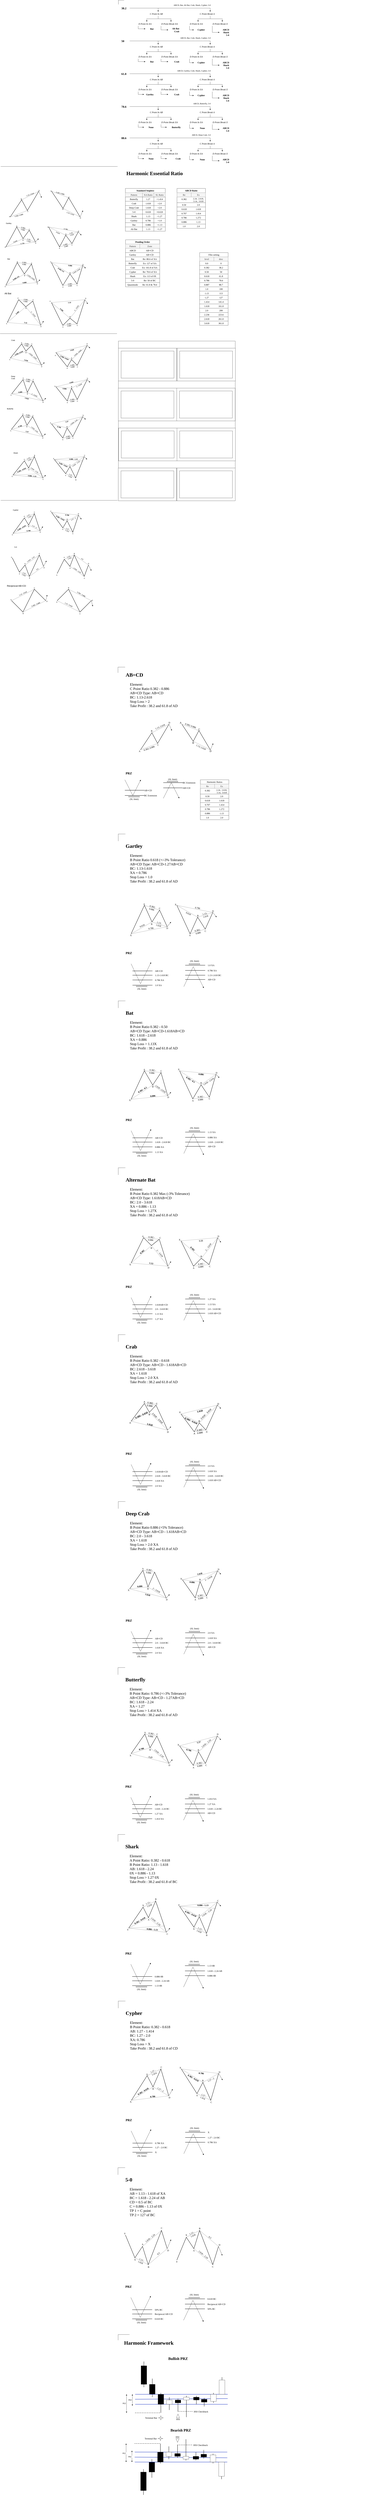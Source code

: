 <mxfile version="28.0.7">
  <diagram name="Page-1" id="uPd2p9e7OhqzQpt0yirn">
    <mxGraphModel dx="1193" dy="733" grid="1" gridSize="10" guides="1" tooltips="1" connect="1" arrows="1" fold="1" page="1" pageScale="1" pageWidth="827" pageHeight="1169" math="0" shadow="0">
      <root>
        <mxCell id="0" />
        <mxCell id="1" parent="0" />
        <mxCell id="VpABTGJjlCjB_9lJFO_b-30" value="" style="swimlane;startSize=0;fontFamily=Prompt;fontSource=https%3A%2F%2Ffonts.googleapis.com%2Fcss%3Ffamily%3DPrompt;fontSize=16;" parent="1" vertex="1">
          <mxGeometry x="880" y="1680" width="240" height="330" as="geometry" />
        </mxCell>
        <mxCell id="VpABTGJjlCjB_9lJFO_b-29" value="ABCD" style="text;html=1;align=center;verticalAlign=middle;whiteSpace=wrap;rounded=0;strokeColor=none;fontFamily=Prompt;fontSource=https%3A%2F%2Ffonts.googleapis.com%2Fcss%3Ffamily%3DPrompt;fontSize=16;" parent="VpABTGJjlCjB_9lJFO_b-30" vertex="1">
          <mxGeometry y="60" width="100" height="30" as="geometry" />
        </mxCell>
        <mxCell id="VpABTGJjlCjB_9lJFO_b-32" value="Gartley" style="text;html=1;align=center;verticalAlign=middle;whiteSpace=wrap;rounded=0;fontFamily=Prompt;fontSource=https%3A%2F%2Ffonts.googleapis.com%2Fcss%3Ffamily%3DPrompt;fontSize=16;" parent="VpABTGJjlCjB_9lJFO_b-30" vertex="1">
          <mxGeometry y="90" width="100" height="30" as="geometry" />
        </mxCell>
        <mxCell id="VpABTGJjlCjB_9lJFO_b-35" value="Bat" style="text;html=1;align=center;verticalAlign=middle;whiteSpace=wrap;rounded=0;fontFamily=Prompt;fontSource=https%3A%2F%2Ffonts.googleapis.com%2Fcss%3Ffamily%3DPrompt;fontSize=16;" parent="VpABTGJjlCjB_9lJFO_b-30" vertex="1">
          <mxGeometry y="120" width="100" height="30" as="geometry" />
        </mxCell>
        <mxCell id="VpABTGJjlCjB_9lJFO_b-36" value="Butterfly" style="text;html=1;align=center;verticalAlign=middle;whiteSpace=wrap;rounded=0;fontFamily=Prompt;fontSource=https%3A%2F%2Ffonts.googleapis.com%2Fcss%3Ffamily%3DPrompt;fontSize=16;" parent="VpABTGJjlCjB_9lJFO_b-30" vertex="1">
          <mxGeometry y="150" width="100" height="30" as="geometry" />
        </mxCell>
        <mxCell id="VpABTGJjlCjB_9lJFO_b-38" value="Crab" style="text;html=1;align=center;verticalAlign=middle;whiteSpace=wrap;rounded=0;fontFamily=Prompt;fontSource=https%3A%2F%2Ffonts.googleapis.com%2Fcss%3Ffamily%3DPrompt;fontSize=16;" parent="VpABTGJjlCjB_9lJFO_b-30" vertex="1">
          <mxGeometry y="180" width="100" height="30" as="geometry" />
        </mxCell>
        <mxCell id="VpABTGJjlCjB_9lJFO_b-40" value="Cypher" style="text;html=1;align=center;verticalAlign=middle;whiteSpace=wrap;rounded=0;fontFamily=Prompt;fontSource=https%3A%2F%2Ffonts.googleapis.com%2Fcss%3Ffamily%3DPrompt;fontSize=16;" parent="VpABTGJjlCjB_9lJFO_b-30" vertex="1">
          <mxGeometry y="210" width="100" height="30" as="geometry" />
        </mxCell>
        <mxCell id="VpABTGJjlCjB_9lJFO_b-42" value="Shark" style="text;html=1;align=center;verticalAlign=middle;whiteSpace=wrap;rounded=0;fontFamily=Prompt;fontSource=https%3A%2F%2Ffonts.googleapis.com%2Fcss%3Ffamily%3DPrompt;fontSize=16;" parent="VpABTGJjlCjB_9lJFO_b-30" vertex="1">
          <mxGeometry y="240" width="100" height="30" as="geometry" />
        </mxCell>
        <mxCell id="VpABTGJjlCjB_9lJFO_b-44" value="5-0" style="text;html=1;align=center;verticalAlign=middle;whiteSpace=wrap;rounded=0;fontFamily=Prompt;fontSource=https%3A%2F%2Ffonts.googleapis.com%2Fcss%3Ffamily%3DPrompt;fontSize=16;" parent="VpABTGJjlCjB_9lJFO_b-30" vertex="1">
          <mxGeometry y="270" width="100" height="30" as="geometry" />
        </mxCell>
        <mxCell id="VpABTGJjlCjB_9lJFO_b-46" value="Quasimodo" style="text;html=1;align=center;verticalAlign=middle;whiteSpace=wrap;rounded=0;fontFamily=Prompt;fontSource=https%3A%2F%2Ffonts.googleapis.com%2Fcss%3Ffamily%3DPrompt;fontSize=16;" parent="VpABTGJjlCjB_9lJFO_b-30" vertex="1">
          <mxGeometry y="300" width="100" height="30" as="geometry" />
        </mxCell>
        <mxCell id="VpABTGJjlCjB_9lJFO_b-48" value="Pattern" style="text;html=1;align=center;verticalAlign=middle;whiteSpace=wrap;rounded=0;fillColor=#f5f5f5;strokeColor=#666666;fontColor=#333333;fontFamily=Prompt;fontSource=https%3A%2F%2Ffonts.googleapis.com%2Fcss%3Ffamily%3DPrompt;fontSize=16;" parent="VpABTGJjlCjB_9lJFO_b-30" vertex="1">
          <mxGeometry y="30" width="100" height="30" as="geometry" />
        </mxCell>
        <mxCell id="VpABTGJjlCjB_9lJFO_b-50" value="" style="endArrow=none;html=1;rounded=0;exitX=0;exitY=0;exitDx=0;exitDy=0;entryX=1;entryY=0;entryDx=0;entryDy=0;fontFamily=Prompt;fontSource=https%3A%2F%2Ffonts.googleapis.com%2Fcss%3Ffamily%3DPrompt;fontSize=16;" parent="VpABTGJjlCjB_9lJFO_b-30" source="VpABTGJjlCjB_9lJFO_b-32" target="VpABTGJjlCjB_9lJFO_b-33" edge="1">
          <mxGeometry width="50" height="50" relative="1" as="geometry">
            <mxPoint x="210" y="180" as="sourcePoint" />
            <mxPoint x="260" y="130" as="targetPoint" />
          </mxGeometry>
        </mxCell>
        <mxCell id="VpABTGJjlCjB_9lJFO_b-51" value="" style="endArrow=none;html=1;rounded=0;exitX=0;exitY=0;exitDx=0;exitDy=0;entryX=1;entryY=0;entryDx=0;entryDy=0;fontFamily=Prompt;fontSource=https%3A%2F%2Ffonts.googleapis.com%2Fcss%3Ffamily%3DPrompt;fontSize=16;" parent="VpABTGJjlCjB_9lJFO_b-30" source="VpABTGJjlCjB_9lJFO_b-35" target="VpABTGJjlCjB_9lJFO_b-34" edge="1">
          <mxGeometry width="50" height="50" relative="1" as="geometry">
            <mxPoint x="210" y="180" as="sourcePoint" />
            <mxPoint x="260" y="130" as="targetPoint" />
          </mxGeometry>
        </mxCell>
        <mxCell id="VpABTGJjlCjB_9lJFO_b-52" value="" style="endArrow=none;html=1;rounded=0;exitX=0;exitY=0;exitDx=0;exitDy=0;entryX=1;entryY=0;entryDx=0;entryDy=0;fontFamily=Prompt;fontSource=https%3A%2F%2Ffonts.googleapis.com%2Fcss%3Ffamily%3DPrompt;fontSize=16;" parent="VpABTGJjlCjB_9lJFO_b-30" source="VpABTGJjlCjB_9lJFO_b-36" target="VpABTGJjlCjB_9lJFO_b-37" edge="1">
          <mxGeometry width="50" height="50" relative="1" as="geometry">
            <mxPoint x="210" y="180" as="sourcePoint" />
            <mxPoint x="260" y="130" as="targetPoint" />
          </mxGeometry>
        </mxCell>
        <mxCell id="VpABTGJjlCjB_9lJFO_b-53" value="" style="endArrow=none;html=1;rounded=0;exitX=0;exitY=0;exitDx=0;exitDy=0;entryX=1;entryY=0;entryDx=0;entryDy=0;fontFamily=Prompt;fontSource=https%3A%2F%2Ffonts.googleapis.com%2Fcss%3Ffamily%3DPrompt;fontSize=16;" parent="VpABTGJjlCjB_9lJFO_b-30" source="VpABTGJjlCjB_9lJFO_b-38" target="VpABTGJjlCjB_9lJFO_b-39" edge="1">
          <mxGeometry width="50" height="50" relative="1" as="geometry">
            <mxPoint x="210" y="190" as="sourcePoint" />
            <mxPoint x="260" y="140" as="targetPoint" />
          </mxGeometry>
        </mxCell>
        <mxCell id="VpABTGJjlCjB_9lJFO_b-54" value="" style="endArrow=none;html=1;rounded=0;exitX=0;exitY=0;exitDx=0;exitDy=0;entryX=1;entryY=0;entryDx=0;entryDy=0;fontFamily=Prompt;fontSource=https%3A%2F%2Ffonts.googleapis.com%2Fcss%3Ffamily%3DPrompt;fontSize=16;" parent="VpABTGJjlCjB_9lJFO_b-30" source="VpABTGJjlCjB_9lJFO_b-40" target="VpABTGJjlCjB_9lJFO_b-41" edge="1">
          <mxGeometry width="50" height="50" relative="1" as="geometry">
            <mxPoint x="210" y="230" as="sourcePoint" />
            <mxPoint x="260" y="180" as="targetPoint" />
          </mxGeometry>
        </mxCell>
        <mxCell id="VpABTGJjlCjB_9lJFO_b-55" value="" style="endArrow=none;html=1;rounded=0;exitX=0;exitY=1;exitDx=0;exitDy=0;entryX=1;entryY=0;entryDx=0;entryDy=0;fontFamily=Prompt;fontSource=https%3A%2F%2Ffonts.googleapis.com%2Fcss%3Ffamily%3DPrompt;fontSize=16;" parent="VpABTGJjlCjB_9lJFO_b-30" source="VpABTGJjlCjB_9lJFO_b-40" target="VpABTGJjlCjB_9lJFO_b-43" edge="1">
          <mxGeometry width="50" height="50" relative="1" as="geometry">
            <mxPoint x="210" y="260" as="sourcePoint" />
            <mxPoint x="260" y="210" as="targetPoint" />
          </mxGeometry>
        </mxCell>
        <mxCell id="VpABTGJjlCjB_9lJFO_b-56" value="" style="endArrow=none;html=1;rounded=0;exitX=0;exitY=0;exitDx=0;exitDy=0;entryX=1;entryY=1;entryDx=0;entryDy=0;fontFamily=Prompt;fontSource=https%3A%2F%2Ffonts.googleapis.com%2Fcss%3Ffamily%3DPrompt;fontSize=16;" parent="VpABTGJjlCjB_9lJFO_b-30" source="VpABTGJjlCjB_9lJFO_b-44" target="VpABTGJjlCjB_9lJFO_b-43" edge="1">
          <mxGeometry width="50" height="50" relative="1" as="geometry">
            <mxPoint x="210" y="260" as="sourcePoint" />
            <mxPoint x="260" y="210" as="targetPoint" />
          </mxGeometry>
        </mxCell>
        <mxCell id="VpABTGJjlCjB_9lJFO_b-57" value="" style="endArrow=none;html=1;rounded=0;exitX=0;exitY=1;exitDx=0;exitDy=0;entryX=1;entryY=1;entryDx=0;entryDy=0;fontFamily=Prompt;fontSource=https%3A%2F%2Ffonts.googleapis.com%2Fcss%3Ffamily%3DPrompt;fontSize=16;" parent="VpABTGJjlCjB_9lJFO_b-30" source="VpABTGJjlCjB_9lJFO_b-44" target="VpABTGJjlCjB_9lJFO_b-45" edge="1">
          <mxGeometry width="50" height="50" relative="1" as="geometry">
            <mxPoint x="210" y="260" as="sourcePoint" />
            <mxPoint x="260" y="210" as="targetPoint" />
          </mxGeometry>
        </mxCell>
        <mxCell id="VpABTGJjlCjB_9lJFO_b-59" value="Pending Order" style="text;html=1;align=center;verticalAlign=middle;whiteSpace=wrap;rounded=0;fontFamily=Prompt;fontSource=https%3A%2F%2Ffonts.googleapis.com%2Fcss%3Ffamily%3DPrompt;fontSize=16;fontStyle=1" parent="VpABTGJjlCjB_9lJFO_b-30" vertex="1">
          <mxGeometry width="240" height="30" as="geometry" />
        </mxCell>
        <mxCell id="GE76TFWybsTCsHWqXzGf-211" value="" style="group" vertex="1" connectable="0" parent="VpABTGJjlCjB_9lJFO_b-30">
          <mxGeometry x="100" y="30" width="140" height="300" as="geometry" />
        </mxCell>
        <mxCell id="VpABTGJjlCjB_9lJFO_b-31" value="AB=CD" style="text;html=1;align=center;verticalAlign=middle;whiteSpace=wrap;rounded=0;strokeColor=none;fontFamily=Prompt;fontSource=https%3A%2F%2Ffonts.googleapis.com%2Fcss%3Ffamily%3DPrompt;fontSize=16;" parent="GE76TFWybsTCsHWqXzGf-211" vertex="1">
          <mxGeometry y="30" width="140" height="30" as="geometry" />
        </mxCell>
        <mxCell id="VpABTGJjlCjB_9lJFO_b-33" value="AB=CD" style="text;html=1;align=center;verticalAlign=middle;whiteSpace=wrap;rounded=0;fontFamily=Prompt;fontSource=https%3A%2F%2Ffonts.googleapis.com%2Fcss%3Ffamily%3DPrompt;fontSize=16;" parent="GE76TFWybsTCsHWqXzGf-211" vertex="1">
          <mxGeometry y="60" width="140" height="30" as="geometry" />
        </mxCell>
        <mxCell id="VpABTGJjlCjB_9lJFO_b-34" value="Re: 88.6 of XA" style="text;html=1;align=center;verticalAlign=middle;whiteSpace=wrap;rounded=0;fontFamily=Prompt;fontSource=https%3A%2F%2Ffonts.googleapis.com%2Fcss%3Ffamily%3DPrompt;fontSize=16;" parent="GE76TFWybsTCsHWqXzGf-211" vertex="1">
          <mxGeometry y="90" width="140" height="30" as="geometry" />
        </mxCell>
        <mxCell id="VpABTGJjlCjB_9lJFO_b-37" value="Ex: 127 of XA" style="text;html=1;align=center;verticalAlign=middle;whiteSpace=wrap;rounded=0;fontFamily=Prompt;fontSource=https%3A%2F%2Ffonts.googleapis.com%2Fcss%3Ffamily%3DPrompt;fontSize=16;" parent="GE76TFWybsTCsHWqXzGf-211" vertex="1">
          <mxGeometry y="120" width="140" height="30" as="geometry" />
        </mxCell>
        <mxCell id="VpABTGJjlCjB_9lJFO_b-39" value="Ex: 161.8 of XA" style="text;html=1;align=center;verticalAlign=middle;whiteSpace=wrap;rounded=0;fontFamily=Prompt;fontSource=https%3A%2F%2Ffonts.googleapis.com%2Fcss%3Ffamily%3DPrompt;fontSize=16;" parent="GE76TFWybsTCsHWqXzGf-211" vertex="1">
          <mxGeometry y="150" width="140" height="30" as="geometry" />
        </mxCell>
        <mxCell id="VpABTGJjlCjB_9lJFO_b-41" value="Re: 78.6 of XA" style="text;html=1;align=center;verticalAlign=middle;whiteSpace=wrap;rounded=0;fontFamily=Prompt;fontSource=https%3A%2F%2Ffonts.googleapis.com%2Fcss%3Ffamily%3DPrompt;fontSize=16;" parent="GE76TFWybsTCsHWqXzGf-211" vertex="1">
          <mxGeometry y="180" width="140" height="30" as="geometry" />
        </mxCell>
        <mxCell id="VpABTGJjlCjB_9lJFO_b-43" value="Ex: 113 of 0X" style="text;html=1;align=center;verticalAlign=middle;whiteSpace=wrap;rounded=0;fontFamily=Prompt;fontSource=https%3A%2F%2Ffonts.googleapis.com%2Fcss%3Ffamily%3DPrompt;fontSize=16;" parent="GE76TFWybsTCsHWqXzGf-211" vertex="1">
          <mxGeometry y="210" width="140" height="30" as="geometry" />
        </mxCell>
        <mxCell id="VpABTGJjlCjB_9lJFO_b-45" value="Re: 50 of BC" style="text;html=1;align=center;verticalAlign=middle;whiteSpace=wrap;rounded=0;fontFamily=Prompt;fontSource=https%3A%2F%2Ffonts.googleapis.com%2Fcss%3Ffamily%3DPrompt;fontSize=16;" parent="GE76TFWybsTCsHWqXzGf-211" vertex="1">
          <mxGeometry y="240" width="140" height="30" as="geometry" />
        </mxCell>
        <mxCell id="VpABTGJjlCjB_9lJFO_b-49" value="Zone" style="text;html=1;align=center;verticalAlign=middle;whiteSpace=wrap;rounded=0;fillColor=#f5f5f5;strokeColor=#666666;fontColor=#333333;fontFamily=Prompt;fontSource=https%3A%2F%2Ffonts.googleapis.com%2Fcss%3Ffamily%3DPrompt;fontSize=16;" parent="GE76TFWybsTCsHWqXzGf-211" vertex="1">
          <mxGeometry width="140" height="30" as="geometry" />
        </mxCell>
        <mxCell id="VpABTGJjlCjB_9lJFO_b-47" value="Re: 61.8 &amp;amp; 78.6" style="text;html=1;align=center;verticalAlign=middle;whiteSpace=wrap;rounded=0;fontFamily=Prompt;fontSource=https%3A%2F%2Ffonts.googleapis.com%2Fcss%3Ffamily%3DPrompt;fontSize=16;" parent="GE76TFWybsTCsHWqXzGf-211" vertex="1">
          <mxGeometry y="270" width="140" height="30" as="geometry" />
        </mxCell>
        <mxCell id="VpABTGJjlCjB_9lJFO_b-60" value="" style="swimlane;startSize=0;fontFamily=Prompt;fontSource=https%3A%2F%2Ffonts.googleapis.com%2Fcss%3Ffamily%3DPrompt;fontSize=16;" parent="1" vertex="1">
          <mxGeometry x="1400" y="1770" width="200" height="510" as="geometry" />
        </mxCell>
        <mxCell id="VpABTGJjlCjB_9lJFO_b-61" value="0.0" style="text;html=1;align=center;verticalAlign=middle;whiteSpace=wrap;rounded=0;strokeColor=none;fontFamily=Prompt;fontSource=https%3A%2F%2Ffonts.googleapis.com%2Fcss%3Ffamily%3DPrompt;fontSize=16;" parent="VpABTGJjlCjB_9lJFO_b-60" vertex="1">
          <mxGeometry y="60" width="100" height="30" as="geometry" />
        </mxCell>
        <mxCell id="VpABTGJjlCjB_9lJFO_b-62" value="0" style="text;html=1;align=center;verticalAlign=middle;whiteSpace=wrap;rounded=0;strokeColor=none;fontFamily=Prompt;fontSource=https%3A%2F%2Ffonts.googleapis.com%2Fcss%3Ffamily%3DPrompt;fontSize=16;" parent="VpABTGJjlCjB_9lJFO_b-60" vertex="1">
          <mxGeometry x="100" y="60" width="100" height="30" as="geometry" />
        </mxCell>
        <mxCell id="VpABTGJjlCjB_9lJFO_b-63" value="0.382" style="text;html=1;align=center;verticalAlign=middle;whiteSpace=wrap;rounded=0;fontFamily=Prompt;fontSource=https%3A%2F%2Ffonts.googleapis.com%2Fcss%3Ffamily%3DPrompt;fontSize=16;" parent="VpABTGJjlCjB_9lJFO_b-60" vertex="1">
          <mxGeometry y="90" width="100" height="30" as="geometry" />
        </mxCell>
        <mxCell id="VpABTGJjlCjB_9lJFO_b-64" value="38.2" style="text;html=1;align=center;verticalAlign=middle;whiteSpace=wrap;rounded=0;fontFamily=Prompt;fontSource=https%3A%2F%2Ffonts.googleapis.com%2Fcss%3Ffamily%3DPrompt;fontSize=16;" parent="VpABTGJjlCjB_9lJFO_b-60" vertex="1">
          <mxGeometry x="100" y="90" width="100" height="30" as="geometry" />
        </mxCell>
        <mxCell id="VpABTGJjlCjB_9lJFO_b-65" value="50" style="text;html=1;align=center;verticalAlign=middle;whiteSpace=wrap;rounded=0;fontFamily=Prompt;fontSource=https%3A%2F%2Ffonts.googleapis.com%2Fcss%3Ffamily%3DPrompt;fontSize=16;" parent="VpABTGJjlCjB_9lJFO_b-60" vertex="1">
          <mxGeometry x="100" y="120" width="100" height="30" as="geometry" />
        </mxCell>
        <mxCell id="VpABTGJjlCjB_9lJFO_b-66" value="0.50" style="text;html=1;align=center;verticalAlign=middle;whiteSpace=wrap;rounded=0;fontFamily=Prompt;fontSource=https%3A%2F%2Ffonts.googleapis.com%2Fcss%3Ffamily%3DPrompt;fontSize=16;" parent="VpABTGJjlCjB_9lJFO_b-60" vertex="1">
          <mxGeometry y="120" width="100" height="30" as="geometry" />
        </mxCell>
        <mxCell id="VpABTGJjlCjB_9lJFO_b-67" value="0.618" style="text;html=1;align=center;verticalAlign=middle;whiteSpace=wrap;rounded=0;fontFamily=Prompt;fontSource=https%3A%2F%2Ffonts.googleapis.com%2Fcss%3Ffamily%3DPrompt;fontSize=16;" parent="VpABTGJjlCjB_9lJFO_b-60" vertex="1">
          <mxGeometry y="150" width="100" height="30" as="geometry" />
        </mxCell>
        <mxCell id="VpABTGJjlCjB_9lJFO_b-68" value="61.8" style="text;html=1;align=center;verticalAlign=middle;whiteSpace=wrap;rounded=0;fontFamily=Prompt;fontSource=https%3A%2F%2Ffonts.googleapis.com%2Fcss%3Ffamily%3DPrompt;fontSize=16;" parent="VpABTGJjlCjB_9lJFO_b-60" vertex="1">
          <mxGeometry x="100" y="150" width="100" height="30" as="geometry" />
        </mxCell>
        <mxCell id="VpABTGJjlCjB_9lJFO_b-69" value="0.786" style="text;html=1;align=center;verticalAlign=middle;whiteSpace=wrap;rounded=0;fontFamily=Prompt;fontSource=https%3A%2F%2Ffonts.googleapis.com%2Fcss%3Ffamily%3DPrompt;fontSize=16;" parent="VpABTGJjlCjB_9lJFO_b-60" vertex="1">
          <mxGeometry y="180" width="100" height="30" as="geometry" />
        </mxCell>
        <mxCell id="VpABTGJjlCjB_9lJFO_b-70" value="78.6" style="text;html=1;align=center;verticalAlign=middle;whiteSpace=wrap;rounded=0;fontFamily=Prompt;fontSource=https%3A%2F%2Ffonts.googleapis.com%2Fcss%3Ffamily%3DPrompt;fontSize=16;" parent="VpABTGJjlCjB_9lJFO_b-60" vertex="1">
          <mxGeometry x="100" y="180" width="100" height="30" as="geometry" />
        </mxCell>
        <mxCell id="VpABTGJjlCjB_9lJFO_b-71" value="0.887" style="text;html=1;align=center;verticalAlign=middle;whiteSpace=wrap;rounded=0;fontFamily=Prompt;fontSource=https%3A%2F%2Ffonts.googleapis.com%2Fcss%3Ffamily%3DPrompt;fontSize=16;" parent="VpABTGJjlCjB_9lJFO_b-60" vertex="1">
          <mxGeometry y="210" width="100" height="30" as="geometry" />
        </mxCell>
        <mxCell id="VpABTGJjlCjB_9lJFO_b-72" value="88.7" style="text;html=1;align=center;verticalAlign=middle;whiteSpace=wrap;rounded=0;fontFamily=Prompt;fontSource=https%3A%2F%2Ffonts.googleapis.com%2Fcss%3Ffamily%3DPrompt;fontSize=16;" parent="VpABTGJjlCjB_9lJFO_b-60" vertex="1">
          <mxGeometry x="100" y="210" width="100" height="30" as="geometry" />
        </mxCell>
        <mxCell id="VpABTGJjlCjB_9lJFO_b-73" value="1.0" style="text;html=1;align=center;verticalAlign=middle;whiteSpace=wrap;rounded=0;fontFamily=Prompt;fontSource=https%3A%2F%2Ffonts.googleapis.com%2Fcss%3Ffamily%3DPrompt;fontSize=16;" parent="VpABTGJjlCjB_9lJFO_b-60" vertex="1">
          <mxGeometry y="240" width="100" height="30" as="geometry" />
        </mxCell>
        <mxCell id="VpABTGJjlCjB_9lJFO_b-74" value="100" style="text;html=1;align=center;verticalAlign=middle;whiteSpace=wrap;rounded=0;fontFamily=Prompt;fontSource=https%3A%2F%2Ffonts.googleapis.com%2Fcss%3Ffamily%3DPrompt;fontSize=16;" parent="VpABTGJjlCjB_9lJFO_b-60" vertex="1">
          <mxGeometry x="100" y="240" width="100" height="30" as="geometry" />
        </mxCell>
        <mxCell id="VpABTGJjlCjB_9lJFO_b-75" value="1.13" style="text;html=1;align=center;verticalAlign=middle;whiteSpace=wrap;rounded=0;fontFamily=Prompt;fontSource=https%3A%2F%2Ffonts.googleapis.com%2Fcss%3Ffamily%3DPrompt;fontSize=16;" parent="VpABTGJjlCjB_9lJFO_b-60" vertex="1">
          <mxGeometry y="270" width="100" height="30" as="geometry" />
        </mxCell>
        <mxCell id="VpABTGJjlCjB_9lJFO_b-76" value="113" style="text;html=1;align=center;verticalAlign=middle;whiteSpace=wrap;rounded=0;fontFamily=Prompt;fontSource=https%3A%2F%2Ffonts.googleapis.com%2Fcss%3Ffamily%3DPrompt;fontSize=16;" parent="VpABTGJjlCjB_9lJFO_b-60" vertex="1">
          <mxGeometry x="100" y="270" width="100" height="30" as="geometry" />
        </mxCell>
        <mxCell id="VpABTGJjlCjB_9lJFO_b-77" value="1.27" style="text;html=1;align=center;verticalAlign=middle;whiteSpace=wrap;rounded=0;fontFamily=Prompt;fontSource=https%3A%2F%2Ffonts.googleapis.com%2Fcss%3Ffamily%3DPrompt;fontSize=16;" parent="VpABTGJjlCjB_9lJFO_b-60" vertex="1">
          <mxGeometry y="300" width="100" height="30" as="geometry" />
        </mxCell>
        <mxCell id="VpABTGJjlCjB_9lJFO_b-78" value="level" style="text;html=1;align=center;verticalAlign=middle;whiteSpace=wrap;rounded=0;fillColor=#f5f5f5;strokeColor=#666666;fontColor=#333333;fontFamily=Prompt;fontSource=https%3A%2F%2Ffonts.googleapis.com%2Fcss%3Ffamily%3DPrompt;fontSize=16;" parent="VpABTGJjlCjB_9lJFO_b-60" vertex="1">
          <mxGeometry y="30" width="100" height="30" as="geometry" />
        </mxCell>
        <mxCell id="VpABTGJjlCjB_9lJFO_b-79" value="desc" style="text;html=1;align=center;verticalAlign=middle;whiteSpace=wrap;rounded=0;fillColor=#f5f5f5;strokeColor=#666666;fontColor=#333333;fontFamily=Prompt;fontSource=https%3A%2F%2Ffonts.googleapis.com%2Fcss%3Ffamily%3DPrompt;fontSize=16;" parent="VpABTGJjlCjB_9lJFO_b-60" vertex="1">
          <mxGeometry x="100" y="30" width="100" height="30" as="geometry" />
        </mxCell>
        <mxCell id="VpABTGJjlCjB_9lJFO_b-80" value="" style="endArrow=none;html=1;rounded=0;exitX=0;exitY=0;exitDx=0;exitDy=0;entryX=1;entryY=0;entryDx=0;entryDy=0;fontFamily=Prompt;fontSource=https%3A%2F%2Ffonts.googleapis.com%2Fcss%3Ffamily%3DPrompt;fontSize=16;" parent="VpABTGJjlCjB_9lJFO_b-60" source="VpABTGJjlCjB_9lJFO_b-63" target="VpABTGJjlCjB_9lJFO_b-64" edge="1">
          <mxGeometry width="50" height="50" relative="1" as="geometry">
            <mxPoint x="210" y="180" as="sourcePoint" />
            <mxPoint x="260" y="130" as="targetPoint" />
          </mxGeometry>
        </mxCell>
        <mxCell id="VpABTGJjlCjB_9lJFO_b-81" value="" style="endArrow=none;html=1;rounded=0;exitX=0;exitY=0;exitDx=0;exitDy=0;entryX=1;entryY=0;entryDx=0;entryDy=0;fontFamily=Prompt;fontSource=https%3A%2F%2Ffonts.googleapis.com%2Fcss%3Ffamily%3DPrompt;fontSize=16;" parent="VpABTGJjlCjB_9lJFO_b-60" source="VpABTGJjlCjB_9lJFO_b-66" target="VpABTGJjlCjB_9lJFO_b-65" edge="1">
          <mxGeometry width="50" height="50" relative="1" as="geometry">
            <mxPoint x="210" y="180" as="sourcePoint" />
            <mxPoint x="260" y="130" as="targetPoint" />
          </mxGeometry>
        </mxCell>
        <mxCell id="VpABTGJjlCjB_9lJFO_b-82" value="" style="endArrow=none;html=1;rounded=0;exitX=0;exitY=0;exitDx=0;exitDy=0;entryX=1;entryY=0;entryDx=0;entryDy=0;fontFamily=Prompt;fontSource=https%3A%2F%2Ffonts.googleapis.com%2Fcss%3Ffamily%3DPrompt;fontSize=16;" parent="VpABTGJjlCjB_9lJFO_b-60" source="VpABTGJjlCjB_9lJFO_b-67" target="VpABTGJjlCjB_9lJFO_b-68" edge="1">
          <mxGeometry width="50" height="50" relative="1" as="geometry">
            <mxPoint x="210" y="180" as="sourcePoint" />
            <mxPoint x="260" y="130" as="targetPoint" />
          </mxGeometry>
        </mxCell>
        <mxCell id="VpABTGJjlCjB_9lJFO_b-83" value="" style="endArrow=none;html=1;rounded=0;exitX=0;exitY=0;exitDx=0;exitDy=0;entryX=1;entryY=0;entryDx=0;entryDy=0;fontFamily=Prompt;fontSource=https%3A%2F%2Ffonts.googleapis.com%2Fcss%3Ffamily%3DPrompt;fontSize=16;" parent="VpABTGJjlCjB_9lJFO_b-60" source="VpABTGJjlCjB_9lJFO_b-69" target="VpABTGJjlCjB_9lJFO_b-70" edge="1">
          <mxGeometry width="50" height="50" relative="1" as="geometry">
            <mxPoint x="210" y="190" as="sourcePoint" />
            <mxPoint x="260" y="140" as="targetPoint" />
          </mxGeometry>
        </mxCell>
        <mxCell id="VpABTGJjlCjB_9lJFO_b-84" value="" style="endArrow=none;html=1;rounded=0;exitX=0;exitY=0;exitDx=0;exitDy=0;entryX=1;entryY=0;entryDx=0;entryDy=0;fontFamily=Prompt;fontSource=https%3A%2F%2Ffonts.googleapis.com%2Fcss%3Ffamily%3DPrompt;fontSize=16;" parent="VpABTGJjlCjB_9lJFO_b-60" source="VpABTGJjlCjB_9lJFO_b-71" target="VpABTGJjlCjB_9lJFO_b-72" edge="1">
          <mxGeometry width="50" height="50" relative="1" as="geometry">
            <mxPoint x="210" y="230" as="sourcePoint" />
            <mxPoint x="260" y="180" as="targetPoint" />
          </mxGeometry>
        </mxCell>
        <mxCell id="VpABTGJjlCjB_9lJFO_b-85" value="" style="endArrow=none;html=1;rounded=0;exitX=0;exitY=1;exitDx=0;exitDy=0;entryX=1;entryY=0;entryDx=0;entryDy=0;fontFamily=Prompt;fontSource=https%3A%2F%2Ffonts.googleapis.com%2Fcss%3Ffamily%3DPrompt;fontSize=16;" parent="VpABTGJjlCjB_9lJFO_b-60" source="VpABTGJjlCjB_9lJFO_b-71" target="VpABTGJjlCjB_9lJFO_b-74" edge="1">
          <mxGeometry width="50" height="50" relative="1" as="geometry">
            <mxPoint x="210" y="260" as="sourcePoint" />
            <mxPoint x="260" y="210" as="targetPoint" />
          </mxGeometry>
        </mxCell>
        <mxCell id="VpABTGJjlCjB_9lJFO_b-86" value="" style="endArrow=none;html=1;rounded=0;exitX=0;exitY=0;exitDx=0;exitDy=0;entryX=1;entryY=1;entryDx=0;entryDy=0;fontFamily=Prompt;fontSource=https%3A%2F%2Ffonts.googleapis.com%2Fcss%3Ffamily%3DPrompt;fontSize=16;" parent="VpABTGJjlCjB_9lJFO_b-60" source="VpABTGJjlCjB_9lJFO_b-75" target="VpABTGJjlCjB_9lJFO_b-74" edge="1">
          <mxGeometry width="50" height="50" relative="1" as="geometry">
            <mxPoint x="210" y="260" as="sourcePoint" />
            <mxPoint x="260" y="210" as="targetPoint" />
          </mxGeometry>
        </mxCell>
        <mxCell id="VpABTGJjlCjB_9lJFO_b-87" value="" style="endArrow=none;html=1;rounded=0;exitX=0;exitY=1;exitDx=0;exitDy=0;entryX=1;entryY=1;entryDx=0;entryDy=0;fontFamily=Prompt;fontSource=https%3A%2F%2Ffonts.googleapis.com%2Fcss%3Ffamily%3DPrompt;fontSize=16;" parent="VpABTGJjlCjB_9lJFO_b-60" source="VpABTGJjlCjB_9lJFO_b-75" target="VpABTGJjlCjB_9lJFO_b-76" edge="1">
          <mxGeometry width="50" height="50" relative="1" as="geometry">
            <mxPoint x="210" y="260" as="sourcePoint" />
            <mxPoint x="260" y="210" as="targetPoint" />
          </mxGeometry>
        </mxCell>
        <mxCell id="VpABTGJjlCjB_9lJFO_b-89" value="Fibo setting" style="text;html=1;align=center;verticalAlign=middle;whiteSpace=wrap;rounded=0;fontFamily=Prompt;fontSource=https%3A%2F%2Ffonts.googleapis.com%2Fcss%3Ffamily%3DPrompt;fontSize=16;" parent="VpABTGJjlCjB_9lJFO_b-60" vertex="1">
          <mxGeometry width="200" height="30" as="geometry" />
        </mxCell>
        <mxCell id="VpABTGJjlCjB_9lJFO_b-88" value="127" style="text;html=1;align=center;verticalAlign=middle;whiteSpace=wrap;rounded=0;fontFamily=Prompt;fontSource=https%3A%2F%2Ffonts.googleapis.com%2Fcss%3Ffamily%3DPrompt;fontSize=16;" parent="VpABTGJjlCjB_9lJFO_b-60" vertex="1">
          <mxGeometry x="100" y="300" width="100" height="30" as="geometry" />
        </mxCell>
        <mxCell id="VpABTGJjlCjB_9lJFO_b-90" value="1.414" style="text;html=1;align=center;verticalAlign=middle;whiteSpace=wrap;rounded=0;fontFamily=Prompt;fontSource=https%3A%2F%2Ffonts.googleapis.com%2Fcss%3Ffamily%3DPrompt;fontSize=16;" parent="VpABTGJjlCjB_9lJFO_b-60" vertex="1">
          <mxGeometry y="330" width="100" height="30" as="geometry" />
        </mxCell>
        <mxCell id="VpABTGJjlCjB_9lJFO_b-91" value="" style="endArrow=none;html=1;rounded=0;exitX=0;exitY=1;exitDx=0;exitDy=0;entryX=1;entryY=1;entryDx=0;entryDy=0;fontFamily=Prompt;fontSource=https%3A%2F%2Ffonts.googleapis.com%2Fcss%3Ffamily%3DPrompt;fontSize=16;" parent="VpABTGJjlCjB_9lJFO_b-60" edge="1">
          <mxGeometry width="50" height="50" relative="1" as="geometry">
            <mxPoint y="330" as="sourcePoint" />
            <mxPoint x="200" y="330" as="targetPoint" />
          </mxGeometry>
        </mxCell>
        <mxCell id="VpABTGJjlCjB_9lJFO_b-92" value="141.4" style="text;html=1;align=center;verticalAlign=middle;whiteSpace=wrap;rounded=0;fontFamily=Prompt;fontSource=https%3A%2F%2Ffonts.googleapis.com%2Fcss%3Ffamily%3DPrompt;fontSize=16;" parent="VpABTGJjlCjB_9lJFO_b-60" vertex="1">
          <mxGeometry x="100" y="330" width="100" height="30" as="geometry" />
        </mxCell>
        <mxCell id="VpABTGJjlCjB_9lJFO_b-93" value="1.618" style="text;html=1;align=center;verticalAlign=middle;whiteSpace=wrap;rounded=0;fontFamily=Prompt;fontSource=https%3A%2F%2Ffonts.googleapis.com%2Fcss%3Ffamily%3DPrompt;fontSize=16;" parent="VpABTGJjlCjB_9lJFO_b-60" vertex="1">
          <mxGeometry y="360" width="100" height="30" as="geometry" />
        </mxCell>
        <mxCell id="VpABTGJjlCjB_9lJFO_b-94" value="" style="endArrow=none;html=1;rounded=0;exitX=0;exitY=1;exitDx=0;exitDy=0;entryX=1;entryY=1;entryDx=0;entryDy=0;fontFamily=Prompt;fontSource=https%3A%2F%2Ffonts.googleapis.com%2Fcss%3Ffamily%3DPrompt;fontSize=16;" parent="VpABTGJjlCjB_9lJFO_b-60" edge="1">
          <mxGeometry width="50" height="50" relative="1" as="geometry">
            <mxPoint y="360" as="sourcePoint" />
            <mxPoint x="200" y="360" as="targetPoint" />
          </mxGeometry>
        </mxCell>
        <mxCell id="VpABTGJjlCjB_9lJFO_b-95" value="161.8" style="text;html=1;align=center;verticalAlign=middle;whiteSpace=wrap;rounded=0;fontFamily=Prompt;fontSource=https%3A%2F%2Ffonts.googleapis.com%2Fcss%3Ffamily%3DPrompt;fontSize=16;" parent="VpABTGJjlCjB_9lJFO_b-60" vertex="1">
          <mxGeometry x="100" y="360" width="100" height="30" as="geometry" />
        </mxCell>
        <mxCell id="VpABTGJjlCjB_9lJFO_b-96" value="2.0" style="text;html=1;align=center;verticalAlign=middle;whiteSpace=wrap;rounded=0;fontFamily=Prompt;fontSource=https%3A%2F%2Ffonts.googleapis.com%2Fcss%3Ffamily%3DPrompt;fontSize=16;" parent="VpABTGJjlCjB_9lJFO_b-60" vertex="1">
          <mxGeometry y="390" width="100" height="30" as="geometry" />
        </mxCell>
        <mxCell id="VpABTGJjlCjB_9lJFO_b-97" value="" style="endArrow=none;html=1;rounded=0;exitX=0;exitY=1;exitDx=0;exitDy=0;entryX=1;entryY=1;entryDx=0;entryDy=0;fontFamily=Prompt;fontSource=https%3A%2F%2Ffonts.googleapis.com%2Fcss%3Ffamily%3DPrompt;fontSize=16;" parent="VpABTGJjlCjB_9lJFO_b-60" edge="1">
          <mxGeometry width="50" height="50" relative="1" as="geometry">
            <mxPoint y="390" as="sourcePoint" />
            <mxPoint x="200" y="390" as="targetPoint" />
          </mxGeometry>
        </mxCell>
        <mxCell id="VpABTGJjlCjB_9lJFO_b-98" value="200" style="text;html=1;align=center;verticalAlign=middle;whiteSpace=wrap;rounded=0;fontFamily=Prompt;fontSource=https%3A%2F%2Ffonts.googleapis.com%2Fcss%3Ffamily%3DPrompt;fontSize=16;" parent="VpABTGJjlCjB_9lJFO_b-60" vertex="1">
          <mxGeometry x="100" y="390" width="100" height="30" as="geometry" />
        </mxCell>
        <mxCell id="VpABTGJjlCjB_9lJFO_b-99" value="2.236" style="text;html=1;align=center;verticalAlign=middle;whiteSpace=wrap;rounded=0;fontFamily=Prompt;fontSource=https%3A%2F%2Ffonts.googleapis.com%2Fcss%3Ffamily%3DPrompt;fontSize=16;" parent="VpABTGJjlCjB_9lJFO_b-60" vertex="1">
          <mxGeometry y="420" width="100" height="30" as="geometry" />
        </mxCell>
        <mxCell id="VpABTGJjlCjB_9lJFO_b-100" value="" style="endArrow=none;html=1;rounded=0;exitX=0;exitY=1;exitDx=0;exitDy=0;entryX=1;entryY=1;entryDx=0;entryDy=0;fontFamily=Prompt;fontSource=https%3A%2F%2Ffonts.googleapis.com%2Fcss%3Ffamily%3DPrompt;fontSize=16;" parent="VpABTGJjlCjB_9lJFO_b-60" edge="1">
          <mxGeometry width="50" height="50" relative="1" as="geometry">
            <mxPoint y="420" as="sourcePoint" />
            <mxPoint x="200" y="420" as="targetPoint" />
          </mxGeometry>
        </mxCell>
        <mxCell id="VpABTGJjlCjB_9lJFO_b-101" value="223.6" style="text;html=1;align=center;verticalAlign=middle;whiteSpace=wrap;rounded=0;fontFamily=Prompt;fontSource=https%3A%2F%2Ffonts.googleapis.com%2Fcss%3Ffamily%3DPrompt;fontSize=16;" parent="VpABTGJjlCjB_9lJFO_b-60" vertex="1">
          <mxGeometry x="100" y="420" width="100" height="30" as="geometry" />
        </mxCell>
        <mxCell id="VpABTGJjlCjB_9lJFO_b-102" value="2.618" style="text;html=1;align=center;verticalAlign=middle;whiteSpace=wrap;rounded=0;fontFamily=Prompt;fontSource=https%3A%2F%2Ffonts.googleapis.com%2Fcss%3Ffamily%3DPrompt;fontSize=16;" parent="VpABTGJjlCjB_9lJFO_b-60" vertex="1">
          <mxGeometry y="450" width="100" height="30" as="geometry" />
        </mxCell>
        <mxCell id="VpABTGJjlCjB_9lJFO_b-103" value="" style="endArrow=none;html=1;rounded=0;exitX=0;exitY=1;exitDx=0;exitDy=0;entryX=1;entryY=1;entryDx=0;entryDy=0;fontFamily=Prompt;fontSource=https%3A%2F%2Ffonts.googleapis.com%2Fcss%3Ffamily%3DPrompt;fontSize=16;" parent="VpABTGJjlCjB_9lJFO_b-60" edge="1">
          <mxGeometry width="50" height="50" relative="1" as="geometry">
            <mxPoint y="450" as="sourcePoint" />
            <mxPoint x="200" y="450" as="targetPoint" />
          </mxGeometry>
        </mxCell>
        <mxCell id="VpABTGJjlCjB_9lJFO_b-104" value="261.8" style="text;html=1;align=center;verticalAlign=middle;whiteSpace=wrap;rounded=0;fontFamily=Prompt;fontSource=https%3A%2F%2Ffonts.googleapis.com%2Fcss%3Ffamily%3DPrompt;fontSize=16;" parent="VpABTGJjlCjB_9lJFO_b-60" vertex="1">
          <mxGeometry x="100" y="450" width="100" height="30" as="geometry" />
        </mxCell>
        <mxCell id="VpABTGJjlCjB_9lJFO_b-105" value="3.618" style="text;html=1;align=center;verticalAlign=middle;whiteSpace=wrap;rounded=0;fontFamily=Prompt;fontSource=https%3A%2F%2Ffonts.googleapis.com%2Fcss%3Ffamily%3DPrompt;fontSize=16;" parent="VpABTGJjlCjB_9lJFO_b-60" vertex="1">
          <mxGeometry y="480" width="100" height="30" as="geometry" />
        </mxCell>
        <mxCell id="VpABTGJjlCjB_9lJFO_b-106" value="" style="endArrow=none;html=1;rounded=0;exitX=0;exitY=1;exitDx=0;exitDy=0;entryX=1;entryY=1;entryDx=0;entryDy=0;fontFamily=Prompt;fontSource=https%3A%2F%2Ffonts.googleapis.com%2Fcss%3Ffamily%3DPrompt;fontSize=16;" parent="VpABTGJjlCjB_9lJFO_b-60" edge="1">
          <mxGeometry width="50" height="50" relative="1" as="geometry">
            <mxPoint y="480" as="sourcePoint" />
            <mxPoint x="200" y="480" as="targetPoint" />
          </mxGeometry>
        </mxCell>
        <mxCell id="VpABTGJjlCjB_9lJFO_b-107" value="361.8" style="text;html=1;align=center;verticalAlign=middle;whiteSpace=wrap;rounded=0;fontFamily=Prompt;fontSource=https%3A%2F%2Ffonts.googleapis.com%2Fcss%3Ffamily%3DPrompt;fontSize=16;" parent="VpABTGJjlCjB_9lJFO_b-60" vertex="1">
          <mxGeometry x="100" y="480" width="100" height="30" as="geometry" />
        </mxCell>
        <mxCell id="Z6xzJXnfrYjCA8Dwj1S_-2" value="" style="endArrow=none;html=1;rounded=0;" parent="1" edge="1">
          <mxGeometry width="50" height="50" relative="1" as="geometry">
            <mxPoint x="4" y="1166" as="sourcePoint" />
            <mxPoint x="824" y="1166" as="targetPoint" />
          </mxGeometry>
        </mxCell>
        <mxCell id="Z6xzJXnfrYjCA8Dwj1S_-3" value="" style="swimlane;startSize=0;fontFamily=Prompt;fontSource=https%3A%2F%2Ffonts.googleapis.com%2Fcss%3Ffamily%3DPrompt;fontSize=16;" parent="1" vertex="1">
          <mxGeometry x="1405" y="5466" width="200" height="280" as="geometry" />
        </mxCell>
        <mxCell id="Z6xzJXnfrYjCA8Dwj1S_-4" value="0.382" style="text;html=1;align=center;verticalAlign=middle;whiteSpace=wrap;rounded=0;strokeColor=none;fontFamily=Prompt;fontSource=https%3A%2F%2Ffonts.googleapis.com%2Fcss%3Ffamily%3DPrompt;fontSize=16;" parent="Z6xzJXnfrYjCA8Dwj1S_-3" vertex="1">
          <mxGeometry y="60" width="100" height="30" as="geometry" />
        </mxCell>
        <mxCell id="Z6xzJXnfrYjCA8Dwj1S_-5" value="&lt;div&gt;2.24,&amp;nbsp; 2.618,&lt;/div&gt;&lt;div&gt;3.14,&amp;nbsp; 3.618&lt;/div&gt;" style="text;html=1;align=center;verticalAlign=top;whiteSpace=wrap;rounded=0;strokeColor=none;fontFamily=Prompt;fontSource=https%3A%2F%2Ffonts.googleapis.com%2Fcss%3Ffamily%3DPrompt;fontSize=15;" parent="Z6xzJXnfrYjCA8Dwj1S_-3" vertex="1">
          <mxGeometry x="100" y="56" width="100" height="40" as="geometry" />
        </mxCell>
        <mxCell id="Z6xzJXnfrYjCA8Dwj1S_-8" value="2.0" style="text;html=1;align=center;verticalAlign=middle;whiteSpace=wrap;rounded=0;fontFamily=Prompt;fontSource=https%3A%2F%2Ffonts.googleapis.com%2Fcss%3Ffamily%3DPrompt;fontSize=16;" parent="Z6xzJXnfrYjCA8Dwj1S_-3" vertex="1">
          <mxGeometry x="100" y="100" width="100" height="30" as="geometry" />
        </mxCell>
        <mxCell id="Z6xzJXnfrYjCA8Dwj1S_-9" value="0.50" style="text;html=1;align=center;verticalAlign=middle;whiteSpace=wrap;rounded=0;fontFamily=Prompt;fontSource=https%3A%2F%2Ffonts.googleapis.com%2Fcss%3Ffamily%3DPrompt;fontSize=16;" parent="Z6xzJXnfrYjCA8Dwj1S_-3" vertex="1">
          <mxGeometry y="100" width="100" height="30" as="geometry" />
        </mxCell>
        <mxCell id="Z6xzJXnfrYjCA8Dwj1S_-10" value="0.618" style="text;html=1;align=center;verticalAlign=middle;whiteSpace=wrap;rounded=0;fontFamily=Prompt;fontSource=https%3A%2F%2Ffonts.googleapis.com%2Fcss%3Ffamily%3DPrompt;fontSize=16;" parent="Z6xzJXnfrYjCA8Dwj1S_-3" vertex="1">
          <mxGeometry y="130" width="100" height="30" as="geometry" />
        </mxCell>
        <mxCell id="Z6xzJXnfrYjCA8Dwj1S_-11" value="1.618" style="text;html=1;align=center;verticalAlign=middle;whiteSpace=wrap;rounded=0;fontFamily=Prompt;fontSource=https%3A%2F%2Ffonts.googleapis.com%2Fcss%3Ffamily%3DPrompt;fontSize=16;" parent="Z6xzJXnfrYjCA8Dwj1S_-3" vertex="1">
          <mxGeometry x="100" y="130" width="100" height="30" as="geometry" />
        </mxCell>
        <mxCell id="Z6xzJXnfrYjCA8Dwj1S_-12" value="0.707" style="text;html=1;align=center;verticalAlign=middle;whiteSpace=wrap;rounded=0;fontFamily=Prompt;fontSource=https%3A%2F%2Ffonts.googleapis.com%2Fcss%3Ffamily%3DPrompt;fontSize=16;" parent="Z6xzJXnfrYjCA8Dwj1S_-3" vertex="1">
          <mxGeometry y="160" width="100" height="30" as="geometry" />
        </mxCell>
        <mxCell id="Z6xzJXnfrYjCA8Dwj1S_-13" value="1.414" style="text;html=1;align=center;verticalAlign=middle;whiteSpace=wrap;rounded=0;fontFamily=Prompt;fontSource=https%3A%2F%2Ffonts.googleapis.com%2Fcss%3Ffamily%3DPrompt;fontSize=16;" parent="Z6xzJXnfrYjCA8Dwj1S_-3" vertex="1">
          <mxGeometry x="100" y="160" width="100" height="30" as="geometry" />
        </mxCell>
        <mxCell id="Z6xzJXnfrYjCA8Dwj1S_-14" value="0.786" style="text;html=1;align=center;verticalAlign=middle;whiteSpace=wrap;rounded=0;fontFamily=Prompt;fontSource=https%3A%2F%2Ffonts.googleapis.com%2Fcss%3Ffamily%3DPrompt;fontSize=16;" parent="Z6xzJXnfrYjCA8Dwj1S_-3" vertex="1">
          <mxGeometry y="190" width="100" height="30" as="geometry" />
        </mxCell>
        <mxCell id="Z6xzJXnfrYjCA8Dwj1S_-15" value="1.272" style="text;html=1;align=center;verticalAlign=middle;whiteSpace=wrap;rounded=0;fontFamily=Prompt;fontSource=https%3A%2F%2Ffonts.googleapis.com%2Fcss%3Ffamily%3DPrompt;fontSize=16;" parent="Z6xzJXnfrYjCA8Dwj1S_-3" vertex="1">
          <mxGeometry x="100" y="190" width="100" height="30" as="geometry" />
        </mxCell>
        <mxCell id="Z6xzJXnfrYjCA8Dwj1S_-16" value="0.886" style="text;html=1;align=center;verticalAlign=middle;whiteSpace=wrap;rounded=0;fontFamily=Prompt;fontSource=https%3A%2F%2Ffonts.googleapis.com%2Fcss%3Ffamily%3DPrompt;fontSize=16;" parent="Z6xzJXnfrYjCA8Dwj1S_-3" vertex="1">
          <mxGeometry y="220" width="100" height="30" as="geometry" />
        </mxCell>
        <mxCell id="Z6xzJXnfrYjCA8Dwj1S_-17" value="1.13" style="text;html=1;align=center;verticalAlign=middle;whiteSpace=wrap;rounded=0;fontFamily=Prompt;fontSource=https%3A%2F%2Ffonts.googleapis.com%2Fcss%3Ffamily%3DPrompt;fontSize=16;" parent="Z6xzJXnfrYjCA8Dwj1S_-3" vertex="1">
          <mxGeometry x="100" y="220" width="100" height="30" as="geometry" />
        </mxCell>
        <mxCell id="Z6xzJXnfrYjCA8Dwj1S_-18" value="1.0" style="text;html=1;align=center;verticalAlign=middle;whiteSpace=wrap;rounded=0;fontFamily=Prompt;fontSource=https%3A%2F%2Ffonts.googleapis.com%2Fcss%3Ffamily%3DPrompt;fontSize=16;" parent="Z6xzJXnfrYjCA8Dwj1S_-3" vertex="1">
          <mxGeometry y="250" width="100" height="30" as="geometry" />
        </mxCell>
        <mxCell id="Z6xzJXnfrYjCA8Dwj1S_-19" value="2.0" style="text;html=1;align=center;verticalAlign=middle;whiteSpace=wrap;rounded=0;fontFamily=Prompt;fontSource=https%3A%2F%2Ffonts.googleapis.com%2Fcss%3Ffamily%3DPrompt;fontSize=16;" parent="Z6xzJXnfrYjCA8Dwj1S_-3" vertex="1">
          <mxGeometry x="100" y="250" width="100" height="30" as="geometry" />
        </mxCell>
        <mxCell id="Z6xzJXnfrYjCA8Dwj1S_-21" value="Re" style="text;html=1;align=center;verticalAlign=middle;whiteSpace=wrap;rounded=0;fillColor=#f5f5f5;strokeColor=#666666;fontColor=#333333;fontFamily=Prompt;fontSource=https%3A%2F%2Ffonts.googleapis.com%2Fcss%3Ffamily%3DPrompt;fontSize=16;" parent="Z6xzJXnfrYjCA8Dwj1S_-3" vertex="1">
          <mxGeometry y="30" width="100" height="30" as="geometry" />
        </mxCell>
        <mxCell id="Z6xzJXnfrYjCA8Dwj1S_-22" value="Ex" style="text;html=1;align=center;verticalAlign=middle;whiteSpace=wrap;rounded=0;fillColor=#f5f5f5;strokeColor=#666666;fontColor=#333333;fontFamily=Prompt;fontSource=https%3A%2F%2Ffonts.googleapis.com%2Fcss%3Ffamily%3DPrompt;fontSize=16;" parent="Z6xzJXnfrYjCA8Dwj1S_-3" vertex="1">
          <mxGeometry x="100" y="30" width="100" height="30" as="geometry" />
        </mxCell>
        <mxCell id="Z6xzJXnfrYjCA8Dwj1S_-24" value="" style="endArrow=none;html=1;rounded=0;exitX=0;exitY=0;exitDx=0;exitDy=0;entryX=1;entryY=0;entryDx=0;entryDy=0;fontFamily=Prompt;fontSource=https%3A%2F%2Ffonts.googleapis.com%2Fcss%3Ffamily%3DPrompt;fontSize=16;" parent="Z6xzJXnfrYjCA8Dwj1S_-3" source="Z6xzJXnfrYjCA8Dwj1S_-9" target="Z6xzJXnfrYjCA8Dwj1S_-8" edge="1">
          <mxGeometry width="50" height="50" relative="1" as="geometry">
            <mxPoint x="210" y="160" as="sourcePoint" />
            <mxPoint x="260" y="110" as="targetPoint" />
          </mxGeometry>
        </mxCell>
        <mxCell id="Z6xzJXnfrYjCA8Dwj1S_-25" value="" style="endArrow=none;html=1;rounded=0;exitX=0;exitY=0;exitDx=0;exitDy=0;entryX=1;entryY=0;entryDx=0;entryDy=0;fontFamily=Prompt;fontSource=https%3A%2F%2Ffonts.googleapis.com%2Fcss%3Ffamily%3DPrompt;fontSize=16;" parent="Z6xzJXnfrYjCA8Dwj1S_-3" source="Z6xzJXnfrYjCA8Dwj1S_-10" target="Z6xzJXnfrYjCA8Dwj1S_-11" edge="1">
          <mxGeometry width="50" height="50" relative="1" as="geometry">
            <mxPoint x="210" y="160" as="sourcePoint" />
            <mxPoint x="260" y="110" as="targetPoint" />
          </mxGeometry>
        </mxCell>
        <mxCell id="Z6xzJXnfrYjCA8Dwj1S_-26" value="" style="endArrow=none;html=1;rounded=0;exitX=0;exitY=0;exitDx=0;exitDy=0;entryX=1;entryY=0;entryDx=0;entryDy=0;fontFamily=Prompt;fontSource=https%3A%2F%2Ffonts.googleapis.com%2Fcss%3Ffamily%3DPrompt;fontSize=16;" parent="Z6xzJXnfrYjCA8Dwj1S_-3" source="Z6xzJXnfrYjCA8Dwj1S_-12" target="Z6xzJXnfrYjCA8Dwj1S_-13" edge="1">
          <mxGeometry width="50" height="50" relative="1" as="geometry">
            <mxPoint x="210" y="170" as="sourcePoint" />
            <mxPoint x="260" y="120" as="targetPoint" />
          </mxGeometry>
        </mxCell>
        <mxCell id="Z6xzJXnfrYjCA8Dwj1S_-27" value="" style="endArrow=none;html=1;rounded=0;exitX=0;exitY=0;exitDx=0;exitDy=0;entryX=1;entryY=0;entryDx=0;entryDy=0;fontFamily=Prompt;fontSource=https%3A%2F%2Ffonts.googleapis.com%2Fcss%3Ffamily%3DPrompt;fontSize=16;" parent="Z6xzJXnfrYjCA8Dwj1S_-3" source="Z6xzJXnfrYjCA8Dwj1S_-14" target="Z6xzJXnfrYjCA8Dwj1S_-15" edge="1">
          <mxGeometry width="50" height="50" relative="1" as="geometry">
            <mxPoint x="210" y="210" as="sourcePoint" />
            <mxPoint x="260" y="160" as="targetPoint" />
          </mxGeometry>
        </mxCell>
        <mxCell id="Z6xzJXnfrYjCA8Dwj1S_-28" value="" style="endArrow=none;html=1;rounded=0;exitX=0;exitY=1;exitDx=0;exitDy=0;entryX=1;entryY=0;entryDx=0;entryDy=0;fontFamily=Prompt;fontSource=https%3A%2F%2Ffonts.googleapis.com%2Fcss%3Ffamily%3DPrompt;fontSize=16;" parent="Z6xzJXnfrYjCA8Dwj1S_-3" source="Z6xzJXnfrYjCA8Dwj1S_-14" target="Z6xzJXnfrYjCA8Dwj1S_-17" edge="1">
          <mxGeometry width="50" height="50" relative="1" as="geometry">
            <mxPoint x="210" y="240" as="sourcePoint" />
            <mxPoint x="260" y="190" as="targetPoint" />
          </mxGeometry>
        </mxCell>
        <mxCell id="Z6xzJXnfrYjCA8Dwj1S_-29" value="" style="endArrow=none;html=1;rounded=0;exitX=0;exitY=0;exitDx=0;exitDy=0;entryX=1;entryY=1;entryDx=0;entryDy=0;fontFamily=Prompt;fontSource=https%3A%2F%2Ffonts.googleapis.com%2Fcss%3Ffamily%3DPrompt;fontSize=16;" parent="Z6xzJXnfrYjCA8Dwj1S_-3" source="Z6xzJXnfrYjCA8Dwj1S_-18" target="Z6xzJXnfrYjCA8Dwj1S_-17" edge="1">
          <mxGeometry width="50" height="50" relative="1" as="geometry">
            <mxPoint x="210" y="240" as="sourcePoint" />
            <mxPoint x="260" y="190" as="targetPoint" />
          </mxGeometry>
        </mxCell>
        <mxCell id="Z6xzJXnfrYjCA8Dwj1S_-32" value="Harmonic Ratios" style="text;html=1;align=center;verticalAlign=middle;whiteSpace=wrap;rounded=0;fontFamily=Prompt;fontSource=https%3A%2F%2Ffonts.googleapis.com%2Fcss%3Ffamily%3DPrompt;fontSize=16;" parent="Z6xzJXnfrYjCA8Dwj1S_-3" vertex="1">
          <mxGeometry width="200" height="30" as="geometry" />
        </mxCell>
        <mxCell id="LZtJdDoIrOeG2Fr98vne-15" value="" style="group" parent="1" vertex="1" connectable="0">
          <mxGeometry x="71" y="1340" width="220" height="180" as="geometry" />
        </mxCell>
        <mxCell id="LZtJdDoIrOeG2Fr98vne-1" value="" style="endArrow=none;html=1;rounded=0;strokeWidth=2;" parent="LZtJdDoIrOeG2Fr98vne-15" edge="1">
          <mxGeometry width="50" height="50" relative="1" as="geometry">
            <mxPoint y="180" as="sourcePoint" />
            <mxPoint x="200" as="targetPoint" />
            <Array as="points">
              <mxPoint x="80.0" y="60.0" />
              <mxPoint x="120" y="135" />
            </Array>
          </mxGeometry>
        </mxCell>
        <mxCell id="LZtJdDoIrOeG2Fr98vne-6" value="A" style="edgeLabel;html=1;align=center;verticalAlign=middle;resizable=0;points=[];container=0;labelBackgroundColor=none;" parent="LZtJdDoIrOeG2Fr98vne-1" vertex="1" connectable="0">
          <mxGeometry x="-0.897" y="1" relative="1" as="geometry">
            <mxPoint x="-16" y="14" as="offset" />
          </mxGeometry>
        </mxCell>
        <mxCell id="LZtJdDoIrOeG2Fr98vne-9" value="B" style="edgeLabel;html=1;align=center;verticalAlign=middle;resizable=0;points=[];labelBackgroundColor=none;" parent="LZtJdDoIrOeG2Fr98vne-1" vertex="1" connectable="0">
          <mxGeometry x="-0.314" y="2" relative="1" as="geometry">
            <mxPoint x="5" y="-15" as="offset" />
          </mxGeometry>
        </mxCell>
        <mxCell id="LZtJdDoIrOeG2Fr98vne-10" value="C" style="edgeLabel;html=1;align=center;verticalAlign=middle;resizable=0;points=[];labelBackgroundColor=none;" parent="LZtJdDoIrOeG2Fr98vne-1" vertex="1" connectable="0">
          <mxGeometry x="0.263" y="2" relative="1" as="geometry">
            <mxPoint x="-3" y="19" as="offset" />
          </mxGeometry>
        </mxCell>
        <mxCell id="LZtJdDoIrOeG2Fr98vne-11" value="D" style="edgeLabel;html=1;align=center;verticalAlign=middle;resizable=0;points=[];labelBackgroundColor=none;" parent="LZtJdDoIrOeG2Fr98vne-1" vertex="1" connectable="0">
          <mxGeometry x="0.926" relative="1" as="geometry">
            <mxPoint x="9" y="-17" as="offset" />
          </mxGeometry>
        </mxCell>
        <mxCell id="LZtJdDoIrOeG2Fr98vne-3" value="" style="endArrow=none;dashed=1;html=1;rounded=0;" parent="LZtJdDoIrOeG2Fr98vne-15" edge="1">
          <mxGeometry width="50" height="50" relative="1" as="geometry">
            <mxPoint y="180" as="sourcePoint" />
            <mxPoint x="120" y="135" as="targetPoint" />
          </mxGeometry>
        </mxCell>
        <mxCell id="LZtJdDoIrOeG2Fr98vne-13" value="0.382; 0.886" style="edgeLabel;html=1;align=center;verticalAlign=middle;resizable=0;points=[];labelBackgroundColor=none;rotation=-15;" parent="LZtJdDoIrOeG2Fr98vne-3" vertex="1" connectable="0">
          <mxGeometry x="-0.088" relative="1" as="geometry">
            <mxPoint x="5" y="9" as="offset" />
          </mxGeometry>
        </mxCell>
        <mxCell id="LZtJdDoIrOeG2Fr98vne-4" value="" style="endArrow=none;dashed=1;html=1;rounded=0;" parent="LZtJdDoIrOeG2Fr98vne-15" edge="1">
          <mxGeometry width="50" height="50" relative="1" as="geometry">
            <mxPoint x="80.0" y="60.0" as="sourcePoint" />
            <mxPoint x="200" as="targetPoint" />
          </mxGeometry>
        </mxCell>
        <mxCell id="LZtJdDoIrOeG2Fr98vne-14" value="1.13; 2.618" style="edgeLabel;html=1;align=center;verticalAlign=middle;resizable=0;points=[];labelBackgroundColor=none;rotation=-19;" parent="LZtJdDoIrOeG2Fr98vne-4" vertex="1" connectable="0">
          <mxGeometry x="-0.039" y="1" relative="1" as="geometry">
            <mxPoint x="1" y="-7" as="offset" />
          </mxGeometry>
        </mxCell>
        <mxCell id="LZtJdDoIrOeG2Fr98vne-12" value="" style="endArrow=classic;html=1;rounded=0;" parent="LZtJdDoIrOeG2Fr98vne-15" edge="1">
          <mxGeometry width="50" height="50" relative="1" as="geometry">
            <mxPoint x="200" as="sourcePoint" />
            <mxPoint x="220.0" y="45" as="targetPoint" />
          </mxGeometry>
        </mxCell>
        <mxCell id="LZtJdDoIrOeG2Fr98vne-27" value="" style="group" parent="1" vertex="1" connectable="0">
          <mxGeometry x="361" y="1340" width="220" height="180" as="geometry" />
        </mxCell>
        <mxCell id="LZtJdDoIrOeG2Fr98vne-17" value="" style="endArrow=none;html=1;rounded=0;strokeWidth=2;" parent="LZtJdDoIrOeG2Fr98vne-27" edge="1">
          <mxGeometry width="50" height="50" relative="1" as="geometry">
            <mxPoint as="sourcePoint" />
            <mxPoint x="200.0" y="180" as="targetPoint" />
            <Array as="points">
              <mxPoint x="80" y="120.0" />
              <mxPoint x="120.0" y="45" />
            </Array>
          </mxGeometry>
        </mxCell>
        <mxCell id="LZtJdDoIrOeG2Fr98vne-18" value="A" style="edgeLabel;html=1;align=center;verticalAlign=middle;resizable=0;points=[];container=0;labelBackgroundColor=none;" parent="LZtJdDoIrOeG2Fr98vne-17" vertex="1" connectable="0">
          <mxGeometry x="-0.897" y="1" relative="1" as="geometry">
            <mxPoint x="-16" y="-18" as="offset" />
          </mxGeometry>
        </mxCell>
        <mxCell id="LZtJdDoIrOeG2Fr98vne-19" value="B" style="edgeLabel;html=1;align=center;verticalAlign=middle;resizable=0;points=[];labelBackgroundColor=none;container=0;" parent="LZtJdDoIrOeG2Fr98vne-17" vertex="1" connectable="0">
          <mxGeometry x="-0.314" y="2" relative="1" as="geometry">
            <mxPoint x="4" y="17" as="offset" />
          </mxGeometry>
        </mxCell>
        <mxCell id="LZtJdDoIrOeG2Fr98vne-20" value="C" style="edgeLabel;html=1;align=center;verticalAlign=middle;resizable=0;points=[];labelBackgroundColor=none;container=0;" parent="LZtJdDoIrOeG2Fr98vne-17" vertex="1" connectable="0">
          <mxGeometry x="0.263" y="2" relative="1" as="geometry">
            <mxPoint x="-8" y="-16" as="offset" />
          </mxGeometry>
        </mxCell>
        <mxCell id="LZtJdDoIrOeG2Fr98vne-21" value="D" style="edgeLabel;html=1;align=center;verticalAlign=middle;resizable=0;points=[];labelBackgroundColor=none;container=0;" parent="LZtJdDoIrOeG2Fr98vne-17" vertex="1" connectable="0">
          <mxGeometry x="0.926" relative="1" as="geometry">
            <mxPoint x="9" y="19" as="offset" />
          </mxGeometry>
        </mxCell>
        <mxCell id="LZtJdDoIrOeG2Fr98vne-22" value="" style="endArrow=none;dashed=1;html=1;rounded=0;" parent="LZtJdDoIrOeG2Fr98vne-27" edge="1">
          <mxGeometry width="50" height="50" relative="1" as="geometry">
            <mxPoint as="sourcePoint" />
            <mxPoint x="120.0" y="45" as="targetPoint" />
          </mxGeometry>
        </mxCell>
        <mxCell id="LZtJdDoIrOeG2Fr98vne-23" value="0.382; 0.886" style="edgeLabel;html=1;align=center;verticalAlign=middle;resizable=0;points=[];labelBackgroundColor=none;rotation=15;container=0;" parent="LZtJdDoIrOeG2Fr98vne-22" vertex="1" connectable="0">
          <mxGeometry x="-0.088" relative="1" as="geometry">
            <mxPoint x="5" y="-7" as="offset" />
          </mxGeometry>
        </mxCell>
        <mxCell id="LZtJdDoIrOeG2Fr98vne-24" value="" style="endArrow=none;dashed=1;html=1;rounded=0;" parent="LZtJdDoIrOeG2Fr98vne-27" edge="1">
          <mxGeometry width="50" height="50" relative="1" as="geometry">
            <mxPoint x="80" y="120.0" as="sourcePoint" />
            <mxPoint x="200.0" y="180" as="targetPoint" />
          </mxGeometry>
        </mxCell>
        <mxCell id="LZtJdDoIrOeG2Fr98vne-25" value="1.13; 2.618" style="edgeLabel;html=1;align=center;verticalAlign=middle;resizable=0;points=[];labelBackgroundColor=none;rotation=20;container=0;" parent="LZtJdDoIrOeG2Fr98vne-24" vertex="1" connectable="0">
          <mxGeometry x="-0.039" y="1" relative="1" as="geometry">
            <mxPoint x="-7" y="8" as="offset" />
          </mxGeometry>
        </mxCell>
        <mxCell id="LZtJdDoIrOeG2Fr98vne-26" value="" style="endArrow=classic;html=1;rounded=0;" parent="LZtJdDoIrOeG2Fr98vne-27" edge="1">
          <mxGeometry width="50" height="50" relative="1" as="geometry">
            <mxPoint x="200.0" y="180" as="sourcePoint" />
            <mxPoint x="220.0" y="135" as="targetPoint" />
          </mxGeometry>
        </mxCell>
        <mxCell id="C9W1WoqbFCjrG8DiQpz4-20" value="" style="group" parent="1" vertex="1" connectable="0">
          <mxGeometry x="40" y="1590" width="230" height="140" as="geometry" />
        </mxCell>
        <mxCell id="LZtJdDoIrOeG2Fr98vne-45" value="" style="endArrow=none;html=1;rounded=0;strokeWidth=2;" parent="C9W1WoqbFCjrG8DiQpz4-20" edge="1">
          <mxGeometry width="50" height="50" relative="1" as="geometry">
            <mxPoint y="140" as="sourcePoint" />
            <mxPoint x="208.095" y="105" as="targetPoint" />
            <Array as="points">
              <mxPoint x="76.667" />
              <mxPoint x="120.476" y="81.667" />
              <mxPoint x="164.286" y="23.333" />
            </Array>
          </mxGeometry>
        </mxCell>
        <mxCell id="LZtJdDoIrOeG2Fr98vne-53" value="X" style="edgeLabel;html=1;align=center;verticalAlign=middle;resizable=0;points=[];labelBackgroundColor=none;" parent="LZtJdDoIrOeG2Fr98vne-45" vertex="1" connectable="0">
          <mxGeometry x="-0.85" relative="1" as="geometry">
            <mxPoint x="-20" y="29" as="offset" />
          </mxGeometry>
        </mxCell>
        <mxCell id="LZtJdDoIrOeG2Fr98vne-54" value="A" style="edgeLabel;html=1;align=center;verticalAlign=middle;resizable=0;points=[];labelBackgroundColor=none;" parent="LZtJdDoIrOeG2Fr98vne-45" vertex="1" connectable="0">
          <mxGeometry x="-0.316" relative="1" as="geometry">
            <mxPoint x="7" y="-21" as="offset" />
          </mxGeometry>
        </mxCell>
        <mxCell id="LZtJdDoIrOeG2Fr98vne-55" value="B" style="edgeLabel;html=1;align=center;verticalAlign=middle;resizable=0;points=[];" parent="LZtJdDoIrOeG2Fr98vne-45" vertex="1" connectable="0">
          <mxGeometry x="0.149" relative="1" as="geometry">
            <mxPoint x="5" y="21" as="offset" />
          </mxGeometry>
        </mxCell>
        <mxCell id="LZtJdDoIrOeG2Fr98vne-56" value="C" style="edgeLabel;html=1;align=center;verticalAlign=middle;resizable=0;points=[];labelBackgroundColor=none;" parent="LZtJdDoIrOeG2Fr98vne-45" vertex="1" connectable="0">
          <mxGeometry x="0.429" y="-1" relative="1" as="geometry">
            <mxPoint x="15" y="-29" as="offset" />
          </mxGeometry>
        </mxCell>
        <mxCell id="LZtJdDoIrOeG2Fr98vne-57" value="D" style="edgeLabel;html=1;align=center;verticalAlign=middle;resizable=0;points=[];labelBackgroundColor=none;" parent="LZtJdDoIrOeG2Fr98vne-45" vertex="1" connectable="0">
          <mxGeometry x="0.954" relative="1" as="geometry">
            <mxPoint x="5" y="16" as="offset" />
          </mxGeometry>
        </mxCell>
        <mxCell id="LZtJdDoIrOeG2Fr98vne-47" value="" style="endArrow=none;dashed=1;html=1;rounded=0;" parent="C9W1WoqbFCjrG8DiQpz4-20" edge="1">
          <mxGeometry width="50" height="50" relative="1" as="geometry">
            <mxPoint y="140" as="sourcePoint" />
            <mxPoint x="120.476" y="81.667" as="targetPoint" />
          </mxGeometry>
        </mxCell>
        <mxCell id="C9W1WoqbFCjrG8DiQpz4-1" value="0.618" style="edgeLabel;html=1;align=center;verticalAlign=middle;resizable=0;points=[];labelBackgroundColor=none;rotation=-24;" parent="LZtJdDoIrOeG2Fr98vne-47" vertex="1" connectable="0">
          <mxGeometry x="0.235" y="1" relative="1" as="geometry">
            <mxPoint x="-8" y="-1" as="offset" />
          </mxGeometry>
        </mxCell>
        <mxCell id="LZtJdDoIrOeG2Fr98vne-48" value="" style="endArrow=none;dashed=1;html=1;rounded=0;" parent="C9W1WoqbFCjrG8DiQpz4-20" edge="1">
          <mxGeometry width="50" height="50" relative="1" as="geometry">
            <mxPoint x="76.667" as="sourcePoint" />
            <mxPoint x="164.286" y="23.333" as="targetPoint" />
          </mxGeometry>
        </mxCell>
        <mxCell id="C9W1WoqbFCjrG8DiQpz4-3" value="&lt;div&gt;0.382;&lt;/div&gt;&lt;div&gt;0.886&lt;/div&gt;" style="edgeLabel;html=1;align=center;verticalAlign=middle;resizable=0;points=[];labelBackgroundColor=none;rotation=15;" parent="LZtJdDoIrOeG2Fr98vne-48" vertex="1" connectable="0">
          <mxGeometry x="0.011" relative="1" as="geometry">
            <mxPoint y="1" as="offset" />
          </mxGeometry>
        </mxCell>
        <mxCell id="LZtJdDoIrOeG2Fr98vne-49" value="" style="endArrow=none;dashed=1;html=1;rounded=0;" parent="C9W1WoqbFCjrG8DiQpz4-20" edge="1">
          <mxGeometry width="50" height="50" relative="1" as="geometry">
            <mxPoint x="120.476" y="81.667" as="sourcePoint" />
            <mxPoint x="208.095" y="105" as="targetPoint" />
          </mxGeometry>
        </mxCell>
        <mxCell id="C9W1WoqbFCjrG8DiQpz4-4" value="&lt;div&gt;1.13;&lt;/div&gt;&lt;div&gt;1.618&lt;/div&gt;" style="edgeLabel;html=1;align=left;verticalAlign=middle;resizable=0;points=[];labelBackgroundColor=none;rotation=15;" parent="LZtJdDoIrOeG2Fr98vne-49" vertex="1" connectable="0">
          <mxGeometry x="-0.115" relative="1" as="geometry">
            <mxPoint x="-13" y="-3" as="offset" />
          </mxGeometry>
        </mxCell>
        <mxCell id="LZtJdDoIrOeG2Fr98vne-50" value="" style="endArrow=none;dashed=1;html=1;rounded=0;" parent="C9W1WoqbFCjrG8DiQpz4-20" edge="1">
          <mxGeometry width="50" height="50" relative="1" as="geometry">
            <mxPoint y="140" as="sourcePoint" />
            <mxPoint x="208.095" y="105" as="targetPoint" />
          </mxGeometry>
        </mxCell>
        <mxCell id="C9W1WoqbFCjrG8DiQpz4-2" value="0.786" style="edgeLabel;html=1;align=center;verticalAlign=middle;resizable=0;points=[];labelBackgroundColor=none;rotation=-8;" parent="LZtJdDoIrOeG2Fr98vne-50" vertex="1" connectable="0">
          <mxGeometry x="0.122" y="1" relative="1" as="geometry">
            <mxPoint x="-1" y="-4" as="offset" />
          </mxGeometry>
        </mxCell>
        <mxCell id="LZtJdDoIrOeG2Fr98vne-51" value="" style="endArrow=classic;html=1;rounded=0;" parent="C9W1WoqbFCjrG8DiQpz4-20" edge="1">
          <mxGeometry width="50" height="50" relative="1" as="geometry">
            <mxPoint x="208.095" y="105" as="sourcePoint" />
            <mxPoint x="230" y="81.667" as="targetPoint" />
          </mxGeometry>
        </mxCell>
        <mxCell id="C9W1WoqbFCjrG8DiQpz4-21" value="" style="group" parent="1" vertex="1" connectable="0">
          <mxGeometry x="340" y="1590" width="230" height="140" as="geometry" />
        </mxCell>
        <mxCell id="C9W1WoqbFCjrG8DiQpz4-5" value="" style="endArrow=none;html=1;rounded=0;strokeWidth=2;" parent="C9W1WoqbFCjrG8DiQpz4-21" edge="1">
          <mxGeometry width="50" height="50" relative="1" as="geometry">
            <mxPoint as="sourcePoint" />
            <mxPoint x="208.095" y="35" as="targetPoint" />
            <Array as="points">
              <mxPoint x="76.667" y="140" />
              <mxPoint x="120.476" y="58.333" />
              <mxPoint x="164.286" y="116.667" />
            </Array>
          </mxGeometry>
        </mxCell>
        <mxCell id="C9W1WoqbFCjrG8DiQpz4-6" value="X" style="edgeLabel;html=1;align=center;verticalAlign=middle;resizable=0;points=[];labelBackgroundColor=none;" parent="C9W1WoqbFCjrG8DiQpz4-5" vertex="1" connectable="0">
          <mxGeometry x="-0.85" relative="1" as="geometry">
            <mxPoint x="-20" y="-27" as="offset" />
          </mxGeometry>
        </mxCell>
        <mxCell id="C9W1WoqbFCjrG8DiQpz4-7" value="A" style="edgeLabel;html=1;align=center;verticalAlign=middle;resizable=0;points=[];labelBackgroundColor=none;" parent="C9W1WoqbFCjrG8DiQpz4-5" vertex="1" connectable="0">
          <mxGeometry x="-0.316" relative="1" as="geometry">
            <mxPoint x="7" y="23" as="offset" />
          </mxGeometry>
        </mxCell>
        <mxCell id="C9W1WoqbFCjrG8DiQpz4-8" value="B" style="edgeLabel;html=1;align=center;verticalAlign=middle;resizable=0;points=[];labelBackgroundColor=none;" parent="C9W1WoqbFCjrG8DiQpz4-5" vertex="1" connectable="0">
          <mxGeometry x="0.149" relative="1" as="geometry">
            <mxPoint x="6" y="-18" as="offset" />
          </mxGeometry>
        </mxCell>
        <mxCell id="C9W1WoqbFCjrG8DiQpz4-9" value="C" style="edgeLabel;html=1;align=center;verticalAlign=middle;resizable=0;points=[];labelBackgroundColor=none;" parent="C9W1WoqbFCjrG8DiQpz4-5" vertex="1" connectable="0">
          <mxGeometry x="0.429" y="-1" relative="1" as="geometry">
            <mxPoint x="16" y="30" as="offset" />
          </mxGeometry>
        </mxCell>
        <mxCell id="C9W1WoqbFCjrG8DiQpz4-10" value="D" style="edgeLabel;html=1;align=center;verticalAlign=middle;resizable=0;points=[];labelBackgroundColor=none;" parent="C9W1WoqbFCjrG8DiQpz4-5" vertex="1" connectable="0">
          <mxGeometry x="0.954" relative="1" as="geometry">
            <mxPoint x="6" y="-14" as="offset" />
          </mxGeometry>
        </mxCell>
        <mxCell id="C9W1WoqbFCjrG8DiQpz4-11" value="" style="endArrow=none;dashed=1;html=1;rounded=0;" parent="C9W1WoqbFCjrG8DiQpz4-21" edge="1">
          <mxGeometry width="50" height="50" relative="1" as="geometry">
            <mxPoint as="sourcePoint" />
            <mxPoint x="120.476" y="58.333" as="targetPoint" />
          </mxGeometry>
        </mxCell>
        <mxCell id="C9W1WoqbFCjrG8DiQpz4-12" value="0.618" style="edgeLabel;html=1;align=center;verticalAlign=middle;resizable=0;points=[];labelBackgroundColor=none;rotation=25;" parent="C9W1WoqbFCjrG8DiQpz4-11" vertex="1" connectable="0">
          <mxGeometry x="0.235" y="1" relative="1" as="geometry">
            <mxPoint x="-10" y="6" as="offset" />
          </mxGeometry>
        </mxCell>
        <mxCell id="C9W1WoqbFCjrG8DiQpz4-13" value="" style="endArrow=none;dashed=1;html=1;rounded=0;" parent="C9W1WoqbFCjrG8DiQpz4-21" edge="1">
          <mxGeometry width="50" height="50" relative="1" as="geometry">
            <mxPoint x="76.667" y="140" as="sourcePoint" />
            <mxPoint x="164.286" y="116.667" as="targetPoint" />
          </mxGeometry>
        </mxCell>
        <mxCell id="C9W1WoqbFCjrG8DiQpz4-14" value="&lt;div&gt;0.382;&lt;/div&gt;&lt;div&gt;0.886&lt;/div&gt;" style="edgeLabel;html=1;align=center;verticalAlign=middle;resizable=0;points=[];labelBackgroundColor=none;rotation=-15;" parent="C9W1WoqbFCjrG8DiQpz4-13" vertex="1" connectable="0">
          <mxGeometry x="0.011" relative="1" as="geometry">
            <mxPoint y="1" as="offset" />
          </mxGeometry>
        </mxCell>
        <mxCell id="C9W1WoqbFCjrG8DiQpz4-15" value="" style="endArrow=none;dashed=1;html=1;rounded=0;" parent="C9W1WoqbFCjrG8DiQpz4-21" edge="1">
          <mxGeometry width="50" height="50" relative="1" as="geometry">
            <mxPoint x="120.476" y="58.333" as="sourcePoint" />
            <mxPoint x="208.095" y="35" as="targetPoint" />
          </mxGeometry>
        </mxCell>
        <mxCell id="C9W1WoqbFCjrG8DiQpz4-16" value="&lt;div&gt;1.13;&lt;/div&gt;&lt;div&gt;1.618&lt;/div&gt;" style="edgeLabel;html=1;align=left;verticalAlign=middle;resizable=0;points=[];labelBackgroundColor=none;rotation=-14;" parent="C9W1WoqbFCjrG8DiQpz4-15" vertex="1" connectable="0">
          <mxGeometry x="-0.115" relative="1" as="geometry">
            <mxPoint x="-13" y="4" as="offset" />
          </mxGeometry>
        </mxCell>
        <mxCell id="C9W1WoqbFCjrG8DiQpz4-17" value="" style="endArrow=none;dashed=1;html=1;rounded=0;" parent="C9W1WoqbFCjrG8DiQpz4-21" edge="1">
          <mxGeometry width="50" height="50" relative="1" as="geometry">
            <mxPoint as="sourcePoint" />
            <mxPoint x="208.095" y="35" as="targetPoint" />
          </mxGeometry>
        </mxCell>
        <mxCell id="C9W1WoqbFCjrG8DiQpz4-18" value="0.786" style="edgeLabel;html=1;align=center;verticalAlign=middle;resizable=0;points=[];labelBackgroundColor=none;rotation=10;" parent="C9W1WoqbFCjrG8DiQpz4-17" vertex="1" connectable="0">
          <mxGeometry x="0.122" y="1" relative="1" as="geometry">
            <mxPoint x="3" y="-4" as="offset" />
          </mxGeometry>
        </mxCell>
        <mxCell id="C9W1WoqbFCjrG8DiQpz4-19" value="" style="endArrow=classic;html=1;rounded=0;" parent="C9W1WoqbFCjrG8DiQpz4-21" edge="1">
          <mxGeometry width="50" height="50" relative="1" as="geometry">
            <mxPoint x="208.095" y="35" as="sourcePoint" />
            <mxPoint x="230" y="58.333" as="targetPoint" />
          </mxGeometry>
        </mxCell>
        <mxCell id="C9W1WoqbFCjrG8DiQpz4-22" value="Gartley" style="text;html=1;align=center;verticalAlign=middle;whiteSpace=wrap;rounded=0;" parent="1" vertex="1">
          <mxGeometry x="30" y="1550" width="60" height="30" as="geometry" />
        </mxCell>
        <mxCell id="C9W1WoqbFCjrG8DiQpz4-39" value="" style="group" parent="1" vertex="1" connectable="0">
          <mxGeometry x="40" y="1840" width="240" height="160" as="geometry" />
        </mxCell>
        <mxCell id="C9W1WoqbFCjrG8DiQpz4-23" value="" style="endArrow=none;html=1;rounded=0;strokeWidth=2;" parent="C9W1WoqbFCjrG8DiQpz4-39" edge="1">
          <mxGeometry width="50" height="50" relative="1" as="geometry">
            <mxPoint y="160" as="sourcePoint" />
            <mxPoint x="220" y="140" as="targetPoint" />
            <Array as="points">
              <mxPoint x="80" />
              <mxPoint x="130" y="80" />
              <mxPoint x="180" y="10" />
            </Array>
          </mxGeometry>
        </mxCell>
        <mxCell id="C9W1WoqbFCjrG8DiQpz4-30" value="X" style="edgeLabel;html=1;align=center;verticalAlign=middle;resizable=0;points=[];labelBackgroundColor=none;" parent="C9W1WoqbFCjrG8DiQpz4-23" vertex="1" connectable="0">
          <mxGeometry x="-0.965" relative="1" as="geometry">
            <mxPoint x="-9" y="15" as="offset" />
          </mxGeometry>
        </mxCell>
        <mxCell id="C9W1WoqbFCjrG8DiQpz4-31" value="A" style="edgeLabel;html=1;align=center;verticalAlign=middle;resizable=0;points=[];labelBackgroundColor=none;" parent="C9W1WoqbFCjrG8DiQpz4-23" vertex="1" connectable="0">
          <mxGeometry x="-0.299" relative="1" as="geometry">
            <mxPoint x="2" y="-11" as="offset" />
          </mxGeometry>
        </mxCell>
        <mxCell id="C9W1WoqbFCjrG8DiQpz4-32" value="B" style="edgeLabel;html=1;align=center;verticalAlign=middle;resizable=0;points=[];labelBackgroundColor=none;" parent="C9W1WoqbFCjrG8DiQpz4-23" vertex="1" connectable="0">
          <mxGeometry x="0.09" relative="1" as="geometry">
            <mxPoint x="2" y="13" as="offset" />
          </mxGeometry>
        </mxCell>
        <mxCell id="C9W1WoqbFCjrG8DiQpz4-33" value="C" style="edgeLabel;html=1;align=center;verticalAlign=middle;resizable=0;points=[];labelBackgroundColor=none;" parent="C9W1WoqbFCjrG8DiQpz4-23" vertex="1" connectable="0">
          <mxGeometry x="0.432" relative="1" as="geometry">
            <mxPoint x="3" y="-10" as="offset" />
          </mxGeometry>
        </mxCell>
        <mxCell id="C9W1WoqbFCjrG8DiQpz4-34" value="D" style="edgeLabel;html=1;align=center;verticalAlign=middle;resizable=0;points=[];labelBackgroundColor=none;" parent="C9W1WoqbFCjrG8DiQpz4-23" vertex="1" connectable="0">
          <mxGeometry x="0.97" y="1" relative="1" as="geometry">
            <mxPoint x="2" y="15" as="offset" />
          </mxGeometry>
        </mxCell>
        <mxCell id="C9W1WoqbFCjrG8DiQpz4-25" value="" style="endArrow=none;dashed=1;html=1;rounded=0;" parent="C9W1WoqbFCjrG8DiQpz4-39" edge="1">
          <mxGeometry width="50" height="50" relative="1" as="geometry">
            <mxPoint y="160" as="sourcePoint" />
            <mxPoint x="130" y="80" as="targetPoint" />
          </mxGeometry>
        </mxCell>
        <mxCell id="C9W1WoqbFCjrG8DiQpz4-35" value="0.382; 0.5" style="edgeLabel;html=1;align=center;verticalAlign=middle;resizable=0;points=[];labelBackgroundColor=none;rotation=-31;fontStyle=1" parent="C9W1WoqbFCjrG8DiQpz4-25" vertex="1" connectable="0">
          <mxGeometry x="0.11" y="1" relative="1" as="geometry">
            <mxPoint x="-1" y="-6" as="offset" />
          </mxGeometry>
        </mxCell>
        <mxCell id="C9W1WoqbFCjrG8DiQpz4-26" value="" style="endArrow=none;dashed=1;html=1;rounded=0;" parent="C9W1WoqbFCjrG8DiQpz4-39" edge="1">
          <mxGeometry width="50" height="50" relative="1" as="geometry">
            <mxPoint x="80" as="sourcePoint" />
            <mxPoint x="180" y="10" as="targetPoint" />
          </mxGeometry>
        </mxCell>
        <mxCell id="C9W1WoqbFCjrG8DiQpz4-37" value="&lt;div&gt;0.382;&lt;/div&gt;&lt;div align=&quot;left&quot;&gt;0.886&lt;/div&gt;" style="edgeLabel;html=1;align=center;verticalAlign=middle;resizable=0;points=[];labelBackgroundColor=none;rotation=5;" parent="C9W1WoqbFCjrG8DiQpz4-26" vertex="1" connectable="0">
          <mxGeometry x="-0.055" y="-1" relative="1" as="geometry">
            <mxPoint x="3" as="offset" />
          </mxGeometry>
        </mxCell>
        <mxCell id="C9W1WoqbFCjrG8DiQpz4-27" value="" style="endArrow=none;dashed=1;html=1;rounded=0;" parent="C9W1WoqbFCjrG8DiQpz4-39" edge="1">
          <mxGeometry width="50" height="50" relative="1" as="geometry">
            <mxPoint x="130" y="80" as="sourcePoint" />
            <mxPoint x="220" y="140" as="targetPoint" />
          </mxGeometry>
        </mxCell>
        <mxCell id="C9W1WoqbFCjrG8DiQpz4-38" value="1.618; 2.618" style="edgeLabel;html=1;align=center;verticalAlign=middle;resizable=0;points=[];rotation=35;labelBackgroundColor=none;" parent="C9W1WoqbFCjrG8DiQpz4-27" vertex="1" connectable="0">
          <mxGeometry x="-0.179" relative="1" as="geometry">
            <mxPoint x="9" y="-3" as="offset" />
          </mxGeometry>
        </mxCell>
        <mxCell id="C9W1WoqbFCjrG8DiQpz4-28" value="" style="endArrow=none;dashed=1;html=1;rounded=0;" parent="C9W1WoqbFCjrG8DiQpz4-39" edge="1">
          <mxGeometry width="50" height="50" relative="1" as="geometry">
            <mxPoint y="160" as="sourcePoint" />
            <mxPoint x="220" y="140" as="targetPoint" />
          </mxGeometry>
        </mxCell>
        <mxCell id="C9W1WoqbFCjrG8DiQpz4-36" value="0.886" style="edgeLabel;html=1;align=center;verticalAlign=middle;resizable=0;points=[];labelBackgroundColor=none;rotation=-5;fontStyle=1" parent="C9W1WoqbFCjrG8DiQpz4-28" vertex="1" connectable="0">
          <mxGeometry x="0.127" y="1" relative="1" as="geometry">
            <mxPoint x="7" y="-8" as="offset" />
          </mxGeometry>
        </mxCell>
        <mxCell id="C9W1WoqbFCjrG8DiQpz4-29" value="" style="endArrow=classic;html=1;rounded=0;" parent="C9W1WoqbFCjrG8DiQpz4-39" edge="1">
          <mxGeometry width="50" height="50" relative="1" as="geometry">
            <mxPoint x="220" y="140" as="sourcePoint" />
            <mxPoint x="240" y="120" as="targetPoint" />
          </mxGeometry>
        </mxCell>
        <mxCell id="C9W1WoqbFCjrG8DiQpz4-40" value="" style="group;flipV=1;" parent="1" vertex="1" connectable="0">
          <mxGeometry x="360" y="1840" width="240" height="160" as="geometry" />
        </mxCell>
        <mxCell id="C9W1WoqbFCjrG8DiQpz4-41" value="" style="endArrow=none;html=1;rounded=0;strokeWidth=2;" parent="C9W1WoqbFCjrG8DiQpz4-40" edge="1">
          <mxGeometry width="50" height="50" relative="1" as="geometry">
            <mxPoint as="sourcePoint" />
            <mxPoint x="220" y="20" as="targetPoint" />
            <Array as="points">
              <mxPoint x="80" y="160" />
              <mxPoint x="130" y="80" />
              <mxPoint x="180" y="150" />
            </Array>
          </mxGeometry>
        </mxCell>
        <mxCell id="C9W1WoqbFCjrG8DiQpz4-42" value="X" style="edgeLabel;html=1;align=center;verticalAlign=middle;resizable=0;points=[];labelBackgroundColor=none;" parent="C9W1WoqbFCjrG8DiQpz4-41" vertex="1" connectable="0">
          <mxGeometry x="-0.965" relative="1" as="geometry">
            <mxPoint x="-9" y="-13" as="offset" />
          </mxGeometry>
        </mxCell>
        <mxCell id="C9W1WoqbFCjrG8DiQpz4-43" value="A" style="edgeLabel;html=1;align=center;verticalAlign=middle;resizable=0;points=[];labelBackgroundColor=none;" parent="C9W1WoqbFCjrG8DiQpz4-41" vertex="1" connectable="0">
          <mxGeometry x="-0.299" relative="1" as="geometry">
            <mxPoint x="2" y="16" as="offset" />
          </mxGeometry>
        </mxCell>
        <mxCell id="C9W1WoqbFCjrG8DiQpz4-44" value="B" style="edgeLabel;html=1;align=center;verticalAlign=middle;resizable=0;points=[];labelBackgroundColor=none;" parent="C9W1WoqbFCjrG8DiQpz4-41" vertex="1" connectable="0">
          <mxGeometry x="0.09" relative="1" as="geometry">
            <mxPoint x="1" y="-11" as="offset" />
          </mxGeometry>
        </mxCell>
        <mxCell id="C9W1WoqbFCjrG8DiQpz4-45" value="C" style="edgeLabel;html=1;align=center;verticalAlign=middle;resizable=0;points=[];labelBackgroundColor=none;" parent="C9W1WoqbFCjrG8DiQpz4-41" vertex="1" connectable="0">
          <mxGeometry x="0.432" relative="1" as="geometry">
            <mxPoint x="3" y="14" as="offset" />
          </mxGeometry>
        </mxCell>
        <mxCell id="C9W1WoqbFCjrG8DiQpz4-46" value="D" style="edgeLabel;html=1;align=center;verticalAlign=middle;resizable=0;points=[];labelBackgroundColor=none;" parent="C9W1WoqbFCjrG8DiQpz4-41" vertex="1" connectable="0">
          <mxGeometry x="0.97" y="1" relative="1" as="geometry">
            <mxPoint x="4" y="-13" as="offset" />
          </mxGeometry>
        </mxCell>
        <mxCell id="C9W1WoqbFCjrG8DiQpz4-47" value="" style="endArrow=none;dashed=1;html=1;rounded=0;" parent="C9W1WoqbFCjrG8DiQpz4-40" edge="1">
          <mxGeometry width="50" height="50" relative="1" as="geometry">
            <mxPoint as="sourcePoint" />
            <mxPoint x="130" y="80" as="targetPoint" />
          </mxGeometry>
        </mxCell>
        <mxCell id="C9W1WoqbFCjrG8DiQpz4-48" value="0.382; 0.5" style="edgeLabel;html=1;align=center;verticalAlign=middle;resizable=0;points=[];labelBackgroundColor=none;rotation=32;fontStyle=1" parent="C9W1WoqbFCjrG8DiQpz4-47" vertex="1" connectable="0">
          <mxGeometry x="0.11" y="1" relative="1" as="geometry">
            <mxPoint x="-6" y="7" as="offset" />
          </mxGeometry>
        </mxCell>
        <mxCell id="C9W1WoqbFCjrG8DiQpz4-49" value="" style="endArrow=none;dashed=1;html=1;rounded=0;" parent="C9W1WoqbFCjrG8DiQpz4-40" edge="1">
          <mxGeometry width="50" height="50" relative="1" as="geometry">
            <mxPoint x="80" y="160" as="sourcePoint" />
            <mxPoint x="180" y="150" as="targetPoint" />
          </mxGeometry>
        </mxCell>
        <mxCell id="C9W1WoqbFCjrG8DiQpz4-50" value="&lt;div&gt;0.382;&lt;/div&gt;&lt;div align=&quot;left&quot;&gt;0.886&lt;/div&gt;" style="edgeLabel;html=1;align=center;verticalAlign=middle;resizable=0;points=[];labelBackgroundColor=none;rotation=-5;" parent="C9W1WoqbFCjrG8DiQpz4-49" vertex="1" connectable="0">
          <mxGeometry x="-0.055" y="-1" relative="1" as="geometry">
            <mxPoint x="3" as="offset" />
          </mxGeometry>
        </mxCell>
        <mxCell id="C9W1WoqbFCjrG8DiQpz4-51" value="" style="endArrow=none;dashed=1;html=1;rounded=0;" parent="C9W1WoqbFCjrG8DiQpz4-40" edge="1">
          <mxGeometry width="50" height="50" relative="1" as="geometry">
            <mxPoint x="130" y="80" as="sourcePoint" />
            <mxPoint x="220" y="20" as="targetPoint" />
          </mxGeometry>
        </mxCell>
        <mxCell id="C9W1WoqbFCjrG8DiQpz4-52" value="1.618; 2.618" style="edgeLabel;html=1;align=center;verticalAlign=middle;resizable=0;points=[];rotation=-32;labelBackgroundColor=none;" parent="C9W1WoqbFCjrG8DiQpz4-51" vertex="1" connectable="0">
          <mxGeometry x="-0.179" relative="1" as="geometry">
            <mxPoint x="8" y="5" as="offset" />
          </mxGeometry>
        </mxCell>
        <mxCell id="C9W1WoqbFCjrG8DiQpz4-53" value="" style="endArrow=none;dashed=1;html=1;rounded=0;" parent="C9W1WoqbFCjrG8DiQpz4-40" edge="1">
          <mxGeometry width="50" height="50" relative="1" as="geometry">
            <mxPoint as="sourcePoint" />
            <mxPoint x="220" y="20" as="targetPoint" />
          </mxGeometry>
        </mxCell>
        <mxCell id="C9W1WoqbFCjrG8DiQpz4-54" value="0.886" style="edgeLabel;html=1;align=center;verticalAlign=middle;resizable=0;points=[];labelBackgroundColor=none;rotation=5;fontStyle=1" parent="C9W1WoqbFCjrG8DiQpz4-53" vertex="1" connectable="0">
          <mxGeometry x="0.127" y="1" relative="1" as="geometry">
            <mxPoint x="7" y="10" as="offset" />
          </mxGeometry>
        </mxCell>
        <mxCell id="C9W1WoqbFCjrG8DiQpz4-55" value="" style="endArrow=classic;html=1;rounded=0;" parent="C9W1WoqbFCjrG8DiQpz4-40" edge="1">
          <mxGeometry width="50" height="50" relative="1" as="geometry">
            <mxPoint x="220" y="20" as="sourcePoint" />
            <mxPoint x="240" y="40" as="targetPoint" />
          </mxGeometry>
        </mxCell>
        <mxCell id="C9W1WoqbFCjrG8DiQpz4-56" value="Bat" style="text;html=1;align=center;verticalAlign=middle;whiteSpace=wrap;rounded=0;" parent="1" vertex="1">
          <mxGeometry x="30" y="1800" width="60" height="30" as="geometry" />
        </mxCell>
        <mxCell id="C9W1WoqbFCjrG8DiQpz4-57" value="" style="group" parent="1" vertex="1" connectable="0">
          <mxGeometry x="71" y="2410" width="240" height="160" as="geometry" />
        </mxCell>
        <mxCell id="C9W1WoqbFCjrG8DiQpz4-58" value="" style="endArrow=none;html=1;rounded=0;strokeWidth=2;" parent="C9W1WoqbFCjrG8DiQpz4-57" edge="1">
          <mxGeometry width="50" height="50" relative="1" as="geometry">
            <mxPoint y="100" as="sourcePoint" />
            <mxPoint x="220" y="150" as="targetPoint" />
            <Array as="points">
              <mxPoint x="80" />
              <mxPoint x="110" y="50" />
              <mxPoint x="150" y="10" />
            </Array>
          </mxGeometry>
        </mxCell>
        <mxCell id="C9W1WoqbFCjrG8DiQpz4-59" value="X" style="edgeLabel;html=1;align=center;verticalAlign=middle;resizable=0;points=[];labelBackgroundColor=none;" parent="C9W1WoqbFCjrG8DiQpz4-58" vertex="1" connectable="0">
          <mxGeometry x="-0.965" relative="1" as="geometry">
            <mxPoint x="-9" y="15" as="offset" />
          </mxGeometry>
        </mxCell>
        <mxCell id="C9W1WoqbFCjrG8DiQpz4-60" value="A" style="edgeLabel;html=1;align=center;verticalAlign=middle;resizable=0;points=[];labelBackgroundColor=none;" parent="C9W1WoqbFCjrG8DiQpz4-58" vertex="1" connectable="0">
          <mxGeometry x="-0.299" relative="1" as="geometry">
            <mxPoint x="-7" y="-18" as="offset" />
          </mxGeometry>
        </mxCell>
        <mxCell id="C9W1WoqbFCjrG8DiQpz4-61" value="B" style="edgeLabel;html=1;align=center;verticalAlign=middle;resizable=0;points=[];labelBackgroundColor=none;" parent="C9W1WoqbFCjrG8DiQpz4-58" vertex="1" connectable="0">
          <mxGeometry x="0.09" relative="1" as="geometry">
            <mxPoint x="-22" y="33" as="offset" />
          </mxGeometry>
        </mxCell>
        <mxCell id="C9W1WoqbFCjrG8DiQpz4-62" value="C" style="edgeLabel;html=1;align=center;verticalAlign=middle;resizable=0;points=[];labelBackgroundColor=none;" parent="C9W1WoqbFCjrG8DiQpz4-58" vertex="1" connectable="0">
          <mxGeometry x="0.432" relative="1" as="geometry">
            <mxPoint x="-19" y="-48" as="offset" />
          </mxGeometry>
        </mxCell>
        <mxCell id="C9W1WoqbFCjrG8DiQpz4-63" value="D" style="edgeLabel;html=1;align=center;verticalAlign=middle;resizable=0;points=[];labelBackgroundColor=none;" parent="C9W1WoqbFCjrG8DiQpz4-58" vertex="1" connectable="0">
          <mxGeometry x="0.97" y="1" relative="1" as="geometry">
            <mxPoint x="2" y="15" as="offset" />
          </mxGeometry>
        </mxCell>
        <mxCell id="C9W1WoqbFCjrG8DiQpz4-64" value="" style="endArrow=none;dashed=1;html=1;rounded=0;" parent="C9W1WoqbFCjrG8DiQpz4-57" edge="1">
          <mxGeometry width="50" height="50" relative="1" as="geometry">
            <mxPoint y="100" as="sourcePoint" />
            <mxPoint x="110" y="50" as="targetPoint" />
          </mxGeometry>
        </mxCell>
        <mxCell id="C9W1WoqbFCjrG8DiQpz4-65" value="0.382; 0.618" style="edgeLabel;html=1;align=center;verticalAlign=middle;resizable=0;points=[];labelBackgroundColor=none;rotation=-25;fontStyle=1" parent="C9W1WoqbFCjrG8DiQpz4-64" vertex="1" connectable="0">
          <mxGeometry x="0.11" y="1" relative="1" as="geometry">
            <mxPoint x="-1" y="-6" as="offset" />
          </mxGeometry>
        </mxCell>
        <mxCell id="C9W1WoqbFCjrG8DiQpz4-66" value="" style="endArrow=none;dashed=1;html=1;rounded=0;" parent="C9W1WoqbFCjrG8DiQpz4-57" edge="1">
          <mxGeometry width="50" height="50" relative="1" as="geometry">
            <mxPoint x="80" as="sourcePoint" />
            <mxPoint x="150" y="10" as="targetPoint" />
          </mxGeometry>
        </mxCell>
        <mxCell id="C9W1WoqbFCjrG8DiQpz4-67" value="&lt;div&gt;0.382;&lt;/div&gt;&lt;div align=&quot;left&quot;&gt;0.886&lt;/div&gt;" style="edgeLabel;html=1;align=center;verticalAlign=middle;resizable=0;points=[];labelBackgroundColor=none;rotation=9;" parent="C9W1WoqbFCjrG8DiQpz4-66" vertex="1" connectable="0">
          <mxGeometry x="-0.055" y="-1" relative="1" as="geometry">
            <mxPoint x="3" as="offset" />
          </mxGeometry>
        </mxCell>
        <mxCell id="C9W1WoqbFCjrG8DiQpz4-68" value="" style="endArrow=none;dashed=1;html=1;rounded=0;" parent="C9W1WoqbFCjrG8DiQpz4-57" edge="1">
          <mxGeometry width="50" height="50" relative="1" as="geometry">
            <mxPoint x="110" y="50" as="sourcePoint" />
            <mxPoint x="220" y="150" as="targetPoint" />
          </mxGeometry>
        </mxCell>
        <mxCell id="C9W1WoqbFCjrG8DiQpz4-69" value="2.618;&amp;nbsp; 3.618" style="edgeLabel;html=1;align=center;verticalAlign=middle;resizable=0;points=[];rotation=40;labelBackgroundColor=none;" parent="C9W1WoqbFCjrG8DiQpz4-68" vertex="1" connectable="0">
          <mxGeometry x="-0.179" relative="1" as="geometry">
            <mxPoint x="4" y="-6" as="offset" />
          </mxGeometry>
        </mxCell>
        <mxCell id="C9W1WoqbFCjrG8DiQpz4-70" value="" style="endArrow=none;dashed=1;html=1;rounded=0;" parent="C9W1WoqbFCjrG8DiQpz4-57" edge="1">
          <mxGeometry width="50" height="50" relative="1" as="geometry">
            <mxPoint y="100" as="sourcePoint" />
            <mxPoint x="220" y="150" as="targetPoint" />
          </mxGeometry>
        </mxCell>
        <mxCell id="C9W1WoqbFCjrG8DiQpz4-71" value="1.618" style="edgeLabel;html=1;align=center;verticalAlign=middle;resizable=0;points=[];labelBackgroundColor=none;rotation=15;fontStyle=1" parent="C9W1WoqbFCjrG8DiQpz4-70" vertex="1" connectable="0">
          <mxGeometry x="0.127" y="1" relative="1" as="geometry">
            <mxPoint x="-14" y="-12" as="offset" />
          </mxGeometry>
        </mxCell>
        <mxCell id="C9W1WoqbFCjrG8DiQpz4-72" value="" style="endArrow=classic;html=1;rounded=0;" parent="C9W1WoqbFCjrG8DiQpz4-57" edge="1">
          <mxGeometry width="50" height="50" relative="1" as="geometry">
            <mxPoint x="220" y="150" as="sourcePoint" />
            <mxPoint x="240" y="130" as="targetPoint" />
          </mxGeometry>
        </mxCell>
        <mxCell id="C9W1WoqbFCjrG8DiQpz4-75" value="" style="group;flipV=1;" parent="1" vertex="1" connectable="0">
          <mxGeometry x="391" y="2410" width="240" height="160" as="geometry" />
        </mxCell>
        <mxCell id="C9W1WoqbFCjrG8DiQpz4-76" value="" style="endArrow=none;html=1;rounded=0;strokeWidth=2;" parent="C9W1WoqbFCjrG8DiQpz4-75" edge="1">
          <mxGeometry width="50" height="50" relative="1" as="geometry">
            <mxPoint y="60" as="sourcePoint" />
            <mxPoint x="220" y="10" as="targetPoint" />
            <Array as="points">
              <mxPoint x="80" y="160" />
              <mxPoint x="110" y="110" />
              <mxPoint x="150" y="150" />
            </Array>
          </mxGeometry>
        </mxCell>
        <mxCell id="C9W1WoqbFCjrG8DiQpz4-77" value="X" style="edgeLabel;html=1;align=center;verticalAlign=middle;resizable=0;points=[];labelBackgroundColor=none;" parent="C9W1WoqbFCjrG8DiQpz4-76" vertex="1" connectable="0">
          <mxGeometry x="-0.965" relative="1" as="geometry">
            <mxPoint x="-9" y="15" as="offset" />
          </mxGeometry>
        </mxCell>
        <mxCell id="C9W1WoqbFCjrG8DiQpz4-78" value="A" style="edgeLabel;html=1;align=center;verticalAlign=middle;resizable=0;points=[];labelBackgroundColor=none;" parent="C9W1WoqbFCjrG8DiQpz4-76" vertex="1" connectable="0">
          <mxGeometry x="-0.299" relative="1" as="geometry">
            <mxPoint x="-7" y="20" as="offset" />
          </mxGeometry>
        </mxCell>
        <mxCell id="C9W1WoqbFCjrG8DiQpz4-79" value="B" style="edgeLabel;html=1;align=center;verticalAlign=middle;resizable=0;points=[];labelBackgroundColor=none;" parent="C9W1WoqbFCjrG8DiQpz4-76" vertex="1" connectable="0">
          <mxGeometry x="0.09" relative="1" as="geometry">
            <mxPoint x="-22" y="-32" as="offset" />
          </mxGeometry>
        </mxCell>
        <mxCell id="C9W1WoqbFCjrG8DiQpz4-80" value="C" style="edgeLabel;html=1;align=center;verticalAlign=middle;resizable=0;points=[];labelBackgroundColor=none;" parent="C9W1WoqbFCjrG8DiQpz4-76" vertex="1" connectable="0">
          <mxGeometry x="0.432" relative="1" as="geometry">
            <mxPoint x="-19" y="49" as="offset" />
          </mxGeometry>
        </mxCell>
        <mxCell id="C9W1WoqbFCjrG8DiQpz4-81" value="D" style="edgeLabel;html=1;align=center;verticalAlign=middle;resizable=0;points=[];labelBackgroundColor=none;" parent="C9W1WoqbFCjrG8DiQpz4-76" vertex="1" connectable="0">
          <mxGeometry x="0.97" y="1" relative="1" as="geometry">
            <mxPoint x="2" y="-15" as="offset" />
          </mxGeometry>
        </mxCell>
        <mxCell id="C9W1WoqbFCjrG8DiQpz4-82" value="" style="endArrow=none;dashed=1;html=1;rounded=0;" parent="C9W1WoqbFCjrG8DiQpz4-75" edge="1">
          <mxGeometry width="50" height="50" relative="1" as="geometry">
            <mxPoint y="60" as="sourcePoint" />
            <mxPoint x="110" y="110" as="targetPoint" />
          </mxGeometry>
        </mxCell>
        <mxCell id="C9W1WoqbFCjrG8DiQpz4-83" value="0.382; 0.618" style="edgeLabel;html=1;align=center;verticalAlign=middle;resizable=0;points=[];labelBackgroundColor=none;rotation=25;fontStyle=1" parent="C9W1WoqbFCjrG8DiQpz4-82" vertex="1" connectable="0">
          <mxGeometry x="0.11" y="1" relative="1" as="geometry">
            <mxPoint x="-2" y="10" as="offset" />
          </mxGeometry>
        </mxCell>
        <mxCell id="C9W1WoqbFCjrG8DiQpz4-84" value="" style="endArrow=none;dashed=1;html=1;rounded=0;" parent="C9W1WoqbFCjrG8DiQpz4-75" edge="1">
          <mxGeometry width="50" height="50" relative="1" as="geometry">
            <mxPoint x="80" y="160" as="sourcePoint" />
            <mxPoint x="150" y="150" as="targetPoint" />
          </mxGeometry>
        </mxCell>
        <mxCell id="C9W1WoqbFCjrG8DiQpz4-85" value="&lt;div&gt;0.382;&lt;/div&gt;&lt;div align=&quot;left&quot;&gt;0.886&lt;/div&gt;" style="edgeLabel;html=1;align=center;verticalAlign=middle;resizable=0;points=[];labelBackgroundColor=none;rotation=-9;" parent="C9W1WoqbFCjrG8DiQpz4-84" vertex="1" connectable="0">
          <mxGeometry x="-0.055" y="-1" relative="1" as="geometry">
            <mxPoint x="4" y="-1" as="offset" />
          </mxGeometry>
        </mxCell>
        <mxCell id="C9W1WoqbFCjrG8DiQpz4-86" value="" style="endArrow=none;dashed=1;html=1;rounded=0;" parent="C9W1WoqbFCjrG8DiQpz4-75" edge="1">
          <mxGeometry width="50" height="50" relative="1" as="geometry">
            <mxPoint x="110" y="110" as="sourcePoint" />
            <mxPoint x="220" y="10" as="targetPoint" />
          </mxGeometry>
        </mxCell>
        <mxCell id="C9W1WoqbFCjrG8DiQpz4-87" value="2.618;&amp;nbsp; 3.618" style="edgeLabel;html=1;align=center;verticalAlign=middle;resizable=0;points=[];rotation=-40;labelBackgroundColor=none;" parent="C9W1WoqbFCjrG8DiQpz4-86" vertex="1" connectable="0">
          <mxGeometry x="-0.179" relative="1" as="geometry">
            <mxPoint x="-2" y="-6" as="offset" />
          </mxGeometry>
        </mxCell>
        <mxCell id="C9W1WoqbFCjrG8DiQpz4-88" value="" style="endArrow=none;dashed=1;html=1;rounded=0;" parent="C9W1WoqbFCjrG8DiQpz4-75" edge="1">
          <mxGeometry width="50" height="50" relative="1" as="geometry">
            <mxPoint y="60" as="sourcePoint" />
            <mxPoint x="220" y="10" as="targetPoint" />
          </mxGeometry>
        </mxCell>
        <mxCell id="C9W1WoqbFCjrG8DiQpz4-89" value="1.618" style="edgeLabel;html=1;align=center;verticalAlign=middle;resizable=0;points=[];labelBackgroundColor=none;rotation=-12;fontStyle=1" parent="C9W1WoqbFCjrG8DiQpz4-88" vertex="1" connectable="0">
          <mxGeometry x="0.127" y="1" relative="1" as="geometry">
            <mxPoint x="-11" y="12" as="offset" />
          </mxGeometry>
        </mxCell>
        <mxCell id="C9W1WoqbFCjrG8DiQpz4-90" value="" style="endArrow=classic;html=1;rounded=0;" parent="C9W1WoqbFCjrG8DiQpz4-75" edge="1">
          <mxGeometry width="50" height="50" relative="1" as="geometry">
            <mxPoint x="220" y="10" as="sourcePoint" />
            <mxPoint x="240" y="30" as="targetPoint" />
          </mxGeometry>
        </mxCell>
        <mxCell id="C9W1WoqbFCjrG8DiQpz4-91" value="Crab" style="text;html=1;align=center;verticalAlign=middle;whiteSpace=wrap;rounded=0;" parent="1" vertex="1">
          <mxGeometry x="61" y="2370" width="60" height="30" as="geometry" />
        </mxCell>
        <mxCell id="okYnVqoshu67GT4UTRCj-1" value="" style="group" parent="1" vertex="1" connectable="0">
          <mxGeometry x="78.5" y="2910" width="240" height="160" as="geometry" />
        </mxCell>
        <mxCell id="okYnVqoshu67GT4UTRCj-2" value="" style="endArrow=none;html=1;rounded=0;strokeWidth=2;" parent="okYnVqoshu67GT4UTRCj-1" edge="1">
          <mxGeometry width="50" height="50" relative="1" as="geometry">
            <mxPoint y="100" as="sourcePoint" />
            <mxPoint x="220" y="150" as="targetPoint" />
            <Array as="points">
              <mxPoint x="80" />
              <mxPoint x="110" y="70" />
              <mxPoint x="150" y="10" />
            </Array>
          </mxGeometry>
        </mxCell>
        <mxCell id="okYnVqoshu67GT4UTRCj-3" value="X" style="edgeLabel;html=1;align=center;verticalAlign=middle;resizable=0;points=[];labelBackgroundColor=none;" parent="okYnVqoshu67GT4UTRCj-2" vertex="1" connectable="0">
          <mxGeometry x="-0.965" relative="1" as="geometry">
            <mxPoint x="-9" y="15" as="offset" />
          </mxGeometry>
        </mxCell>
        <mxCell id="okYnVqoshu67GT4UTRCj-4" value="A" style="edgeLabel;html=1;align=center;verticalAlign=middle;resizable=0;points=[];labelBackgroundColor=none;" parent="okYnVqoshu67GT4UTRCj-2" vertex="1" connectable="0">
          <mxGeometry x="-0.299" relative="1" as="geometry">
            <mxPoint x="-9" y="-30" as="offset" />
          </mxGeometry>
        </mxCell>
        <mxCell id="okYnVqoshu67GT4UTRCj-5" value="B" style="edgeLabel;html=1;align=center;verticalAlign=middle;resizable=0;points=[];labelBackgroundColor=none;" parent="okYnVqoshu67GT4UTRCj-2" vertex="1" connectable="0">
          <mxGeometry x="0.09" relative="1" as="geometry">
            <mxPoint x="-19" y="36" as="offset" />
          </mxGeometry>
        </mxCell>
        <mxCell id="okYnVqoshu67GT4UTRCj-6" value="C" style="edgeLabel;html=1;align=center;verticalAlign=middle;resizable=0;points=[];labelBackgroundColor=none;" parent="okYnVqoshu67GT4UTRCj-2" vertex="1" connectable="0">
          <mxGeometry x="0.432" relative="1" as="geometry">
            <mxPoint x="-14" y="-37" as="offset" />
          </mxGeometry>
        </mxCell>
        <mxCell id="okYnVqoshu67GT4UTRCj-7" value="D" style="edgeLabel;html=1;align=center;verticalAlign=middle;resizable=0;points=[];labelBackgroundColor=none;" parent="okYnVqoshu67GT4UTRCj-2" vertex="1" connectable="0">
          <mxGeometry x="0.97" y="1" relative="1" as="geometry">
            <mxPoint x="2" y="15" as="offset" />
          </mxGeometry>
        </mxCell>
        <mxCell id="okYnVqoshu67GT4UTRCj-8" value="" style="endArrow=none;dashed=1;html=1;rounded=0;" parent="okYnVqoshu67GT4UTRCj-1" edge="1">
          <mxGeometry width="50" height="50" relative="1" as="geometry">
            <mxPoint y="100" as="sourcePoint" />
            <mxPoint x="110" y="70" as="targetPoint" />
          </mxGeometry>
        </mxCell>
        <mxCell id="okYnVqoshu67GT4UTRCj-9" value="0.786" style="edgeLabel;html=1;align=center;verticalAlign=middle;resizable=0;points=[];labelBackgroundColor=none;rotation=-15;fontStyle=1" parent="okYnVqoshu67GT4UTRCj-8" vertex="1" connectable="0">
          <mxGeometry x="0.11" y="1" relative="1" as="geometry">
            <mxPoint x="-1" y="-6" as="offset" />
          </mxGeometry>
        </mxCell>
        <mxCell id="okYnVqoshu67GT4UTRCj-10" value="" style="endArrow=none;dashed=1;html=1;rounded=0;" parent="okYnVqoshu67GT4UTRCj-1" edge="1">
          <mxGeometry width="50" height="50" relative="1" as="geometry">
            <mxPoint x="80" as="sourcePoint" />
            <mxPoint x="150" y="10" as="targetPoint" />
          </mxGeometry>
        </mxCell>
        <mxCell id="okYnVqoshu67GT4UTRCj-11" value="&lt;div&gt;0.382;&lt;/div&gt;&lt;div align=&quot;left&quot;&gt;0.886&lt;/div&gt;" style="edgeLabel;html=1;align=center;verticalAlign=middle;resizable=0;points=[];labelBackgroundColor=none;rotation=9;" parent="okYnVqoshu67GT4UTRCj-10" vertex="1" connectable="0">
          <mxGeometry x="-0.055" y="-1" relative="1" as="geometry">
            <mxPoint x="3" as="offset" />
          </mxGeometry>
        </mxCell>
        <mxCell id="okYnVqoshu67GT4UTRCj-12" value="" style="endArrow=none;dashed=1;html=1;rounded=0;" parent="okYnVqoshu67GT4UTRCj-1" edge="1">
          <mxGeometry width="50" height="50" relative="1" as="geometry">
            <mxPoint x="110" y="70" as="sourcePoint" />
            <mxPoint x="220" y="150" as="targetPoint" />
          </mxGeometry>
        </mxCell>
        <mxCell id="okYnVqoshu67GT4UTRCj-13" value="1.618;&amp;nbsp; 2.24" style="edgeLabel;html=1;align=center;verticalAlign=middle;resizable=0;points=[];rotation=40;labelBackgroundColor=none;" parent="okYnVqoshu67GT4UTRCj-12" vertex="1" connectable="0">
          <mxGeometry x="-0.179" relative="1" as="geometry">
            <mxPoint x="7" y="-4" as="offset" />
          </mxGeometry>
        </mxCell>
        <mxCell id="okYnVqoshu67GT4UTRCj-14" value="" style="endArrow=none;dashed=1;html=1;rounded=0;" parent="okYnVqoshu67GT4UTRCj-1" edge="1">
          <mxGeometry width="50" height="50" relative="1" as="geometry">
            <mxPoint y="100" as="sourcePoint" />
            <mxPoint x="220" y="150" as="targetPoint" />
          </mxGeometry>
        </mxCell>
        <mxCell id="okYnVqoshu67GT4UTRCj-15" value="1.27" style="edgeLabel;html=1;align=center;verticalAlign=middle;resizable=0;points=[];labelBackgroundColor=none;rotation=15;fontStyle=1" parent="okYnVqoshu67GT4UTRCj-14" vertex="1" connectable="0">
          <mxGeometry x="0.127" y="1" relative="1" as="geometry">
            <mxPoint x="-14" y="-12" as="offset" />
          </mxGeometry>
        </mxCell>
        <mxCell id="okYnVqoshu67GT4UTRCj-16" value="" style="endArrow=classic;html=1;rounded=0;" parent="okYnVqoshu67GT4UTRCj-1" edge="1">
          <mxGeometry width="50" height="50" relative="1" as="geometry">
            <mxPoint x="220" y="150" as="sourcePoint" />
            <mxPoint x="240" y="130" as="targetPoint" />
          </mxGeometry>
        </mxCell>
        <mxCell id="okYnVqoshu67GT4UTRCj-17" value="" style="endArrow=none;html=1;rounded=0;" parent="1" edge="1">
          <mxGeometry width="50" height="50" relative="1" as="geometry">
            <mxPoint y="2338" as="sourcePoint" />
            <mxPoint x="820" y="2338" as="targetPoint" />
          </mxGeometry>
        </mxCell>
        <mxCell id="okYnVqoshu67GT4UTRCj-20" value="" style="group;flipV=1;" parent="1" vertex="1" connectable="0">
          <mxGeometry x="360" y="2910" width="240" height="160" as="geometry" />
        </mxCell>
        <mxCell id="okYnVqoshu67GT4UTRCj-21" value="" style="endArrow=none;html=1;rounded=0;strokeWidth=2;" parent="okYnVqoshu67GT4UTRCj-20" edge="1">
          <mxGeometry width="50" height="50" relative="1" as="geometry">
            <mxPoint y="60" as="sourcePoint" />
            <mxPoint x="220" y="10" as="targetPoint" />
            <Array as="points">
              <mxPoint x="80" y="160" />
              <mxPoint x="110" y="90" />
              <mxPoint x="150" y="150" />
            </Array>
          </mxGeometry>
        </mxCell>
        <mxCell id="okYnVqoshu67GT4UTRCj-22" value="X" style="edgeLabel;html=1;align=center;verticalAlign=middle;resizable=0;points=[];labelBackgroundColor=none;" parent="okYnVqoshu67GT4UTRCj-21" vertex="1" connectable="0">
          <mxGeometry x="-0.965" relative="1" as="geometry">
            <mxPoint x="-12" y="-12" as="offset" />
          </mxGeometry>
        </mxCell>
        <mxCell id="okYnVqoshu67GT4UTRCj-23" value="A" style="edgeLabel;html=1;align=center;verticalAlign=middle;resizable=0;points=[];labelBackgroundColor=none;" parent="okYnVqoshu67GT4UTRCj-21" vertex="1" connectable="0">
          <mxGeometry x="-0.299" relative="1" as="geometry">
            <mxPoint x="-10" y="32" as="offset" />
          </mxGeometry>
        </mxCell>
        <mxCell id="okYnVqoshu67GT4UTRCj-24" value="B" style="edgeLabel;html=1;align=center;verticalAlign=middle;resizable=0;points=[];labelBackgroundColor=none;" parent="okYnVqoshu67GT4UTRCj-21" vertex="1" connectable="0">
          <mxGeometry x="0.09" relative="1" as="geometry">
            <mxPoint x="-19" y="-36" as="offset" />
          </mxGeometry>
        </mxCell>
        <mxCell id="okYnVqoshu67GT4UTRCj-25" value="C" style="edgeLabel;html=1;align=center;verticalAlign=middle;resizable=0;points=[];labelBackgroundColor=none;" parent="okYnVqoshu67GT4UTRCj-21" vertex="1" connectable="0">
          <mxGeometry x="0.432" relative="1" as="geometry">
            <mxPoint x="-14" y="40" as="offset" />
          </mxGeometry>
        </mxCell>
        <mxCell id="okYnVqoshu67GT4UTRCj-26" value="D" style="edgeLabel;html=1;align=center;verticalAlign=middle;resizable=0;points=[];labelBackgroundColor=none;" parent="okYnVqoshu67GT4UTRCj-21" vertex="1" connectable="0">
          <mxGeometry x="0.97" y="1" relative="1" as="geometry">
            <mxPoint x="5" y="-14" as="offset" />
          </mxGeometry>
        </mxCell>
        <mxCell id="okYnVqoshu67GT4UTRCj-27" value="" style="endArrow=none;dashed=1;html=1;rounded=0;" parent="okYnVqoshu67GT4UTRCj-20" edge="1">
          <mxGeometry width="50" height="50" relative="1" as="geometry">
            <mxPoint y="60" as="sourcePoint" />
            <mxPoint x="110" y="90" as="targetPoint" />
          </mxGeometry>
        </mxCell>
        <mxCell id="okYnVqoshu67GT4UTRCj-28" value="0.786" style="edgeLabel;html=1;align=center;verticalAlign=middle;resizable=0;points=[];labelBackgroundColor=none;rotation=15;fontStyle=1" parent="okYnVqoshu67GT4UTRCj-27" vertex="1" connectable="0">
          <mxGeometry x="0.11" y="1" relative="1" as="geometry">
            <mxPoint x="-9" y="7" as="offset" />
          </mxGeometry>
        </mxCell>
        <mxCell id="okYnVqoshu67GT4UTRCj-29" value="" style="endArrow=none;dashed=1;html=1;rounded=0;" parent="okYnVqoshu67GT4UTRCj-20" edge="1">
          <mxGeometry width="50" height="50" relative="1" as="geometry">
            <mxPoint x="80" y="160" as="sourcePoint" />
            <mxPoint x="150" y="150" as="targetPoint" />
          </mxGeometry>
        </mxCell>
        <mxCell id="okYnVqoshu67GT4UTRCj-30" value="&lt;div&gt;0.382;&lt;/div&gt;&lt;div align=&quot;left&quot;&gt;0.886&lt;/div&gt;" style="edgeLabel;html=1;align=center;verticalAlign=middle;resizable=0;points=[];labelBackgroundColor=none;rotation=-9;" parent="okYnVqoshu67GT4UTRCj-29" vertex="1" connectable="0">
          <mxGeometry x="-0.055" y="-1" relative="1" as="geometry">
            <mxPoint x="4" y="-1" as="offset" />
          </mxGeometry>
        </mxCell>
        <mxCell id="okYnVqoshu67GT4UTRCj-31" value="" style="endArrow=none;dashed=1;html=1;rounded=0;" parent="okYnVqoshu67GT4UTRCj-20" edge="1">
          <mxGeometry width="50" height="50" relative="1" as="geometry">
            <mxPoint x="110" y="90" as="sourcePoint" />
            <mxPoint x="220" y="10" as="targetPoint" />
          </mxGeometry>
        </mxCell>
        <mxCell id="okYnVqoshu67GT4UTRCj-32" value="1.618;&amp;nbsp; 2.24" style="edgeLabel;html=1;align=center;verticalAlign=middle;resizable=0;points=[];rotation=-35;labelBackgroundColor=none;" parent="okYnVqoshu67GT4UTRCj-31" vertex="1" connectable="0">
          <mxGeometry x="-0.179" relative="1" as="geometry">
            <mxPoint x="1" y="-8" as="offset" />
          </mxGeometry>
        </mxCell>
        <mxCell id="okYnVqoshu67GT4UTRCj-33" value="" style="endArrow=none;dashed=1;html=1;rounded=0;" parent="okYnVqoshu67GT4UTRCj-20" edge="1">
          <mxGeometry width="50" height="50" relative="1" as="geometry">
            <mxPoint y="60" as="sourcePoint" />
            <mxPoint x="220" y="10" as="targetPoint" />
          </mxGeometry>
        </mxCell>
        <mxCell id="okYnVqoshu67GT4UTRCj-34" value="1.27" style="edgeLabel;html=1;align=center;verticalAlign=middle;resizable=0;points=[];labelBackgroundColor=none;rotation=-11;fontStyle=1" parent="okYnVqoshu67GT4UTRCj-33" vertex="1" connectable="0">
          <mxGeometry x="0.127" y="1" relative="1" as="geometry">
            <mxPoint x="-16" y="14" as="offset" />
          </mxGeometry>
        </mxCell>
        <mxCell id="okYnVqoshu67GT4UTRCj-35" value="" style="endArrow=classic;html=1;rounded=0;" parent="okYnVqoshu67GT4UTRCj-20" edge="1">
          <mxGeometry width="50" height="50" relative="1" as="geometry">
            <mxPoint x="220" y="10" as="sourcePoint" />
            <mxPoint x="240" y="30" as="targetPoint" />
          </mxGeometry>
        </mxCell>
        <mxCell id="okYnVqoshu67GT4UTRCj-36" value="Butterfly" style="text;html=1;align=center;verticalAlign=middle;whiteSpace=wrap;rounded=0;" parent="1" vertex="1">
          <mxGeometry x="40" y="2850" width="60" height="30" as="geometry" />
        </mxCell>
        <mxCell id="okYnVqoshu67GT4UTRCj-56" value="" style="group" parent="1" vertex="1" connectable="0">
          <mxGeometry x="90" y="3200" width="230" height="150" as="geometry" />
        </mxCell>
        <mxCell id="okYnVqoshu67GT4UTRCj-38" value="" style="endArrow=none;html=1;rounded=0;strokeWidth=2;" parent="okYnVqoshu67GT4UTRCj-56" edge="1">
          <mxGeometry width="50" height="50" relative="1" as="geometry">
            <mxPoint y="130" as="sourcePoint" />
            <mxPoint x="210" y="150" as="targetPoint" />
            <Array as="points">
              <mxPoint x="80" y="30" />
              <mxPoint x="110" y="80" />
              <mxPoint x="150" />
            </Array>
          </mxGeometry>
        </mxCell>
        <mxCell id="okYnVqoshu67GT4UTRCj-39" value="0" style="edgeLabel;html=1;align=center;verticalAlign=middle;resizable=0;points=[];labelBackgroundColor=none;" parent="okYnVqoshu67GT4UTRCj-38" vertex="1" connectable="0">
          <mxGeometry x="-0.965" relative="1" as="geometry">
            <mxPoint x="-11" y="15" as="offset" />
          </mxGeometry>
        </mxCell>
        <mxCell id="okYnVqoshu67GT4UTRCj-40" value="X" style="edgeLabel;html=1;align=center;verticalAlign=middle;resizable=0;points=[];labelBackgroundColor=none;" parent="okYnVqoshu67GT4UTRCj-38" vertex="1" connectable="0">
          <mxGeometry x="-0.299" relative="1" as="geometry">
            <mxPoint x="-14" y="-32" as="offset" />
          </mxGeometry>
        </mxCell>
        <mxCell id="okYnVqoshu67GT4UTRCj-41" value="A" style="edgeLabel;html=1;align=center;verticalAlign=middle;resizable=0;points=[];labelBackgroundColor=none;" parent="okYnVqoshu67GT4UTRCj-38" vertex="1" connectable="0">
          <mxGeometry x="0.09" relative="1" as="geometry">
            <mxPoint x="-23" y="58" as="offset" />
          </mxGeometry>
        </mxCell>
        <mxCell id="okYnVqoshu67GT4UTRCj-42" value="B" style="edgeLabel;html=1;align=center;verticalAlign=middle;resizable=0;points=[];labelBackgroundColor=none;" parent="okYnVqoshu67GT4UTRCj-38" vertex="1" connectable="0">
          <mxGeometry x="0.432" relative="1" as="geometry">
            <mxPoint x="-13" y="-43" as="offset" />
          </mxGeometry>
        </mxCell>
        <mxCell id="okYnVqoshu67GT4UTRCj-43" value="C" style="edgeLabel;html=1;align=center;verticalAlign=middle;resizable=0;points=[];labelBackgroundColor=none;" parent="okYnVqoshu67GT4UTRCj-38" vertex="1" connectable="0">
          <mxGeometry x="0.97" y="1" relative="1" as="geometry">
            <mxPoint x="2" y="15" as="offset" />
          </mxGeometry>
        </mxCell>
        <mxCell id="okYnVqoshu67GT4UTRCj-44" value="" style="endArrow=none;dashed=1;html=1;rounded=0;" parent="okYnVqoshu67GT4UTRCj-56" edge="1">
          <mxGeometry width="50" height="50" relative="1" as="geometry">
            <mxPoint y="130" as="sourcePoint" />
            <mxPoint x="110" y="80" as="targetPoint" />
          </mxGeometry>
        </mxCell>
        <mxCell id="okYnVqoshu67GT4UTRCj-45" value="0.382 - 0.618" style="edgeLabel;html=1;align=center;verticalAlign=middle;resizable=0;points=[];labelBackgroundColor=none;rotation=-25;fontStyle=1" parent="okYnVqoshu67GT4UTRCj-44" vertex="1" connectable="0">
          <mxGeometry x="0.11" y="1" relative="1" as="geometry">
            <mxPoint x="-1" y="-6" as="offset" />
          </mxGeometry>
        </mxCell>
        <mxCell id="okYnVqoshu67GT4UTRCj-46" value="" style="endArrow=none;dashed=1;html=1;rounded=0;" parent="okYnVqoshu67GT4UTRCj-56" edge="1">
          <mxGeometry width="50" height="50" relative="1" as="geometry">
            <mxPoint x="80" y="30" as="sourcePoint" />
            <mxPoint x="150" as="targetPoint" />
          </mxGeometry>
        </mxCell>
        <mxCell id="okYnVqoshu67GT4UTRCj-47" value="&lt;div&gt;1.13 -&lt;/div&gt;&lt;div&gt;1.618&lt;/div&gt;" style="edgeLabel;html=1;align=center;verticalAlign=middle;resizable=0;points=[];labelBackgroundColor=none;rotation=-23;" parent="okYnVqoshu67GT4UTRCj-46" vertex="1" connectable="0">
          <mxGeometry x="-0.055" y="-1" relative="1" as="geometry">
            <mxPoint x="-1" as="offset" />
          </mxGeometry>
        </mxCell>
        <mxCell id="okYnVqoshu67GT4UTRCj-48" value="" style="endArrow=none;dashed=1;html=1;rounded=0;" parent="okYnVqoshu67GT4UTRCj-56" edge="1">
          <mxGeometry width="50" height="50" relative="1" as="geometry">
            <mxPoint x="110" y="80" as="sourcePoint" />
            <mxPoint x="210" y="150" as="targetPoint" />
          </mxGeometry>
        </mxCell>
        <mxCell id="okYnVqoshu67GT4UTRCj-49" value="1.618 -&amp;nbsp; 2.24" style="edgeLabel;html=1;align=center;verticalAlign=middle;resizable=0;points=[];rotation=35;labelBackgroundColor=none;" parent="okYnVqoshu67GT4UTRCj-48" vertex="1" connectable="0">
          <mxGeometry x="-0.179" relative="1" as="geometry">
            <mxPoint x="-1" y="-14" as="offset" />
          </mxGeometry>
        </mxCell>
        <mxCell id="okYnVqoshu67GT4UTRCj-50" value="" style="endArrow=none;dashed=1;html=1;rounded=0;" parent="okYnVqoshu67GT4UTRCj-56" edge="1">
          <mxGeometry width="50" height="50" relative="1" as="geometry">
            <mxPoint y="130" as="sourcePoint" />
            <mxPoint x="210" y="150" as="targetPoint" />
          </mxGeometry>
        </mxCell>
        <mxCell id="okYnVqoshu67GT4UTRCj-51" value="0.886 - 1.13" style="edgeLabel;html=1;align=center;verticalAlign=middle;resizable=0;points=[];labelBackgroundColor=none;rotation=5;fontStyle=1" parent="okYnVqoshu67GT4UTRCj-50" vertex="1" connectable="0">
          <mxGeometry x="0.127" y="1" relative="1" as="geometry">
            <mxPoint x="15" y="-5" as="offset" />
          </mxGeometry>
        </mxCell>
        <mxCell id="okYnVqoshu67GT4UTRCj-52" value="" style="endArrow=classic;html=1;rounded=0;" parent="okYnVqoshu67GT4UTRCj-56" edge="1">
          <mxGeometry width="50" height="50" relative="1" as="geometry">
            <mxPoint x="210" y="150" as="sourcePoint" />
            <mxPoint x="230" y="130" as="targetPoint" />
          </mxGeometry>
        </mxCell>
        <mxCell id="okYnVqoshu67GT4UTRCj-54" value="" style="endArrow=none;dashed=1;html=1;rounded=0;" parent="okYnVqoshu67GT4UTRCj-56" edge="1">
          <mxGeometry width="50" height="50" relative="1" as="geometry">
            <mxPoint y="130" as="sourcePoint" />
            <mxPoint x="200" y="120" as="targetPoint" />
          </mxGeometry>
        </mxCell>
        <mxCell id="okYnVqoshu67GT4UTRCj-57" value="" style="group;flipV=1;" parent="1" vertex="1" connectable="0">
          <mxGeometry x="380" y="3200" width="230" height="150" as="geometry" />
        </mxCell>
        <mxCell id="okYnVqoshu67GT4UTRCj-58" value="" style="endArrow=none;html=1;rounded=0;strokeWidth=2;" parent="okYnVqoshu67GT4UTRCj-57" edge="1">
          <mxGeometry width="50" height="50" relative="1" as="geometry">
            <mxPoint y="20" as="sourcePoint" />
            <mxPoint x="210" as="targetPoint" />
            <Array as="points">
              <mxPoint x="80" y="120" />
              <mxPoint x="110" y="70" />
              <mxPoint x="150" y="150" />
            </Array>
          </mxGeometry>
        </mxCell>
        <mxCell id="okYnVqoshu67GT4UTRCj-59" value="0" style="edgeLabel;html=1;align=center;verticalAlign=middle;resizable=0;points=[];labelBackgroundColor=none;" parent="okYnVqoshu67GT4UTRCj-58" vertex="1" connectable="0">
          <mxGeometry x="-0.965" relative="1" as="geometry">
            <mxPoint x="-10" y="-12" as="offset" />
          </mxGeometry>
        </mxCell>
        <mxCell id="okYnVqoshu67GT4UTRCj-60" value="X" style="edgeLabel;html=1;align=center;verticalAlign=middle;resizable=0;points=[];labelBackgroundColor=none;" parent="okYnVqoshu67GT4UTRCj-58" vertex="1" connectable="0">
          <mxGeometry x="-0.299" relative="1" as="geometry">
            <mxPoint x="-14" y="34" as="offset" />
          </mxGeometry>
        </mxCell>
        <mxCell id="okYnVqoshu67GT4UTRCj-61" value="A" style="edgeLabel;html=1;align=center;verticalAlign=middle;resizable=0;points=[];labelBackgroundColor=none;" parent="okYnVqoshu67GT4UTRCj-58" vertex="1" connectable="0">
          <mxGeometry x="0.09" relative="1" as="geometry">
            <mxPoint x="-25" y="-58" as="offset" />
          </mxGeometry>
        </mxCell>
        <mxCell id="okYnVqoshu67GT4UTRCj-62" value="B" style="edgeLabel;html=1;align=center;verticalAlign=middle;resizable=0;points=[];labelBackgroundColor=none;" parent="okYnVqoshu67GT4UTRCj-58" vertex="1" connectable="0">
          <mxGeometry x="0.432" relative="1" as="geometry">
            <mxPoint x="-13" y="47" as="offset" />
          </mxGeometry>
        </mxCell>
        <mxCell id="okYnVqoshu67GT4UTRCj-63" value="C" style="edgeLabel;html=1;align=center;verticalAlign=middle;resizable=0;points=[];labelBackgroundColor=none;" parent="okYnVqoshu67GT4UTRCj-58" vertex="1" connectable="0">
          <mxGeometry x="0.97" y="1" relative="1" as="geometry">
            <mxPoint x="5" y="-14" as="offset" />
          </mxGeometry>
        </mxCell>
        <mxCell id="okYnVqoshu67GT4UTRCj-64" value="" style="endArrow=none;dashed=1;html=1;rounded=0;" parent="okYnVqoshu67GT4UTRCj-57" edge="1">
          <mxGeometry width="50" height="50" relative="1" as="geometry">
            <mxPoint y="20" as="sourcePoint" />
            <mxPoint x="110" y="70" as="targetPoint" />
          </mxGeometry>
        </mxCell>
        <mxCell id="okYnVqoshu67GT4UTRCj-65" value="0.382 - 0.618" style="edgeLabel;html=1;align=center;verticalAlign=middle;resizable=0;points=[];labelBackgroundColor=none;rotation=25;fontStyle=1" parent="okYnVqoshu67GT4UTRCj-64" vertex="1" connectable="0">
          <mxGeometry x="0.11" y="1" relative="1" as="geometry">
            <mxPoint y="10" as="offset" />
          </mxGeometry>
        </mxCell>
        <mxCell id="okYnVqoshu67GT4UTRCj-66" value="" style="endArrow=none;dashed=1;html=1;rounded=0;" parent="okYnVqoshu67GT4UTRCj-57" edge="1">
          <mxGeometry width="50" height="50" relative="1" as="geometry">
            <mxPoint x="80" y="120" as="sourcePoint" />
            <mxPoint x="150" y="150" as="targetPoint" />
          </mxGeometry>
        </mxCell>
        <mxCell id="okYnVqoshu67GT4UTRCj-67" value="&lt;div&gt;1.13 -&lt;/div&gt;&lt;div&gt;1.618&lt;/div&gt;" style="edgeLabel;html=1;align=center;verticalAlign=middle;resizable=0;points=[];labelBackgroundColor=none;rotation=25;" parent="okYnVqoshu67GT4UTRCj-66" vertex="1" connectable="0">
          <mxGeometry x="-0.055" y="-1" relative="1" as="geometry">
            <mxPoint y="-1" as="offset" />
          </mxGeometry>
        </mxCell>
        <mxCell id="okYnVqoshu67GT4UTRCj-68" value="" style="endArrow=none;dashed=1;html=1;rounded=0;" parent="okYnVqoshu67GT4UTRCj-57" edge="1">
          <mxGeometry width="50" height="50" relative="1" as="geometry">
            <mxPoint x="110" y="70" as="sourcePoint" />
            <mxPoint x="210" as="targetPoint" />
          </mxGeometry>
        </mxCell>
        <mxCell id="okYnVqoshu67GT4UTRCj-69" value="1.618 -&amp;nbsp; 2.24" style="edgeLabel;html=1;align=center;verticalAlign=middle;resizable=0;points=[];rotation=-35;labelBackgroundColor=none;" parent="okYnVqoshu67GT4UTRCj-68" vertex="1" connectable="0">
          <mxGeometry x="-0.179" relative="1" as="geometry">
            <mxPoint x="1" y="10" as="offset" />
          </mxGeometry>
        </mxCell>
        <mxCell id="okYnVqoshu67GT4UTRCj-70" value="" style="endArrow=none;dashed=1;html=1;rounded=0;" parent="okYnVqoshu67GT4UTRCj-57" edge="1">
          <mxGeometry width="50" height="50" relative="1" as="geometry">
            <mxPoint y="20" as="sourcePoint" />
            <mxPoint x="210" as="targetPoint" />
          </mxGeometry>
        </mxCell>
        <mxCell id="okYnVqoshu67GT4UTRCj-71" value="0.886 - 1.13" style="edgeLabel;html=1;align=center;verticalAlign=middle;resizable=0;points=[];labelBackgroundColor=none;rotation=0;fontStyle=1" parent="okYnVqoshu67GT4UTRCj-70" vertex="1" connectable="0">
          <mxGeometry x="0.127" y="1" relative="1" as="geometry">
            <mxPoint x="15" y="10" as="offset" />
          </mxGeometry>
        </mxCell>
        <mxCell id="okYnVqoshu67GT4UTRCj-72" value="" style="endArrow=classic;html=1;rounded=0;" parent="okYnVqoshu67GT4UTRCj-57" edge="1">
          <mxGeometry width="50" height="50" relative="1" as="geometry">
            <mxPoint x="210" as="sourcePoint" />
            <mxPoint x="230" y="20" as="targetPoint" />
          </mxGeometry>
        </mxCell>
        <mxCell id="okYnVqoshu67GT4UTRCj-73" value="" style="endArrow=none;dashed=1;html=1;rounded=0;" parent="okYnVqoshu67GT4UTRCj-57" edge="1">
          <mxGeometry width="50" height="50" relative="1" as="geometry">
            <mxPoint y="20" as="sourcePoint" />
            <mxPoint x="200" y="30" as="targetPoint" />
          </mxGeometry>
        </mxCell>
        <mxCell id="okYnVqoshu67GT4UTRCj-95" value="" style="group" parent="1" vertex="1" connectable="0">
          <mxGeometry x="85" y="3890" width="240" height="150" as="geometry" />
        </mxCell>
        <mxCell id="okYnVqoshu67GT4UTRCj-75" value="" style="endArrow=none;html=1;rounded=0;strokeWidth=2;" parent="okYnVqoshu67GT4UTRCj-95" edge="1">
          <mxGeometry width="50" height="50" relative="1" as="geometry">
            <mxPoint y="20" as="sourcePoint" />
            <mxPoint x="220" y="80" as="targetPoint" />
            <Array as="points">
              <mxPoint x="50" y="120" />
              <mxPoint x="90" y="70" />
              <mxPoint x="120" y="150" />
              <mxPoint x="190" />
            </Array>
          </mxGeometry>
        </mxCell>
        <mxCell id="okYnVqoshu67GT4UTRCj-76" value="0" style="edgeLabel;html=1;align=center;verticalAlign=middle;resizable=0;points=[];labelBackgroundColor=none;container=0;" parent="okYnVqoshu67GT4UTRCj-75" vertex="1" connectable="0">
          <mxGeometry x="-0.965" relative="1" as="geometry">
            <mxPoint x="-10" y="-12" as="offset" />
          </mxGeometry>
        </mxCell>
        <mxCell id="okYnVqoshu67GT4UTRCj-77" value="X" style="edgeLabel;html=1;align=center;verticalAlign=middle;resizable=0;points=[];labelBackgroundColor=none;container=0;" parent="okYnVqoshu67GT4UTRCj-75" vertex="1" connectable="0">
          <mxGeometry x="-0.299" relative="1" as="geometry">
            <mxPoint x="-42" y="58" as="offset" />
          </mxGeometry>
        </mxCell>
        <mxCell id="okYnVqoshu67GT4UTRCj-78" value="A" style="edgeLabel;html=1;align=center;verticalAlign=middle;resizable=0;points=[];labelBackgroundColor=none;container=0;" parent="okYnVqoshu67GT4UTRCj-75" vertex="1" connectable="0">
          <mxGeometry x="0.09" relative="1" as="geometry">
            <mxPoint x="-39" y="-74" as="offset" />
          </mxGeometry>
        </mxCell>
        <mxCell id="okYnVqoshu67GT4UTRCj-79" value="B" style="edgeLabel;html=1;align=center;verticalAlign=middle;resizable=0;points=[];labelBackgroundColor=none;container=0;" parent="okYnVqoshu67GT4UTRCj-75" vertex="1" connectable="0">
          <mxGeometry x="0.432" relative="1" as="geometry">
            <mxPoint x="-44" y="107" as="offset" />
          </mxGeometry>
        </mxCell>
        <mxCell id="okYnVqoshu67GT4UTRCj-80" value="C" style="edgeLabel;html=1;align=center;verticalAlign=middle;resizable=0;points=[];labelBackgroundColor=none;container=0;" parent="okYnVqoshu67GT4UTRCj-75" vertex="1" connectable="0">
          <mxGeometry x="0.97" y="1" relative="1" as="geometry">
            <mxPoint x="-28" y="-83" as="offset" />
          </mxGeometry>
        </mxCell>
        <mxCell id="okYnVqoshu67GT4UTRCj-94" value="D" style="edgeLabel;html=1;align=center;verticalAlign=middle;resizable=0;points=[];" parent="okYnVqoshu67GT4UTRCj-75" vertex="1" connectable="0">
          <mxGeometry x="0.957" y="1" relative="1" as="geometry">
            <mxPoint x="6" y="20" as="offset" />
          </mxGeometry>
        </mxCell>
        <mxCell id="okYnVqoshu67GT4UTRCj-83" value="" style="endArrow=none;dashed=1;html=1;rounded=0;" parent="okYnVqoshu67GT4UTRCj-95" edge="1">
          <mxGeometry width="50" height="50" relative="1" as="geometry">
            <mxPoint x="50" y="120" as="sourcePoint" />
            <mxPoint x="120" y="150" as="targetPoint" />
          </mxGeometry>
        </mxCell>
        <mxCell id="okYnVqoshu67GT4UTRCj-84" value="&lt;div&gt;1.13 -&lt;/div&gt;&lt;div&gt;1.618&lt;/div&gt;" style="edgeLabel;html=1;align=center;verticalAlign=middle;resizable=0;points=[];labelBackgroundColor=none;rotation=25;container=0;" parent="okYnVqoshu67GT4UTRCj-83" vertex="1" connectable="0">
          <mxGeometry x="-0.055" y="-1" relative="1" as="geometry">
            <mxPoint y="-1" as="offset" />
          </mxGeometry>
        </mxCell>
        <mxCell id="okYnVqoshu67GT4UTRCj-85" value="" style="endArrow=none;dashed=1;html=1;rounded=0;" parent="okYnVqoshu67GT4UTRCj-95" edge="1">
          <mxGeometry width="50" height="50" relative="1" as="geometry">
            <mxPoint x="90" y="70" as="sourcePoint" />
            <mxPoint x="190" as="targetPoint" />
          </mxGeometry>
        </mxCell>
        <mxCell id="okYnVqoshu67GT4UTRCj-86" value="1.618 -&amp;nbsp; 2.24" style="edgeLabel;html=1;align=center;verticalAlign=middle;resizable=0;points=[];rotation=-35;labelBackgroundColor=none;container=0;" parent="okYnVqoshu67GT4UTRCj-85" vertex="1" connectable="0">
          <mxGeometry x="-0.179" relative="1" as="geometry">
            <mxPoint x="-1" y="-11" as="offset" />
          </mxGeometry>
        </mxCell>
        <mxCell id="okYnVqoshu67GT4UTRCj-89" value="" style="endArrow=classic;html=1;rounded=0;" parent="okYnVqoshu67GT4UTRCj-95" edge="1">
          <mxGeometry width="50" height="50" relative="1" as="geometry">
            <mxPoint x="220" y="80" as="sourcePoint" />
            <mxPoint x="240" y="40" as="targetPoint" />
          </mxGeometry>
        </mxCell>
        <mxCell id="okYnVqoshu67GT4UTRCj-91" value="" style="endArrow=none;dashed=1;html=1;rounded=0;" parent="okYnVqoshu67GT4UTRCj-95" edge="1">
          <mxGeometry width="50" height="50" relative="1" as="geometry">
            <mxPoint x="120" y="150" as="sourcePoint" />
            <mxPoint x="220" y="80" as="targetPoint" />
          </mxGeometry>
        </mxCell>
        <mxCell id="okYnVqoshu67GT4UTRCj-93" value="0.5" style="edgeLabel;html=1;align=center;verticalAlign=middle;resizable=0;points=[];rotation=-32;" parent="okYnVqoshu67GT4UTRCj-91" vertex="1" connectable="0">
          <mxGeometry x="0.117" relative="1" as="geometry">
            <mxPoint y="-11" as="offset" />
          </mxGeometry>
        </mxCell>
        <mxCell id="okYnVqoshu67GT4UTRCj-96" value="" style="group;flipV=1;" parent="1" vertex="1" connectable="0">
          <mxGeometry x="400" y="3890" width="240" height="150" as="geometry" />
        </mxCell>
        <mxCell id="okYnVqoshu67GT4UTRCj-97" value="" style="endArrow=none;html=1;rounded=0;strokeWidth=2;" parent="okYnVqoshu67GT4UTRCj-96" edge="1">
          <mxGeometry width="50" height="50" relative="1" as="geometry">
            <mxPoint y="130" as="sourcePoint" />
            <mxPoint x="220" y="70" as="targetPoint" />
            <Array as="points">
              <mxPoint x="50" y="30" />
              <mxPoint x="90" y="80" />
              <mxPoint x="120" />
              <mxPoint x="190" y="150" />
            </Array>
          </mxGeometry>
        </mxCell>
        <mxCell id="okYnVqoshu67GT4UTRCj-98" value="0" style="edgeLabel;html=1;align=center;verticalAlign=middle;resizable=0;points=[];labelBackgroundColor=none;container=0;" parent="okYnVqoshu67GT4UTRCj-97" vertex="1" connectable="0">
          <mxGeometry x="-0.965" relative="1" as="geometry">
            <mxPoint x="-7" y="19" as="offset" />
          </mxGeometry>
        </mxCell>
        <mxCell id="okYnVqoshu67GT4UTRCj-99" value="X" style="edgeLabel;html=1;align=center;verticalAlign=middle;resizable=0;points=[];labelBackgroundColor=none;container=0;" parent="okYnVqoshu67GT4UTRCj-97" vertex="1" connectable="0">
          <mxGeometry x="-0.299" relative="1" as="geometry">
            <mxPoint x="-43" y="-60" as="offset" />
          </mxGeometry>
        </mxCell>
        <mxCell id="okYnVqoshu67GT4UTRCj-100" value="A" style="edgeLabel;html=1;align=center;verticalAlign=middle;resizable=0;points=[];labelBackgroundColor=none;container=0;" parent="okYnVqoshu67GT4UTRCj-97" vertex="1" connectable="0">
          <mxGeometry x="0.09" relative="1" as="geometry">
            <mxPoint x="-38" y="76" as="offset" />
          </mxGeometry>
        </mxCell>
        <mxCell id="okYnVqoshu67GT4UTRCj-101" value="B" style="edgeLabel;html=1;align=center;verticalAlign=middle;resizable=0;points=[];labelBackgroundColor=none;container=0;" parent="okYnVqoshu67GT4UTRCj-97" vertex="1" connectable="0">
          <mxGeometry x="0.432" relative="1" as="geometry">
            <mxPoint x="-45" y="-106" as="offset" />
          </mxGeometry>
        </mxCell>
        <mxCell id="okYnVqoshu67GT4UTRCj-102" value="C" style="edgeLabel;html=1;align=center;verticalAlign=middle;resizable=0;points=[];labelBackgroundColor=none;container=0;" parent="okYnVqoshu67GT4UTRCj-97" vertex="1" connectable="0">
          <mxGeometry x="0.97" y="1" relative="1" as="geometry">
            <mxPoint x="-26" y="86" as="offset" />
          </mxGeometry>
        </mxCell>
        <mxCell id="okYnVqoshu67GT4UTRCj-103" value="D" style="edgeLabel;html=1;align=center;verticalAlign=middle;resizable=0;points=[];" parent="okYnVqoshu67GT4UTRCj-97" vertex="1" connectable="0">
          <mxGeometry x="0.957" y="1" relative="1" as="geometry">
            <mxPoint x="5" y="-20" as="offset" />
          </mxGeometry>
        </mxCell>
        <mxCell id="okYnVqoshu67GT4UTRCj-104" value="" style="endArrow=none;dashed=1;html=1;rounded=0;" parent="okYnVqoshu67GT4UTRCj-96" edge="1">
          <mxGeometry width="50" height="50" relative="1" as="geometry">
            <mxPoint x="50" y="30" as="sourcePoint" />
            <mxPoint x="120" as="targetPoint" />
          </mxGeometry>
        </mxCell>
        <mxCell id="okYnVqoshu67GT4UTRCj-105" value="&lt;div&gt;1.13 -&lt;/div&gt;&lt;div&gt;1.618&lt;/div&gt;" style="edgeLabel;html=1;align=center;verticalAlign=middle;resizable=0;points=[];labelBackgroundColor=none;rotation=-20;container=0;" parent="okYnVqoshu67GT4UTRCj-104" vertex="1" connectable="0">
          <mxGeometry x="-0.055" y="-1" relative="1" as="geometry">
            <mxPoint as="offset" />
          </mxGeometry>
        </mxCell>
        <mxCell id="okYnVqoshu67GT4UTRCj-106" value="" style="endArrow=none;dashed=1;html=1;rounded=0;" parent="okYnVqoshu67GT4UTRCj-96" edge="1">
          <mxGeometry width="50" height="50" relative="1" as="geometry">
            <mxPoint x="90" y="80" as="sourcePoint" />
            <mxPoint x="190" y="150" as="targetPoint" />
          </mxGeometry>
        </mxCell>
        <mxCell id="okYnVqoshu67GT4UTRCj-107" value="1.618 -&amp;nbsp; 2.24" style="edgeLabel;html=1;align=center;verticalAlign=middle;resizable=0;points=[];rotation=35;labelBackgroundColor=none;container=0;" parent="okYnVqoshu67GT4UTRCj-106" vertex="1" connectable="0">
          <mxGeometry x="-0.179" relative="1" as="geometry">
            <mxPoint x="9" y="-2" as="offset" />
          </mxGeometry>
        </mxCell>
        <mxCell id="okYnVqoshu67GT4UTRCj-108" value="" style="endArrow=classic;html=1;rounded=0;" parent="okYnVqoshu67GT4UTRCj-96" edge="1">
          <mxGeometry width="50" height="50" relative="1" as="geometry">
            <mxPoint x="220" y="70" as="sourcePoint" />
            <mxPoint x="240" y="110" as="targetPoint" />
          </mxGeometry>
        </mxCell>
        <mxCell id="okYnVqoshu67GT4UTRCj-109" value="" style="endArrow=none;dashed=1;html=1;rounded=0;" parent="okYnVqoshu67GT4UTRCj-96" edge="1">
          <mxGeometry width="50" height="50" relative="1" as="geometry">
            <mxPoint x="120" as="sourcePoint" />
            <mxPoint x="220" y="70" as="targetPoint" />
          </mxGeometry>
        </mxCell>
        <mxCell id="okYnVqoshu67GT4UTRCj-110" value="0.5" style="edgeLabel;html=1;align=center;verticalAlign=middle;resizable=0;points=[];rotation=35;" parent="okYnVqoshu67GT4UTRCj-109" vertex="1" connectable="0">
          <mxGeometry x="0.117" relative="1" as="geometry">
            <mxPoint y="-11" as="offset" />
          </mxGeometry>
        </mxCell>
        <mxCell id="okYnVqoshu67GT4UTRCj-111" value="Shark" style="text;html=1;align=center;verticalAlign=middle;whiteSpace=wrap;rounded=0;" parent="1" vertex="1">
          <mxGeometry x="78.5" y="3160" width="60" height="30" as="geometry" />
        </mxCell>
        <mxCell id="okYnVqoshu67GT4UTRCj-112" value="5-0" style="text;html=1;align=center;verticalAlign=middle;whiteSpace=wrap;rounded=0;" parent="1" vertex="1">
          <mxGeometry x="78.5" y="3820" width="60" height="30" as="geometry" />
        </mxCell>
        <mxCell id="okYnVqoshu67GT4UTRCj-123" value="" style="group" parent="1" vertex="1" connectable="0">
          <mxGeometry x="80" y="4130" width="250" height="160" as="geometry" />
        </mxCell>
        <mxCell id="okYnVqoshu67GT4UTRCj-113" value="" style="endArrow=none;html=1;rounded=0;strokeWidth=2;" parent="okYnVqoshu67GT4UTRCj-123" edge="1">
          <mxGeometry width="50" height="50" relative="1" as="geometry">
            <mxPoint y="80" as="sourcePoint" />
            <mxPoint x="240" y="80" as="targetPoint" />
            <Array as="points">
              <mxPoint x="80" y="160" />
              <mxPoint x="160" />
            </Array>
          </mxGeometry>
        </mxCell>
        <mxCell id="okYnVqoshu67GT4UTRCj-116" value="A" style="edgeLabel;html=1;align=center;verticalAlign=middle;resizable=0;points=[];labelBackgroundColor=none;" parent="okYnVqoshu67GT4UTRCj-113" vertex="1" connectable="0">
          <mxGeometry x="-0.909" y="-1" relative="1" as="geometry">
            <mxPoint x="-17" y="-21" as="offset" />
          </mxGeometry>
        </mxCell>
        <mxCell id="okYnVqoshu67GT4UTRCj-117" value="B" style="edgeLabel;html=1;align=center;verticalAlign=middle;resizable=0;points=[];labelBackgroundColor=none;" parent="okYnVqoshu67GT4UTRCj-113" vertex="1" connectable="0">
          <mxGeometry x="-0.464" y="-2" relative="1" as="geometry">
            <mxPoint x="5" y="12" as="offset" />
          </mxGeometry>
        </mxCell>
        <mxCell id="okYnVqoshu67GT4UTRCj-118" value="C" style="edgeLabel;html=1;align=center;verticalAlign=middle;resizable=0;points=[];labelBackgroundColor=none;" parent="okYnVqoshu67GT4UTRCj-113" vertex="1" connectable="0">
          <mxGeometry x="0.376" y="1" relative="1" as="geometry">
            <mxPoint x="7" y="-21" as="offset" />
          </mxGeometry>
        </mxCell>
        <mxCell id="okYnVqoshu67GT4UTRCj-119" value="D" style="edgeLabel;html=1;align=center;verticalAlign=middle;resizable=0;points=[];labelBackgroundColor=none;" parent="okYnVqoshu67GT4UTRCj-113" vertex="1" connectable="0">
          <mxGeometry x="0.957" y="-1" relative="1" as="geometry">
            <mxPoint x="15" y="10" as="offset" />
          </mxGeometry>
        </mxCell>
        <mxCell id="okYnVqoshu67GT4UTRCj-114" value="" style="endArrow=none;dashed=1;html=1;rounded=0;" parent="okYnVqoshu67GT4UTRCj-123" edge="1">
          <mxGeometry width="50" height="50" relative="1" as="geometry">
            <mxPoint y="80" as="sourcePoint" />
            <mxPoint x="160" as="targetPoint" />
          </mxGeometry>
        </mxCell>
        <mxCell id="okYnVqoshu67GT4UTRCj-120" value="1.13 - 3.618" style="edgeLabel;html=1;align=center;verticalAlign=middle;resizable=0;points=[];labelBackgroundColor=none;rotation=-25;" parent="okYnVqoshu67GT4UTRCj-114" vertex="1" connectable="0">
          <mxGeometry x="-0.026" relative="1" as="geometry">
            <mxPoint x="2" y="-11" as="offset" />
          </mxGeometry>
        </mxCell>
        <mxCell id="okYnVqoshu67GT4UTRCj-115" value="" style="endArrow=none;dashed=1;html=1;rounded=0;" parent="okYnVqoshu67GT4UTRCj-123" edge="1">
          <mxGeometry width="50" height="50" relative="1" as="geometry">
            <mxPoint x="80" y="160" as="sourcePoint" />
            <mxPoint x="240" y="80" as="targetPoint" />
          </mxGeometry>
        </mxCell>
        <mxCell id="okYnVqoshu67GT4UTRCj-121" value="0.382 - 0.886" style="edgeLabel;html=1;align=center;verticalAlign=middle;resizable=0;points=[];labelBackgroundColor=none;rotation=-24;" parent="okYnVqoshu67GT4UTRCj-115" vertex="1" connectable="0">
          <mxGeometry x="0.122" y="-1" relative="1" as="geometry">
            <mxPoint x="-1" y="-9" as="offset" />
          </mxGeometry>
        </mxCell>
        <mxCell id="okYnVqoshu67GT4UTRCj-122" value="" style="endArrow=classic;html=1;rounded=0;" parent="okYnVqoshu67GT4UTRCj-123" edge="1">
          <mxGeometry width="50" height="50" relative="1" as="geometry">
            <mxPoint x="240" y="80" as="sourcePoint" />
            <mxPoint x="250" y="40" as="targetPoint" />
          </mxGeometry>
        </mxCell>
        <mxCell id="okYnVqoshu67GT4UTRCj-124" value="" style="group;flipV=1;" parent="1" vertex="1" connectable="0">
          <mxGeometry x="400" y="4130" width="250" height="160" as="geometry" />
        </mxCell>
        <mxCell id="okYnVqoshu67GT4UTRCj-125" value="" style="endArrow=none;html=1;rounded=0;strokeWidth=2;" parent="okYnVqoshu67GT4UTRCj-124" edge="1">
          <mxGeometry width="50" height="50" relative="1" as="geometry">
            <mxPoint y="80" as="sourcePoint" />
            <mxPoint x="240" y="80" as="targetPoint" />
            <Array as="points">
              <mxPoint x="80" />
              <mxPoint x="160" y="160" />
            </Array>
          </mxGeometry>
        </mxCell>
        <mxCell id="okYnVqoshu67GT4UTRCj-126" value="A" style="edgeLabel;html=1;align=center;verticalAlign=middle;resizable=0;points=[];labelBackgroundColor=none;" parent="okYnVqoshu67GT4UTRCj-125" vertex="1" connectable="0">
          <mxGeometry x="-0.909" y="-1" relative="1" as="geometry">
            <mxPoint x="-17" y="22" as="offset" />
          </mxGeometry>
        </mxCell>
        <mxCell id="okYnVqoshu67GT4UTRCj-127" value="B" style="edgeLabel;html=1;align=center;verticalAlign=middle;resizable=0;points=[];labelBackgroundColor=none;" parent="okYnVqoshu67GT4UTRCj-125" vertex="1" connectable="0">
          <mxGeometry x="-0.464" y="-2" relative="1" as="geometry">
            <mxPoint x="2" y="-15" as="offset" />
          </mxGeometry>
        </mxCell>
        <mxCell id="okYnVqoshu67GT4UTRCj-128" value="C" style="edgeLabel;html=1;align=center;verticalAlign=middle;resizable=0;points=[];labelBackgroundColor=none;" parent="okYnVqoshu67GT4UTRCj-125" vertex="1" connectable="0">
          <mxGeometry x="0.376" y="1" relative="1" as="geometry">
            <mxPoint x="5" y="24" as="offset" />
          </mxGeometry>
        </mxCell>
        <mxCell id="okYnVqoshu67GT4UTRCj-135" value="D" style="edgeLabel;html=1;align=center;verticalAlign=middle;resizable=0;points=[];labelBackgroundColor=none;" parent="okYnVqoshu67GT4UTRCj-125" vertex="1" connectable="0">
          <mxGeometry x="0.939" relative="1" as="geometry">
            <mxPoint x="14" y="-11" as="offset" />
          </mxGeometry>
        </mxCell>
        <mxCell id="okYnVqoshu67GT4UTRCj-130" value="" style="endArrow=none;dashed=1;html=1;rounded=0;" parent="okYnVqoshu67GT4UTRCj-124" edge="1">
          <mxGeometry width="50" height="50" relative="1" as="geometry">
            <mxPoint y="80" as="sourcePoint" />
            <mxPoint x="160" y="160" as="targetPoint" />
          </mxGeometry>
        </mxCell>
        <mxCell id="okYnVqoshu67GT4UTRCj-131" value="1.13 - 3.618" style="edgeLabel;html=1;align=center;verticalAlign=middle;resizable=0;points=[];labelBackgroundColor=none;rotation=27;" parent="okYnVqoshu67GT4UTRCj-130" vertex="1" connectable="0">
          <mxGeometry x="-0.026" relative="1" as="geometry">
            <mxPoint x="2" y="-11" as="offset" />
          </mxGeometry>
        </mxCell>
        <mxCell id="okYnVqoshu67GT4UTRCj-132" value="" style="endArrow=none;dashed=1;html=1;rounded=0;" parent="okYnVqoshu67GT4UTRCj-124" edge="1">
          <mxGeometry width="50" height="50" relative="1" as="geometry">
            <mxPoint x="80" as="sourcePoint" />
            <mxPoint x="240" y="80" as="targetPoint" />
          </mxGeometry>
        </mxCell>
        <mxCell id="okYnVqoshu67GT4UTRCj-133" value="0.382 - 0.886" style="edgeLabel;html=1;align=center;verticalAlign=middle;resizable=0;points=[];labelBackgroundColor=none;rotation=30;" parent="okYnVqoshu67GT4UTRCj-132" vertex="1" connectable="0">
          <mxGeometry x="0.122" y="-1" relative="1" as="geometry">
            <mxPoint x="-1" y="-11" as="offset" />
          </mxGeometry>
        </mxCell>
        <mxCell id="okYnVqoshu67GT4UTRCj-134" value="" style="endArrow=classic;html=1;rounded=0;" parent="okYnVqoshu67GT4UTRCj-124" edge="1">
          <mxGeometry width="50" height="50" relative="1" as="geometry">
            <mxPoint x="240" y="80" as="sourcePoint" />
            <mxPoint x="250" y="120" as="targetPoint" />
          </mxGeometry>
        </mxCell>
        <mxCell id="okYnVqoshu67GT4UTRCj-136" value="" style="endArrow=none;html=1;rounded=0;" parent="1" edge="1">
          <mxGeometry width="50" height="50" relative="1" as="geometry">
            <mxPoint x="4" y="3507" as="sourcePoint" />
            <mxPoint x="824" y="3507" as="targetPoint" />
          </mxGeometry>
        </mxCell>
        <mxCell id="okYnVqoshu67GT4UTRCj-154" value="" style="group" parent="1" vertex="1" connectable="0">
          <mxGeometry x="81" y="2660" width="240" height="150" as="geometry" />
        </mxCell>
        <mxCell id="okYnVqoshu67GT4UTRCj-138" value="" style="endArrow=none;html=1;rounded=0;strokeWidth=2;" parent="okYnVqoshu67GT4UTRCj-154" edge="1">
          <mxGeometry width="50" height="50" relative="1" as="geometry">
            <mxPoint y="100" as="sourcePoint" />
            <mxPoint x="220" y="150" as="targetPoint" />
            <Array as="points">
              <mxPoint x="80" />
              <mxPoint x="110" y="90" />
              <mxPoint x="150" y="10" />
            </Array>
          </mxGeometry>
        </mxCell>
        <mxCell id="okYnVqoshu67GT4UTRCj-139" value="X" style="edgeLabel;html=1;align=center;verticalAlign=middle;resizable=0;points=[];labelBackgroundColor=none;container=0;" parent="okYnVqoshu67GT4UTRCj-138" vertex="1" connectable="0">
          <mxGeometry x="-0.965" relative="1" as="geometry">
            <mxPoint x="-10" y="15" as="offset" />
          </mxGeometry>
        </mxCell>
        <mxCell id="okYnVqoshu67GT4UTRCj-140" value="A" style="edgeLabel;html=1;align=center;verticalAlign=middle;resizable=0;points=[];labelBackgroundColor=none;container=0;" parent="okYnVqoshu67GT4UTRCj-138" vertex="1" connectable="0">
          <mxGeometry x="-0.299" relative="1" as="geometry">
            <mxPoint x="-12" y="-45" as="offset" />
          </mxGeometry>
        </mxCell>
        <mxCell id="okYnVqoshu67GT4UTRCj-141" value="B" style="edgeLabel;html=1;align=center;verticalAlign=middle;resizable=0;points=[];labelBackgroundColor=none;container=0;" parent="okYnVqoshu67GT4UTRCj-138" vertex="1" connectable="0">
          <mxGeometry x="0.09" relative="1" as="geometry">
            <mxPoint x="-15" y="39" as="offset" />
          </mxGeometry>
        </mxCell>
        <mxCell id="okYnVqoshu67GT4UTRCj-142" value="C" style="edgeLabel;html=1;align=center;verticalAlign=middle;resizable=0;points=[];labelBackgroundColor=none;container=0;" parent="okYnVqoshu67GT4UTRCj-138" vertex="1" connectable="0">
          <mxGeometry x="0.432" relative="1" as="geometry">
            <mxPoint x="-10" y="-31" as="offset" />
          </mxGeometry>
        </mxCell>
        <mxCell id="okYnVqoshu67GT4UTRCj-143" value="D" style="edgeLabel;html=1;align=center;verticalAlign=middle;resizable=0;points=[];labelBackgroundColor=none;container=0;" parent="okYnVqoshu67GT4UTRCj-138" vertex="1" connectable="0">
          <mxGeometry x="0.97" y="1" relative="1" as="geometry">
            <mxPoint x="2" y="15" as="offset" />
          </mxGeometry>
        </mxCell>
        <mxCell id="okYnVqoshu67GT4UTRCj-144" value="" style="endArrow=none;dashed=1;html=1;rounded=0;" parent="okYnVqoshu67GT4UTRCj-154" edge="1">
          <mxGeometry width="50" height="50" relative="1" as="geometry">
            <mxPoint y="100" as="sourcePoint" />
            <mxPoint x="110" y="90" as="targetPoint" />
          </mxGeometry>
        </mxCell>
        <mxCell id="okYnVqoshu67GT4UTRCj-145" value="0.886" style="edgeLabel;html=1;align=center;verticalAlign=middle;resizable=0;points=[];labelBackgroundColor=none;rotation=-5;fontStyle=1;container=0;" parent="okYnVqoshu67GT4UTRCj-144" vertex="1" connectable="0">
          <mxGeometry x="0.11" y="1" relative="1" as="geometry">
            <mxPoint x="-1" y="-6" as="offset" />
          </mxGeometry>
        </mxCell>
        <mxCell id="okYnVqoshu67GT4UTRCj-146" value="" style="endArrow=none;dashed=1;html=1;rounded=0;" parent="okYnVqoshu67GT4UTRCj-154" edge="1">
          <mxGeometry width="50" height="50" relative="1" as="geometry">
            <mxPoint x="80" as="sourcePoint" />
            <mxPoint x="150" y="10" as="targetPoint" />
          </mxGeometry>
        </mxCell>
        <mxCell id="okYnVqoshu67GT4UTRCj-147" value="&lt;div&gt;0.382;&lt;/div&gt;&lt;div align=&quot;left&quot;&gt;0.886&lt;/div&gt;" style="edgeLabel;html=1;align=center;verticalAlign=middle;resizable=0;points=[];labelBackgroundColor=none;rotation=9;container=0;" parent="okYnVqoshu67GT4UTRCj-146" vertex="1" connectable="0">
          <mxGeometry x="-0.055" y="-1" relative="1" as="geometry">
            <mxPoint x="3" as="offset" />
          </mxGeometry>
        </mxCell>
        <mxCell id="okYnVqoshu67GT4UTRCj-148" value="" style="endArrow=none;dashed=1;html=1;rounded=0;" parent="okYnVqoshu67GT4UTRCj-154" edge="1">
          <mxGeometry width="50" height="50" relative="1" as="geometry">
            <mxPoint x="110" y="90" as="sourcePoint" />
            <mxPoint x="220" y="150" as="targetPoint" />
          </mxGeometry>
        </mxCell>
        <mxCell id="okYnVqoshu67GT4UTRCj-149" value="2 ; 3.618" style="edgeLabel;html=1;align=center;verticalAlign=middle;resizable=0;points=[];rotation=25;labelBackgroundColor=none;container=0;" parent="okYnVqoshu67GT4UTRCj-148" vertex="1" connectable="0">
          <mxGeometry x="-0.179" relative="1" as="geometry">
            <mxPoint x="4" y="-6" as="offset" />
          </mxGeometry>
        </mxCell>
        <mxCell id="okYnVqoshu67GT4UTRCj-150" value="" style="endArrow=none;dashed=1;html=1;rounded=0;" parent="okYnVqoshu67GT4UTRCj-154" edge="1">
          <mxGeometry width="50" height="50" relative="1" as="geometry">
            <mxPoint y="100" as="sourcePoint" />
            <mxPoint x="220" y="150" as="targetPoint" />
          </mxGeometry>
        </mxCell>
        <mxCell id="okYnVqoshu67GT4UTRCj-151" value="1.618" style="edgeLabel;html=1;align=center;verticalAlign=middle;resizable=0;points=[];labelBackgroundColor=none;rotation=15;fontStyle=1;container=0;" parent="okYnVqoshu67GT4UTRCj-150" vertex="1" connectable="0">
          <mxGeometry x="0.127" y="1" relative="1" as="geometry">
            <mxPoint x="-19" y="5" as="offset" />
          </mxGeometry>
        </mxCell>
        <mxCell id="okYnVqoshu67GT4UTRCj-152" value="" style="endArrow=classic;html=1;rounded=0;" parent="okYnVqoshu67GT4UTRCj-154" edge="1">
          <mxGeometry width="50" height="50" relative="1" as="geometry">
            <mxPoint x="220" y="150" as="sourcePoint" />
            <mxPoint x="240" y="130" as="targetPoint" />
          </mxGeometry>
        </mxCell>
        <mxCell id="okYnVqoshu67GT4UTRCj-155" value="" style="group;flipV=1;" parent="1" vertex="1" connectable="0">
          <mxGeometry x="391" y="2660" width="240" height="150" as="geometry" />
        </mxCell>
        <mxCell id="okYnVqoshu67GT4UTRCj-156" value="" style="endArrow=none;html=1;rounded=0;strokeWidth=2;" parent="okYnVqoshu67GT4UTRCj-155" edge="1">
          <mxGeometry width="50" height="50" relative="1" as="geometry">
            <mxPoint y="50" as="sourcePoint" />
            <mxPoint x="220" as="targetPoint" />
            <Array as="points">
              <mxPoint x="80" y="150" />
              <mxPoint x="110" y="60" />
              <mxPoint x="150" y="140" />
            </Array>
          </mxGeometry>
        </mxCell>
        <mxCell id="okYnVqoshu67GT4UTRCj-157" value="X" style="edgeLabel;html=1;align=center;verticalAlign=middle;resizable=0;points=[];labelBackgroundColor=none;container=0;" parent="okYnVqoshu67GT4UTRCj-156" vertex="1" connectable="0">
          <mxGeometry x="-0.965" relative="1" as="geometry">
            <mxPoint x="-12" y="-9" as="offset" />
          </mxGeometry>
        </mxCell>
        <mxCell id="okYnVqoshu67GT4UTRCj-158" value="A" style="edgeLabel;html=1;align=center;verticalAlign=middle;resizable=0;points=[];labelBackgroundColor=none;container=0;" parent="okYnVqoshu67GT4UTRCj-156" vertex="1" connectable="0">
          <mxGeometry x="-0.299" relative="1" as="geometry">
            <mxPoint x="-12" y="45" as="offset" />
          </mxGeometry>
        </mxCell>
        <mxCell id="okYnVqoshu67GT4UTRCj-159" value="B" style="edgeLabel;html=1;align=center;verticalAlign=middle;resizable=0;points=[];labelBackgroundColor=none;container=0;" parent="okYnVqoshu67GT4UTRCj-156" vertex="1" connectable="0">
          <mxGeometry x="0.09" relative="1" as="geometry">
            <mxPoint x="-15" y="-39" as="offset" />
          </mxGeometry>
        </mxCell>
        <mxCell id="okYnVqoshu67GT4UTRCj-160" value="C" style="edgeLabel;html=1;align=center;verticalAlign=middle;resizable=0;points=[];labelBackgroundColor=none;container=0;" parent="okYnVqoshu67GT4UTRCj-156" vertex="1" connectable="0">
          <mxGeometry x="0.432" relative="1" as="geometry">
            <mxPoint x="-10" y="31" as="offset" />
          </mxGeometry>
        </mxCell>
        <mxCell id="okYnVqoshu67GT4UTRCj-161" value="D" style="edgeLabel;html=1;align=center;verticalAlign=middle;resizable=0;points=[];labelBackgroundColor=none;container=0;" parent="okYnVqoshu67GT4UTRCj-156" vertex="1" connectable="0">
          <mxGeometry x="0.97" y="1" relative="1" as="geometry">
            <mxPoint x="5" y="-14" as="offset" />
          </mxGeometry>
        </mxCell>
        <mxCell id="okYnVqoshu67GT4UTRCj-162" value="" style="endArrow=none;dashed=1;html=1;rounded=0;" parent="okYnVqoshu67GT4UTRCj-155" edge="1">
          <mxGeometry width="50" height="50" relative="1" as="geometry">
            <mxPoint y="50" as="sourcePoint" />
            <mxPoint x="110" y="60" as="targetPoint" />
          </mxGeometry>
        </mxCell>
        <mxCell id="okYnVqoshu67GT4UTRCj-163" value="0.886" style="edgeLabel;html=1;align=center;verticalAlign=middle;resizable=0;points=[];labelBackgroundColor=none;rotation=5;fontStyle=1;container=0;" parent="okYnVqoshu67GT4UTRCj-162" vertex="1" connectable="0">
          <mxGeometry x="0.11" y="1" relative="1" as="geometry">
            <mxPoint x="-1" y="9" as="offset" />
          </mxGeometry>
        </mxCell>
        <mxCell id="okYnVqoshu67GT4UTRCj-164" value="" style="endArrow=none;dashed=1;html=1;rounded=0;" parent="okYnVqoshu67GT4UTRCj-155" edge="1">
          <mxGeometry width="50" height="50" relative="1" as="geometry">
            <mxPoint x="80" y="150" as="sourcePoint" />
            <mxPoint x="150" y="140" as="targetPoint" />
          </mxGeometry>
        </mxCell>
        <mxCell id="okYnVqoshu67GT4UTRCj-165" value="&lt;div&gt;0.382;&lt;/div&gt;&lt;div align=&quot;left&quot;&gt;0.886&lt;/div&gt;" style="edgeLabel;html=1;align=center;verticalAlign=middle;resizable=0;points=[];labelBackgroundColor=none;rotation=-5;container=0;" parent="okYnVqoshu67GT4UTRCj-164" vertex="1" connectable="0">
          <mxGeometry x="-0.055" y="-1" relative="1" as="geometry">
            <mxPoint x="3" as="offset" />
          </mxGeometry>
        </mxCell>
        <mxCell id="okYnVqoshu67GT4UTRCj-166" value="" style="endArrow=none;dashed=1;html=1;rounded=0;" parent="okYnVqoshu67GT4UTRCj-155" edge="1">
          <mxGeometry width="50" height="50" relative="1" as="geometry">
            <mxPoint x="110" y="60" as="sourcePoint" />
            <mxPoint x="220" as="targetPoint" />
          </mxGeometry>
        </mxCell>
        <mxCell id="okYnVqoshu67GT4UTRCj-167" value="2 ; 3.618" style="edgeLabel;html=1;align=center;verticalAlign=middle;resizable=0;points=[];rotation=-29;labelBackgroundColor=none;container=0;" parent="okYnVqoshu67GT4UTRCj-166" vertex="1" connectable="0">
          <mxGeometry x="-0.179" relative="1" as="geometry">
            <mxPoint x="7" y="6" as="offset" />
          </mxGeometry>
        </mxCell>
        <mxCell id="okYnVqoshu67GT4UTRCj-168" value="" style="endArrow=none;dashed=1;html=1;rounded=0;" parent="okYnVqoshu67GT4UTRCj-155" edge="1">
          <mxGeometry width="50" height="50" relative="1" as="geometry">
            <mxPoint y="50" as="sourcePoint" />
            <mxPoint x="220" as="targetPoint" />
          </mxGeometry>
        </mxCell>
        <mxCell id="okYnVqoshu67GT4UTRCj-169" value="1.618" style="edgeLabel;html=1;align=center;verticalAlign=middle;resizable=0;points=[];labelBackgroundColor=none;rotation=-12;fontStyle=1;container=0;" parent="okYnVqoshu67GT4UTRCj-168" vertex="1" connectable="0">
          <mxGeometry x="0.127" y="1" relative="1" as="geometry">
            <mxPoint x="-16" y="-1" as="offset" />
          </mxGeometry>
        </mxCell>
        <mxCell id="okYnVqoshu67GT4UTRCj-170" value="" style="endArrow=classic;html=1;rounded=0;" parent="okYnVqoshu67GT4UTRCj-155" edge="1">
          <mxGeometry width="50" height="50" relative="1" as="geometry">
            <mxPoint x="220" as="sourcePoint" />
            <mxPoint x="240" y="20" as="targetPoint" />
          </mxGeometry>
        </mxCell>
        <mxCell id="okYnVqoshu67GT4UTRCj-171" value="Deep Crab" style="text;html=1;align=center;verticalAlign=middle;whiteSpace=wrap;rounded=0;" parent="1" vertex="1">
          <mxGeometry x="61" y="2630" width="60" height="30" as="geometry" />
        </mxCell>
        <mxCell id="XzQD0QKr0r4eYHS0C8h4-17" value="" style="group" parent="1" vertex="1" connectable="0">
          <mxGeometry x="50.0" y="2100" width="255" height="180" as="geometry" />
        </mxCell>
        <mxCell id="XzQD0QKr0r4eYHS0C8h4-2" value="" style="endArrow=none;html=1;rounded=0;strokeWidth=2;" parent="XzQD0QKr0r4eYHS0C8h4-17" edge="1">
          <mxGeometry width="50" height="50" relative="1" as="geometry">
            <mxPoint y="160" as="sourcePoint" />
            <mxPoint x="235" y="180" as="targetPoint" />
            <Array as="points">
              <mxPoint x="80" />
              <mxPoint x="130" y="50" />
              <mxPoint x="180" y="10" />
            </Array>
          </mxGeometry>
        </mxCell>
        <mxCell id="XzQD0QKr0r4eYHS0C8h4-3" value="X" style="edgeLabel;html=1;align=center;verticalAlign=middle;resizable=0;points=[];labelBackgroundColor=none;" parent="XzQD0QKr0r4eYHS0C8h4-2" vertex="1" connectable="0">
          <mxGeometry x="-0.965" relative="1" as="geometry">
            <mxPoint x="-9" y="15" as="offset" />
          </mxGeometry>
        </mxCell>
        <mxCell id="XzQD0QKr0r4eYHS0C8h4-4" value="A" style="edgeLabel;html=1;align=center;verticalAlign=middle;resizable=0;points=[];labelBackgroundColor=none;" parent="XzQD0QKr0r4eYHS0C8h4-2" vertex="1" connectable="0">
          <mxGeometry x="-0.299" relative="1" as="geometry">
            <mxPoint x="-2" y="-17" as="offset" />
          </mxGeometry>
        </mxCell>
        <mxCell id="XzQD0QKr0r4eYHS0C8h4-5" value="B" style="edgeLabel;html=1;align=center;verticalAlign=middle;resizable=0;points=[];labelBackgroundColor=none;" parent="XzQD0QKr0r4eYHS0C8h4-2" vertex="1" connectable="0">
          <mxGeometry x="0.09" relative="1" as="geometry">
            <mxPoint x="-14" y="21" as="offset" />
          </mxGeometry>
        </mxCell>
        <mxCell id="XzQD0QKr0r4eYHS0C8h4-7" value="D" style="edgeLabel;html=1;align=center;verticalAlign=middle;resizable=0;points=[];labelBackgroundColor=none;" parent="XzQD0QKr0r4eYHS0C8h4-2" vertex="1" connectable="0">
          <mxGeometry x="0.97" y="1" relative="1" as="geometry">
            <mxPoint x="2" y="15" as="offset" />
          </mxGeometry>
        </mxCell>
        <mxCell id="XzQD0QKr0r4eYHS0C8h4-6" value="C" style="edgeLabel;html=1;align=center;verticalAlign=middle;resizable=0;points=[];labelBackgroundColor=none;" parent="XzQD0QKr0r4eYHS0C8h4-2" vertex="1" connectable="0">
          <mxGeometry x="0.432" relative="1" as="geometry">
            <mxPoint x="-11" y="-46" as="offset" />
          </mxGeometry>
        </mxCell>
        <mxCell id="XzQD0QKr0r4eYHS0C8h4-8" value="" style="endArrow=none;dashed=1;html=1;rounded=0;" parent="XzQD0QKr0r4eYHS0C8h4-17" edge="1">
          <mxGeometry width="50" height="50" relative="1" as="geometry">
            <mxPoint y="160" as="sourcePoint" />
            <mxPoint x="130" y="50" as="targetPoint" />
          </mxGeometry>
        </mxCell>
        <mxCell id="XzQD0QKr0r4eYHS0C8h4-9" value="0.382" style="edgeLabel;html=1;align=center;verticalAlign=middle;resizable=0;points=[];labelBackgroundColor=none;rotation=-42;fontStyle=1" parent="XzQD0QKr0r4eYHS0C8h4-8" vertex="1" connectable="0">
          <mxGeometry x="0.11" y="1" relative="1" as="geometry">
            <mxPoint x="-1" y="-6" as="offset" />
          </mxGeometry>
        </mxCell>
        <mxCell id="XzQD0QKr0r4eYHS0C8h4-10" value="" style="endArrow=none;dashed=1;html=1;rounded=0;" parent="XzQD0QKr0r4eYHS0C8h4-17" edge="1">
          <mxGeometry width="50" height="50" relative="1" as="geometry">
            <mxPoint x="80" as="sourcePoint" />
            <mxPoint x="180" y="10" as="targetPoint" />
          </mxGeometry>
        </mxCell>
        <mxCell id="XzQD0QKr0r4eYHS0C8h4-11" value="&lt;div&gt;0.382;&lt;/div&gt;&lt;div align=&quot;left&quot;&gt;0.886&lt;/div&gt;" style="edgeLabel;html=1;align=center;verticalAlign=middle;resizable=0;points=[];labelBackgroundColor=none;rotation=5;" parent="XzQD0QKr0r4eYHS0C8h4-10" vertex="1" connectable="0">
          <mxGeometry x="-0.055" y="-1" relative="1" as="geometry">
            <mxPoint x="3" as="offset" />
          </mxGeometry>
        </mxCell>
        <mxCell id="XzQD0QKr0r4eYHS0C8h4-12" value="" style="endArrow=none;dashed=1;html=1;rounded=0;" parent="XzQD0QKr0r4eYHS0C8h4-17" edge="1">
          <mxGeometry width="50" height="50" relative="1" as="geometry">
            <mxPoint x="130" y="50" as="sourcePoint" />
            <mxPoint x="235" y="180" as="targetPoint" />
          </mxGeometry>
        </mxCell>
        <mxCell id="XzQD0QKr0r4eYHS0C8h4-13" value="2 ;&amp;nbsp; 3.618" style="edgeLabel;html=1;align=center;verticalAlign=middle;resizable=0;points=[];rotation=50;labelBackgroundColor=none;" parent="XzQD0QKr0r4eYHS0C8h4-12" vertex="1" connectable="0">
          <mxGeometry x="-0.179" relative="1" as="geometry">
            <mxPoint x="9" y="-3" as="offset" />
          </mxGeometry>
        </mxCell>
        <mxCell id="XzQD0QKr0r4eYHS0C8h4-14" value="" style="endArrow=none;dashed=1;html=1;rounded=0;" parent="XzQD0QKr0r4eYHS0C8h4-17" edge="1">
          <mxGeometry width="50" height="50" relative="1" as="geometry">
            <mxPoint y="160" as="sourcePoint" />
            <mxPoint x="235" y="180" as="targetPoint" />
          </mxGeometry>
        </mxCell>
        <mxCell id="XzQD0QKr0r4eYHS0C8h4-15" value="1.13" style="edgeLabel;html=1;align=center;verticalAlign=middle;resizable=0;points=[];labelBackgroundColor=none;rotation=11;fontStyle=1" parent="XzQD0QKr0r4eYHS0C8h4-14" vertex="1" connectable="0">
          <mxGeometry x="0.127" y="1" relative="1" as="geometry">
            <mxPoint x="-5" y="-10" as="offset" />
          </mxGeometry>
        </mxCell>
        <mxCell id="XzQD0QKr0r4eYHS0C8h4-16" value="" style="endArrow=classic;html=1;rounded=0;" parent="XzQD0QKr0r4eYHS0C8h4-17" edge="1">
          <mxGeometry width="50" height="50" relative="1" as="geometry">
            <mxPoint x="235" y="180" as="sourcePoint" />
            <mxPoint x="255" y="150" as="targetPoint" />
          </mxGeometry>
        </mxCell>
        <mxCell id="XzQD0QKr0r4eYHS0C8h4-34" value="" style="group" parent="1" vertex="1" connectable="0">
          <mxGeometry x="360" y="2100" width="255" height="180" as="geometry" />
        </mxCell>
        <mxCell id="XzQD0QKr0r4eYHS0C8h4-19" value="" style="endArrow=none;html=1;rounded=0;strokeWidth=2;" parent="XzQD0QKr0r4eYHS0C8h4-34" edge="1">
          <mxGeometry width="50" height="50" relative="1" as="geometry">
            <mxPoint y="20" as="sourcePoint" />
            <mxPoint x="235" as="targetPoint" />
            <Array as="points">
              <mxPoint x="80" y="180" />
              <mxPoint x="130" y="130" />
              <mxPoint x="180" y="170" />
            </Array>
          </mxGeometry>
        </mxCell>
        <mxCell id="XzQD0QKr0r4eYHS0C8h4-20" value="X" style="edgeLabel;html=1;align=center;verticalAlign=middle;resizable=0;points=[];labelBackgroundColor=none;" parent="XzQD0QKr0r4eYHS0C8h4-19" vertex="1" connectable="0">
          <mxGeometry x="-0.965" relative="1" as="geometry">
            <mxPoint x="-14" y="-17" as="offset" />
          </mxGeometry>
        </mxCell>
        <mxCell id="XzQD0QKr0r4eYHS0C8h4-21" value="A" style="edgeLabel;html=1;align=center;verticalAlign=middle;resizable=0;points=[];labelBackgroundColor=none;" parent="XzQD0QKr0r4eYHS0C8h4-19" vertex="1" connectable="0">
          <mxGeometry x="-0.299" relative="1" as="geometry">
            <mxPoint x="3" y="16" as="offset" />
          </mxGeometry>
        </mxCell>
        <mxCell id="XzQD0QKr0r4eYHS0C8h4-22" value="B" style="edgeLabel;html=1;align=center;verticalAlign=middle;resizable=0;points=[];labelBackgroundColor=none;" parent="XzQD0QKr0r4eYHS0C8h4-19" vertex="1" connectable="0">
          <mxGeometry x="0.09" relative="1" as="geometry">
            <mxPoint x="-15" y="-22" as="offset" />
          </mxGeometry>
        </mxCell>
        <mxCell id="XzQD0QKr0r4eYHS0C8h4-23" value="D" style="edgeLabel;html=1;align=center;verticalAlign=middle;resizable=0;points=[];labelBackgroundColor=none;" parent="XzQD0QKr0r4eYHS0C8h4-19" vertex="1" connectable="0">
          <mxGeometry x="0.97" y="1" relative="1" as="geometry">
            <mxPoint x="8" y="-16" as="offset" />
          </mxGeometry>
        </mxCell>
        <mxCell id="XzQD0QKr0r4eYHS0C8h4-24" value="C" style="edgeLabel;html=1;align=center;verticalAlign=middle;resizable=0;points=[];labelBackgroundColor=none;" parent="XzQD0QKr0r4eYHS0C8h4-19" vertex="1" connectable="0">
          <mxGeometry x="0.432" relative="1" as="geometry">
            <mxPoint x="-11" y="47" as="offset" />
          </mxGeometry>
        </mxCell>
        <mxCell id="XzQD0QKr0r4eYHS0C8h4-25" value="" style="endArrow=none;dashed=1;html=1;rounded=0;" parent="XzQD0QKr0r4eYHS0C8h4-34" edge="1">
          <mxGeometry width="50" height="50" relative="1" as="geometry">
            <mxPoint y="20" as="sourcePoint" />
            <mxPoint x="130" y="130" as="targetPoint" />
          </mxGeometry>
        </mxCell>
        <mxCell id="XzQD0QKr0r4eYHS0C8h4-26" value="0.382" style="edgeLabel;html=1;align=center;verticalAlign=middle;resizable=0;points=[];labelBackgroundColor=none;rotation=43;fontStyle=1" parent="XzQD0QKr0r4eYHS0C8h4-25" vertex="1" connectable="0">
          <mxGeometry x="0.11" y="1" relative="1" as="geometry">
            <mxPoint x="-1" y="-10" as="offset" />
          </mxGeometry>
        </mxCell>
        <mxCell id="XzQD0QKr0r4eYHS0C8h4-27" value="" style="endArrow=none;dashed=1;html=1;rounded=0;" parent="XzQD0QKr0r4eYHS0C8h4-34" edge="1">
          <mxGeometry width="50" height="50" relative="1" as="geometry">
            <mxPoint x="80" y="180" as="sourcePoint" />
            <mxPoint x="180" y="170" as="targetPoint" />
          </mxGeometry>
        </mxCell>
        <mxCell id="XzQD0QKr0r4eYHS0C8h4-28" value="&lt;div&gt;0.382;&lt;/div&gt;&lt;div align=&quot;left&quot;&gt;0.886&lt;/div&gt;" style="edgeLabel;html=1;align=center;verticalAlign=middle;resizable=0;points=[];labelBackgroundColor=none;rotation=-7;" parent="XzQD0QKr0r4eYHS0C8h4-27" vertex="1" connectable="0">
          <mxGeometry x="-0.055" y="-1" relative="1" as="geometry">
            <mxPoint x="-3" as="offset" />
          </mxGeometry>
        </mxCell>
        <mxCell id="XzQD0QKr0r4eYHS0C8h4-29" value="" style="endArrow=none;dashed=1;html=1;rounded=0;" parent="XzQD0QKr0r4eYHS0C8h4-34" edge="1">
          <mxGeometry width="50" height="50" relative="1" as="geometry">
            <mxPoint x="130" y="130" as="sourcePoint" />
            <mxPoint x="235" as="targetPoint" />
          </mxGeometry>
        </mxCell>
        <mxCell id="XzQD0QKr0r4eYHS0C8h4-30" value="2 ;&amp;nbsp; 3.618" style="edgeLabel;html=1;align=center;verticalAlign=middle;resizable=0;points=[];rotation=-54;labelBackgroundColor=none;" parent="XzQD0QKr0r4eYHS0C8h4-29" vertex="1" connectable="0">
          <mxGeometry x="-0.179" relative="1" as="geometry">
            <mxPoint x="2" y="-17" as="offset" />
          </mxGeometry>
        </mxCell>
        <mxCell id="XzQD0QKr0r4eYHS0C8h4-31" value="" style="endArrow=none;dashed=1;html=1;rounded=0;" parent="XzQD0QKr0r4eYHS0C8h4-34" edge="1">
          <mxGeometry width="50" height="50" relative="1" as="geometry">
            <mxPoint y="20" as="sourcePoint" />
            <mxPoint x="235" as="targetPoint" />
          </mxGeometry>
        </mxCell>
        <mxCell id="XzQD0QKr0r4eYHS0C8h4-32" value="1.13" style="edgeLabel;html=1;align=center;verticalAlign=middle;resizable=0;points=[];labelBackgroundColor=none;rotation=-2;fontStyle=1" parent="XzQD0QKr0r4eYHS0C8h4-31" vertex="1" connectable="0">
          <mxGeometry x="0.127" y="1" relative="1" as="geometry">
            <mxPoint x="-7" y="12" as="offset" />
          </mxGeometry>
        </mxCell>
        <mxCell id="XzQD0QKr0r4eYHS0C8h4-33" value="" style="endArrow=classic;html=1;rounded=0;" parent="XzQD0QKr0r4eYHS0C8h4-34" edge="1">
          <mxGeometry width="50" height="50" relative="1" as="geometry">
            <mxPoint x="235" as="sourcePoint" />
            <mxPoint x="255" y="30" as="targetPoint" />
          </mxGeometry>
        </mxCell>
        <mxCell id="XzQD0QKr0r4eYHS0C8h4-35" value="Alt Bat" style="text;html=1;align=center;verticalAlign=middle;resizable=0;points=[];autosize=1;strokeColor=none;fillColor=none;fontSize=16;" parent="1" vertex="1">
          <mxGeometry x="19" y="2041" width="70" height="30" as="geometry" />
        </mxCell>
        <mxCell id="XzQD0QKr0r4eYHS0C8h4-36" value="Reciprocal AB=CD" style="text;html=1;align=center;verticalAlign=middle;resizable=0;points=[];autosize=1;strokeColor=none;fillColor=none;fontSize=16;" parent="1" vertex="1">
          <mxGeometry x="34" y="4091" width="160" height="30" as="geometry" />
        </mxCell>
        <mxCell id="fxyq5tugSmApinkA2nMx-19" value="&lt;b&gt;AB=CD&lt;/b&gt;" style="text;html=1;align=left;verticalAlign=middle;whiteSpace=wrap;rounded=0;fontFamily=Prompt;fontSource=https%3A%2F%2Ffonts.googleapis.com%2Fcss%3Ffamily%3DPrompt;fontSize=36;" parent="1" vertex="1">
          <mxGeometry x="879" y="4716" width="130" height="30" as="geometry" />
        </mxCell>
        <mxCell id="fxyq5tugSmApinkA2nMx-20" value="" style="rounded=0;whiteSpace=wrap;html=1;fontFamily=Prompt;fontSource=https%3A%2F%2Ffonts.googleapis.com%2Fcss%3Ffamily%3DPrompt;fontSize=16;" parent="1" vertex="1">
          <mxGeometry x="879" y="1320" width="280" height="300" as="geometry" />
        </mxCell>
        <mxCell id="fxyq5tugSmApinkA2nMx-21" value="Standard Stoploss" style="text;html=1;align=center;verticalAlign=middle;whiteSpace=wrap;rounded=0;fontFamily=Prompt;fontSource=https%3A%2F%2Ffonts.googleapis.com%2Fcss%3Ffamily%3DPrompt;fontSize=16;fontStyle=1" parent="1" vertex="1">
          <mxGeometry x="879" y="1320" width="280" height="30" as="geometry" />
        </mxCell>
        <mxCell id="fxyq5tugSmApinkA2nMx-23" value="XA Ratio" style="text;html=1;align=center;verticalAlign=middle;whiteSpace=wrap;rounded=0;labelBorderColor=none;strokeColor=#666666;fillColor=#f5f5f5;fontColor=#333333;fontFamily=Prompt;fontSource=https%3A%2F%2Ffonts.googleapis.com%2Fcss%3Ffamily%3DPrompt;fontSize=16;" parent="1" vertex="1">
          <mxGeometry x="999" y="1350" width="80" height="30" as="geometry" />
        </mxCell>
        <mxCell id="fxyq5tugSmApinkA2nMx-24" value="SL Ratio" style="text;html=1;align=center;verticalAlign=middle;whiteSpace=wrap;rounded=0;labelBorderColor=none;strokeColor=#666666;fillColor=#f5f5f5;fontColor=#333333;fontFamily=Prompt;fontSource=https%3A%2F%2Ffonts.googleapis.com%2Fcss%3Ffamily%3DPrompt;fontSize=16;" parent="1" vertex="1">
          <mxGeometry x="1079" y="1350" width="80" height="30" as="geometry" />
        </mxCell>
        <mxCell id="fxyq5tugSmApinkA2nMx-26" value="1.27" style="text;html=1;align=center;verticalAlign=middle;whiteSpace=wrap;rounded=0;labelBorderColor=none;strokeColor=default;fontFamily=Prompt;fontSource=https%3A%2F%2Ffonts.googleapis.com%2Fcss%3Ffamily%3DPrompt;fontSize=16;" parent="1" vertex="1">
          <mxGeometry x="999" y="1380" width="80" height="30" as="geometry" />
        </mxCell>
        <mxCell id="fxyq5tugSmApinkA2nMx-27" value="&amp;gt;1.414" style="text;html=1;align=center;verticalAlign=middle;whiteSpace=wrap;rounded=0;labelBorderColor=none;strokeColor=default;fontFamily=Prompt;fontSource=https%3A%2F%2Ffonts.googleapis.com%2Fcss%3Ffamily%3DPrompt;fontSize=16;" parent="1" vertex="1">
          <mxGeometry x="1079" y="1380" width="80" height="30" as="geometry" />
        </mxCell>
        <mxCell id="fxyq5tugSmApinkA2nMx-29" value="1.618" style="text;html=1;align=center;verticalAlign=middle;whiteSpace=wrap;rounded=0;labelBorderColor=none;strokeColor=default;fontFamily=Prompt;fontSource=https%3A%2F%2Ffonts.googleapis.com%2Fcss%3Ffamily%3DPrompt;fontSize=16;" parent="1" vertex="1">
          <mxGeometry x="999" y="1410" width="80" height="30" as="geometry" />
        </mxCell>
        <mxCell id="fxyq5tugSmApinkA2nMx-30" value="&amp;gt;2.0" style="text;html=1;align=center;verticalAlign=middle;whiteSpace=wrap;rounded=0;labelBorderColor=none;strokeColor=default;fontFamily=Prompt;fontSource=https%3A%2F%2Ffonts.googleapis.com%2Fcss%3Ffamily%3DPrompt;fontSize=16;" parent="1" vertex="1">
          <mxGeometry x="1079" y="1410" width="80" height="30" as="geometry" />
        </mxCell>
        <mxCell id="fxyq5tugSmApinkA2nMx-32" value="1.618" style="text;html=1;align=center;verticalAlign=middle;whiteSpace=wrap;rounded=0;labelBorderColor=none;strokeColor=default;fontFamily=Prompt;fontSource=https%3A%2F%2Ffonts.googleapis.com%2Fcss%3Ffamily%3DPrompt;fontSize=16;" parent="1" vertex="1">
          <mxGeometry x="999" y="1440" width="80" height="30" as="geometry" />
        </mxCell>
        <mxCell id="fxyq5tugSmApinkA2nMx-33" value="&amp;gt;2.0" style="text;html=1;align=center;verticalAlign=middle;whiteSpace=wrap;rounded=0;labelBorderColor=none;strokeColor=default;fontFamily=Prompt;fontSource=https%3A%2F%2Ffonts.googleapis.com%2Fcss%3Ffamily%3DPrompt;fontSize=16;" parent="1" vertex="1">
          <mxGeometry x="1079" y="1440" width="80" height="30" as="geometry" />
        </mxCell>
        <mxCell id="fxyq5tugSmApinkA2nMx-34" value="&amp;gt;0.618" style="text;html=1;align=center;verticalAlign=middle;whiteSpace=wrap;rounded=0;labelBorderColor=none;strokeColor=default;fontFamily=Prompt;fontSource=https%3A%2F%2Ffonts.googleapis.com%2Fcss%3Ffamily%3DPrompt;fontSize=16;" parent="1" vertex="1">
          <mxGeometry x="1079" y="1470" width="80" height="30" as="geometry" />
        </mxCell>
        <mxCell id="fxyq5tugSmApinkA2nMx-35" value="0.618" style="text;html=1;align=center;verticalAlign=middle;whiteSpace=wrap;rounded=0;labelBorderColor=none;strokeColor=default;fontFamily=Prompt;fontSource=https%3A%2F%2Ffonts.googleapis.com%2Fcss%3Ffamily%3DPrompt;fontSize=16;" parent="1" vertex="1">
          <mxGeometry x="999" y="1470" width="80" height="30" as="geometry" />
        </mxCell>
        <mxCell id="fxyq5tugSmApinkA2nMx-37" value="&amp;gt;1.27" style="text;html=1;align=center;verticalAlign=middle;whiteSpace=wrap;rounded=0;labelBorderColor=none;strokeColor=default;fontFamily=Prompt;fontSource=https%3A%2F%2Ffonts.googleapis.com%2Fcss%3Ffamily%3DPrompt;fontSize=16;" parent="1" vertex="1">
          <mxGeometry x="1079" y="1500" width="80" height="30" as="geometry" />
        </mxCell>
        <mxCell id="fxyq5tugSmApinkA2nMx-39" value="1.13" style="text;html=1;align=center;verticalAlign=middle;whiteSpace=wrap;rounded=0;labelBorderColor=none;strokeColor=default;fontFamily=Prompt;fontSource=https%3A%2F%2Ffonts.googleapis.com%2Fcss%3Ffamily%3DPrompt;fontSize=16;" parent="1" vertex="1">
          <mxGeometry x="999" y="1500" width="80" height="30" as="geometry" />
        </mxCell>
        <mxCell id="fxyq5tugSmApinkA2nMx-40" value="&amp;gt;1.0" style="text;html=1;align=center;verticalAlign=middle;whiteSpace=wrap;rounded=0;labelBorderColor=none;strokeColor=default;fontFamily=Prompt;fontSource=https%3A%2F%2Ffonts.googleapis.com%2Fcss%3Ffamily%3DPrompt;fontSize=16;" parent="1" vertex="1">
          <mxGeometry x="1079" y="1530" width="80" height="30" as="geometry" />
        </mxCell>
        <mxCell id="fxyq5tugSmApinkA2nMx-41" value="0.786" style="text;html=1;align=center;verticalAlign=middle;whiteSpace=wrap;rounded=0;labelBorderColor=none;strokeColor=default;fontFamily=Prompt;fontSource=https%3A%2F%2Ffonts.googleapis.com%2Fcss%3Ffamily%3DPrompt;fontSize=16;" parent="1" vertex="1">
          <mxGeometry x="999" y="1530" width="80" height="30" as="geometry" />
        </mxCell>
        <mxCell id="fxyq5tugSmApinkA2nMx-43" value="&amp;gt;1.13" style="text;html=1;align=center;verticalAlign=middle;whiteSpace=wrap;rounded=0;labelBorderColor=none;strokeColor=default;fontFamily=Prompt;fontSource=https%3A%2F%2Ffonts.googleapis.com%2Fcss%3Ffamily%3DPrompt;fontSize=16;" parent="1" vertex="1">
          <mxGeometry x="1079" y="1560" width="80" height="30" as="geometry" />
        </mxCell>
        <mxCell id="fxyq5tugSmApinkA2nMx-44" value="0.886" style="text;html=1;align=center;verticalAlign=middle;whiteSpace=wrap;rounded=0;labelBorderColor=none;strokeColor=default;fontFamily=Prompt;fontSource=https%3A%2F%2Ffonts.googleapis.com%2Fcss%3Ffamily%3DPrompt;fontSize=16;" parent="1" vertex="1">
          <mxGeometry x="999" y="1560" width="80" height="30" as="geometry" />
        </mxCell>
        <mxCell id="fxyq5tugSmApinkA2nMx-46" value="&amp;gt;1.27" style="text;html=1;align=center;verticalAlign=middle;whiteSpace=wrap;rounded=0;labelBorderColor=none;strokeColor=default;fontFamily=Prompt;fontSource=https%3A%2F%2Ffonts.googleapis.com%2Fcss%3Ffamily%3DPrompt;fontSize=16;" parent="1" vertex="1">
          <mxGeometry x="1079" y="1590" width="80" height="30" as="geometry" />
        </mxCell>
        <mxCell id="fxyq5tugSmApinkA2nMx-47" value="1.13" style="text;html=1;align=center;verticalAlign=middle;whiteSpace=wrap;rounded=0;labelBorderColor=none;strokeColor=default;fontFamily=Prompt;fontSource=https%3A%2F%2Ffonts.googleapis.com%2Fcss%3Ffamily%3DPrompt;fontSize=16;" parent="1" vertex="1">
          <mxGeometry x="999" y="1590" width="80" height="30" as="geometry" />
        </mxCell>
        <mxCell id="fxyq5tugSmApinkA2nMx-49" value="" style="group;fontFamily=Prompt;fontSource=https%3A%2F%2Ffonts.googleapis.com%2Fcss%3Ffamily%3DPrompt;fontSize=18;" parent="1" vertex="1" connectable="0">
          <mxGeometry x="985" y="5076" width="220" height="180" as="geometry" />
        </mxCell>
        <mxCell id="fxyq5tugSmApinkA2nMx-50" value="" style="endArrow=none;html=1;rounded=0;strokeWidth=2;fontFamily=Prompt;fontSource=https%3A%2F%2Ffonts.googleapis.com%2Fcss%3Ffamily%3DPrompt;fontSize=18;" parent="fxyq5tugSmApinkA2nMx-49" edge="1">
          <mxGeometry width="50" height="50" relative="1" as="geometry">
            <mxPoint y="180" as="sourcePoint" />
            <mxPoint x="200" as="targetPoint" />
            <Array as="points">
              <mxPoint x="80.0" y="60.0" />
              <mxPoint x="120" y="135" />
            </Array>
          </mxGeometry>
        </mxCell>
        <mxCell id="fxyq5tugSmApinkA2nMx-51" value="A" style="edgeLabel;html=1;align=center;verticalAlign=middle;resizable=0;points=[];container=0;labelBackgroundColor=none;fontFamily=Prompt;fontSource=https%3A%2F%2Ffonts.googleapis.com%2Fcss%3Ffamily%3DPrompt;fontSize=16;" parent="fxyq5tugSmApinkA2nMx-50" vertex="1" connectable="0">
          <mxGeometry x="-0.897" y="1" relative="1" as="geometry">
            <mxPoint x="-18" y="26" as="offset" />
          </mxGeometry>
        </mxCell>
        <mxCell id="fxyq5tugSmApinkA2nMx-52" value="B" style="edgeLabel;html=1;align=center;verticalAlign=middle;resizable=0;points=[];labelBackgroundColor=none;fontFamily=Prompt;fontSource=https%3A%2F%2Ffonts.googleapis.com%2Fcss%3Ffamily%3DPrompt;fontSize=16;" parent="fxyq5tugSmApinkA2nMx-50" vertex="1" connectable="0">
          <mxGeometry x="-0.314" y="2" relative="1" as="geometry">
            <mxPoint x="6" y="-22" as="offset" />
          </mxGeometry>
        </mxCell>
        <mxCell id="fxyq5tugSmApinkA2nMx-53" value="C" style="edgeLabel;html=1;align=center;verticalAlign=middle;resizable=0;points=[];labelBackgroundColor=none;fontFamily=Prompt;fontSource=https%3A%2F%2Ffonts.googleapis.com%2Fcss%3Ffamily%3DPrompt;fontSize=16;" parent="fxyq5tugSmApinkA2nMx-50" vertex="1" connectable="0">
          <mxGeometry x="0.263" y="2" relative="1" as="geometry">
            <mxPoint x="-3" y="23" as="offset" />
          </mxGeometry>
        </mxCell>
        <mxCell id="fxyq5tugSmApinkA2nMx-54" value="D" style="edgeLabel;html=1;align=center;verticalAlign=middle;resizable=0;points=[];labelBackgroundColor=none;fontFamily=Prompt;fontSource=https%3A%2F%2Ffonts.googleapis.com%2Fcss%3Ffamily%3DPrompt;fontSize=16;" parent="fxyq5tugSmApinkA2nMx-50" vertex="1" connectable="0">
          <mxGeometry x="0.926" relative="1" as="geometry">
            <mxPoint x="9" y="-23" as="offset" />
          </mxGeometry>
        </mxCell>
        <mxCell id="fxyq5tugSmApinkA2nMx-55" value="" style="endArrow=none;dashed=1;html=1;rounded=0;fontFamily=Prompt;fontSource=https%3A%2F%2Ffonts.googleapis.com%2Fcss%3Ffamily%3DPrompt;fontSize=18;" parent="fxyq5tugSmApinkA2nMx-49" edge="1">
          <mxGeometry width="50" height="50" relative="1" as="geometry">
            <mxPoint y="180" as="sourcePoint" />
            <mxPoint x="120" y="135" as="targetPoint" />
          </mxGeometry>
        </mxCell>
        <mxCell id="fxyq5tugSmApinkA2nMx-56" value="0.382; 0.886" style="edgeLabel;html=1;align=center;verticalAlign=middle;resizable=0;points=[];labelBackgroundColor=none;rotation=-20;fontFamily=Prompt;fontSource=https%3A%2F%2Ffonts.googleapis.com%2Fcss%3Ffamily%3DPrompt;fontSize=16;" parent="fxyq5tugSmApinkA2nMx-55" vertex="1" connectable="0">
          <mxGeometry x="-0.088" relative="1" as="geometry">
            <mxPoint x="5" y="9" as="offset" />
          </mxGeometry>
        </mxCell>
        <mxCell id="fxyq5tugSmApinkA2nMx-57" value="" style="endArrow=none;dashed=1;html=1;rounded=0;fontFamily=Prompt;fontSource=https%3A%2F%2Ffonts.googleapis.com%2Fcss%3Ffamily%3DPrompt;fontSize=18;" parent="fxyq5tugSmApinkA2nMx-49" edge="1">
          <mxGeometry width="50" height="50" relative="1" as="geometry">
            <mxPoint x="80.0" y="60.0" as="sourcePoint" />
            <mxPoint x="200" as="targetPoint" />
          </mxGeometry>
        </mxCell>
        <mxCell id="fxyq5tugSmApinkA2nMx-58" value="1.13; 2.618" style="edgeLabel;html=1;align=center;verticalAlign=middle;resizable=0;points=[];labelBackgroundColor=none;rotation=-24;fontFamily=Prompt;fontSource=https%3A%2F%2Ffonts.googleapis.com%2Fcss%3Ffamily%3DPrompt;fontSize=16;" parent="fxyq5tugSmApinkA2nMx-57" vertex="1" connectable="0">
          <mxGeometry x="-0.039" y="1" relative="1" as="geometry">
            <mxPoint x="-1" y="-12" as="offset" />
          </mxGeometry>
        </mxCell>
        <mxCell id="fxyq5tugSmApinkA2nMx-59" value="" style="endArrow=classic;html=1;rounded=0;fontFamily=Prompt;fontSource=https%3A%2F%2Ffonts.googleapis.com%2Fcss%3Ffamily%3DPrompt;fontSize=18;" parent="fxyq5tugSmApinkA2nMx-49" edge="1">
          <mxGeometry width="50" height="50" relative="1" as="geometry">
            <mxPoint x="200" as="sourcePoint" />
            <mxPoint x="220.0" y="45" as="targetPoint" />
          </mxGeometry>
        </mxCell>
        <mxCell id="fxyq5tugSmApinkA2nMx-60" value="" style="group;fontFamily=Prompt;fontSource=https%3A%2F%2Ffonts.googleapis.com%2Fcss%3Ffamily%3DPrompt;fontSize=18;" parent="1" vertex="1" connectable="0">
          <mxGeometry x="1275" y="5076" width="220" height="180" as="geometry" />
        </mxCell>
        <mxCell id="fxyq5tugSmApinkA2nMx-61" value="" style="endArrow=none;html=1;rounded=0;strokeWidth=2;fontFamily=Prompt;fontSource=https%3A%2F%2Ffonts.googleapis.com%2Fcss%3Ffamily%3DPrompt;fontSize=18;" parent="fxyq5tugSmApinkA2nMx-60" edge="1">
          <mxGeometry width="50" height="50" relative="1" as="geometry">
            <mxPoint as="sourcePoint" />
            <mxPoint x="200.0" y="180" as="targetPoint" />
            <Array as="points">
              <mxPoint x="80" y="120.0" />
              <mxPoint x="120.0" y="45" />
            </Array>
          </mxGeometry>
        </mxCell>
        <mxCell id="fxyq5tugSmApinkA2nMx-62" value="A" style="edgeLabel;html=1;align=center;verticalAlign=middle;resizable=0;points=[];container=0;labelBackgroundColor=none;fontFamily=Prompt;fontSource=https%3A%2F%2Ffonts.googleapis.com%2Fcss%3Ffamily%3DPrompt;fontSize=18;" parent="fxyq5tugSmApinkA2nMx-61" vertex="1" connectable="0">
          <mxGeometry x="-0.897" y="1" relative="1" as="geometry">
            <mxPoint x="-21" y="-26" as="offset" />
          </mxGeometry>
        </mxCell>
        <mxCell id="fxyq5tugSmApinkA2nMx-63" value="B" style="edgeLabel;html=1;align=center;verticalAlign=middle;resizable=0;points=[];labelBackgroundColor=none;container=0;fontFamily=Prompt;fontSource=https%3A%2F%2Ffonts.googleapis.com%2Fcss%3Ffamily%3DPrompt;fontSize=18;" parent="fxyq5tugSmApinkA2nMx-61" vertex="1" connectable="0">
          <mxGeometry x="-0.314" y="2" relative="1" as="geometry">
            <mxPoint x="4" y="22" as="offset" />
          </mxGeometry>
        </mxCell>
        <mxCell id="fxyq5tugSmApinkA2nMx-64" value="C" style="edgeLabel;html=1;align=center;verticalAlign=middle;resizable=0;points=[];labelBackgroundColor=none;container=0;fontFamily=Prompt;fontSource=https%3A%2F%2Ffonts.googleapis.com%2Fcss%3Ffamily%3DPrompt;fontSize=18;" parent="fxyq5tugSmApinkA2nMx-61" vertex="1" connectable="0">
          <mxGeometry x="0.263" y="2" relative="1" as="geometry">
            <mxPoint x="-8" y="-21" as="offset" />
          </mxGeometry>
        </mxCell>
        <mxCell id="fxyq5tugSmApinkA2nMx-65" value="D" style="edgeLabel;html=1;align=center;verticalAlign=middle;resizable=0;points=[];labelBackgroundColor=none;container=0;fontFamily=Prompt;fontSource=https%3A%2F%2Ffonts.googleapis.com%2Fcss%3Ffamily%3DPrompt;fontSize=18;" parent="fxyq5tugSmApinkA2nMx-61" vertex="1" connectable="0">
          <mxGeometry x="0.926" relative="1" as="geometry">
            <mxPoint x="8" y="21" as="offset" />
          </mxGeometry>
        </mxCell>
        <mxCell id="fxyq5tugSmApinkA2nMx-66" value="" style="endArrow=none;dashed=1;html=1;rounded=0;fontFamily=Prompt;fontSource=https%3A%2F%2Ffonts.googleapis.com%2Fcss%3Ffamily%3DPrompt;fontSize=18;" parent="fxyq5tugSmApinkA2nMx-60" edge="1">
          <mxGeometry width="50" height="50" relative="1" as="geometry">
            <mxPoint as="sourcePoint" />
            <mxPoint x="120.0" y="45" as="targetPoint" />
          </mxGeometry>
        </mxCell>
        <mxCell id="fxyq5tugSmApinkA2nMx-67" value="0.382; 0.886" style="edgeLabel;html=1;align=center;verticalAlign=middle;resizable=0;points=[];labelBackgroundColor=none;rotation=20;container=0;fontFamily=Prompt;fontSource=https%3A%2F%2Ffonts.googleapis.com%2Fcss%3Ffamily%3DPrompt;fontSize=16;" parent="fxyq5tugSmApinkA2nMx-66" vertex="1" connectable="0">
          <mxGeometry x="-0.088" relative="1" as="geometry">
            <mxPoint x="6" y="-11" as="offset" />
          </mxGeometry>
        </mxCell>
        <mxCell id="fxyq5tugSmApinkA2nMx-68" value="" style="endArrow=none;dashed=1;html=1;rounded=0;fontFamily=Prompt;fontSource=https%3A%2F%2Ffonts.googleapis.com%2Fcss%3Ffamily%3DPrompt;fontSize=18;" parent="fxyq5tugSmApinkA2nMx-60" edge="1">
          <mxGeometry width="50" height="50" relative="1" as="geometry">
            <mxPoint x="80" y="120.0" as="sourcePoint" />
            <mxPoint x="200.0" y="180" as="targetPoint" />
          </mxGeometry>
        </mxCell>
        <mxCell id="fxyq5tugSmApinkA2nMx-69" value="1.13; 2.618" style="edgeLabel;html=1;align=center;verticalAlign=middle;resizable=0;points=[];labelBackgroundColor=none;rotation=25;container=0;fontFamily=Prompt;fontSource=https%3A%2F%2Ffonts.googleapis.com%2Fcss%3Ffamily%3DPrompt;fontSize=16;" parent="fxyq5tugSmApinkA2nMx-68" vertex="1" connectable="0">
          <mxGeometry x="-0.039" y="1" relative="1" as="geometry">
            <mxPoint x="-4" y="13" as="offset" />
          </mxGeometry>
        </mxCell>
        <mxCell id="fxyq5tugSmApinkA2nMx-70" value="" style="endArrow=classic;html=1;rounded=0;fontFamily=Prompt;fontSource=https%3A%2F%2Ffonts.googleapis.com%2Fcss%3Ffamily%3DPrompt;fontSize=18;" parent="fxyq5tugSmApinkA2nMx-60" edge="1">
          <mxGeometry width="50" height="50" relative="1" as="geometry">
            <mxPoint x="200.0" y="180" as="sourcePoint" />
            <mxPoint x="220.0" y="135" as="targetPoint" />
          </mxGeometry>
        </mxCell>
        <mxCell id="fxyq5tugSmApinkA2nMx-78" value="" style="group;fontFamily=Prompt;fontSource=https%3A%2F%2Ffonts.googleapis.com%2Fcss%3Ffamily%3DPrompt;fontSize=16;" parent="1" vertex="1" connectable="0">
          <mxGeometry x="875" y="5466" width="140" height="110" as="geometry" />
        </mxCell>
        <mxCell id="fxyq5tugSmApinkA2nMx-71" value="" style="endArrow=block;html=1;rounded=0;endFill=1;jumpStyle=none;startArrow=none;startFill=0;fontFamily=Prompt;fontSource=https%3A%2F%2Ffonts.googleapis.com%2Fcss%3Ffamily%3DPrompt;fontSize=16;" parent="fxyq5tugSmApinkA2nMx-78" edge="1">
          <mxGeometry width="50" height="50" relative="1" as="geometry">
            <mxPoint as="sourcePoint" />
            <mxPoint x="112" as="targetPoint" />
            <Array as="points">
              <mxPoint x="56" y="110" />
            </Array>
          </mxGeometry>
        </mxCell>
        <mxCell id="fxyq5tugSmApinkA2nMx-72" value="" style="endArrow=none;html=1;rounded=0;fontFamily=Prompt;fontSource=https%3A%2F%2Ffonts.googleapis.com%2Fcss%3Ffamily%3DPrompt;fontSize=16;strokeWidth=2;" parent="fxyq5tugSmApinkA2nMx-78" edge="1">
          <mxGeometry width="50" height="50" relative="1" as="geometry">
            <mxPoint y="110" as="sourcePoint" />
            <mxPoint x="140" y="110" as="targetPoint" />
          </mxGeometry>
        </mxCell>
        <mxCell id="fxyq5tugSmApinkA2nMx-73" value="BC Extension" style="edgeLabel;html=1;align=left;verticalAlign=middle;resizable=0;points=[];labelPosition=right;verticalLabelPosition=middle;fontFamily=Prompt;fontSource=https%3A%2F%2Ffonts.googleapis.com%2Fcss%3Ffamily%3DPrompt;fontSize=16;" parent="fxyq5tugSmApinkA2nMx-72" vertex="1" connectable="0">
          <mxGeometry x="0.912" relative="1" as="geometry">
            <mxPoint as="offset" />
          </mxGeometry>
        </mxCell>
        <mxCell id="fxyq5tugSmApinkA2nMx-76" value="xxxxxxxxxx" style="edgeLabel;html=1;align=center;verticalAlign=middle;resizable=0;points=[];labelBackgroundColor=none;fontFamily=Prompt;fontSource=https%3A%2F%2Ffonts.googleapis.com%2Fcss%3Ffamily%3DPrompt;fontSize=16;" parent="fxyq5tugSmApinkA2nMx-72" vertex="1" connectable="0">
          <mxGeometry x="0.112" relative="1" as="geometry">
            <mxPoint x="-14" y="6" as="offset" />
          </mxGeometry>
        </mxCell>
        <mxCell id="fxyq5tugSmApinkA2nMx-77" value="(SL limit)" style="edgeLabel;html=1;align=center;verticalAlign=middle;resizable=0;points=[];labelBackgroundColor=none;fontFamily=Prompt;fontSource=https%3A%2F%2Ffonts.googleapis.com%2Fcss%3Ffamily%3DPrompt;fontSize=16;" parent="fxyq5tugSmApinkA2nMx-72" vertex="1" connectable="0">
          <mxGeometry x="0.39" y="1" relative="1" as="geometry">
            <mxPoint x="-33" y="26" as="offset" />
          </mxGeometry>
        </mxCell>
        <mxCell id="fxyq5tugSmApinkA2nMx-74" value="" style="endArrow=none;html=1;rounded=0;fontFamily=Prompt;fontSource=https%3A%2F%2Ffonts.googleapis.com%2Fcss%3Ffamily%3DPrompt;fontSize=16;strokeWidth=2;" parent="fxyq5tugSmApinkA2nMx-78" edge="1">
          <mxGeometry width="50" height="50" relative="1" as="geometry">
            <mxPoint y="73.333" as="sourcePoint" />
            <mxPoint x="140" y="73.333" as="targetPoint" />
          </mxGeometry>
        </mxCell>
        <mxCell id="fxyq5tugSmApinkA2nMx-75" value="AB=CD" style="edgeLabel;html=1;align=left;verticalAlign=middle;resizable=0;points=[];labelPosition=right;verticalLabelPosition=middle;fontFamily=Prompt;fontSource=https%3A%2F%2Ffonts.googleapis.com%2Fcss%3Ffamily%3DPrompt;fontSize=16;" parent="fxyq5tugSmApinkA2nMx-74" vertex="1" connectable="0">
          <mxGeometry x="0.912" relative="1" as="geometry">
            <mxPoint as="offset" />
          </mxGeometry>
        </mxCell>
        <mxCell id="fxyq5tugSmApinkA2nMx-79" value="" style="group;fontFamily=Prompt;fontSource=https%3A%2F%2Ffonts.googleapis.com%2Fcss%3Ffamily%3DPrompt;fontSize=16;flipV=1;" parent="1" vertex="1" connectable="0">
          <mxGeometry x="1145" y="5486" width="140" height="110" as="geometry" />
        </mxCell>
        <mxCell id="fxyq5tugSmApinkA2nMx-80" value="" style="endArrow=block;html=1;rounded=0;endFill=1;jumpStyle=none;startArrow=none;startFill=0;fontFamily=Prompt;fontSource=https%3A%2F%2Ffonts.googleapis.com%2Fcss%3Ffamily%3DPrompt;fontSize=16;" parent="fxyq5tugSmApinkA2nMx-79" edge="1">
          <mxGeometry width="50" height="50" relative="1" as="geometry">
            <mxPoint y="110" as="sourcePoint" />
            <mxPoint x="112" y="110" as="targetPoint" />
            <Array as="points">
              <mxPoint x="56" />
            </Array>
          </mxGeometry>
        </mxCell>
        <mxCell id="fxyq5tugSmApinkA2nMx-81" value="" style="endArrow=none;html=1;rounded=0;fontFamily=Prompt;fontSource=https%3A%2F%2Ffonts.googleapis.com%2Fcss%3Ffamily%3DPrompt;fontSize=16;strokeWidth=2;" parent="fxyq5tugSmApinkA2nMx-79" edge="1">
          <mxGeometry width="50" height="50" relative="1" as="geometry">
            <mxPoint as="sourcePoint" />
            <mxPoint x="140" as="targetPoint" />
          </mxGeometry>
        </mxCell>
        <mxCell id="fxyq5tugSmApinkA2nMx-82" value="BC Extension" style="edgeLabel;html=1;align=left;verticalAlign=middle;resizable=0;points=[];labelPosition=right;verticalLabelPosition=middle;fontFamily=Prompt;fontSource=https%3A%2F%2Ffonts.googleapis.com%2Fcss%3Ffamily%3DPrompt;fontSize=16;" parent="fxyq5tugSmApinkA2nMx-81" vertex="1" connectable="0">
          <mxGeometry x="0.912" relative="1" as="geometry">
            <mxPoint as="offset" />
          </mxGeometry>
        </mxCell>
        <mxCell id="fxyq5tugSmApinkA2nMx-83" value="xxxxxxxxxx" style="edgeLabel;html=1;align=center;verticalAlign=middle;resizable=0;points=[];labelBackgroundColor=none;fontFamily=Prompt;fontSource=https%3A%2F%2Ffonts.googleapis.com%2Fcss%3Ffamily%3DPrompt;fontSize=16;" parent="fxyq5tugSmApinkA2nMx-81" vertex="1" connectable="0">
          <mxGeometry x="0.112" relative="1" as="geometry">
            <mxPoint x="-14" y="-10" as="offset" />
          </mxGeometry>
        </mxCell>
        <mxCell id="fxyq5tugSmApinkA2nMx-84" value="(SL limit)" style="edgeLabel;html=1;align=center;verticalAlign=middle;resizable=0;points=[];labelBackgroundColor=none;fontFamily=Prompt;fontSource=https%3A%2F%2Ffonts.googleapis.com%2Fcss%3Ffamily%3DPrompt;fontSize=16;" parent="fxyq5tugSmApinkA2nMx-81" vertex="1" connectable="0">
          <mxGeometry x="0.39" y="1" relative="1" as="geometry">
            <mxPoint x="-33" y="-23" as="offset" />
          </mxGeometry>
        </mxCell>
        <mxCell id="fxyq5tugSmApinkA2nMx-85" value="" style="endArrow=none;html=1;rounded=0;fontFamily=Prompt;fontSource=https%3A%2F%2Ffonts.googleapis.com%2Fcss%3Ffamily%3DPrompt;fontSize=16;strokeWidth=2;" parent="fxyq5tugSmApinkA2nMx-79" edge="1">
          <mxGeometry width="50" height="50" relative="1" as="geometry">
            <mxPoint y="36.667" as="sourcePoint" />
            <mxPoint x="140" y="36.667" as="targetPoint" />
          </mxGeometry>
        </mxCell>
        <mxCell id="fxyq5tugSmApinkA2nMx-86" value="AB=CD" style="edgeLabel;html=1;align=left;verticalAlign=middle;resizable=0;points=[];labelPosition=right;verticalLabelPosition=middle;fontFamily=Prompt;fontSource=https%3A%2F%2Ffonts.googleapis.com%2Fcss%3Ffamily%3DPrompt;fontSize=16;" parent="fxyq5tugSmApinkA2nMx-85" vertex="1" connectable="0">
          <mxGeometry x="0.912" relative="1" as="geometry">
            <mxPoint as="offset" />
          </mxGeometry>
        </mxCell>
        <mxCell id="fxyq5tugSmApinkA2nMx-87" value="PRZ" style="text;html=1;align=left;verticalAlign=middle;whiteSpace=wrap;rounded=0;fontFamily=Prompt;fontSource=https%3A%2F%2Ffonts.googleapis.com%2Fcss%3Ffamily%3DPrompt;fontSize=22;fontStyle=1" parent="1" vertex="1">
          <mxGeometry x="879" y="5406" width="130" height="30" as="geometry" />
        </mxCell>
        <mxCell id="fxyq5tugSmApinkA2nMx-91" value="" style="group;rotation=90;" parent="1" vertex="1" connectable="0">
          <mxGeometry x="1901.987" y="310.0" width="568.914" height="1096.899" as="geometry" />
        </mxCell>
        <mxCell id="fxyq5tugSmApinkA2nMx-261" value="Gartley" style="text;html=1;align=left;verticalAlign=middle;whiteSpace=wrap;rounded=0;fontFamily=Prompt;fontSource=https%3A%2F%2Ffonts.googleapis.com%2Fcss%3Ffamily%3DPrompt;fontSize=36;fontStyle=1" parent="1" vertex="1">
          <mxGeometry x="879" y="5916" width="130" height="30" as="geometry" />
        </mxCell>
        <mxCell id="fxyq5tugSmApinkA2nMx-262" value="" style="group;fontFamily=Prompt;fontSource=https%3A%2F%2Ffonts.googleapis.com%2Fcss%3Ffamily%3DPrompt;fontSize=16;" parent="1" vertex="1" connectable="0">
          <mxGeometry x="919" y="6346" width="280" height="200" as="geometry" />
        </mxCell>
        <mxCell id="fxyq5tugSmApinkA2nMx-263" value="" style="endArrow=none;html=1;rounded=0;strokeWidth=2;fontFamily=Prompt;fontSource=https%3A%2F%2Ffonts.googleapis.com%2Fcss%3Ffamily%3DPrompt;fontSize=16;" parent="fxyq5tugSmApinkA2nMx-262" edge="1">
          <mxGeometry width="50" height="50" relative="1" as="geometry">
            <mxPoint y="200" as="sourcePoint" />
            <mxPoint x="253.333" y="150" as="targetPoint" />
            <Array as="points">
              <mxPoint x="93.333" />
              <mxPoint x="146.667" y="116.667" />
              <mxPoint x="200" y="33.333" />
            </Array>
          </mxGeometry>
        </mxCell>
        <mxCell id="fxyq5tugSmApinkA2nMx-264" value="X" style="edgeLabel;html=1;align=center;verticalAlign=middle;resizable=0;points=[];labelBackgroundColor=none;fontFamily=Prompt;fontSource=https%3A%2F%2Ffonts.googleapis.com%2Fcss%3Ffamily%3DPrompt;fontSize=16;" parent="fxyq5tugSmApinkA2nMx-263" vertex="1" connectable="0">
          <mxGeometry x="-0.85" relative="1" as="geometry">
            <mxPoint x="-20" y="49" as="offset" />
          </mxGeometry>
        </mxCell>
        <mxCell id="fxyq5tugSmApinkA2nMx-265" value="A" style="edgeLabel;html=1;align=center;verticalAlign=middle;resizable=0;points=[];labelBackgroundColor=none;fontFamily=Prompt;fontSource=https%3A%2F%2Ffonts.googleapis.com%2Fcss%3Ffamily%3DPrompt;fontSize=16;" parent="fxyq5tugSmApinkA2nMx-263" vertex="1" connectable="0">
          <mxGeometry x="-0.316" relative="1" as="geometry">
            <mxPoint x="7" y="-31" as="offset" />
          </mxGeometry>
        </mxCell>
        <mxCell id="fxyq5tugSmApinkA2nMx-266" value="B" style="edgeLabel;html=1;align=center;verticalAlign=middle;resizable=0;points=[];fontFamily=Prompt;fontSource=https%3A%2F%2Ffonts.googleapis.com%2Fcss%3Ffamily%3DPrompt;fontSize=16;labelBackgroundColor=none;" parent="fxyq5tugSmApinkA2nMx-263" vertex="1" connectable="0">
          <mxGeometry x="0.149" relative="1" as="geometry">
            <mxPoint x="5" y="30" as="offset" />
          </mxGeometry>
        </mxCell>
        <mxCell id="fxyq5tugSmApinkA2nMx-267" value="C" style="edgeLabel;html=1;align=center;verticalAlign=middle;resizable=0;points=[];labelBackgroundColor=none;fontFamily=Prompt;fontSource=https%3A%2F%2Ffonts.googleapis.com%2Fcss%3Ffamily%3DPrompt;fontSize=16;" parent="fxyq5tugSmApinkA2nMx-263" vertex="1" connectable="0">
          <mxGeometry x="0.429" y="-1" relative="1" as="geometry">
            <mxPoint x="19" y="-44" as="offset" />
          </mxGeometry>
        </mxCell>
        <mxCell id="fxyq5tugSmApinkA2nMx-268" value="D" style="edgeLabel;html=1;align=center;verticalAlign=middle;resizable=0;points=[];labelBackgroundColor=none;fontFamily=Prompt;fontSource=https%3A%2F%2Ffonts.googleapis.com%2Fcss%3Ffamily%3DPrompt;fontSize=16;" parent="fxyq5tugSmApinkA2nMx-263" vertex="1" connectable="0">
          <mxGeometry x="0.954" relative="1" as="geometry">
            <mxPoint x="5" y="22" as="offset" />
          </mxGeometry>
        </mxCell>
        <mxCell id="fxyq5tugSmApinkA2nMx-269" value="" style="endArrow=none;dashed=1;html=1;rounded=0;fontFamily=Prompt;fontSource=https%3A%2F%2Ffonts.googleapis.com%2Fcss%3Ffamily%3DPrompt;fontSize=16;" parent="fxyq5tugSmApinkA2nMx-262" edge="1">
          <mxGeometry width="50" height="50" relative="1" as="geometry">
            <mxPoint y="200" as="sourcePoint" />
            <mxPoint x="146.667" y="116.667" as="targetPoint" />
          </mxGeometry>
        </mxCell>
        <mxCell id="fxyq5tugSmApinkA2nMx-270" value="0.618" style="edgeLabel;html=1;align=center;verticalAlign=middle;resizable=0;points=[];labelBackgroundColor=none;rotation=-24;fontFamily=Prompt;fontSource=https%3A%2F%2Ffonts.googleapis.com%2Fcss%3Ffamily%3DPrompt;fontSize=16;" parent="fxyq5tugSmApinkA2nMx-269" vertex="1" connectable="0">
          <mxGeometry x="0.235" y="1" relative="1" as="geometry">
            <mxPoint x="-13" y="-5" as="offset" />
          </mxGeometry>
        </mxCell>
        <mxCell id="fxyq5tugSmApinkA2nMx-271" value="" style="endArrow=none;dashed=1;html=1;rounded=0;fontFamily=Prompt;fontSource=https%3A%2F%2Ffonts.googleapis.com%2Fcss%3Ffamily%3DPrompt;fontSize=16;" parent="fxyq5tugSmApinkA2nMx-262" edge="1">
          <mxGeometry width="50" height="50" relative="1" as="geometry">
            <mxPoint x="93.333" as="sourcePoint" />
            <mxPoint x="200" y="33.333" as="targetPoint" />
          </mxGeometry>
        </mxCell>
        <mxCell id="fxyq5tugSmApinkA2nMx-272" value="&lt;div&gt;0.382;&lt;/div&gt;&lt;div&gt;0.886&lt;/div&gt;" style="edgeLabel;html=1;align=center;verticalAlign=middle;resizable=0;points=[];labelBackgroundColor=none;rotation=15;fontFamily=Prompt;fontSource=https%3A%2F%2Ffonts.googleapis.com%2Fcss%3Ffamily%3DPrompt;fontSize=16;" parent="fxyq5tugSmApinkA2nMx-271" vertex="1" connectable="0">
          <mxGeometry x="0.011" relative="1" as="geometry">
            <mxPoint y="1" as="offset" />
          </mxGeometry>
        </mxCell>
        <mxCell id="fxyq5tugSmApinkA2nMx-273" value="" style="endArrow=none;dashed=1;html=1;rounded=0;fontFamily=Prompt;fontSource=https%3A%2F%2Ffonts.googleapis.com%2Fcss%3Ffamily%3DPrompt;fontSize=16;" parent="fxyq5tugSmApinkA2nMx-262" edge="1">
          <mxGeometry width="50" height="50" relative="1" as="geometry">
            <mxPoint x="146.667" y="116.667" as="sourcePoint" />
            <mxPoint x="253.333" y="150" as="targetPoint" />
          </mxGeometry>
        </mxCell>
        <mxCell id="fxyq5tugSmApinkA2nMx-274" value="&lt;div&gt;1.13;&lt;/div&gt;&lt;div&gt;1.618&lt;/div&gt;" style="edgeLabel;html=1;align=left;verticalAlign=middle;resizable=0;points=[];labelBackgroundColor=none;rotation=15;fontFamily=Prompt;fontSource=https%3A%2F%2Ffonts.googleapis.com%2Fcss%3Ffamily%3DPrompt;fontSize=16;" parent="fxyq5tugSmApinkA2nMx-273" vertex="1" connectable="0">
          <mxGeometry x="-0.115" relative="1" as="geometry">
            <mxPoint x="-18" y="-5" as="offset" />
          </mxGeometry>
        </mxCell>
        <mxCell id="fxyq5tugSmApinkA2nMx-275" value="" style="endArrow=none;dashed=1;html=1;rounded=0;fontFamily=Prompt;fontSource=https%3A%2F%2Ffonts.googleapis.com%2Fcss%3Ffamily%3DPrompt;fontSize=16;" parent="fxyq5tugSmApinkA2nMx-262" edge="1">
          <mxGeometry width="50" height="50" relative="1" as="geometry">
            <mxPoint y="200" as="sourcePoint" />
            <mxPoint x="253.333" y="150" as="targetPoint" />
          </mxGeometry>
        </mxCell>
        <mxCell id="fxyq5tugSmApinkA2nMx-276" value="0.786" style="edgeLabel;html=1;align=center;verticalAlign=middle;resizable=0;points=[];labelBackgroundColor=none;rotation=-8;fontFamily=Prompt;fontSource=https%3A%2F%2Ffonts.googleapis.com%2Fcss%3Ffamily%3DPrompt;fontSize=16;" parent="fxyq5tugSmApinkA2nMx-275" vertex="1" connectable="0">
          <mxGeometry x="0.122" y="1" relative="1" as="geometry">
            <mxPoint x="-3" y="-10" as="offset" />
          </mxGeometry>
        </mxCell>
        <mxCell id="fxyq5tugSmApinkA2nMx-277" value="" style="endArrow=classic;html=1;rounded=0;fontFamily=Prompt;fontSource=https%3A%2F%2Ffonts.googleapis.com%2Fcss%3Ffamily%3DPrompt;fontSize=16;" parent="fxyq5tugSmApinkA2nMx-262" edge="1">
          <mxGeometry width="50" height="50" relative="1" as="geometry">
            <mxPoint x="253.333" y="150" as="sourcePoint" />
            <mxPoint x="280" y="116.667" as="targetPoint" />
          </mxGeometry>
        </mxCell>
        <mxCell id="fxyq5tugSmApinkA2nMx-278" value="" style="group;fontFamily=Prompt;fontSource=https%3A%2F%2Ffonts.googleapis.com%2Fcss%3Ffamily%3DPrompt;fontSize=16;" parent="1" vertex="1" connectable="0">
          <mxGeometry x="1240" y="6346" width="279" height="200" as="geometry" />
        </mxCell>
        <mxCell id="fxyq5tugSmApinkA2nMx-279" value="" style="endArrow=none;html=1;rounded=0;strokeWidth=2;fontFamily=Prompt;fontSource=https%3A%2F%2Ffonts.googleapis.com%2Fcss%3Ffamily%3DPrompt;fontSize=16;" parent="fxyq5tugSmApinkA2nMx-278" edge="1">
          <mxGeometry width="50" height="50" relative="1" as="geometry">
            <mxPoint as="sourcePoint" />
            <mxPoint x="252.429" y="50" as="targetPoint" />
            <Array as="points">
              <mxPoint x="93.0" y="200" />
              <mxPoint x="146.143" y="83.333" />
              <mxPoint x="199.286" y="166.667" />
            </Array>
          </mxGeometry>
        </mxCell>
        <mxCell id="fxyq5tugSmApinkA2nMx-280" value="X" style="edgeLabel;html=1;align=center;verticalAlign=middle;resizable=0;points=[];labelBackgroundColor=none;fontFamily=Prompt;fontSource=https%3A%2F%2Ffonts.googleapis.com%2Fcss%3Ffamily%3DPrompt;fontSize=16;" parent="fxyq5tugSmApinkA2nMx-279" vertex="1" connectable="0">
          <mxGeometry x="-0.85" relative="1" as="geometry">
            <mxPoint x="-27" y="-45" as="offset" />
          </mxGeometry>
        </mxCell>
        <mxCell id="fxyq5tugSmApinkA2nMx-281" value="A" style="edgeLabel;html=1;align=center;verticalAlign=middle;resizable=0;points=[];labelBackgroundColor=none;fontFamily=Prompt;fontSource=https%3A%2F%2Ffonts.googleapis.com%2Fcss%3Ffamily%3DPrompt;fontSize=16;" parent="fxyq5tugSmApinkA2nMx-279" vertex="1" connectable="0">
          <mxGeometry x="-0.316" relative="1" as="geometry">
            <mxPoint x="8" y="31" as="offset" />
          </mxGeometry>
        </mxCell>
        <mxCell id="fxyq5tugSmApinkA2nMx-282" value="B" style="edgeLabel;html=1;align=center;verticalAlign=middle;resizable=0;points=[];labelBackgroundColor=none;fontFamily=Prompt;fontSource=https%3A%2F%2Ffonts.googleapis.com%2Fcss%3Ffamily%3DPrompt;fontSize=16;" parent="fxyq5tugSmApinkA2nMx-279" vertex="1" connectable="0">
          <mxGeometry x="0.149" relative="1" as="geometry">
            <mxPoint x="8" y="-28" as="offset" />
          </mxGeometry>
        </mxCell>
        <mxCell id="fxyq5tugSmApinkA2nMx-283" value="C" style="edgeLabel;html=1;align=center;verticalAlign=middle;resizable=0;points=[];labelBackgroundColor=none;fontFamily=Prompt;fontSource=https%3A%2F%2Ffonts.googleapis.com%2Fcss%3Ffamily%3DPrompt;fontSize=16;" parent="fxyq5tugSmApinkA2nMx-279" vertex="1" connectable="0">
          <mxGeometry x="0.429" y="-1" relative="1" as="geometry">
            <mxPoint x="21" y="43" as="offset" />
          </mxGeometry>
        </mxCell>
        <mxCell id="fxyq5tugSmApinkA2nMx-284" value="D" style="edgeLabel;html=1;align=center;verticalAlign=middle;resizable=0;points=[];labelBackgroundColor=none;fontFamily=Prompt;fontSource=https%3A%2F%2Ffonts.googleapis.com%2Fcss%3Ffamily%3DPrompt;fontSize=16;" parent="fxyq5tugSmApinkA2nMx-279" vertex="1" connectable="0">
          <mxGeometry x="0.954" relative="1" as="geometry">
            <mxPoint x="6" y="-22" as="offset" />
          </mxGeometry>
        </mxCell>
        <mxCell id="fxyq5tugSmApinkA2nMx-285" value="" style="endArrow=none;dashed=1;html=1;rounded=0;fontFamily=Prompt;fontSource=https%3A%2F%2Ffonts.googleapis.com%2Fcss%3Ffamily%3DPrompt;fontSize=16;" parent="fxyq5tugSmApinkA2nMx-278" edge="1">
          <mxGeometry width="50" height="50" relative="1" as="geometry">
            <mxPoint as="sourcePoint" />
            <mxPoint x="146.143" y="83.333" as="targetPoint" />
          </mxGeometry>
        </mxCell>
        <mxCell id="fxyq5tugSmApinkA2nMx-286" value="0.618" style="edgeLabel;html=1;align=center;verticalAlign=middle;resizable=0;points=[];labelBackgroundColor=none;rotation=25;fontFamily=Prompt;fontSource=https%3A%2F%2Ffonts.googleapis.com%2Fcss%3Ffamily%3DPrompt;fontSize=16;" parent="fxyq5tugSmApinkA2nMx-285" vertex="1" connectable="0">
          <mxGeometry x="0.235" y="1" relative="1" as="geometry">
            <mxPoint x="-10" y="6" as="offset" />
          </mxGeometry>
        </mxCell>
        <mxCell id="fxyq5tugSmApinkA2nMx-287" value="" style="endArrow=none;dashed=1;html=1;rounded=0;fontFamily=Prompt;fontSource=https%3A%2F%2Ffonts.googleapis.com%2Fcss%3Ffamily%3DPrompt;fontSize=16;" parent="fxyq5tugSmApinkA2nMx-278" edge="1">
          <mxGeometry width="50" height="50" relative="1" as="geometry">
            <mxPoint x="93.0" y="200" as="sourcePoint" />
            <mxPoint x="199.286" y="166.667" as="targetPoint" />
          </mxGeometry>
        </mxCell>
        <mxCell id="fxyq5tugSmApinkA2nMx-288" value="&lt;div&gt;0.382;&lt;/div&gt;&lt;div&gt;0.886&lt;/div&gt;" style="edgeLabel;html=1;align=center;verticalAlign=middle;resizable=0;points=[];labelBackgroundColor=none;rotation=-15;fontFamily=Prompt;fontSource=https%3A%2F%2Ffonts.googleapis.com%2Fcss%3Ffamily%3DPrompt;fontSize=16;" parent="fxyq5tugSmApinkA2nMx-287" vertex="1" connectable="0">
          <mxGeometry x="0.011" relative="1" as="geometry">
            <mxPoint y="1" as="offset" />
          </mxGeometry>
        </mxCell>
        <mxCell id="fxyq5tugSmApinkA2nMx-289" value="" style="endArrow=none;dashed=1;html=1;rounded=0;fontFamily=Prompt;fontSource=https%3A%2F%2Ffonts.googleapis.com%2Fcss%3Ffamily%3DPrompt;fontSize=16;" parent="fxyq5tugSmApinkA2nMx-278" edge="1">
          <mxGeometry width="50" height="50" relative="1" as="geometry">
            <mxPoint x="146.143" y="83.333" as="sourcePoint" />
            <mxPoint x="252.429" y="50" as="targetPoint" />
          </mxGeometry>
        </mxCell>
        <mxCell id="fxyq5tugSmApinkA2nMx-290" value="&lt;div&gt;1.13;&lt;/div&gt;&lt;div&gt;1.618&lt;/div&gt;" style="edgeLabel;html=1;align=left;verticalAlign=middle;resizable=0;points=[];labelBackgroundColor=none;rotation=-14;fontFamily=Prompt;fontSource=https%3A%2F%2Ffonts.googleapis.com%2Fcss%3Ffamily%3DPrompt;fontSize=16;" parent="fxyq5tugSmApinkA2nMx-289" vertex="1" connectable="0">
          <mxGeometry x="-0.115" relative="1" as="geometry">
            <mxPoint x="-13" y="4" as="offset" />
          </mxGeometry>
        </mxCell>
        <mxCell id="fxyq5tugSmApinkA2nMx-291" value="" style="endArrow=none;dashed=1;html=1;rounded=0;fontFamily=Prompt;fontSource=https%3A%2F%2Ffonts.googleapis.com%2Fcss%3Ffamily%3DPrompt;fontSize=16;" parent="fxyq5tugSmApinkA2nMx-278" edge="1">
          <mxGeometry width="50" height="50" relative="1" as="geometry">
            <mxPoint as="sourcePoint" />
            <mxPoint x="252.429" y="50" as="targetPoint" />
          </mxGeometry>
        </mxCell>
        <mxCell id="fxyq5tugSmApinkA2nMx-292" value="0.786" style="edgeLabel;html=1;align=center;verticalAlign=middle;resizable=0;points=[];labelBackgroundColor=none;rotation=10;fontFamily=Prompt;fontSource=https%3A%2F%2Ffonts.googleapis.com%2Fcss%3Ffamily%3DPrompt;fontSize=16;" parent="fxyq5tugSmApinkA2nMx-291" vertex="1" connectable="0">
          <mxGeometry x="0.122" y="1" relative="1" as="geometry">
            <mxPoint x="3" y="-9" as="offset" />
          </mxGeometry>
        </mxCell>
        <mxCell id="fxyq5tugSmApinkA2nMx-293" value="" style="endArrow=classic;html=1;rounded=0;fontFamily=Prompt;fontSource=https%3A%2F%2Ffonts.googleapis.com%2Fcss%3Ffamily%3DPrompt;fontSize=16;" parent="fxyq5tugSmApinkA2nMx-278" edge="1">
          <mxGeometry width="50" height="50" relative="1" as="geometry">
            <mxPoint x="252.429" y="50" as="sourcePoint" />
            <mxPoint x="279" y="83.333" as="targetPoint" />
          </mxGeometry>
        </mxCell>
        <mxCell id="fxyq5tugSmApinkA2nMx-296" value="PRZ" style="text;html=1;align=left;verticalAlign=middle;whiteSpace=wrap;rounded=0;fontFamily=Prompt;fontSource=https%3A%2F%2Ffonts.googleapis.com%2Fcss%3Ffamily%3DPrompt;fontSize=22;fontStyle=1" parent="1" vertex="1">
          <mxGeometry x="879" y="6666" width="130" height="30" as="geometry" />
        </mxCell>
        <mxCell id="LWX7Quc00EKRcX43PHJp-13" value="" style="group" parent="1" vertex="1" connectable="0">
          <mxGeometry x="919" y="6746" width="150" height="160" as="geometry" />
        </mxCell>
        <mxCell id="LWX7Quc00EKRcX43PHJp-2" value="" style="endArrow=block;html=1;rounded=0;endFill=1;jumpStyle=none;startArrow=none;startFill=0;fontFamily=Prompt;fontSource=https%3A%2F%2Ffonts.googleapis.com%2Fcss%3Ffamily%3DPrompt;fontSize=16;" parent="LWX7Quc00EKRcX43PHJp-13" edge="1">
          <mxGeometry width="50" height="50" relative="1" as="geometry">
            <mxPoint y="10" as="sourcePoint" />
            <mxPoint x="140" as="targetPoint" />
            <Array as="points">
              <mxPoint x="66" y="150" />
            </Array>
          </mxGeometry>
        </mxCell>
        <mxCell id="LWX7Quc00EKRcX43PHJp-3" value="" style="endArrow=none;html=1;rounded=0;fontFamily=Prompt;fontSource=https%3A%2F%2Ffonts.googleapis.com%2Fcss%3Ffamily%3DPrompt;fontSize=16;strokeWidth=2;" parent="LWX7Quc00EKRcX43PHJp-13" edge="1">
          <mxGeometry width="50" height="50" relative="1" as="geometry">
            <mxPoint x="10" y="160" as="sourcePoint" />
            <mxPoint x="150" y="160" as="targetPoint" />
          </mxGeometry>
        </mxCell>
        <mxCell id="LWX7Quc00EKRcX43PHJp-4" value="1.0 XA" style="edgeLabel;html=1;align=left;verticalAlign=middle;resizable=0;points=[];labelPosition=right;verticalLabelPosition=middle;fontFamily=Prompt;fontSource=https%3A%2F%2Ffonts.googleapis.com%2Fcss%3Ffamily%3DPrompt;fontSize=16;" parent="LWX7Quc00EKRcX43PHJp-3" vertex="1" connectable="0">
          <mxGeometry x="0.912" relative="1" as="geometry">
            <mxPoint x="22" as="offset" />
          </mxGeometry>
        </mxCell>
        <mxCell id="LWX7Quc00EKRcX43PHJp-5" value="xxxxxxxxxx" style="edgeLabel;html=1;align=center;verticalAlign=middle;resizable=0;points=[];labelBackgroundColor=none;fontFamily=Prompt;fontSource=https%3A%2F%2Ffonts.googleapis.com%2Fcss%3Ffamily%3DPrompt;fontSize=16;" parent="LWX7Quc00EKRcX43PHJp-3" vertex="1" connectable="0">
          <mxGeometry x="0.112" relative="1" as="geometry">
            <mxPoint x="-14" y="6" as="offset" />
          </mxGeometry>
        </mxCell>
        <mxCell id="LWX7Quc00EKRcX43PHJp-6" value="(SL limit)" style="edgeLabel;html=1;align=center;verticalAlign=middle;resizable=0;points=[];labelBackgroundColor=none;fontFamily=Prompt;fontSource=https%3A%2F%2Ffonts.googleapis.com%2Fcss%3Ffamily%3DPrompt;fontSize=16;" parent="LWX7Quc00EKRcX43PHJp-3" vertex="1" connectable="0">
          <mxGeometry x="0.39" y="1" relative="1" as="geometry">
            <mxPoint x="-33" y="26" as="offset" />
          </mxGeometry>
        </mxCell>
        <mxCell id="LWX7Quc00EKRcX43PHJp-7" value="" style="endArrow=none;html=1;rounded=0;fontFamily=Prompt;fontSource=https%3A%2F%2Ffonts.googleapis.com%2Fcss%3Ffamily%3DPrompt;fontSize=16;strokeWidth=2;" parent="LWX7Quc00EKRcX43PHJp-13" edge="1">
          <mxGeometry width="50" height="50" relative="1" as="geometry">
            <mxPoint x="10" y="123.333" as="sourcePoint" />
            <mxPoint x="150" y="123.333" as="targetPoint" />
          </mxGeometry>
        </mxCell>
        <mxCell id="LWX7Quc00EKRcX43PHJp-8" value="0.786 XA" style="edgeLabel;html=1;align=left;verticalAlign=middle;resizable=0;points=[];labelPosition=right;verticalLabelPosition=middle;fontFamily=Prompt;fontSource=https%3A%2F%2Ffonts.googleapis.com%2Fcss%3Ffamily%3DPrompt;fontSize=16;" parent="LWX7Quc00EKRcX43PHJp-7" vertex="1" connectable="0">
          <mxGeometry x="0.912" relative="1" as="geometry">
            <mxPoint x="22" as="offset" />
          </mxGeometry>
        </mxCell>
        <mxCell id="LWX7Quc00EKRcX43PHJp-9" value="" style="endArrow=none;html=1;rounded=0;fontFamily=Prompt;fontSource=https%3A%2F%2Ffonts.googleapis.com%2Fcss%3Ffamily%3DPrompt;fontSize=16;strokeWidth=2;" parent="LWX7Quc00EKRcX43PHJp-13" edge="1">
          <mxGeometry width="50" height="50" relative="1" as="geometry">
            <mxPoint x="10" y="90.003" as="sourcePoint" />
            <mxPoint x="150" y="90.003" as="targetPoint" />
          </mxGeometry>
        </mxCell>
        <mxCell id="LWX7Quc00EKRcX43PHJp-10" value="1.13-1.618 BC" style="edgeLabel;html=1;align=left;verticalAlign=middle;resizable=0;points=[];labelPosition=right;verticalLabelPosition=middle;fontFamily=Prompt;fontSource=https%3A%2F%2Ffonts.googleapis.com%2Fcss%3Ffamily%3DPrompt;fontSize=16;" parent="LWX7Quc00EKRcX43PHJp-9" vertex="1" connectable="0">
          <mxGeometry x="0.912" relative="1" as="geometry">
            <mxPoint x="22" as="offset" />
          </mxGeometry>
        </mxCell>
        <mxCell id="LWX7Quc00EKRcX43PHJp-11" value="" style="endArrow=none;html=1;rounded=0;fontFamily=Prompt;fontSource=https%3A%2F%2Ffonts.googleapis.com%2Fcss%3Ffamily%3DPrompt;fontSize=16;strokeWidth=2;" parent="LWX7Quc00EKRcX43PHJp-13" edge="1">
          <mxGeometry width="50" height="50" relative="1" as="geometry">
            <mxPoint x="10" y="60.003" as="sourcePoint" />
            <mxPoint x="150" y="60.003" as="targetPoint" />
          </mxGeometry>
        </mxCell>
        <mxCell id="LWX7Quc00EKRcX43PHJp-12" value="AB=CD" style="edgeLabel;html=1;align=left;verticalAlign=middle;resizable=0;points=[];labelPosition=right;verticalLabelPosition=middle;fontFamily=Prompt;fontSource=https%3A%2F%2Ffonts.googleapis.com%2Fcss%3Ffamily%3DPrompt;fontSize=16;" parent="LWX7Quc00EKRcX43PHJp-11" vertex="1" connectable="0">
          <mxGeometry x="0.912" relative="1" as="geometry">
            <mxPoint x="22" as="offset" />
          </mxGeometry>
        </mxCell>
        <mxCell id="LWX7Quc00EKRcX43PHJp-14" value="" style="group;flipV=1;" parent="1" vertex="1" connectable="0">
          <mxGeometry x="1289" y="6766" width="150" height="160" as="geometry" />
        </mxCell>
        <mxCell id="LWX7Quc00EKRcX43PHJp-15" value="" style="endArrow=block;html=1;rounded=0;endFill=1;jumpStyle=none;startArrow=none;startFill=0;fontFamily=Prompt;fontSource=https%3A%2F%2Ffonts.googleapis.com%2Fcss%3Ffamily%3DPrompt;fontSize=16;" parent="LWX7Quc00EKRcX43PHJp-14" edge="1">
          <mxGeometry width="50" height="50" relative="1" as="geometry">
            <mxPoint y="150" as="sourcePoint" />
            <mxPoint x="140" y="160" as="targetPoint" />
            <Array as="points">
              <mxPoint x="66" y="10" />
            </Array>
          </mxGeometry>
        </mxCell>
        <mxCell id="LWX7Quc00EKRcX43PHJp-16" value="" style="endArrow=none;html=1;rounded=0;fontFamily=Prompt;fontSource=https%3A%2F%2Ffonts.googleapis.com%2Fcss%3Ffamily%3DPrompt;fontSize=16;strokeWidth=2;" parent="LWX7Quc00EKRcX43PHJp-14" edge="1">
          <mxGeometry width="50" height="50" relative="1" as="geometry">
            <mxPoint x="10" as="sourcePoint" />
            <mxPoint x="150" as="targetPoint" />
          </mxGeometry>
        </mxCell>
        <mxCell id="LWX7Quc00EKRcX43PHJp-17" value="1.0 XA" style="edgeLabel;html=1;align=left;verticalAlign=middle;resizable=0;points=[];labelPosition=right;verticalLabelPosition=middle;fontFamily=Prompt;fontSource=https%3A%2F%2Ffonts.googleapis.com%2Fcss%3Ffamily%3DPrompt;fontSize=16;" parent="LWX7Quc00EKRcX43PHJp-16" vertex="1" connectable="0">
          <mxGeometry x="0.912" relative="1" as="geometry">
            <mxPoint x="22" as="offset" />
          </mxGeometry>
        </mxCell>
        <mxCell id="LWX7Quc00EKRcX43PHJp-18" value="xxxxxxxxxx" style="edgeLabel;html=1;align=center;verticalAlign=middle;resizable=0;points=[];labelBackgroundColor=none;fontFamily=Prompt;fontSource=https%3A%2F%2Ffonts.googleapis.com%2Fcss%3Ffamily%3DPrompt;fontSize=16;" parent="LWX7Quc00EKRcX43PHJp-16" vertex="1" connectable="0">
          <mxGeometry x="0.112" relative="1" as="geometry">
            <mxPoint x="-14" y="-11" as="offset" />
          </mxGeometry>
        </mxCell>
        <mxCell id="LWX7Quc00EKRcX43PHJp-19" value="(SL limit)" style="edgeLabel;html=1;align=center;verticalAlign=middle;resizable=0;points=[];labelBackgroundColor=none;fontFamily=Prompt;fontSource=https%3A%2F%2Ffonts.googleapis.com%2Fcss%3Ffamily%3DPrompt;fontSize=16;" parent="LWX7Quc00EKRcX43PHJp-16" vertex="1" connectable="0">
          <mxGeometry x="0.39" y="1" relative="1" as="geometry">
            <mxPoint x="-33" y="-29" as="offset" />
          </mxGeometry>
        </mxCell>
        <mxCell id="LWX7Quc00EKRcX43PHJp-20" value="" style="endArrow=none;html=1;rounded=0;fontFamily=Prompt;fontSource=https%3A%2F%2Ffonts.googleapis.com%2Fcss%3Ffamily%3DPrompt;fontSize=16;strokeWidth=2;" parent="LWX7Quc00EKRcX43PHJp-14" edge="1">
          <mxGeometry width="50" height="50" relative="1" as="geometry">
            <mxPoint x="10" y="36.667" as="sourcePoint" />
            <mxPoint x="150" y="36.667" as="targetPoint" />
          </mxGeometry>
        </mxCell>
        <mxCell id="LWX7Quc00EKRcX43PHJp-21" value="0.786 XA" style="edgeLabel;html=1;align=left;verticalAlign=middle;resizable=0;points=[];labelPosition=right;verticalLabelPosition=middle;fontFamily=Prompt;fontSource=https%3A%2F%2Ffonts.googleapis.com%2Fcss%3Ffamily%3DPrompt;fontSize=16;" parent="LWX7Quc00EKRcX43PHJp-20" vertex="1" connectable="0">
          <mxGeometry x="0.912" relative="1" as="geometry">
            <mxPoint x="22" as="offset" />
          </mxGeometry>
        </mxCell>
        <mxCell id="LWX7Quc00EKRcX43PHJp-22" value="" style="endArrow=none;html=1;rounded=0;fontFamily=Prompt;fontSource=https%3A%2F%2Ffonts.googleapis.com%2Fcss%3Ffamily%3DPrompt;fontSize=16;strokeWidth=2;" parent="LWX7Quc00EKRcX43PHJp-14" edge="1">
          <mxGeometry width="50" height="50" relative="1" as="geometry">
            <mxPoint x="10" y="69.997" as="sourcePoint" />
            <mxPoint x="150" y="69.997" as="targetPoint" />
          </mxGeometry>
        </mxCell>
        <mxCell id="LWX7Quc00EKRcX43PHJp-23" value="1.13-1.618 BC" style="edgeLabel;html=1;align=left;verticalAlign=middle;resizable=0;points=[];labelPosition=right;verticalLabelPosition=middle;fontFamily=Prompt;fontSource=https%3A%2F%2Ffonts.googleapis.com%2Fcss%3Ffamily%3DPrompt;fontSize=16;" parent="LWX7Quc00EKRcX43PHJp-22" vertex="1" connectable="0">
          <mxGeometry x="0.912" relative="1" as="geometry">
            <mxPoint x="22" as="offset" />
          </mxGeometry>
        </mxCell>
        <mxCell id="LWX7Quc00EKRcX43PHJp-24" value="" style="endArrow=none;html=1;rounded=0;fontFamily=Prompt;fontSource=https%3A%2F%2Ffonts.googleapis.com%2Fcss%3Ffamily%3DPrompt;fontSize=16;strokeWidth=2;" parent="LWX7Quc00EKRcX43PHJp-14" edge="1">
          <mxGeometry width="50" height="50" relative="1" as="geometry">
            <mxPoint x="10" y="99.997" as="sourcePoint" />
            <mxPoint x="150" y="99.997" as="targetPoint" />
          </mxGeometry>
        </mxCell>
        <mxCell id="LWX7Quc00EKRcX43PHJp-25" value="AB=CD" style="edgeLabel;html=1;align=left;verticalAlign=middle;resizable=0;points=[];labelPosition=right;verticalLabelPosition=middle;fontFamily=Prompt;fontSource=https%3A%2F%2Ffonts.googleapis.com%2Fcss%3Ffamily%3DPrompt;fontSize=16;" parent="LWX7Quc00EKRcX43PHJp-24" vertex="1" connectable="0">
          <mxGeometry x="0.912" relative="1" as="geometry">
            <mxPoint x="22" as="offset" />
          </mxGeometry>
        </mxCell>
        <mxCell id="LWX7Quc00EKRcX43PHJp-26" value="&lt;div&gt;Element:&lt;/div&gt;&lt;div&gt;B Point Ratio 0.618 (+/-3% Tolerance)&lt;/div&gt;&lt;div&gt;AB=CD Type: AB=CD-1.27AB=CD&lt;/div&gt;&lt;div&gt;BC: 1.13-1.618&lt;/div&gt;&lt;div&gt;XA = 0.786&lt;/div&gt;&lt;div&gt;Stop Loss &amp;gt; 1.0&lt;/div&gt;&lt;div&gt;Take Profit : 38.2 and 61.8 of AD&amp;nbsp;&lt;/div&gt;" style="text;html=1;align=left;verticalAlign=top;whiteSpace=wrap;rounded=0;fontFamily=Prompt;fontSource=https%3A%2F%2Ffonts.googleapis.com%2Fcss%3Ffamily%3DPrompt;fontSize=25;fontStyle=0" parent="1" vertex="1">
          <mxGeometry x="909" y="5976" width="690" height="280" as="geometry" />
        </mxCell>
        <mxCell id="FhebGeZFkDzjTyBuElgX-1" value="" style="endArrow=none;html=1;rounded=0;" parent="1" edge="1">
          <mxGeometry width="50" height="50" relative="1" as="geometry">
            <mxPoint x="829" y="5896" as="sourcePoint" />
            <mxPoint x="879" y="5846" as="targetPoint" />
            <Array as="points">
              <mxPoint x="829" y="5846" />
            </Array>
          </mxGeometry>
        </mxCell>
        <mxCell id="FhebGeZFkDzjTyBuElgX-3" value="Bat" style="text;html=1;align=left;verticalAlign=middle;whiteSpace=wrap;rounded=0;fontFamily=Prompt;fontSource=https%3A%2F%2Ffonts.googleapis.com%2Fcss%3Ffamily%3DPrompt;fontSize=36;fontStyle=1" parent="1" vertex="1">
          <mxGeometry x="879" y="7086" width="130" height="30" as="geometry" />
        </mxCell>
        <mxCell id="FhebGeZFkDzjTyBuElgX-36" value="PRZ" style="text;html=1;align=left;verticalAlign=middle;whiteSpace=wrap;rounded=0;fontFamily=Prompt;fontSource=https%3A%2F%2Ffonts.googleapis.com%2Fcss%3Ffamily%3DPrompt;fontSize=22;fontStyle=1" parent="1" vertex="1">
          <mxGeometry x="879" y="7836" width="130" height="30" as="geometry" />
        </mxCell>
        <mxCell id="FhebGeZFkDzjTyBuElgX-37" value="" style="group" parent="1" vertex="1" connectable="0">
          <mxGeometry x="919" y="7916" width="150" height="160" as="geometry" />
        </mxCell>
        <mxCell id="FhebGeZFkDzjTyBuElgX-38" value="" style="endArrow=block;html=1;rounded=0;endFill=1;jumpStyle=none;startArrow=none;startFill=0;fontFamily=Prompt;fontSource=https%3A%2F%2Ffonts.googleapis.com%2Fcss%3Ffamily%3DPrompt;fontSize=16;" parent="FhebGeZFkDzjTyBuElgX-37" edge="1">
          <mxGeometry width="50" height="50" relative="1" as="geometry">
            <mxPoint y="10" as="sourcePoint" />
            <mxPoint x="140" as="targetPoint" />
            <Array as="points">
              <mxPoint x="66" y="150" />
            </Array>
          </mxGeometry>
        </mxCell>
        <mxCell id="FhebGeZFkDzjTyBuElgX-39" value="" style="endArrow=none;html=1;rounded=0;fontFamily=Prompt;fontSource=https%3A%2F%2Ffonts.googleapis.com%2Fcss%3Ffamily%3DPrompt;fontSize=16;strokeWidth=2;" parent="FhebGeZFkDzjTyBuElgX-37" edge="1">
          <mxGeometry width="50" height="50" relative="1" as="geometry">
            <mxPoint x="10" y="160" as="sourcePoint" />
            <mxPoint x="150" y="160" as="targetPoint" />
          </mxGeometry>
        </mxCell>
        <mxCell id="FhebGeZFkDzjTyBuElgX-40" value="1.13 XA" style="edgeLabel;html=1;align=left;verticalAlign=middle;resizable=0;points=[];labelPosition=right;verticalLabelPosition=middle;fontFamily=Prompt;fontSource=https%3A%2F%2Ffonts.googleapis.com%2Fcss%3Ffamily%3DPrompt;fontSize=16;" parent="FhebGeZFkDzjTyBuElgX-39" vertex="1" connectable="0">
          <mxGeometry x="0.912" relative="1" as="geometry">
            <mxPoint x="22" as="offset" />
          </mxGeometry>
        </mxCell>
        <mxCell id="FhebGeZFkDzjTyBuElgX-41" value="xxxxxxxxxx" style="edgeLabel;html=1;align=center;verticalAlign=middle;resizable=0;points=[];labelBackgroundColor=none;fontFamily=Prompt;fontSource=https%3A%2F%2Ffonts.googleapis.com%2Fcss%3Ffamily%3DPrompt;fontSize=16;" parent="FhebGeZFkDzjTyBuElgX-39" vertex="1" connectable="0">
          <mxGeometry x="0.112" relative="1" as="geometry">
            <mxPoint x="-14" y="6" as="offset" />
          </mxGeometry>
        </mxCell>
        <mxCell id="FhebGeZFkDzjTyBuElgX-42" value="(SL limit)" style="edgeLabel;html=1;align=center;verticalAlign=middle;resizable=0;points=[];labelBackgroundColor=none;fontFamily=Prompt;fontSource=https%3A%2F%2Ffonts.googleapis.com%2Fcss%3Ffamily%3DPrompt;fontSize=16;" parent="FhebGeZFkDzjTyBuElgX-39" vertex="1" connectable="0">
          <mxGeometry x="0.39" y="1" relative="1" as="geometry">
            <mxPoint x="-33" y="26" as="offset" />
          </mxGeometry>
        </mxCell>
        <mxCell id="FhebGeZFkDzjTyBuElgX-43" value="" style="endArrow=none;html=1;rounded=0;fontFamily=Prompt;fontSource=https%3A%2F%2Ffonts.googleapis.com%2Fcss%3Ffamily%3DPrompt;fontSize=16;strokeWidth=2;" parent="FhebGeZFkDzjTyBuElgX-37" edge="1">
          <mxGeometry width="50" height="50" relative="1" as="geometry">
            <mxPoint x="10" y="123.333" as="sourcePoint" />
            <mxPoint x="150" y="123.333" as="targetPoint" />
          </mxGeometry>
        </mxCell>
        <mxCell id="FhebGeZFkDzjTyBuElgX-44" value="0.886 XA" style="edgeLabel;html=1;align=left;verticalAlign=middle;resizable=0;points=[];labelPosition=right;verticalLabelPosition=middle;fontFamily=Prompt;fontSource=https%3A%2F%2Ffonts.googleapis.com%2Fcss%3Ffamily%3DPrompt;fontSize=16;" parent="FhebGeZFkDzjTyBuElgX-43" vertex="1" connectable="0">
          <mxGeometry x="0.912" relative="1" as="geometry">
            <mxPoint x="22" as="offset" />
          </mxGeometry>
        </mxCell>
        <mxCell id="FhebGeZFkDzjTyBuElgX-45" value="" style="endArrow=none;html=1;rounded=0;fontFamily=Prompt;fontSource=https%3A%2F%2Ffonts.googleapis.com%2Fcss%3Ffamily%3DPrompt;fontSize=16;strokeWidth=2;" parent="FhebGeZFkDzjTyBuElgX-37" edge="1">
          <mxGeometry width="50" height="50" relative="1" as="geometry">
            <mxPoint x="10" y="90.003" as="sourcePoint" />
            <mxPoint x="150" y="90.003" as="targetPoint" />
          </mxGeometry>
        </mxCell>
        <mxCell id="FhebGeZFkDzjTyBuElgX-46" value="1.618 - 2.618 BC" style="edgeLabel;html=1;align=left;verticalAlign=middle;resizable=0;points=[];labelPosition=right;verticalLabelPosition=middle;fontFamily=Prompt;fontSource=https%3A%2F%2Ffonts.googleapis.com%2Fcss%3Ffamily%3DPrompt;fontSize=16;" parent="FhebGeZFkDzjTyBuElgX-45" vertex="1" connectable="0">
          <mxGeometry x="0.912" relative="1" as="geometry">
            <mxPoint x="22" as="offset" />
          </mxGeometry>
        </mxCell>
        <mxCell id="FhebGeZFkDzjTyBuElgX-47" value="" style="endArrow=none;html=1;rounded=0;fontFamily=Prompt;fontSource=https%3A%2F%2Ffonts.googleapis.com%2Fcss%3Ffamily%3DPrompt;fontSize=16;strokeWidth=2;" parent="FhebGeZFkDzjTyBuElgX-37" edge="1">
          <mxGeometry width="50" height="50" relative="1" as="geometry">
            <mxPoint x="10" y="60.003" as="sourcePoint" />
            <mxPoint x="150" y="60.003" as="targetPoint" />
          </mxGeometry>
        </mxCell>
        <mxCell id="FhebGeZFkDzjTyBuElgX-48" value="AB=CD" style="edgeLabel;html=1;align=left;verticalAlign=middle;resizable=0;points=[];labelPosition=right;verticalLabelPosition=middle;fontFamily=Prompt;fontSource=https%3A%2F%2Ffonts.googleapis.com%2Fcss%3Ffamily%3DPrompt;fontSize=16;" parent="FhebGeZFkDzjTyBuElgX-47" vertex="1" connectable="0">
          <mxGeometry x="0.912" relative="1" as="geometry">
            <mxPoint x="22" as="offset" />
          </mxGeometry>
        </mxCell>
        <mxCell id="FhebGeZFkDzjTyBuElgX-49" value="" style="group;flipV=1;" parent="1" vertex="1" connectable="0">
          <mxGeometry x="1289" y="7936" width="150" height="160" as="geometry" />
        </mxCell>
        <mxCell id="FhebGeZFkDzjTyBuElgX-50" value="" style="endArrow=block;html=1;rounded=0;endFill=1;jumpStyle=none;startArrow=none;startFill=0;fontFamily=Prompt;fontSource=https%3A%2F%2Ffonts.googleapis.com%2Fcss%3Ffamily%3DPrompt;fontSize=16;" parent="FhebGeZFkDzjTyBuElgX-49" edge="1">
          <mxGeometry width="50" height="50" relative="1" as="geometry">
            <mxPoint y="150" as="sourcePoint" />
            <mxPoint x="140" y="160" as="targetPoint" />
            <Array as="points">
              <mxPoint x="66" y="10" />
            </Array>
          </mxGeometry>
        </mxCell>
        <mxCell id="FhebGeZFkDzjTyBuElgX-51" value="" style="endArrow=none;html=1;rounded=0;fontFamily=Prompt;fontSource=https%3A%2F%2Ffonts.googleapis.com%2Fcss%3Ffamily%3DPrompt;fontSize=16;strokeWidth=2;" parent="FhebGeZFkDzjTyBuElgX-49" edge="1">
          <mxGeometry width="50" height="50" relative="1" as="geometry">
            <mxPoint x="10" as="sourcePoint" />
            <mxPoint x="150" as="targetPoint" />
          </mxGeometry>
        </mxCell>
        <mxCell id="FhebGeZFkDzjTyBuElgX-52" value="1.13 XA" style="edgeLabel;html=1;align=left;verticalAlign=middle;resizable=0;points=[];labelPosition=right;verticalLabelPosition=middle;fontFamily=Prompt;fontSource=https%3A%2F%2Ffonts.googleapis.com%2Fcss%3Ffamily%3DPrompt;fontSize=16;" parent="FhebGeZFkDzjTyBuElgX-51" vertex="1" connectable="0">
          <mxGeometry x="0.912" relative="1" as="geometry">
            <mxPoint x="22" as="offset" />
          </mxGeometry>
        </mxCell>
        <mxCell id="FhebGeZFkDzjTyBuElgX-53" value="xxxxxxxxxx" style="edgeLabel;html=1;align=center;verticalAlign=middle;resizable=0;points=[];labelBackgroundColor=none;fontFamily=Prompt;fontSource=https%3A%2F%2Ffonts.googleapis.com%2Fcss%3Ffamily%3DPrompt;fontSize=16;" parent="FhebGeZFkDzjTyBuElgX-51" vertex="1" connectable="0">
          <mxGeometry x="0.112" relative="1" as="geometry">
            <mxPoint x="-14" y="-11" as="offset" />
          </mxGeometry>
        </mxCell>
        <mxCell id="FhebGeZFkDzjTyBuElgX-54" value="(SL limit)" style="edgeLabel;html=1;align=center;verticalAlign=middle;resizable=0;points=[];labelBackgroundColor=none;fontFamily=Prompt;fontSource=https%3A%2F%2Ffonts.googleapis.com%2Fcss%3Ffamily%3DPrompt;fontSize=16;" parent="FhebGeZFkDzjTyBuElgX-51" vertex="1" connectable="0">
          <mxGeometry x="0.39" y="1" relative="1" as="geometry">
            <mxPoint x="-33" y="-29" as="offset" />
          </mxGeometry>
        </mxCell>
        <mxCell id="FhebGeZFkDzjTyBuElgX-55" value="" style="endArrow=none;html=1;rounded=0;fontFamily=Prompt;fontSource=https%3A%2F%2Ffonts.googleapis.com%2Fcss%3Ffamily%3DPrompt;fontSize=16;strokeWidth=2;" parent="FhebGeZFkDzjTyBuElgX-49" edge="1">
          <mxGeometry width="50" height="50" relative="1" as="geometry">
            <mxPoint x="10" y="36.667" as="sourcePoint" />
            <mxPoint x="150" y="36.667" as="targetPoint" />
          </mxGeometry>
        </mxCell>
        <mxCell id="FhebGeZFkDzjTyBuElgX-56" value="0.886 XA" style="edgeLabel;html=1;align=left;verticalAlign=middle;resizable=0;points=[];labelPosition=right;verticalLabelPosition=middle;fontFamily=Prompt;fontSource=https%3A%2F%2Ffonts.googleapis.com%2Fcss%3Ffamily%3DPrompt;fontSize=16;" parent="FhebGeZFkDzjTyBuElgX-55" vertex="1" connectable="0">
          <mxGeometry x="0.912" relative="1" as="geometry">
            <mxPoint x="22" as="offset" />
          </mxGeometry>
        </mxCell>
        <mxCell id="FhebGeZFkDzjTyBuElgX-57" value="" style="endArrow=none;html=1;rounded=0;fontFamily=Prompt;fontSource=https%3A%2F%2Ffonts.googleapis.com%2Fcss%3Ffamily%3DPrompt;fontSize=16;strokeWidth=2;" parent="FhebGeZFkDzjTyBuElgX-49" edge="1">
          <mxGeometry width="50" height="50" relative="1" as="geometry">
            <mxPoint x="10" y="69.997" as="sourcePoint" />
            <mxPoint x="150" y="69.997" as="targetPoint" />
          </mxGeometry>
        </mxCell>
        <mxCell id="FhebGeZFkDzjTyBuElgX-58" value="1.618 - 2.618 BC" style="edgeLabel;html=1;align=left;verticalAlign=middle;resizable=0;points=[];labelPosition=right;verticalLabelPosition=middle;fontFamily=Prompt;fontSource=https%3A%2F%2Ffonts.googleapis.com%2Fcss%3Ffamily%3DPrompt;fontSize=16;" parent="FhebGeZFkDzjTyBuElgX-57" vertex="1" connectable="0">
          <mxGeometry x="0.912" relative="1" as="geometry">
            <mxPoint x="22" as="offset" />
          </mxGeometry>
        </mxCell>
        <mxCell id="FhebGeZFkDzjTyBuElgX-59" value="" style="endArrow=none;html=1;rounded=0;fontFamily=Prompt;fontSource=https%3A%2F%2Ffonts.googleapis.com%2Fcss%3Ffamily%3DPrompt;fontSize=16;strokeWidth=2;" parent="FhebGeZFkDzjTyBuElgX-49" edge="1">
          <mxGeometry width="50" height="50" relative="1" as="geometry">
            <mxPoint x="10" y="99.997" as="sourcePoint" />
            <mxPoint x="150" y="99.997" as="targetPoint" />
          </mxGeometry>
        </mxCell>
        <mxCell id="FhebGeZFkDzjTyBuElgX-60" value="AB=CD" style="edgeLabel;html=1;align=left;verticalAlign=middle;resizable=0;points=[];labelPosition=right;verticalLabelPosition=middle;fontFamily=Prompt;fontSource=https%3A%2F%2Ffonts.googleapis.com%2Fcss%3Ffamily%3DPrompt;fontSize=16;" parent="FhebGeZFkDzjTyBuElgX-59" vertex="1" connectable="0">
          <mxGeometry x="0.912" relative="1" as="geometry">
            <mxPoint x="22" as="offset" />
          </mxGeometry>
        </mxCell>
        <mxCell id="FhebGeZFkDzjTyBuElgX-61" value="&lt;div&gt;Element:&lt;/div&gt;&lt;div&gt;B Point Ratio 0.382 - 0.50&lt;/div&gt;&lt;div&gt;AB=CD Type: AB=CD-1.618AB=CD&lt;/div&gt;&lt;div&gt;BC: 1.618 - 2.618&lt;/div&gt;&lt;div&gt;XA = 0.886&lt;/div&gt;&lt;div&gt;Stop Loss &amp;gt; 1.13X&lt;/div&gt;&lt;div&gt;Take Profit : 38.2 and 61.8 of AD&amp;nbsp;&lt;/div&gt;" style="text;html=1;align=left;verticalAlign=top;whiteSpace=wrap;rounded=0;fontFamily=Prompt;fontSource=https%3A%2F%2Ffonts.googleapis.com%2Fcss%3Ffamily%3DPrompt;fontSize=25;fontStyle=0" parent="1" vertex="1">
          <mxGeometry x="909" y="7146" width="690" height="280" as="geometry" />
        </mxCell>
        <mxCell id="FhebGeZFkDzjTyBuElgX-62" value="" style="endArrow=none;html=1;rounded=0;" parent="1" edge="1">
          <mxGeometry width="50" height="50" relative="1" as="geometry">
            <mxPoint x="829" y="7066" as="sourcePoint" />
            <mxPoint x="879" y="7016" as="targetPoint" />
            <Array as="points">
              <mxPoint x="829" y="7016" />
            </Array>
          </mxGeometry>
        </mxCell>
        <mxCell id="FhebGeZFkDzjTyBuElgX-63" value="" style="group;fontFamily=Prompt;fontSource=https%3A%2F%2Ffonts.googleapis.com%2Fcss%3Ffamily%3DPrompt;fontSize=16;" parent="1" vertex="1" connectable="0">
          <mxGeometry x="919" y="7506" width="280" height="200" as="geometry" />
        </mxCell>
        <mxCell id="FhebGeZFkDzjTyBuElgX-64" value="" style="endArrow=none;html=1;rounded=0;strokeWidth=2;fontFamily=Prompt;fontSource=https%3A%2F%2Ffonts.googleapis.com%2Fcss%3Ffamily%3DPrompt;fontSize=16;" parent="FhebGeZFkDzjTyBuElgX-63" edge="1">
          <mxGeometry width="50" height="50" relative="1" as="geometry">
            <mxPoint y="200" as="sourcePoint" />
            <mxPoint x="256.667" y="175" as="targetPoint" />
            <Array as="points">
              <mxPoint x="93.333" />
              <mxPoint x="151.667" y="100" />
              <mxPoint x="210" y="12.5" />
            </Array>
          </mxGeometry>
        </mxCell>
        <mxCell id="FhebGeZFkDzjTyBuElgX-65" value="X" style="edgeLabel;html=1;align=center;verticalAlign=middle;resizable=0;points=[];labelBackgroundColor=none;fontFamily=Prompt;fontSource=https%3A%2F%2Ffonts.googleapis.com%2Fcss%3Ffamily%3DPrompt;fontSize=16;" parent="FhebGeZFkDzjTyBuElgX-64" vertex="1" connectable="0">
          <mxGeometry x="-0.965" relative="1" as="geometry">
            <mxPoint x="-14" y="15" as="offset" />
          </mxGeometry>
        </mxCell>
        <mxCell id="FhebGeZFkDzjTyBuElgX-66" value="A" style="edgeLabel;html=1;align=center;verticalAlign=middle;resizable=0;points=[];labelBackgroundColor=none;fontFamily=Prompt;fontSource=https%3A%2F%2Ffonts.googleapis.com%2Fcss%3Ffamily%3DPrompt;fontSize=16;" parent="FhebGeZFkDzjTyBuElgX-64" vertex="1" connectable="0">
          <mxGeometry x="-0.299" relative="1" as="geometry">
            <mxPoint x="1" y="-15" as="offset" />
          </mxGeometry>
        </mxCell>
        <mxCell id="FhebGeZFkDzjTyBuElgX-67" value="B" style="edgeLabel;html=1;align=center;verticalAlign=middle;resizable=0;points=[];labelBackgroundColor=none;fontFamily=Prompt;fontSource=https%3A%2F%2Ffonts.googleapis.com%2Fcss%3Ffamily%3DPrompt;fontSize=16;" parent="FhebGeZFkDzjTyBuElgX-64" vertex="1" connectable="0">
          <mxGeometry x="0.09" relative="1" as="geometry">
            <mxPoint x="2" y="14" as="offset" />
          </mxGeometry>
        </mxCell>
        <mxCell id="FhebGeZFkDzjTyBuElgX-68" value="C" style="edgeLabel;html=1;align=center;verticalAlign=middle;resizable=0;points=[];labelBackgroundColor=none;fontFamily=Prompt;fontSource=https%3A%2F%2Ffonts.googleapis.com%2Fcss%3Ffamily%3DPrompt;fontSize=16;" parent="FhebGeZFkDzjTyBuElgX-64" vertex="1" connectable="0">
          <mxGeometry x="0.432" relative="1" as="geometry">
            <mxPoint x="3" y="-15" as="offset" />
          </mxGeometry>
        </mxCell>
        <mxCell id="FhebGeZFkDzjTyBuElgX-69" value="D" style="edgeLabel;html=1;align=center;verticalAlign=middle;resizable=0;points=[];labelBackgroundColor=none;fontFamily=Prompt;fontSource=https%3A%2F%2Ffonts.googleapis.com%2Fcss%3Ffamily%3DPrompt;fontSize=16;" parent="FhebGeZFkDzjTyBuElgX-64" vertex="1" connectable="0">
          <mxGeometry x="0.97" y="1" relative="1" as="geometry">
            <mxPoint x="5" y="19" as="offset" />
          </mxGeometry>
        </mxCell>
        <mxCell id="FhebGeZFkDzjTyBuElgX-70" value="" style="endArrow=none;dashed=1;html=1;rounded=0;fontFamily=Prompt;fontSource=https%3A%2F%2Ffonts.googleapis.com%2Fcss%3Ffamily%3DPrompt;fontSize=16;" parent="FhebGeZFkDzjTyBuElgX-63" edge="1">
          <mxGeometry width="50" height="50" relative="1" as="geometry">
            <mxPoint y="200" as="sourcePoint" />
            <mxPoint x="151.667" y="100" as="targetPoint" />
          </mxGeometry>
        </mxCell>
        <mxCell id="FhebGeZFkDzjTyBuElgX-71" value="0.382 - 0.5" style="edgeLabel;html=1;align=center;verticalAlign=middle;resizable=0;points=[];labelBackgroundColor=none;rotation=-31;fontStyle=1;fontFamily=Prompt;fontSource=https%3A%2F%2Ffonts.googleapis.com%2Fcss%3Ffamily%3DPrompt;fontSize=16;" parent="FhebGeZFkDzjTyBuElgX-70" vertex="1" connectable="0">
          <mxGeometry x="0.11" y="1" relative="1" as="geometry">
            <mxPoint x="-5" y="-11" as="offset" />
          </mxGeometry>
        </mxCell>
        <mxCell id="FhebGeZFkDzjTyBuElgX-72" value="" style="endArrow=none;dashed=1;html=1;rounded=0;fontFamily=Prompt;fontSource=https%3A%2F%2Ffonts.googleapis.com%2Fcss%3Ffamily%3DPrompt;fontSize=16;" parent="FhebGeZFkDzjTyBuElgX-63" edge="1">
          <mxGeometry width="50" height="50" relative="1" as="geometry">
            <mxPoint x="93.333" as="sourcePoint" />
            <mxPoint x="210" y="12.5" as="targetPoint" />
          </mxGeometry>
        </mxCell>
        <mxCell id="FhebGeZFkDzjTyBuElgX-73" value="&lt;div&gt;0.382 -&lt;/div&gt;&lt;div align=&quot;left&quot;&gt;0.886&lt;/div&gt;" style="edgeLabel;html=1;align=center;verticalAlign=middle;resizable=0;points=[];labelBackgroundColor=none;rotation=5;fontFamily=Prompt;fontSource=https%3A%2F%2Ffonts.googleapis.com%2Fcss%3Ffamily%3DPrompt;fontSize=16;" parent="FhebGeZFkDzjTyBuElgX-72" vertex="1" connectable="0">
          <mxGeometry x="-0.055" y="-1" relative="1" as="geometry">
            <mxPoint x="2" y="-2" as="offset" />
          </mxGeometry>
        </mxCell>
        <mxCell id="FhebGeZFkDzjTyBuElgX-74" value="" style="endArrow=none;dashed=1;html=1;rounded=0;fontFamily=Prompt;fontSource=https%3A%2F%2Ffonts.googleapis.com%2Fcss%3Ffamily%3DPrompt;fontSize=16;" parent="FhebGeZFkDzjTyBuElgX-63" edge="1">
          <mxGeometry width="50" height="50" relative="1" as="geometry">
            <mxPoint x="151.667" y="100" as="sourcePoint" />
            <mxPoint x="256.667" y="175" as="targetPoint" />
          </mxGeometry>
        </mxCell>
        <mxCell id="FhebGeZFkDzjTyBuElgX-75" value="1.618 - 2.618" style="edgeLabel;html=1;align=center;verticalAlign=middle;resizable=0;points=[];rotation=35;labelBackgroundColor=none;fontFamily=Prompt;fontSource=https%3A%2F%2Ffonts.googleapis.com%2Fcss%3Ffamily%3DPrompt;fontSize=16;" parent="FhebGeZFkDzjTyBuElgX-74" vertex="1" connectable="0">
          <mxGeometry x="-0.179" relative="1" as="geometry">
            <mxPoint x="11" y="-5" as="offset" />
          </mxGeometry>
        </mxCell>
        <mxCell id="FhebGeZFkDzjTyBuElgX-76" value="" style="endArrow=none;dashed=1;html=1;rounded=0;fontFamily=Prompt;fontSource=https%3A%2F%2Ffonts.googleapis.com%2Fcss%3Ffamily%3DPrompt;fontSize=16;" parent="FhebGeZFkDzjTyBuElgX-63" edge="1">
          <mxGeometry width="50" height="50" relative="1" as="geometry">
            <mxPoint y="200" as="sourcePoint" />
            <mxPoint x="256.667" y="175" as="targetPoint" />
          </mxGeometry>
        </mxCell>
        <mxCell id="FhebGeZFkDzjTyBuElgX-77" value="0.886" style="edgeLabel;html=1;align=center;verticalAlign=middle;resizable=0;points=[];labelBackgroundColor=none;rotation=-5;fontStyle=1;fontFamily=Prompt;fontSource=https%3A%2F%2Ffonts.googleapis.com%2Fcss%3Ffamily%3DPrompt;fontSize=16;" parent="FhebGeZFkDzjTyBuElgX-76" vertex="1" connectable="0">
          <mxGeometry x="0.127" y="1" relative="1" as="geometry">
            <mxPoint x="7" y="-9" as="offset" />
          </mxGeometry>
        </mxCell>
        <mxCell id="FhebGeZFkDzjTyBuElgX-78" value="" style="endArrow=classic;html=1;rounded=0;fontFamily=Prompt;fontSource=https%3A%2F%2Ffonts.googleapis.com%2Fcss%3Ffamily%3DPrompt;fontSize=16;" parent="FhebGeZFkDzjTyBuElgX-63" edge="1">
          <mxGeometry width="50" height="50" relative="1" as="geometry">
            <mxPoint x="256.667" y="175" as="sourcePoint" />
            <mxPoint x="280" y="150" as="targetPoint" />
          </mxGeometry>
        </mxCell>
        <mxCell id="FhebGeZFkDzjTyBuElgX-79" value="" style="group;flipV=1;fontFamily=Prompt;fontSource=https%3A%2F%2Ffonts.googleapis.com%2Fcss%3Ffamily%3DPrompt;fontSize=16;" parent="1" vertex="1" connectable="0">
          <mxGeometry x="1259" y="7506" width="279" height="197" as="geometry" />
        </mxCell>
        <mxCell id="FhebGeZFkDzjTyBuElgX-80" value="" style="endArrow=none;html=1;rounded=0;strokeWidth=2;fontFamily=Prompt;fontSource=https%3A%2F%2Ffonts.googleapis.com%2Fcss%3Ffamily%3DPrompt;fontSize=16;" parent="FhebGeZFkDzjTyBuElgX-79" edge="1">
          <mxGeometry width="50" height="50" relative="1" as="geometry">
            <mxPoint as="sourcePoint" />
            <mxPoint x="255.75" y="24.625" as="targetPoint" />
            <Array as="points">
              <mxPoint x="93" y="197" />
              <mxPoint x="151.125" y="98.5" />
              <mxPoint x="209.25" y="184.688" />
            </Array>
          </mxGeometry>
        </mxCell>
        <mxCell id="FhebGeZFkDzjTyBuElgX-81" value="X" style="edgeLabel;html=1;align=center;verticalAlign=middle;resizable=0;points=[];labelBackgroundColor=none;fontFamily=Prompt;fontSource=https%3A%2F%2Ffonts.googleapis.com%2Fcss%3Ffamily%3DPrompt;fontSize=16;" parent="FhebGeZFkDzjTyBuElgX-80" vertex="1" connectable="0">
          <mxGeometry x="-0.965" relative="1" as="geometry">
            <mxPoint x="-11" y="-20" as="offset" />
          </mxGeometry>
        </mxCell>
        <mxCell id="FhebGeZFkDzjTyBuElgX-82" value="A" style="edgeLabel;html=1;align=center;verticalAlign=middle;resizable=0;points=[];labelBackgroundColor=none;fontFamily=Prompt;fontSource=https%3A%2F%2Ffonts.googleapis.com%2Fcss%3Ffamily%3DPrompt;fontSize=16;" parent="FhebGeZFkDzjTyBuElgX-80" vertex="1" connectable="0">
          <mxGeometry x="-0.299" relative="1" as="geometry">
            <mxPoint x="2" y="17" as="offset" />
          </mxGeometry>
        </mxCell>
        <mxCell id="FhebGeZFkDzjTyBuElgX-83" value="B" style="edgeLabel;html=1;align=center;verticalAlign=middle;resizable=0;points=[];labelBackgroundColor=none;fontFamily=Prompt;fontSource=https%3A%2F%2Ffonts.googleapis.com%2Fcss%3Ffamily%3DPrompt;fontSize=16;" parent="FhebGeZFkDzjTyBuElgX-80" vertex="1" connectable="0">
          <mxGeometry x="0.09" relative="1" as="geometry">
            <mxPoint x="2" y="-17" as="offset" />
          </mxGeometry>
        </mxCell>
        <mxCell id="FhebGeZFkDzjTyBuElgX-84" value="C" style="edgeLabel;html=1;align=center;verticalAlign=middle;resizable=0;points=[];labelBackgroundColor=none;fontFamily=Prompt;fontSource=https%3A%2F%2Ffonts.googleapis.com%2Fcss%3Ffamily%3DPrompt;fontSize=16;" parent="FhebGeZFkDzjTyBuElgX-80" vertex="1" connectable="0">
          <mxGeometry x="0.432" relative="1" as="geometry">
            <mxPoint x="3" y="14" as="offset" />
          </mxGeometry>
        </mxCell>
        <mxCell id="FhebGeZFkDzjTyBuElgX-85" value="D" style="edgeLabel;html=1;align=center;verticalAlign=middle;resizable=0;points=[];labelBackgroundColor=none;fontFamily=Prompt;fontSource=https%3A%2F%2Ffonts.googleapis.com%2Fcss%3Ffamily%3DPrompt;fontSize=16;" parent="FhebGeZFkDzjTyBuElgX-80" vertex="1" connectable="0">
          <mxGeometry x="0.97" y="1" relative="1" as="geometry">
            <mxPoint x="6" y="-19" as="offset" />
          </mxGeometry>
        </mxCell>
        <mxCell id="FhebGeZFkDzjTyBuElgX-86" value="" style="endArrow=none;dashed=1;html=1;rounded=0;fontFamily=Prompt;fontSource=https%3A%2F%2Ffonts.googleapis.com%2Fcss%3Ffamily%3DPrompt;fontSize=16;" parent="FhebGeZFkDzjTyBuElgX-79" edge="1">
          <mxGeometry width="50" height="50" relative="1" as="geometry">
            <mxPoint as="sourcePoint" />
            <mxPoint x="151.125" y="98.5" as="targetPoint" />
          </mxGeometry>
        </mxCell>
        <mxCell id="FhebGeZFkDzjTyBuElgX-87" value="0.382 - 0.5" style="edgeLabel;html=1;align=center;verticalAlign=middle;resizable=0;points=[];labelBackgroundColor=none;rotation=32;fontStyle=1;fontFamily=Prompt;fontSource=https%3A%2F%2Ffonts.googleapis.com%2Fcss%3Ffamily%3DPrompt;fontSize=16;" parent="FhebGeZFkDzjTyBuElgX-86" vertex="1" connectable="0">
          <mxGeometry x="0.11" y="1" relative="1" as="geometry">
            <mxPoint x="-7" y="8" as="offset" />
          </mxGeometry>
        </mxCell>
        <mxCell id="FhebGeZFkDzjTyBuElgX-88" value="" style="endArrow=none;dashed=1;html=1;rounded=0;fontFamily=Prompt;fontSource=https%3A%2F%2Ffonts.googleapis.com%2Fcss%3Ffamily%3DPrompt;fontSize=16;" parent="FhebGeZFkDzjTyBuElgX-79" edge="1">
          <mxGeometry width="50" height="50" relative="1" as="geometry">
            <mxPoint x="93" y="197" as="sourcePoint" />
            <mxPoint x="209.25" y="184.688" as="targetPoint" />
          </mxGeometry>
        </mxCell>
        <mxCell id="FhebGeZFkDzjTyBuElgX-89" value="&lt;div&gt;0.382 -&lt;/div&gt;&lt;div align=&quot;left&quot;&gt;0.886&lt;/div&gt;" style="edgeLabel;html=1;align=center;verticalAlign=middle;resizable=0;points=[];labelBackgroundColor=none;rotation=-5;fontFamily=Prompt;fontSource=https%3A%2F%2Ffonts.googleapis.com%2Fcss%3Ffamily%3DPrompt;fontSize=16;" parent="FhebGeZFkDzjTyBuElgX-88" vertex="1" connectable="0">
          <mxGeometry x="-0.055" y="-1" relative="1" as="geometry">
            <mxPoint x="3" y="-1" as="offset" />
          </mxGeometry>
        </mxCell>
        <mxCell id="FhebGeZFkDzjTyBuElgX-90" value="" style="endArrow=none;dashed=1;html=1;rounded=0;fontFamily=Prompt;fontSource=https%3A%2F%2Ffonts.googleapis.com%2Fcss%3Ffamily%3DPrompt;fontSize=16;" parent="FhebGeZFkDzjTyBuElgX-79" edge="1">
          <mxGeometry width="50" height="50" relative="1" as="geometry">
            <mxPoint x="151.125" y="98.5" as="sourcePoint" />
            <mxPoint x="255.75" y="24.625" as="targetPoint" />
          </mxGeometry>
        </mxCell>
        <mxCell id="FhebGeZFkDzjTyBuElgX-91" value="1.618 - 2.618" style="edgeLabel;html=1;align=center;verticalAlign=middle;resizable=0;points=[];rotation=-32;labelBackgroundColor=none;fontFamily=Prompt;fontSource=https%3A%2F%2Ffonts.googleapis.com%2Fcss%3Ffamily%3DPrompt;fontSize=16;" parent="FhebGeZFkDzjTyBuElgX-90" vertex="1" connectable="0">
          <mxGeometry x="-0.179" relative="1" as="geometry">
            <mxPoint x="9" y="7" as="offset" />
          </mxGeometry>
        </mxCell>
        <mxCell id="FhebGeZFkDzjTyBuElgX-92" value="" style="endArrow=none;dashed=1;html=1;rounded=0;fontFamily=Prompt;fontSource=https%3A%2F%2Ffonts.googleapis.com%2Fcss%3Ffamily%3DPrompt;fontSize=16;" parent="FhebGeZFkDzjTyBuElgX-79" edge="1">
          <mxGeometry width="50" height="50" relative="1" as="geometry">
            <mxPoint as="sourcePoint" />
            <mxPoint x="255.75" y="24.625" as="targetPoint" />
          </mxGeometry>
        </mxCell>
        <mxCell id="FhebGeZFkDzjTyBuElgX-93" value="0.886" style="edgeLabel;html=1;align=center;verticalAlign=middle;resizable=0;points=[];labelBackgroundColor=none;rotation=5;fontStyle=1;fontFamily=Prompt;fontSource=https%3A%2F%2Ffonts.googleapis.com%2Fcss%3Ffamily%3DPrompt;fontSize=16;" parent="FhebGeZFkDzjTyBuElgX-92" vertex="1" connectable="0">
          <mxGeometry x="0.127" y="1" relative="1" as="geometry">
            <mxPoint x="6" y="11" as="offset" />
          </mxGeometry>
        </mxCell>
        <mxCell id="FhebGeZFkDzjTyBuElgX-94" value="" style="endArrow=classic;html=1;rounded=0;fontFamily=Prompt;fontSource=https%3A%2F%2Ffonts.googleapis.com%2Fcss%3Ffamily%3DPrompt;fontSize=16;" parent="FhebGeZFkDzjTyBuElgX-79" edge="1">
          <mxGeometry width="50" height="50" relative="1" as="geometry">
            <mxPoint x="255.75" y="24.625" as="sourcePoint" />
            <mxPoint x="279" y="49.25" as="targetPoint" />
          </mxGeometry>
        </mxCell>
        <mxCell id="FhebGeZFkDzjTyBuElgX-96" value="Alternate Bat" style="text;html=1;align=left;verticalAlign=middle;whiteSpace=wrap;rounded=0;fontFamily=Prompt;fontSource=https%3A%2F%2Ffonts.googleapis.com%2Fcss%3Ffamily%3DPrompt;fontSize=36;fontStyle=1" parent="1" vertex="1">
          <mxGeometry x="879" y="8256" width="290" height="30" as="geometry" />
        </mxCell>
        <mxCell id="FhebGeZFkDzjTyBuElgX-97" value="PRZ" style="text;html=1;align=left;verticalAlign=middle;whiteSpace=wrap;rounded=0;fontFamily=Prompt;fontSource=https%3A%2F%2Ffonts.googleapis.com%2Fcss%3Ffamily%3DPrompt;fontSize=22;fontStyle=1" parent="1" vertex="1">
          <mxGeometry x="879" y="9006" width="130" height="30" as="geometry" />
        </mxCell>
        <mxCell id="FhebGeZFkDzjTyBuElgX-98" value="" style="group" parent="1" vertex="1" connectable="0">
          <mxGeometry x="919" y="9086" width="150" height="160" as="geometry" />
        </mxCell>
        <mxCell id="FhebGeZFkDzjTyBuElgX-99" value="" style="endArrow=block;html=1;rounded=0;endFill=1;jumpStyle=none;startArrow=none;startFill=0;fontFamily=Prompt;fontSource=https%3A%2F%2Ffonts.googleapis.com%2Fcss%3Ffamily%3DPrompt;fontSize=16;" parent="FhebGeZFkDzjTyBuElgX-98" edge="1">
          <mxGeometry width="50" height="50" relative="1" as="geometry">
            <mxPoint y="10" as="sourcePoint" />
            <mxPoint x="140" as="targetPoint" />
            <Array as="points">
              <mxPoint x="66" y="150" />
            </Array>
          </mxGeometry>
        </mxCell>
        <mxCell id="FhebGeZFkDzjTyBuElgX-100" value="" style="endArrow=none;html=1;rounded=0;fontFamily=Prompt;fontSource=https%3A%2F%2Ffonts.googleapis.com%2Fcss%3Ffamily%3DPrompt;fontSize=16;strokeWidth=2;" parent="FhebGeZFkDzjTyBuElgX-98" edge="1">
          <mxGeometry width="50" height="50" relative="1" as="geometry">
            <mxPoint x="10" y="160" as="sourcePoint" />
            <mxPoint x="150" y="160" as="targetPoint" />
          </mxGeometry>
        </mxCell>
        <mxCell id="FhebGeZFkDzjTyBuElgX-101" value="1.27 XA" style="edgeLabel;html=1;align=left;verticalAlign=middle;resizable=0;points=[];labelPosition=right;verticalLabelPosition=middle;fontFamily=Prompt;fontSource=https%3A%2F%2Ffonts.googleapis.com%2Fcss%3Ffamily%3DPrompt;fontSize=16;" parent="FhebGeZFkDzjTyBuElgX-100" vertex="1" connectable="0">
          <mxGeometry x="0.912" relative="1" as="geometry">
            <mxPoint x="22" as="offset" />
          </mxGeometry>
        </mxCell>
        <mxCell id="FhebGeZFkDzjTyBuElgX-102" value="xxxxxxxxxx" style="edgeLabel;html=1;align=center;verticalAlign=middle;resizable=0;points=[];labelBackgroundColor=none;fontFamily=Prompt;fontSource=https%3A%2F%2Ffonts.googleapis.com%2Fcss%3Ffamily%3DPrompt;fontSize=16;" parent="FhebGeZFkDzjTyBuElgX-100" vertex="1" connectable="0">
          <mxGeometry x="0.112" relative="1" as="geometry">
            <mxPoint x="-14" y="6" as="offset" />
          </mxGeometry>
        </mxCell>
        <mxCell id="FhebGeZFkDzjTyBuElgX-103" value="(SL limit)" style="edgeLabel;html=1;align=center;verticalAlign=middle;resizable=0;points=[];labelBackgroundColor=none;fontFamily=Prompt;fontSource=https%3A%2F%2Ffonts.googleapis.com%2Fcss%3Ffamily%3DPrompt;fontSize=16;" parent="FhebGeZFkDzjTyBuElgX-100" vertex="1" connectable="0">
          <mxGeometry x="0.39" y="1" relative="1" as="geometry">
            <mxPoint x="-33" y="26" as="offset" />
          </mxGeometry>
        </mxCell>
        <mxCell id="FhebGeZFkDzjTyBuElgX-104" value="" style="endArrow=none;html=1;rounded=0;fontFamily=Prompt;fontSource=https%3A%2F%2Ffonts.googleapis.com%2Fcss%3Ffamily%3DPrompt;fontSize=16;strokeWidth=2;" parent="FhebGeZFkDzjTyBuElgX-98" edge="1">
          <mxGeometry width="50" height="50" relative="1" as="geometry">
            <mxPoint x="10" y="123.333" as="sourcePoint" />
            <mxPoint x="150" y="123.333" as="targetPoint" />
          </mxGeometry>
        </mxCell>
        <mxCell id="FhebGeZFkDzjTyBuElgX-105" value="1.13 XA" style="edgeLabel;html=1;align=left;verticalAlign=middle;resizable=0;points=[];labelPosition=right;verticalLabelPosition=middle;fontFamily=Prompt;fontSource=https%3A%2F%2Ffonts.googleapis.com%2Fcss%3Ffamily%3DPrompt;fontSize=16;" parent="FhebGeZFkDzjTyBuElgX-104" vertex="1" connectable="0">
          <mxGeometry x="0.912" relative="1" as="geometry">
            <mxPoint x="22" as="offset" />
          </mxGeometry>
        </mxCell>
        <mxCell id="FhebGeZFkDzjTyBuElgX-106" value="" style="endArrow=none;html=1;rounded=0;fontFamily=Prompt;fontSource=https%3A%2F%2Ffonts.googleapis.com%2Fcss%3Ffamily%3DPrompt;fontSize=16;strokeWidth=2;" parent="FhebGeZFkDzjTyBuElgX-98" edge="1">
          <mxGeometry width="50" height="50" relative="1" as="geometry">
            <mxPoint x="10" y="90.003" as="sourcePoint" />
            <mxPoint x="150" y="90.003" as="targetPoint" />
          </mxGeometry>
        </mxCell>
        <mxCell id="FhebGeZFkDzjTyBuElgX-107" value="2.0 - 3.618 BC" style="edgeLabel;html=1;align=left;verticalAlign=middle;resizable=0;points=[];labelPosition=right;verticalLabelPosition=middle;fontFamily=Prompt;fontSource=https%3A%2F%2Ffonts.googleapis.com%2Fcss%3Ffamily%3DPrompt;fontSize=16;" parent="FhebGeZFkDzjTyBuElgX-106" vertex="1" connectable="0">
          <mxGeometry x="0.912" relative="1" as="geometry">
            <mxPoint x="22" as="offset" />
          </mxGeometry>
        </mxCell>
        <mxCell id="FhebGeZFkDzjTyBuElgX-108" value="" style="endArrow=none;html=1;rounded=0;fontFamily=Prompt;fontSource=https%3A%2F%2Ffonts.googleapis.com%2Fcss%3Ffamily%3DPrompt;fontSize=16;strokeWidth=2;" parent="FhebGeZFkDzjTyBuElgX-98" edge="1">
          <mxGeometry width="50" height="50" relative="1" as="geometry">
            <mxPoint x="10" y="60.003" as="sourcePoint" />
            <mxPoint x="150" y="60.003" as="targetPoint" />
          </mxGeometry>
        </mxCell>
        <mxCell id="FhebGeZFkDzjTyBuElgX-109" value="1.618AB=CD" style="edgeLabel;html=1;align=left;verticalAlign=middle;resizable=0;points=[];labelPosition=right;verticalLabelPosition=middle;fontFamily=Prompt;fontSource=https%3A%2F%2Ffonts.googleapis.com%2Fcss%3Ffamily%3DPrompt;fontSize=16;" parent="FhebGeZFkDzjTyBuElgX-108" vertex="1" connectable="0">
          <mxGeometry x="0.912" relative="1" as="geometry">
            <mxPoint x="22" as="offset" />
          </mxGeometry>
        </mxCell>
        <mxCell id="FhebGeZFkDzjTyBuElgX-110" value="" style="group;flipV=1;" parent="1" vertex="1" connectable="0">
          <mxGeometry x="1289" y="9106" width="150" height="160" as="geometry" />
        </mxCell>
        <mxCell id="FhebGeZFkDzjTyBuElgX-111" value="" style="endArrow=block;html=1;rounded=0;endFill=1;jumpStyle=none;startArrow=none;startFill=0;fontFamily=Prompt;fontSource=https%3A%2F%2Ffonts.googleapis.com%2Fcss%3Ffamily%3DPrompt;fontSize=16;" parent="FhebGeZFkDzjTyBuElgX-110" edge="1">
          <mxGeometry width="50" height="50" relative="1" as="geometry">
            <mxPoint y="150" as="sourcePoint" />
            <mxPoint x="140" y="160" as="targetPoint" />
            <Array as="points">
              <mxPoint x="66" y="10" />
            </Array>
          </mxGeometry>
        </mxCell>
        <mxCell id="FhebGeZFkDzjTyBuElgX-112" value="" style="endArrow=none;html=1;rounded=0;fontFamily=Prompt;fontSource=https%3A%2F%2Ffonts.googleapis.com%2Fcss%3Ffamily%3DPrompt;fontSize=16;strokeWidth=2;" parent="FhebGeZFkDzjTyBuElgX-110" edge="1">
          <mxGeometry width="50" height="50" relative="1" as="geometry">
            <mxPoint x="10" as="sourcePoint" />
            <mxPoint x="150" as="targetPoint" />
          </mxGeometry>
        </mxCell>
        <mxCell id="FhebGeZFkDzjTyBuElgX-113" value="1.27 XA" style="edgeLabel;html=1;align=left;verticalAlign=middle;resizable=0;points=[];labelPosition=right;verticalLabelPosition=middle;fontFamily=Prompt;fontSource=https%3A%2F%2Ffonts.googleapis.com%2Fcss%3Ffamily%3DPrompt;fontSize=16;" parent="FhebGeZFkDzjTyBuElgX-112" vertex="1" connectable="0">
          <mxGeometry x="0.912" relative="1" as="geometry">
            <mxPoint x="22" as="offset" />
          </mxGeometry>
        </mxCell>
        <mxCell id="FhebGeZFkDzjTyBuElgX-114" value="xxxxxxxxxx" style="edgeLabel;html=1;align=center;verticalAlign=middle;resizable=0;points=[];labelBackgroundColor=none;fontFamily=Prompt;fontSource=https%3A%2F%2Ffonts.googleapis.com%2Fcss%3Ffamily%3DPrompt;fontSize=16;" parent="FhebGeZFkDzjTyBuElgX-112" vertex="1" connectable="0">
          <mxGeometry x="0.112" relative="1" as="geometry">
            <mxPoint x="-14" y="-11" as="offset" />
          </mxGeometry>
        </mxCell>
        <mxCell id="FhebGeZFkDzjTyBuElgX-115" value="(SL limit)" style="edgeLabel;html=1;align=center;verticalAlign=middle;resizable=0;points=[];labelBackgroundColor=none;fontFamily=Prompt;fontSource=https%3A%2F%2Ffonts.googleapis.com%2Fcss%3Ffamily%3DPrompt;fontSize=16;" parent="FhebGeZFkDzjTyBuElgX-112" vertex="1" connectable="0">
          <mxGeometry x="0.39" y="1" relative="1" as="geometry">
            <mxPoint x="-33" y="-29" as="offset" />
          </mxGeometry>
        </mxCell>
        <mxCell id="FhebGeZFkDzjTyBuElgX-116" value="" style="endArrow=none;html=1;rounded=0;fontFamily=Prompt;fontSource=https%3A%2F%2Ffonts.googleapis.com%2Fcss%3Ffamily%3DPrompt;fontSize=16;strokeWidth=2;" parent="FhebGeZFkDzjTyBuElgX-110" edge="1">
          <mxGeometry width="50" height="50" relative="1" as="geometry">
            <mxPoint x="10" y="36.667" as="sourcePoint" />
            <mxPoint x="150" y="36.667" as="targetPoint" />
          </mxGeometry>
        </mxCell>
        <mxCell id="FhebGeZFkDzjTyBuElgX-117" value="1.13 XA" style="edgeLabel;html=1;align=left;verticalAlign=middle;resizable=0;points=[];labelPosition=right;verticalLabelPosition=middle;fontFamily=Prompt;fontSource=https%3A%2F%2Ffonts.googleapis.com%2Fcss%3Ffamily%3DPrompt;fontSize=16;" parent="FhebGeZFkDzjTyBuElgX-116" vertex="1" connectable="0">
          <mxGeometry x="0.912" relative="1" as="geometry">
            <mxPoint x="22" as="offset" />
          </mxGeometry>
        </mxCell>
        <mxCell id="FhebGeZFkDzjTyBuElgX-118" value="" style="endArrow=none;html=1;rounded=0;fontFamily=Prompt;fontSource=https%3A%2F%2Ffonts.googleapis.com%2Fcss%3Ffamily%3DPrompt;fontSize=16;strokeWidth=2;" parent="FhebGeZFkDzjTyBuElgX-110" edge="1">
          <mxGeometry width="50" height="50" relative="1" as="geometry">
            <mxPoint x="10" y="69.997" as="sourcePoint" />
            <mxPoint x="150" y="69.997" as="targetPoint" />
          </mxGeometry>
        </mxCell>
        <mxCell id="FhebGeZFkDzjTyBuElgX-119" value="2.0 - 3.618 BC" style="edgeLabel;html=1;align=left;verticalAlign=middle;resizable=0;points=[];labelPosition=right;verticalLabelPosition=middle;fontFamily=Prompt;fontSource=https%3A%2F%2Ffonts.googleapis.com%2Fcss%3Ffamily%3DPrompt;fontSize=16;" parent="FhebGeZFkDzjTyBuElgX-118" vertex="1" connectable="0">
          <mxGeometry x="0.912" relative="1" as="geometry">
            <mxPoint x="22" as="offset" />
          </mxGeometry>
        </mxCell>
        <mxCell id="FhebGeZFkDzjTyBuElgX-120" value="" style="endArrow=none;html=1;rounded=0;fontFamily=Prompt;fontSource=https%3A%2F%2Ffonts.googleapis.com%2Fcss%3Ffamily%3DPrompt;fontSize=16;strokeWidth=2;" parent="FhebGeZFkDzjTyBuElgX-110" edge="1">
          <mxGeometry width="50" height="50" relative="1" as="geometry">
            <mxPoint x="10" y="99.997" as="sourcePoint" />
            <mxPoint x="150" y="99.997" as="targetPoint" />
          </mxGeometry>
        </mxCell>
        <mxCell id="FhebGeZFkDzjTyBuElgX-121" value="1.618 AB=CD" style="edgeLabel;html=1;align=left;verticalAlign=middle;resizable=0;points=[];labelPosition=right;verticalLabelPosition=middle;fontFamily=Prompt;fontSource=https%3A%2F%2Ffonts.googleapis.com%2Fcss%3Ffamily%3DPrompt;fontSize=16;" parent="FhebGeZFkDzjTyBuElgX-120" vertex="1" connectable="0">
          <mxGeometry x="0.912" relative="1" as="geometry">
            <mxPoint x="22" as="offset" />
          </mxGeometry>
        </mxCell>
        <mxCell id="FhebGeZFkDzjTyBuElgX-122" value="&lt;div&gt;Element:&lt;/div&gt;&lt;div&gt;B Point Ratio 0.382 Max (-3% Tolerance)&lt;/div&gt;&lt;div&gt;AB=CD Type: 1.618AB=CD&lt;/div&gt;&lt;div&gt;BC: 2.0 - 3.618&lt;/div&gt;&lt;div&gt;XA = 0.886 - 1.13&lt;/div&gt;&lt;div&gt;Stop Loss &amp;gt; 1.27X&lt;/div&gt;&lt;div&gt;Take Profit : 38.2 and 61.8 of AD&amp;nbsp;&lt;/div&gt;" style="text;html=1;align=left;verticalAlign=top;whiteSpace=wrap;rounded=0;fontFamily=Prompt;fontSource=https%3A%2F%2Ffonts.googleapis.com%2Fcss%3Ffamily%3DPrompt;fontSize=25;fontStyle=0" parent="1" vertex="1">
          <mxGeometry x="909" y="8316" width="690" height="280" as="geometry" />
        </mxCell>
        <mxCell id="FhebGeZFkDzjTyBuElgX-123" value="" style="endArrow=none;html=1;rounded=0;" parent="1" edge="1">
          <mxGeometry width="50" height="50" relative="1" as="geometry">
            <mxPoint x="829" y="8236" as="sourcePoint" />
            <mxPoint x="879" y="8186" as="targetPoint" />
            <Array as="points">
              <mxPoint x="829" y="8186" />
            </Array>
          </mxGeometry>
        </mxCell>
        <mxCell id="FhebGeZFkDzjTyBuElgX-156" value="" style="group;fontFamily=Prompt;fontSource=https%3A%2F%2Ffonts.googleapis.com%2Fcss%3Ffamily%3DPrompt;fontSize=16;" parent="1" vertex="1" connectable="0">
          <mxGeometry x="919" y="8676" width="280" height="200" as="geometry" />
        </mxCell>
        <mxCell id="FhebGeZFkDzjTyBuElgX-157" value="" style="endArrow=none;html=1;rounded=0;strokeWidth=2;fontFamily=Prompt;fontSource=https%3A%2F%2Ffonts.googleapis.com%2Fcss%3Ffamily%3DPrompt;fontSize=16;" parent="FhebGeZFkDzjTyBuElgX-156" edge="1">
          <mxGeometry width="50" height="50" relative="1" as="geometry">
            <mxPoint y="177.778" as="sourcePoint" />
            <mxPoint x="258.039" y="200" as="targetPoint" />
            <Array as="points">
              <mxPoint x="87.843" />
              <mxPoint x="142.745" y="55.556" />
              <mxPoint x="197.647" y="11.111" />
            </Array>
          </mxGeometry>
        </mxCell>
        <mxCell id="FhebGeZFkDzjTyBuElgX-158" value="X" style="edgeLabel;html=1;align=center;verticalAlign=middle;resizable=0;points=[];labelBackgroundColor=none;fontFamily=Prompt;fontSource=https%3A%2F%2Ffonts.googleapis.com%2Fcss%3Ffamily%3DPrompt;fontSize=16;" parent="FhebGeZFkDzjTyBuElgX-157" vertex="1" connectable="0">
          <mxGeometry x="-0.965" relative="1" as="geometry">
            <mxPoint x="-11" y="18" as="offset" />
          </mxGeometry>
        </mxCell>
        <mxCell id="FhebGeZFkDzjTyBuElgX-159" value="A" style="edgeLabel;html=1;align=center;verticalAlign=middle;resizable=0;points=[];labelBackgroundColor=none;fontFamily=Prompt;fontSource=https%3A%2F%2Ffonts.googleapis.com%2Fcss%3Ffamily%3DPrompt;fontSize=16;" parent="FhebGeZFkDzjTyBuElgX-157" vertex="1" connectable="0">
          <mxGeometry x="-0.299" relative="1" as="geometry">
            <mxPoint x="-3" y="-17" as="offset" />
          </mxGeometry>
        </mxCell>
        <mxCell id="FhebGeZFkDzjTyBuElgX-160" value="B" style="edgeLabel;html=1;align=center;verticalAlign=middle;resizable=0;points=[];labelBackgroundColor=none;fontFamily=Prompt;fontSource=https%3A%2F%2Ffonts.googleapis.com%2Fcss%3Ffamily%3DPrompt;fontSize=16;" parent="FhebGeZFkDzjTyBuElgX-157" vertex="1" connectable="0">
          <mxGeometry x="0.09" relative="1" as="geometry">
            <mxPoint x="-17" y="29" as="offset" />
          </mxGeometry>
        </mxCell>
        <mxCell id="FhebGeZFkDzjTyBuElgX-161" value="D" style="edgeLabel;html=1;align=center;verticalAlign=middle;resizable=0;points=[];labelBackgroundColor=none;fontFamily=Prompt;fontSource=https%3A%2F%2Ffonts.googleapis.com%2Fcss%3Ffamily%3DPrompt;fontSize=16;" parent="FhebGeZFkDzjTyBuElgX-157" vertex="1" connectable="0">
          <mxGeometry x="0.97" y="1" relative="1" as="geometry">
            <mxPoint x="5" y="18" as="offset" />
          </mxGeometry>
        </mxCell>
        <mxCell id="FhebGeZFkDzjTyBuElgX-162" value="C" style="edgeLabel;html=1;align=center;verticalAlign=middle;resizable=0;points=[];labelBackgroundColor=none;fontFamily=Prompt;fontSource=https%3A%2F%2Ffonts.googleapis.com%2Fcss%3Ffamily%3DPrompt;fontSize=16;" parent="FhebGeZFkDzjTyBuElgX-157" vertex="1" connectable="0">
          <mxGeometry x="0.432" relative="1" as="geometry">
            <mxPoint x="-7" y="-52" as="offset" />
          </mxGeometry>
        </mxCell>
        <mxCell id="FhebGeZFkDzjTyBuElgX-163" value="" style="endArrow=none;dashed=1;html=1;rounded=0;fontFamily=Prompt;fontSource=https%3A%2F%2Ffonts.googleapis.com%2Fcss%3Ffamily%3DPrompt;fontSize=16;" parent="FhebGeZFkDzjTyBuElgX-156" edge="1">
          <mxGeometry width="50" height="50" relative="1" as="geometry">
            <mxPoint y="177.778" as="sourcePoint" />
            <mxPoint x="142.745" y="55.556" as="targetPoint" />
          </mxGeometry>
        </mxCell>
        <mxCell id="FhebGeZFkDzjTyBuElgX-164" value="0.382" style="edgeLabel;html=1;align=center;verticalAlign=middle;resizable=0;points=[];labelBackgroundColor=none;rotation=-42;fontStyle=1;fontFamily=Prompt;fontSource=https%3A%2F%2Ffonts.googleapis.com%2Fcss%3Ffamily%3DPrompt;fontSize=16;" parent="FhebGeZFkDzjTyBuElgX-163" vertex="1" connectable="0">
          <mxGeometry x="0.11" y="1" relative="1" as="geometry">
            <mxPoint x="-2" y="-10" as="offset" />
          </mxGeometry>
        </mxCell>
        <mxCell id="FhebGeZFkDzjTyBuElgX-165" value="" style="endArrow=none;dashed=1;html=1;rounded=0;fontFamily=Prompt;fontSource=https%3A%2F%2Ffonts.googleapis.com%2Fcss%3Ffamily%3DPrompt;fontSize=16;" parent="FhebGeZFkDzjTyBuElgX-156" edge="1">
          <mxGeometry width="50" height="50" relative="1" as="geometry">
            <mxPoint x="87.843" as="sourcePoint" />
            <mxPoint x="197.647" y="11.111" as="targetPoint" />
          </mxGeometry>
        </mxCell>
        <mxCell id="FhebGeZFkDzjTyBuElgX-166" value="&lt;div&gt;0.382 -&lt;/div&gt;&lt;div align=&quot;left&quot;&gt;0.886&lt;/div&gt;" style="edgeLabel;html=1;align=center;verticalAlign=middle;resizable=0;points=[];labelBackgroundColor=none;rotation=5;fontFamily=Prompt;fontSource=https%3A%2F%2Ffonts.googleapis.com%2Fcss%3Ffamily%3DPrompt;fontSize=16;" parent="FhebGeZFkDzjTyBuElgX-165" vertex="1" connectable="0">
          <mxGeometry x="-0.055" y="-1" relative="1" as="geometry">
            <mxPoint x="3" y="-1" as="offset" />
          </mxGeometry>
        </mxCell>
        <mxCell id="FhebGeZFkDzjTyBuElgX-167" value="" style="endArrow=none;dashed=1;html=1;rounded=0;fontFamily=Prompt;fontSource=https%3A%2F%2Ffonts.googleapis.com%2Fcss%3Ffamily%3DPrompt;fontSize=16;" parent="FhebGeZFkDzjTyBuElgX-156" edge="1">
          <mxGeometry width="50" height="50" relative="1" as="geometry">
            <mxPoint x="142.745" y="55.556" as="sourcePoint" />
            <mxPoint x="258.039" y="200" as="targetPoint" />
          </mxGeometry>
        </mxCell>
        <mxCell id="FhebGeZFkDzjTyBuElgX-168" value="2 -&amp;nbsp; 3.618" style="edgeLabel;html=1;align=center;verticalAlign=middle;resizable=0;points=[];rotation=50;labelBackgroundColor=none;fontFamily=Prompt;fontSource=https%3A%2F%2Ffonts.googleapis.com%2Fcss%3Ffamily%3DPrompt;fontSize=16;" parent="FhebGeZFkDzjTyBuElgX-167" vertex="1" connectable="0">
          <mxGeometry x="-0.179" relative="1" as="geometry">
            <mxPoint x="11" y="-6" as="offset" />
          </mxGeometry>
        </mxCell>
        <mxCell id="FhebGeZFkDzjTyBuElgX-169" value="" style="endArrow=none;dashed=1;html=1;rounded=0;fontFamily=Prompt;fontSource=https%3A%2F%2Ffonts.googleapis.com%2Fcss%3Ffamily%3DPrompt;fontSize=16;" parent="FhebGeZFkDzjTyBuElgX-156" edge="1">
          <mxGeometry width="50" height="50" relative="1" as="geometry">
            <mxPoint y="177.778" as="sourcePoint" />
            <mxPoint x="258.039" y="200" as="targetPoint" />
          </mxGeometry>
        </mxCell>
        <mxCell id="FhebGeZFkDzjTyBuElgX-170" value="1.13" style="edgeLabel;html=1;align=center;verticalAlign=middle;resizable=0;points=[];labelBackgroundColor=none;rotation=11;fontStyle=1;fontFamily=Prompt;fontSource=https%3A%2F%2Ffonts.googleapis.com%2Fcss%3Ffamily%3DPrompt;fontSize=16;" parent="FhebGeZFkDzjTyBuElgX-169" vertex="1" connectable="0">
          <mxGeometry x="0.127" y="1" relative="1" as="geometry">
            <mxPoint x="-5" y="-11" as="offset" />
          </mxGeometry>
        </mxCell>
        <mxCell id="FhebGeZFkDzjTyBuElgX-171" value="" style="endArrow=classic;html=1;rounded=0;fontFamily=Prompt;fontSource=https%3A%2F%2Ffonts.googleapis.com%2Fcss%3Ffamily%3DPrompt;fontSize=16;" parent="FhebGeZFkDzjTyBuElgX-156" edge="1">
          <mxGeometry width="50" height="50" relative="1" as="geometry">
            <mxPoint x="258.039" y="200" as="sourcePoint" />
            <mxPoint x="280" y="166.667" as="targetPoint" />
          </mxGeometry>
        </mxCell>
        <mxCell id="FhebGeZFkDzjTyBuElgX-172" value="" style="group;fontFamily=Prompt;fontSource=https%3A%2F%2Ffonts.googleapis.com%2Fcss%3Ffamily%3DPrompt;fontSize=16;" parent="1" vertex="1" connectable="0">
          <mxGeometry x="1269" y="8676" width="280" height="200" as="geometry" />
        </mxCell>
        <mxCell id="FhebGeZFkDzjTyBuElgX-173" value="" style="endArrow=none;html=1;rounded=0;strokeWidth=2;fontFamily=Prompt;fontSource=https%3A%2F%2Ffonts.googleapis.com%2Fcss%3Ffamily%3DPrompt;fontSize=16;" parent="FhebGeZFkDzjTyBuElgX-172" edge="1">
          <mxGeometry width="50" height="50" relative="1" as="geometry">
            <mxPoint y="22.222" as="sourcePoint" />
            <mxPoint x="258.039" as="targetPoint" />
            <Array as="points">
              <mxPoint x="87.843" y="200" />
              <mxPoint x="142.745" y="144.444" />
              <mxPoint x="197.647" y="188.889" />
            </Array>
          </mxGeometry>
        </mxCell>
        <mxCell id="FhebGeZFkDzjTyBuElgX-174" value="X" style="edgeLabel;html=1;align=center;verticalAlign=middle;resizable=0;points=[];labelBackgroundColor=none;fontFamily=Prompt;fontSource=https%3A%2F%2Ffonts.googleapis.com%2Fcss%3Ffamily%3DPrompt;fontSize=16;" parent="FhebGeZFkDzjTyBuElgX-173" vertex="1" connectable="0">
          <mxGeometry x="-0.965" relative="1" as="geometry">
            <mxPoint x="-14" y="-17" as="offset" />
          </mxGeometry>
        </mxCell>
        <mxCell id="FhebGeZFkDzjTyBuElgX-175" value="A" style="edgeLabel;html=1;align=center;verticalAlign=middle;resizable=0;points=[];labelBackgroundColor=none;fontFamily=Prompt;fontSource=https%3A%2F%2Ffonts.googleapis.com%2Fcss%3Ffamily%3DPrompt;fontSize=16;" parent="FhebGeZFkDzjTyBuElgX-173" vertex="1" connectable="0">
          <mxGeometry x="-0.299" relative="1" as="geometry">
            <mxPoint x="3" y="18" as="offset" />
          </mxGeometry>
        </mxCell>
        <mxCell id="FhebGeZFkDzjTyBuElgX-176" value="B" style="edgeLabel;html=1;align=center;verticalAlign=middle;resizable=0;points=[];labelBackgroundColor=none;fontFamily=Prompt;fontSource=https%3A%2F%2Ffonts.googleapis.com%2Fcss%3Ffamily%3DPrompt;fontSize=16;" parent="FhebGeZFkDzjTyBuElgX-173" vertex="1" connectable="0">
          <mxGeometry x="0.09" relative="1" as="geometry">
            <mxPoint x="-17" y="-27" as="offset" />
          </mxGeometry>
        </mxCell>
        <mxCell id="FhebGeZFkDzjTyBuElgX-177" value="D" style="edgeLabel;html=1;align=center;verticalAlign=middle;resizable=0;points=[];labelBackgroundColor=none;fontFamily=Prompt;fontSource=https%3A%2F%2Ffonts.googleapis.com%2Fcss%3Ffamily%3DPrompt;fontSize=16;" parent="FhebGeZFkDzjTyBuElgX-173" vertex="1" connectable="0">
          <mxGeometry x="0.97" y="1" relative="1" as="geometry">
            <mxPoint x="7" y="-18" as="offset" />
          </mxGeometry>
        </mxCell>
        <mxCell id="FhebGeZFkDzjTyBuElgX-178" value="C" style="edgeLabel;html=1;align=center;verticalAlign=middle;resizable=0;points=[];labelBackgroundColor=none;fontFamily=Prompt;fontSource=https%3A%2F%2Ffonts.googleapis.com%2Fcss%3Ffamily%3DPrompt;fontSize=16;" parent="FhebGeZFkDzjTyBuElgX-173" vertex="1" connectable="0">
          <mxGeometry x="0.432" relative="1" as="geometry">
            <mxPoint x="-9" y="53" as="offset" />
          </mxGeometry>
        </mxCell>
        <mxCell id="FhebGeZFkDzjTyBuElgX-179" value="" style="endArrow=none;dashed=1;html=1;rounded=0;fontFamily=Prompt;fontSource=https%3A%2F%2Ffonts.googleapis.com%2Fcss%3Ffamily%3DPrompt;fontSize=16;" parent="FhebGeZFkDzjTyBuElgX-172" edge="1">
          <mxGeometry width="50" height="50" relative="1" as="geometry">
            <mxPoint y="22.222" as="sourcePoint" />
            <mxPoint x="142.745" y="144.444" as="targetPoint" />
          </mxGeometry>
        </mxCell>
        <mxCell id="FhebGeZFkDzjTyBuElgX-180" value="0.382" style="edgeLabel;html=1;align=center;verticalAlign=middle;resizable=0;points=[];labelBackgroundColor=none;rotation=43;fontStyle=1;fontFamily=Prompt;fontSource=https%3A%2F%2Ffonts.googleapis.com%2Fcss%3Ffamily%3DPrompt;fontSize=16;" parent="FhebGeZFkDzjTyBuElgX-179" vertex="1" connectable="0">
          <mxGeometry x="0.11" y="1" relative="1" as="geometry">
            <mxPoint x="1" y="-13" as="offset" />
          </mxGeometry>
        </mxCell>
        <mxCell id="FhebGeZFkDzjTyBuElgX-181" value="" style="endArrow=none;dashed=1;html=1;rounded=0;fontFamily=Prompt;fontSource=https%3A%2F%2Ffonts.googleapis.com%2Fcss%3Ffamily%3DPrompt;fontSize=16;" parent="FhebGeZFkDzjTyBuElgX-172" edge="1">
          <mxGeometry width="50" height="50" relative="1" as="geometry">
            <mxPoint x="87.843" y="200" as="sourcePoint" />
            <mxPoint x="197.647" y="188.889" as="targetPoint" />
          </mxGeometry>
        </mxCell>
        <mxCell id="FhebGeZFkDzjTyBuElgX-182" value="&lt;div&gt;0.382 -&lt;/div&gt;&lt;div align=&quot;left&quot;&gt;0.886&lt;/div&gt;" style="edgeLabel;html=1;align=center;verticalAlign=middle;resizable=0;points=[];labelBackgroundColor=none;rotation=-7;fontFamily=Prompt;fontSource=https%3A%2F%2Ffonts.googleapis.com%2Fcss%3Ffamily%3DPrompt;fontSize=16;" parent="FhebGeZFkDzjTyBuElgX-181" vertex="1" connectable="0">
          <mxGeometry x="-0.055" y="-1" relative="1" as="geometry">
            <mxPoint x="3" y="-3" as="offset" />
          </mxGeometry>
        </mxCell>
        <mxCell id="FhebGeZFkDzjTyBuElgX-183" value="" style="endArrow=none;dashed=1;html=1;rounded=0;fontFamily=Prompt;fontSource=https%3A%2F%2Ffonts.googleapis.com%2Fcss%3Ffamily%3DPrompt;fontSize=16;" parent="FhebGeZFkDzjTyBuElgX-172" edge="1">
          <mxGeometry width="50" height="50" relative="1" as="geometry">
            <mxPoint x="142.745" y="144.444" as="sourcePoint" />
            <mxPoint x="258.039" as="targetPoint" />
          </mxGeometry>
        </mxCell>
        <mxCell id="FhebGeZFkDzjTyBuElgX-184" value="2 -&amp;nbsp; 3.618" style="edgeLabel;html=1;align=center;verticalAlign=middle;resizable=0;points=[];rotation=-54;labelBackgroundColor=none;fontFamily=Prompt;fontSource=https%3A%2F%2Ffonts.googleapis.com%2Fcss%3Ffamily%3DPrompt;fontSize=16;" parent="FhebGeZFkDzjTyBuElgX-183" vertex="1" connectable="0">
          <mxGeometry x="-0.179" relative="1" as="geometry">
            <mxPoint y="-18" as="offset" />
          </mxGeometry>
        </mxCell>
        <mxCell id="FhebGeZFkDzjTyBuElgX-185" value="" style="endArrow=none;dashed=1;html=1;rounded=0;fontFamily=Prompt;fontSource=https%3A%2F%2Ffonts.googleapis.com%2Fcss%3Ffamily%3DPrompt;fontSize=16;" parent="FhebGeZFkDzjTyBuElgX-172" edge="1">
          <mxGeometry width="50" height="50" relative="1" as="geometry">
            <mxPoint y="22.222" as="sourcePoint" />
            <mxPoint x="258.039" as="targetPoint" />
          </mxGeometry>
        </mxCell>
        <mxCell id="FhebGeZFkDzjTyBuElgX-186" value="1.13" style="edgeLabel;html=1;align=center;verticalAlign=middle;resizable=0;points=[];labelBackgroundColor=none;rotation=-2;fontStyle=1;fontFamily=Prompt;fontSource=https%3A%2F%2Ffonts.googleapis.com%2Fcss%3Ffamily%3DPrompt;fontSize=16;" parent="FhebGeZFkDzjTyBuElgX-185" vertex="1" connectable="0">
          <mxGeometry x="0.127" y="1" relative="1" as="geometry">
            <mxPoint x="-7" y="12" as="offset" />
          </mxGeometry>
        </mxCell>
        <mxCell id="FhebGeZFkDzjTyBuElgX-187" value="" style="endArrow=classic;html=1;rounded=0;fontFamily=Prompt;fontSource=https%3A%2F%2Ffonts.googleapis.com%2Fcss%3Ffamily%3DPrompt;fontSize=16;" parent="FhebGeZFkDzjTyBuElgX-172" edge="1">
          <mxGeometry width="50" height="50" relative="1" as="geometry">
            <mxPoint x="258.039" as="sourcePoint" />
            <mxPoint x="280" y="33.333" as="targetPoint" />
          </mxGeometry>
        </mxCell>
        <mxCell id="FhebGeZFkDzjTyBuElgX-188" value="Crab" style="text;html=1;align=left;verticalAlign=middle;whiteSpace=wrap;rounded=0;fontFamily=Prompt;fontSource=https%3A%2F%2Ffonts.googleapis.com%2Fcss%3Ffamily%3DPrompt;fontSize=36;fontStyle=1" parent="1" vertex="1">
          <mxGeometry x="879" y="9426" width="290" height="30" as="geometry" />
        </mxCell>
        <mxCell id="FhebGeZFkDzjTyBuElgX-189" value="PRZ" style="text;html=1;align=left;verticalAlign=middle;whiteSpace=wrap;rounded=0;fontFamily=Prompt;fontSource=https%3A%2F%2Ffonts.googleapis.com%2Fcss%3Ffamily%3DPrompt;fontSize=22;fontStyle=1" parent="1" vertex="1">
          <mxGeometry x="879" y="10176" width="130" height="30" as="geometry" />
        </mxCell>
        <mxCell id="FhebGeZFkDzjTyBuElgX-190" value="" style="group" parent="1" vertex="1" connectable="0">
          <mxGeometry x="919" y="10256" width="150" height="160" as="geometry" />
        </mxCell>
        <mxCell id="FhebGeZFkDzjTyBuElgX-191" value="" style="endArrow=block;html=1;rounded=0;endFill=1;jumpStyle=none;startArrow=none;startFill=0;fontFamily=Prompt;fontSource=https%3A%2F%2Ffonts.googleapis.com%2Fcss%3Ffamily%3DPrompt;fontSize=16;" parent="FhebGeZFkDzjTyBuElgX-190" edge="1">
          <mxGeometry width="50" height="50" relative="1" as="geometry">
            <mxPoint y="10" as="sourcePoint" />
            <mxPoint x="140" as="targetPoint" />
            <Array as="points">
              <mxPoint x="66" y="150" />
            </Array>
          </mxGeometry>
        </mxCell>
        <mxCell id="FhebGeZFkDzjTyBuElgX-192" value="" style="endArrow=none;html=1;rounded=0;fontFamily=Prompt;fontSource=https%3A%2F%2Ffonts.googleapis.com%2Fcss%3Ffamily%3DPrompt;fontSize=16;strokeWidth=2;" parent="FhebGeZFkDzjTyBuElgX-190" edge="1">
          <mxGeometry width="50" height="50" relative="1" as="geometry">
            <mxPoint x="10" y="160" as="sourcePoint" />
            <mxPoint x="150" y="160" as="targetPoint" />
          </mxGeometry>
        </mxCell>
        <mxCell id="FhebGeZFkDzjTyBuElgX-193" value="2.0 XA" style="edgeLabel;html=1;align=left;verticalAlign=middle;resizable=0;points=[];labelPosition=right;verticalLabelPosition=middle;fontFamily=Prompt;fontSource=https%3A%2F%2Ffonts.googleapis.com%2Fcss%3Ffamily%3DPrompt;fontSize=16;" parent="FhebGeZFkDzjTyBuElgX-192" vertex="1" connectable="0">
          <mxGeometry x="0.912" relative="1" as="geometry">
            <mxPoint x="22" as="offset" />
          </mxGeometry>
        </mxCell>
        <mxCell id="FhebGeZFkDzjTyBuElgX-194" value="xxxxxxxxxx" style="edgeLabel;html=1;align=center;verticalAlign=middle;resizable=0;points=[];labelBackgroundColor=none;fontFamily=Prompt;fontSource=https%3A%2F%2Ffonts.googleapis.com%2Fcss%3Ffamily%3DPrompt;fontSize=16;" parent="FhebGeZFkDzjTyBuElgX-192" vertex="1" connectable="0">
          <mxGeometry x="0.112" relative="1" as="geometry">
            <mxPoint x="-14" y="6" as="offset" />
          </mxGeometry>
        </mxCell>
        <mxCell id="FhebGeZFkDzjTyBuElgX-195" value="(SL limit)" style="edgeLabel;html=1;align=center;verticalAlign=middle;resizable=0;points=[];labelBackgroundColor=none;fontFamily=Prompt;fontSource=https%3A%2F%2Ffonts.googleapis.com%2Fcss%3Ffamily%3DPrompt;fontSize=16;" parent="FhebGeZFkDzjTyBuElgX-192" vertex="1" connectable="0">
          <mxGeometry x="0.39" y="1" relative="1" as="geometry">
            <mxPoint x="-33" y="26" as="offset" />
          </mxGeometry>
        </mxCell>
        <mxCell id="FhebGeZFkDzjTyBuElgX-196" value="" style="endArrow=none;html=1;rounded=0;fontFamily=Prompt;fontSource=https%3A%2F%2Ffonts.googleapis.com%2Fcss%3Ffamily%3DPrompt;fontSize=16;strokeWidth=2;" parent="FhebGeZFkDzjTyBuElgX-190" edge="1">
          <mxGeometry width="50" height="50" relative="1" as="geometry">
            <mxPoint x="10" y="123.333" as="sourcePoint" />
            <mxPoint x="150" y="123.333" as="targetPoint" />
          </mxGeometry>
        </mxCell>
        <mxCell id="FhebGeZFkDzjTyBuElgX-197" value="1.618 XA" style="edgeLabel;html=1;align=left;verticalAlign=middle;resizable=0;points=[];labelPosition=right;verticalLabelPosition=middle;fontFamily=Prompt;fontSource=https%3A%2F%2Ffonts.googleapis.com%2Fcss%3Ffamily%3DPrompt;fontSize=16;" parent="FhebGeZFkDzjTyBuElgX-196" vertex="1" connectable="0">
          <mxGeometry x="0.912" relative="1" as="geometry">
            <mxPoint x="22" as="offset" />
          </mxGeometry>
        </mxCell>
        <mxCell id="FhebGeZFkDzjTyBuElgX-198" value="" style="endArrow=none;html=1;rounded=0;fontFamily=Prompt;fontSource=https%3A%2F%2Ffonts.googleapis.com%2Fcss%3Ffamily%3DPrompt;fontSize=16;strokeWidth=2;" parent="FhebGeZFkDzjTyBuElgX-190" edge="1">
          <mxGeometry width="50" height="50" relative="1" as="geometry">
            <mxPoint x="10" y="90.003" as="sourcePoint" />
            <mxPoint x="150" y="90.003" as="targetPoint" />
          </mxGeometry>
        </mxCell>
        <mxCell id="FhebGeZFkDzjTyBuElgX-199" value="2.618 - 3.618 BC" style="edgeLabel;html=1;align=left;verticalAlign=middle;resizable=0;points=[];labelPosition=right;verticalLabelPosition=middle;fontFamily=Prompt;fontSource=https%3A%2F%2Ffonts.googleapis.com%2Fcss%3Ffamily%3DPrompt;fontSize=16;" parent="FhebGeZFkDzjTyBuElgX-198" vertex="1" connectable="0">
          <mxGeometry x="0.912" relative="1" as="geometry">
            <mxPoint x="22" as="offset" />
          </mxGeometry>
        </mxCell>
        <mxCell id="FhebGeZFkDzjTyBuElgX-200" value="" style="endArrow=none;html=1;rounded=0;fontFamily=Prompt;fontSource=https%3A%2F%2Ffonts.googleapis.com%2Fcss%3Ffamily%3DPrompt;fontSize=16;strokeWidth=2;" parent="FhebGeZFkDzjTyBuElgX-190" edge="1">
          <mxGeometry width="50" height="50" relative="1" as="geometry">
            <mxPoint x="10" y="60.003" as="sourcePoint" />
            <mxPoint x="150" y="60.003" as="targetPoint" />
          </mxGeometry>
        </mxCell>
        <mxCell id="FhebGeZFkDzjTyBuElgX-201" value="1.618AB=CD" style="edgeLabel;html=1;align=left;verticalAlign=middle;resizable=0;points=[];labelPosition=right;verticalLabelPosition=middle;fontFamily=Prompt;fontSource=https%3A%2F%2Ffonts.googleapis.com%2Fcss%3Ffamily%3DPrompt;fontSize=16;" parent="FhebGeZFkDzjTyBuElgX-200" vertex="1" connectable="0">
          <mxGeometry x="0.912" relative="1" as="geometry">
            <mxPoint x="22" as="offset" />
          </mxGeometry>
        </mxCell>
        <mxCell id="FhebGeZFkDzjTyBuElgX-202" value="" style="group;flipV=1;" parent="1" vertex="1" connectable="0">
          <mxGeometry x="1289" y="10276" width="150" height="160" as="geometry" />
        </mxCell>
        <mxCell id="FhebGeZFkDzjTyBuElgX-203" value="" style="endArrow=block;html=1;rounded=0;endFill=1;jumpStyle=none;startArrow=none;startFill=0;fontFamily=Prompt;fontSource=https%3A%2F%2Ffonts.googleapis.com%2Fcss%3Ffamily%3DPrompt;fontSize=16;" parent="FhebGeZFkDzjTyBuElgX-202" edge="1">
          <mxGeometry width="50" height="50" relative="1" as="geometry">
            <mxPoint y="150" as="sourcePoint" />
            <mxPoint x="140" y="160" as="targetPoint" />
            <Array as="points">
              <mxPoint x="66" y="10" />
            </Array>
          </mxGeometry>
        </mxCell>
        <mxCell id="FhebGeZFkDzjTyBuElgX-204" value="" style="endArrow=none;html=1;rounded=0;fontFamily=Prompt;fontSource=https%3A%2F%2Ffonts.googleapis.com%2Fcss%3Ffamily%3DPrompt;fontSize=16;strokeWidth=2;" parent="FhebGeZFkDzjTyBuElgX-202" edge="1">
          <mxGeometry width="50" height="50" relative="1" as="geometry">
            <mxPoint x="10" as="sourcePoint" />
            <mxPoint x="150" as="targetPoint" />
          </mxGeometry>
        </mxCell>
        <mxCell id="FhebGeZFkDzjTyBuElgX-205" value="2.0 XA" style="edgeLabel;html=1;align=left;verticalAlign=middle;resizable=0;points=[];labelPosition=right;verticalLabelPosition=middle;fontFamily=Prompt;fontSource=https%3A%2F%2Ffonts.googleapis.com%2Fcss%3Ffamily%3DPrompt;fontSize=16;" parent="FhebGeZFkDzjTyBuElgX-204" vertex="1" connectable="0">
          <mxGeometry x="0.912" relative="1" as="geometry">
            <mxPoint x="22" as="offset" />
          </mxGeometry>
        </mxCell>
        <mxCell id="FhebGeZFkDzjTyBuElgX-206" value="xxxxxxxxxx" style="edgeLabel;html=1;align=center;verticalAlign=middle;resizable=0;points=[];labelBackgroundColor=none;fontFamily=Prompt;fontSource=https%3A%2F%2Ffonts.googleapis.com%2Fcss%3Ffamily%3DPrompt;fontSize=16;" parent="FhebGeZFkDzjTyBuElgX-204" vertex="1" connectable="0">
          <mxGeometry x="0.112" relative="1" as="geometry">
            <mxPoint x="-14" y="-11" as="offset" />
          </mxGeometry>
        </mxCell>
        <mxCell id="FhebGeZFkDzjTyBuElgX-207" value="(SL limit)" style="edgeLabel;html=1;align=center;verticalAlign=middle;resizable=0;points=[];labelBackgroundColor=none;fontFamily=Prompt;fontSource=https%3A%2F%2Ffonts.googleapis.com%2Fcss%3Ffamily%3DPrompt;fontSize=16;" parent="FhebGeZFkDzjTyBuElgX-204" vertex="1" connectable="0">
          <mxGeometry x="0.39" y="1" relative="1" as="geometry">
            <mxPoint x="-33" y="-29" as="offset" />
          </mxGeometry>
        </mxCell>
        <mxCell id="FhebGeZFkDzjTyBuElgX-208" value="" style="endArrow=none;html=1;rounded=0;fontFamily=Prompt;fontSource=https%3A%2F%2Ffonts.googleapis.com%2Fcss%3Ffamily%3DPrompt;fontSize=16;strokeWidth=2;" parent="FhebGeZFkDzjTyBuElgX-202" edge="1">
          <mxGeometry width="50" height="50" relative="1" as="geometry">
            <mxPoint x="10" y="36.667" as="sourcePoint" />
            <mxPoint x="150" y="36.667" as="targetPoint" />
          </mxGeometry>
        </mxCell>
        <mxCell id="FhebGeZFkDzjTyBuElgX-209" value="1.618 XA" style="edgeLabel;html=1;align=left;verticalAlign=middle;resizable=0;points=[];labelPosition=right;verticalLabelPosition=middle;fontFamily=Prompt;fontSource=https%3A%2F%2Ffonts.googleapis.com%2Fcss%3Ffamily%3DPrompt;fontSize=16;" parent="FhebGeZFkDzjTyBuElgX-208" vertex="1" connectable="0">
          <mxGeometry x="0.912" relative="1" as="geometry">
            <mxPoint x="22" as="offset" />
          </mxGeometry>
        </mxCell>
        <mxCell id="FhebGeZFkDzjTyBuElgX-210" value="" style="endArrow=none;html=1;rounded=0;fontFamily=Prompt;fontSource=https%3A%2F%2Ffonts.googleapis.com%2Fcss%3Ffamily%3DPrompt;fontSize=16;strokeWidth=2;" parent="FhebGeZFkDzjTyBuElgX-202" edge="1">
          <mxGeometry width="50" height="50" relative="1" as="geometry">
            <mxPoint x="10" y="69.997" as="sourcePoint" />
            <mxPoint x="150" y="69.997" as="targetPoint" />
          </mxGeometry>
        </mxCell>
        <mxCell id="FhebGeZFkDzjTyBuElgX-211" value="2.618 - 3.618 BC" style="edgeLabel;html=1;align=left;verticalAlign=middle;resizable=0;points=[];labelPosition=right;verticalLabelPosition=middle;fontFamily=Prompt;fontSource=https%3A%2F%2Ffonts.googleapis.com%2Fcss%3Ffamily%3DPrompt;fontSize=16;" parent="FhebGeZFkDzjTyBuElgX-210" vertex="1" connectable="0">
          <mxGeometry x="0.912" relative="1" as="geometry">
            <mxPoint x="22" as="offset" />
          </mxGeometry>
        </mxCell>
        <mxCell id="FhebGeZFkDzjTyBuElgX-212" value="" style="endArrow=none;html=1;rounded=0;fontFamily=Prompt;fontSource=https%3A%2F%2Ffonts.googleapis.com%2Fcss%3Ffamily%3DPrompt;fontSize=16;strokeWidth=2;" parent="FhebGeZFkDzjTyBuElgX-202" edge="1">
          <mxGeometry width="50" height="50" relative="1" as="geometry">
            <mxPoint x="10" y="99.997" as="sourcePoint" />
            <mxPoint x="150" y="99.997" as="targetPoint" />
          </mxGeometry>
        </mxCell>
        <mxCell id="FhebGeZFkDzjTyBuElgX-213" value="1.618 AB=CD" style="edgeLabel;html=1;align=left;verticalAlign=middle;resizable=0;points=[];labelPosition=right;verticalLabelPosition=middle;fontFamily=Prompt;fontSource=https%3A%2F%2Ffonts.googleapis.com%2Fcss%3Ffamily%3DPrompt;fontSize=16;" parent="FhebGeZFkDzjTyBuElgX-212" vertex="1" connectable="0">
          <mxGeometry x="0.912" relative="1" as="geometry">
            <mxPoint x="22" as="offset" />
          </mxGeometry>
        </mxCell>
        <mxCell id="FhebGeZFkDzjTyBuElgX-214" value="&lt;div&gt;Element:&lt;/div&gt;&lt;div&gt;B Point Ratio 0.382 - 0.618&lt;/div&gt;&lt;div&gt;AB=CD Type: AB=CD - 1.618AB=CD&lt;/div&gt;&lt;div&gt;BC: 2.618 - 3.618&lt;/div&gt;&lt;div&gt;XA = 1.618&lt;/div&gt;&lt;div&gt;Stop Loss &amp;gt; 2.0 XA&lt;/div&gt;&lt;div&gt;Take Profit : 38.2 and 61.8 of AD&amp;nbsp;&lt;/div&gt;" style="text;html=1;align=left;verticalAlign=top;whiteSpace=wrap;rounded=0;fontFamily=Prompt;fontSource=https%3A%2F%2Ffonts.googleapis.com%2Fcss%3Ffamily%3DPrompt;fontSize=25;fontStyle=0" parent="1" vertex="1">
          <mxGeometry x="909" y="9486" width="690" height="280" as="geometry" />
        </mxCell>
        <mxCell id="FhebGeZFkDzjTyBuElgX-215" value="" style="endArrow=none;html=1;rounded=0;" parent="1" edge="1">
          <mxGeometry width="50" height="50" relative="1" as="geometry">
            <mxPoint x="829" y="9406" as="sourcePoint" />
            <mxPoint x="879" y="9356" as="targetPoint" />
            <Array as="points">
              <mxPoint x="829" y="9356" />
            </Array>
          </mxGeometry>
        </mxCell>
        <mxCell id="FhebGeZFkDzjTyBuElgX-248" value="" style="group;fontSize=16;" parent="1" vertex="1" connectable="0">
          <mxGeometry x="919" y="9838" width="280" height="200" as="geometry" />
        </mxCell>
        <mxCell id="FhebGeZFkDzjTyBuElgX-249" value="" style="endArrow=none;html=1;rounded=0;strokeWidth=2;fontSize=16;" parent="FhebGeZFkDzjTyBuElgX-248" edge="1">
          <mxGeometry width="50" height="50" relative="1" as="geometry">
            <mxPoint y="125" as="sourcePoint" />
            <mxPoint x="256.667" y="187.5" as="targetPoint" />
            <Array as="points">
              <mxPoint x="93.333" />
              <mxPoint x="128.333" y="62.5" />
              <mxPoint x="175" y="12.5" />
            </Array>
          </mxGeometry>
        </mxCell>
        <mxCell id="FhebGeZFkDzjTyBuElgX-250" value="X" style="edgeLabel;html=1;align=center;verticalAlign=middle;resizable=0;points=[];labelBackgroundColor=none;fontSize=16;" parent="FhebGeZFkDzjTyBuElgX-249" vertex="1" connectable="0">
          <mxGeometry x="-0.965" relative="1" as="geometry">
            <mxPoint x="-12" y="18" as="offset" />
          </mxGeometry>
        </mxCell>
        <mxCell id="FhebGeZFkDzjTyBuElgX-251" value="A" style="edgeLabel;html=1;align=center;verticalAlign=middle;resizable=0;points=[];labelBackgroundColor=none;fontSize=16;" parent="FhebGeZFkDzjTyBuElgX-249" vertex="1" connectable="0">
          <mxGeometry x="-0.299" relative="1" as="geometry">
            <mxPoint x="-8" y="-25" as="offset" />
          </mxGeometry>
        </mxCell>
        <mxCell id="FhebGeZFkDzjTyBuElgX-252" value="B" style="edgeLabel;html=1;align=center;verticalAlign=middle;resizable=0;points=[];labelBackgroundColor=none;fontSize=16;" parent="FhebGeZFkDzjTyBuElgX-249" vertex="1" connectable="0">
          <mxGeometry x="0.09" relative="1" as="geometry">
            <mxPoint x="-27" y="43" as="offset" />
          </mxGeometry>
        </mxCell>
        <mxCell id="FhebGeZFkDzjTyBuElgX-253" value="C" style="edgeLabel;html=1;align=center;verticalAlign=middle;resizable=0;points=[];labelBackgroundColor=none;fontSize=16;" parent="FhebGeZFkDzjTyBuElgX-249" vertex="1" connectable="0">
          <mxGeometry x="0.432" relative="1" as="geometry">
            <mxPoint x="-19" y="-60" as="offset" />
          </mxGeometry>
        </mxCell>
        <mxCell id="FhebGeZFkDzjTyBuElgX-254" value="D" style="edgeLabel;html=1;align=center;verticalAlign=middle;resizable=0;points=[];labelBackgroundColor=none;fontSize=16;" parent="FhebGeZFkDzjTyBuElgX-249" vertex="1" connectable="0">
          <mxGeometry x="0.97" y="1" relative="1" as="geometry">
            <mxPoint x="3" y="19" as="offset" />
          </mxGeometry>
        </mxCell>
        <mxCell id="FhebGeZFkDzjTyBuElgX-255" value="" style="endArrow=none;dashed=1;html=1;rounded=0;fontSize=16;" parent="FhebGeZFkDzjTyBuElgX-248" edge="1">
          <mxGeometry width="50" height="50" relative="1" as="geometry">
            <mxPoint y="125" as="sourcePoint" />
            <mxPoint x="128.333" y="62.5" as="targetPoint" />
          </mxGeometry>
        </mxCell>
        <mxCell id="FhebGeZFkDzjTyBuElgX-256" value="0.382 - 0.618" style="edgeLabel;html=1;align=center;verticalAlign=middle;resizable=0;points=[];labelBackgroundColor=none;rotation=-25;fontStyle=1;fontSize=16;" parent="FhebGeZFkDzjTyBuElgX-255" vertex="1" connectable="0">
          <mxGeometry x="0.11" y="1" relative="1" as="geometry">
            <mxPoint x="1" y="-8" as="offset" />
          </mxGeometry>
        </mxCell>
        <mxCell id="FhebGeZFkDzjTyBuElgX-257" value="" style="endArrow=none;dashed=1;html=1;rounded=0;fontSize=16;" parent="FhebGeZFkDzjTyBuElgX-248" edge="1">
          <mxGeometry width="50" height="50" relative="1" as="geometry">
            <mxPoint x="93.333" as="sourcePoint" />
            <mxPoint x="175" y="12.5" as="targetPoint" />
          </mxGeometry>
        </mxCell>
        <mxCell id="FhebGeZFkDzjTyBuElgX-258" value="&lt;div&gt;0.382 -&lt;/div&gt;&lt;div align=&quot;left&quot;&gt;0.886&lt;/div&gt;" style="edgeLabel;html=1;align=center;verticalAlign=middle;resizable=0;points=[];labelBackgroundColor=none;rotation=9;fontSize=16;" parent="FhebGeZFkDzjTyBuElgX-257" vertex="1" connectable="0">
          <mxGeometry x="-0.055" y="-1" relative="1" as="geometry">
            <mxPoint x="5" as="offset" />
          </mxGeometry>
        </mxCell>
        <mxCell id="FhebGeZFkDzjTyBuElgX-259" value="" style="endArrow=none;dashed=1;html=1;rounded=0;fontSize=16;" parent="FhebGeZFkDzjTyBuElgX-248" edge="1">
          <mxGeometry width="50" height="50" relative="1" as="geometry">
            <mxPoint x="128.333" y="62.5" as="sourcePoint" />
            <mxPoint x="256.667" y="187.5" as="targetPoint" />
          </mxGeometry>
        </mxCell>
        <mxCell id="FhebGeZFkDzjTyBuElgX-260" value="2.618 -&amp;nbsp; 3.618" style="edgeLabel;html=1;align=center;verticalAlign=middle;resizable=0;points=[];rotation=45;labelBackgroundColor=none;fontSize=16;" parent="FhebGeZFkDzjTyBuElgX-259" vertex="1" connectable="0">
          <mxGeometry x="-0.179" relative="1" as="geometry">
            <mxPoint x="4" y="-11" as="offset" />
          </mxGeometry>
        </mxCell>
        <mxCell id="FhebGeZFkDzjTyBuElgX-261" value="" style="endArrow=none;dashed=1;html=1;rounded=0;fontSize=16;" parent="FhebGeZFkDzjTyBuElgX-248" edge="1">
          <mxGeometry width="50" height="50" relative="1" as="geometry">
            <mxPoint y="125" as="sourcePoint" />
            <mxPoint x="256.667" y="187.5" as="targetPoint" />
          </mxGeometry>
        </mxCell>
        <mxCell id="FhebGeZFkDzjTyBuElgX-262" value="1.618" style="edgeLabel;html=1;align=center;verticalAlign=middle;resizable=0;points=[];labelBackgroundColor=none;rotation=15;fontStyle=1;fontSize=16;" parent="FhebGeZFkDzjTyBuElgX-261" vertex="1" connectable="0">
          <mxGeometry x="0.127" y="1" relative="1" as="geometry">
            <mxPoint x="-14" y="-12" as="offset" />
          </mxGeometry>
        </mxCell>
        <mxCell id="FhebGeZFkDzjTyBuElgX-263" value="" style="endArrow=classic;html=1;rounded=0;fontSize=16;" parent="FhebGeZFkDzjTyBuElgX-248" edge="1">
          <mxGeometry width="50" height="50" relative="1" as="geometry">
            <mxPoint x="256.667" y="187.5" as="sourcePoint" />
            <mxPoint x="280" y="162.5" as="targetPoint" />
          </mxGeometry>
        </mxCell>
        <mxCell id="FhebGeZFkDzjTyBuElgX-264" value="" style="group;flipV=1;fontSize=16;" parent="1" vertex="1" connectable="0">
          <mxGeometry x="1269" y="9837" width="280" height="200" as="geometry" />
        </mxCell>
        <mxCell id="FhebGeZFkDzjTyBuElgX-265" value="" style="endArrow=none;html=1;rounded=0;strokeWidth=2;fontSize=16;" parent="FhebGeZFkDzjTyBuElgX-264" edge="1">
          <mxGeometry width="50" height="50" relative="1" as="geometry">
            <mxPoint y="75" as="sourcePoint" />
            <mxPoint x="256.667" y="12.5" as="targetPoint" />
            <Array as="points">
              <mxPoint x="93.333" y="200" />
              <mxPoint x="128.333" y="137.5" />
              <mxPoint x="175" y="187.5" />
            </Array>
          </mxGeometry>
        </mxCell>
        <mxCell id="FhebGeZFkDzjTyBuElgX-266" value="X" style="edgeLabel;html=1;align=center;verticalAlign=middle;resizable=0;points=[];labelBackgroundColor=none;fontSize=16;" parent="FhebGeZFkDzjTyBuElgX-265" vertex="1" connectable="0">
          <mxGeometry x="-0.965" relative="1" as="geometry">
            <mxPoint x="-13" y="-19" as="offset" />
          </mxGeometry>
        </mxCell>
        <mxCell id="FhebGeZFkDzjTyBuElgX-267" value="A" style="edgeLabel;html=1;align=center;verticalAlign=middle;resizable=0;points=[];labelBackgroundColor=none;fontSize=16;" parent="FhebGeZFkDzjTyBuElgX-265" vertex="1" connectable="0">
          <mxGeometry x="-0.299" relative="1" as="geometry">
            <mxPoint x="-7" y="25" as="offset" />
          </mxGeometry>
        </mxCell>
        <mxCell id="FhebGeZFkDzjTyBuElgX-268" value="B" style="edgeLabel;html=1;align=center;verticalAlign=middle;resizable=0;points=[];labelBackgroundColor=none;fontSize=16;" parent="FhebGeZFkDzjTyBuElgX-265" vertex="1" connectable="0">
          <mxGeometry x="0.09" relative="1" as="geometry">
            <mxPoint x="-27" y="-41" as="offset" />
          </mxGeometry>
        </mxCell>
        <mxCell id="FhebGeZFkDzjTyBuElgX-269" value="C" style="edgeLabel;html=1;align=center;verticalAlign=middle;resizable=0;points=[];labelBackgroundColor=none;fontSize=16;" parent="FhebGeZFkDzjTyBuElgX-265" vertex="1" connectable="0">
          <mxGeometry x="0.432" relative="1" as="geometry">
            <mxPoint x="-17" y="61" as="offset" />
          </mxGeometry>
        </mxCell>
        <mxCell id="FhebGeZFkDzjTyBuElgX-270" value="D" style="edgeLabel;html=1;align=center;verticalAlign=middle;resizable=0;points=[];labelBackgroundColor=none;fontSize=16;" parent="FhebGeZFkDzjTyBuElgX-265" vertex="1" connectable="0">
          <mxGeometry x="0.97" y="1" relative="1" as="geometry">
            <mxPoint x="8" y="-15" as="offset" />
          </mxGeometry>
        </mxCell>
        <mxCell id="FhebGeZFkDzjTyBuElgX-271" value="" style="endArrow=none;dashed=1;html=1;rounded=0;fontSize=16;" parent="FhebGeZFkDzjTyBuElgX-264" edge="1">
          <mxGeometry width="50" height="50" relative="1" as="geometry">
            <mxPoint y="75" as="sourcePoint" />
            <mxPoint x="128.333" y="137.5" as="targetPoint" />
          </mxGeometry>
        </mxCell>
        <mxCell id="FhebGeZFkDzjTyBuElgX-272" value="0.382 - 0.618" style="edgeLabel;html=1;align=center;verticalAlign=middle;resizable=0;points=[];labelBackgroundColor=none;rotation=25;fontStyle=1;fontSize=16;" parent="FhebGeZFkDzjTyBuElgX-271" vertex="1" connectable="0">
          <mxGeometry x="0.11" y="1" relative="1" as="geometry">
            <mxPoint x="-1" y="13" as="offset" />
          </mxGeometry>
        </mxCell>
        <mxCell id="FhebGeZFkDzjTyBuElgX-273" value="" style="endArrow=none;dashed=1;html=1;rounded=0;fontSize=16;" parent="FhebGeZFkDzjTyBuElgX-264" edge="1">
          <mxGeometry width="50" height="50" relative="1" as="geometry">
            <mxPoint x="93.333" y="200" as="sourcePoint" />
            <mxPoint x="175" y="187.5" as="targetPoint" />
          </mxGeometry>
        </mxCell>
        <mxCell id="FhebGeZFkDzjTyBuElgX-274" value="&lt;div&gt;0.382 -&lt;/div&gt;&lt;div align=&quot;left&quot;&gt;0.886&lt;/div&gt;" style="edgeLabel;html=1;align=center;verticalAlign=middle;resizable=0;points=[];labelBackgroundColor=none;rotation=-9;fontSize=16;" parent="FhebGeZFkDzjTyBuElgX-273" vertex="1" connectable="0">
          <mxGeometry x="-0.055" y="-1" relative="1" as="geometry">
            <mxPoint x="4" y="1" as="offset" />
          </mxGeometry>
        </mxCell>
        <mxCell id="FhebGeZFkDzjTyBuElgX-275" value="" style="endArrow=none;dashed=1;html=1;rounded=0;fontSize=16;" parent="FhebGeZFkDzjTyBuElgX-264" edge="1">
          <mxGeometry width="50" height="50" relative="1" as="geometry">
            <mxPoint x="128.333" y="137.5" as="sourcePoint" />
            <mxPoint x="256.667" y="12.5" as="targetPoint" />
          </mxGeometry>
        </mxCell>
        <mxCell id="FhebGeZFkDzjTyBuElgX-276" value="2.618 -&amp;nbsp; 3.618" style="edgeLabel;html=1;align=center;verticalAlign=middle;resizable=0;points=[];rotation=-45;labelBackgroundColor=none;fontSize=16;" parent="FhebGeZFkDzjTyBuElgX-275" vertex="1" connectable="0">
          <mxGeometry x="-0.179" relative="1" as="geometry">
            <mxPoint x="-6" y="-11" as="offset" />
          </mxGeometry>
        </mxCell>
        <mxCell id="FhebGeZFkDzjTyBuElgX-277" value="" style="endArrow=none;dashed=1;html=1;rounded=0;fontSize=16;" parent="FhebGeZFkDzjTyBuElgX-264" edge="1">
          <mxGeometry width="50" height="50" relative="1" as="geometry">
            <mxPoint y="75" as="sourcePoint" />
            <mxPoint x="256.667" y="12.5" as="targetPoint" />
          </mxGeometry>
        </mxCell>
        <mxCell id="FhebGeZFkDzjTyBuElgX-278" value="1.618" style="edgeLabel;html=1;align=center;verticalAlign=middle;resizable=0;points=[];labelBackgroundColor=none;rotation=-12;fontStyle=1;fontSize=16;" parent="FhebGeZFkDzjTyBuElgX-277" vertex="1" connectable="0">
          <mxGeometry x="0.127" y="1" relative="1" as="geometry">
            <mxPoint x="-13" y="16" as="offset" />
          </mxGeometry>
        </mxCell>
        <mxCell id="FhebGeZFkDzjTyBuElgX-279" value="" style="endArrow=classic;html=1;rounded=0;fontSize=16;" parent="FhebGeZFkDzjTyBuElgX-264" edge="1">
          <mxGeometry width="50" height="50" relative="1" as="geometry">
            <mxPoint x="256.667" y="12.5" as="sourcePoint" />
            <mxPoint x="280" y="37.5" as="targetPoint" />
          </mxGeometry>
        </mxCell>
        <mxCell id="FhebGeZFkDzjTyBuElgX-281" value="Deep Crab" style="text;html=1;align=left;verticalAlign=middle;whiteSpace=wrap;rounded=0;fontFamily=Prompt;fontSource=https%3A%2F%2Ffonts.googleapis.com%2Fcss%3Ffamily%3DPrompt;fontSize=36;fontStyle=1" parent="1" vertex="1">
          <mxGeometry x="879" y="10596" width="290" height="30" as="geometry" />
        </mxCell>
        <mxCell id="FhebGeZFkDzjTyBuElgX-282" value="PRZ" style="text;html=1;align=left;verticalAlign=middle;whiteSpace=wrap;rounded=0;fontFamily=Prompt;fontSource=https%3A%2F%2Ffonts.googleapis.com%2Fcss%3Ffamily%3DPrompt;fontSize=22;fontStyle=1" parent="1" vertex="1">
          <mxGeometry x="879" y="11346" width="130" height="30" as="geometry" />
        </mxCell>
        <mxCell id="FhebGeZFkDzjTyBuElgX-283" value="" style="group" parent="1" vertex="1" connectable="0">
          <mxGeometry x="919" y="11426" width="150" height="160" as="geometry" />
        </mxCell>
        <mxCell id="FhebGeZFkDzjTyBuElgX-284" value="" style="endArrow=block;html=1;rounded=0;endFill=1;jumpStyle=none;startArrow=none;startFill=0;fontFamily=Prompt;fontSource=https%3A%2F%2Ffonts.googleapis.com%2Fcss%3Ffamily%3DPrompt;fontSize=16;" parent="FhebGeZFkDzjTyBuElgX-283" edge="1">
          <mxGeometry width="50" height="50" relative="1" as="geometry">
            <mxPoint y="10" as="sourcePoint" />
            <mxPoint x="140" as="targetPoint" />
            <Array as="points">
              <mxPoint x="66" y="150" />
            </Array>
          </mxGeometry>
        </mxCell>
        <mxCell id="FhebGeZFkDzjTyBuElgX-285" value="" style="endArrow=none;html=1;rounded=0;fontFamily=Prompt;fontSource=https%3A%2F%2Ffonts.googleapis.com%2Fcss%3Ffamily%3DPrompt;fontSize=16;strokeWidth=2;" parent="FhebGeZFkDzjTyBuElgX-283" edge="1">
          <mxGeometry width="50" height="50" relative="1" as="geometry">
            <mxPoint x="10" y="160" as="sourcePoint" />
            <mxPoint x="150" y="160" as="targetPoint" />
          </mxGeometry>
        </mxCell>
        <mxCell id="FhebGeZFkDzjTyBuElgX-286" value="2.0 XA" style="edgeLabel;html=1;align=left;verticalAlign=middle;resizable=0;points=[];labelPosition=right;verticalLabelPosition=middle;fontFamily=Prompt;fontSource=https%3A%2F%2Ffonts.googleapis.com%2Fcss%3Ffamily%3DPrompt;fontSize=16;" parent="FhebGeZFkDzjTyBuElgX-285" vertex="1" connectable="0">
          <mxGeometry x="0.912" relative="1" as="geometry">
            <mxPoint x="22" as="offset" />
          </mxGeometry>
        </mxCell>
        <mxCell id="FhebGeZFkDzjTyBuElgX-287" value="xxxxxxxxxx" style="edgeLabel;html=1;align=center;verticalAlign=middle;resizable=0;points=[];labelBackgroundColor=none;fontFamily=Prompt;fontSource=https%3A%2F%2Ffonts.googleapis.com%2Fcss%3Ffamily%3DPrompt;fontSize=16;" parent="FhebGeZFkDzjTyBuElgX-285" vertex="1" connectable="0">
          <mxGeometry x="0.112" relative="1" as="geometry">
            <mxPoint x="-14" y="6" as="offset" />
          </mxGeometry>
        </mxCell>
        <mxCell id="FhebGeZFkDzjTyBuElgX-288" value="(SL limit)" style="edgeLabel;html=1;align=center;verticalAlign=middle;resizable=0;points=[];labelBackgroundColor=none;fontFamily=Prompt;fontSource=https%3A%2F%2Ffonts.googleapis.com%2Fcss%3Ffamily%3DPrompt;fontSize=16;" parent="FhebGeZFkDzjTyBuElgX-285" vertex="1" connectable="0">
          <mxGeometry x="0.39" y="1" relative="1" as="geometry">
            <mxPoint x="-33" y="26" as="offset" />
          </mxGeometry>
        </mxCell>
        <mxCell id="FhebGeZFkDzjTyBuElgX-289" value="" style="endArrow=none;html=1;rounded=0;fontFamily=Prompt;fontSource=https%3A%2F%2Ffonts.googleapis.com%2Fcss%3Ffamily%3DPrompt;fontSize=16;strokeWidth=2;" parent="FhebGeZFkDzjTyBuElgX-283" edge="1">
          <mxGeometry width="50" height="50" relative="1" as="geometry">
            <mxPoint x="10" y="123.333" as="sourcePoint" />
            <mxPoint x="150" y="123.333" as="targetPoint" />
          </mxGeometry>
        </mxCell>
        <mxCell id="FhebGeZFkDzjTyBuElgX-290" value="1.618 XA" style="edgeLabel;html=1;align=left;verticalAlign=middle;resizable=0;points=[];labelPosition=right;verticalLabelPosition=middle;fontFamily=Prompt;fontSource=https%3A%2F%2Ffonts.googleapis.com%2Fcss%3Ffamily%3DPrompt;fontSize=16;" parent="FhebGeZFkDzjTyBuElgX-289" vertex="1" connectable="0">
          <mxGeometry x="0.912" relative="1" as="geometry">
            <mxPoint x="22" as="offset" />
          </mxGeometry>
        </mxCell>
        <mxCell id="FhebGeZFkDzjTyBuElgX-291" value="" style="endArrow=none;html=1;rounded=0;fontFamily=Prompt;fontSource=https%3A%2F%2Ffonts.googleapis.com%2Fcss%3Ffamily%3DPrompt;fontSize=16;strokeWidth=2;" parent="FhebGeZFkDzjTyBuElgX-283" edge="1">
          <mxGeometry width="50" height="50" relative="1" as="geometry">
            <mxPoint x="10" y="90.003" as="sourcePoint" />
            <mxPoint x="150" y="90.003" as="targetPoint" />
          </mxGeometry>
        </mxCell>
        <mxCell id="FhebGeZFkDzjTyBuElgX-292" value="2.0 - 3.618 BC" style="edgeLabel;html=1;align=left;verticalAlign=middle;resizable=0;points=[];labelPosition=right;verticalLabelPosition=middle;fontFamily=Prompt;fontSource=https%3A%2F%2Ffonts.googleapis.com%2Fcss%3Ffamily%3DPrompt;fontSize=16;" parent="FhebGeZFkDzjTyBuElgX-291" vertex="1" connectable="0">
          <mxGeometry x="0.912" relative="1" as="geometry">
            <mxPoint x="22" as="offset" />
          </mxGeometry>
        </mxCell>
        <mxCell id="FhebGeZFkDzjTyBuElgX-293" value="" style="endArrow=none;html=1;rounded=0;fontFamily=Prompt;fontSource=https%3A%2F%2Ffonts.googleapis.com%2Fcss%3Ffamily%3DPrompt;fontSize=16;strokeWidth=2;" parent="FhebGeZFkDzjTyBuElgX-283" edge="1">
          <mxGeometry width="50" height="50" relative="1" as="geometry">
            <mxPoint x="10" y="60.003" as="sourcePoint" />
            <mxPoint x="150" y="60.003" as="targetPoint" />
          </mxGeometry>
        </mxCell>
        <mxCell id="FhebGeZFkDzjTyBuElgX-294" value="AB=CD" style="edgeLabel;html=1;align=left;verticalAlign=middle;resizable=0;points=[];labelPosition=right;verticalLabelPosition=middle;fontFamily=Prompt;fontSource=https%3A%2F%2Ffonts.googleapis.com%2Fcss%3Ffamily%3DPrompt;fontSize=16;" parent="FhebGeZFkDzjTyBuElgX-293" vertex="1" connectable="0">
          <mxGeometry x="0.912" relative="1" as="geometry">
            <mxPoint x="22" as="offset" />
          </mxGeometry>
        </mxCell>
        <mxCell id="FhebGeZFkDzjTyBuElgX-295" value="" style="group;flipV=1;" parent="1" vertex="1" connectable="0">
          <mxGeometry x="1289" y="11446" width="150" height="160" as="geometry" />
        </mxCell>
        <mxCell id="FhebGeZFkDzjTyBuElgX-296" value="" style="endArrow=block;html=1;rounded=0;endFill=1;jumpStyle=none;startArrow=none;startFill=0;fontFamily=Prompt;fontSource=https%3A%2F%2Ffonts.googleapis.com%2Fcss%3Ffamily%3DPrompt;fontSize=16;" parent="FhebGeZFkDzjTyBuElgX-295" edge="1">
          <mxGeometry width="50" height="50" relative="1" as="geometry">
            <mxPoint y="150" as="sourcePoint" />
            <mxPoint x="140" y="160" as="targetPoint" />
            <Array as="points">
              <mxPoint x="66" y="10" />
            </Array>
          </mxGeometry>
        </mxCell>
        <mxCell id="FhebGeZFkDzjTyBuElgX-297" value="" style="endArrow=none;html=1;rounded=0;fontFamily=Prompt;fontSource=https%3A%2F%2Ffonts.googleapis.com%2Fcss%3Ffamily%3DPrompt;fontSize=16;strokeWidth=2;" parent="FhebGeZFkDzjTyBuElgX-295" edge="1">
          <mxGeometry width="50" height="50" relative="1" as="geometry">
            <mxPoint x="10" as="sourcePoint" />
            <mxPoint x="150" as="targetPoint" />
          </mxGeometry>
        </mxCell>
        <mxCell id="FhebGeZFkDzjTyBuElgX-298" value="2.0 XA" style="edgeLabel;html=1;align=left;verticalAlign=middle;resizable=0;points=[];labelPosition=right;verticalLabelPosition=middle;fontFamily=Prompt;fontSource=https%3A%2F%2Ffonts.googleapis.com%2Fcss%3Ffamily%3DPrompt;fontSize=16;" parent="FhebGeZFkDzjTyBuElgX-297" vertex="1" connectable="0">
          <mxGeometry x="0.912" relative="1" as="geometry">
            <mxPoint x="22" as="offset" />
          </mxGeometry>
        </mxCell>
        <mxCell id="FhebGeZFkDzjTyBuElgX-299" value="xxxxxxxxxx" style="edgeLabel;html=1;align=center;verticalAlign=middle;resizable=0;points=[];labelBackgroundColor=none;fontFamily=Prompt;fontSource=https%3A%2F%2Ffonts.googleapis.com%2Fcss%3Ffamily%3DPrompt;fontSize=16;" parent="FhebGeZFkDzjTyBuElgX-297" vertex="1" connectable="0">
          <mxGeometry x="0.112" relative="1" as="geometry">
            <mxPoint x="-14" y="-11" as="offset" />
          </mxGeometry>
        </mxCell>
        <mxCell id="FhebGeZFkDzjTyBuElgX-300" value="(SL limit)" style="edgeLabel;html=1;align=center;verticalAlign=middle;resizable=0;points=[];labelBackgroundColor=none;fontFamily=Prompt;fontSource=https%3A%2F%2Ffonts.googleapis.com%2Fcss%3Ffamily%3DPrompt;fontSize=16;" parent="FhebGeZFkDzjTyBuElgX-297" vertex="1" connectable="0">
          <mxGeometry x="0.39" y="1" relative="1" as="geometry">
            <mxPoint x="-33" y="-29" as="offset" />
          </mxGeometry>
        </mxCell>
        <mxCell id="FhebGeZFkDzjTyBuElgX-301" value="" style="endArrow=none;html=1;rounded=0;fontFamily=Prompt;fontSource=https%3A%2F%2Ffonts.googleapis.com%2Fcss%3Ffamily%3DPrompt;fontSize=16;strokeWidth=2;" parent="FhebGeZFkDzjTyBuElgX-295" edge="1">
          <mxGeometry width="50" height="50" relative="1" as="geometry">
            <mxPoint x="10" y="36.667" as="sourcePoint" />
            <mxPoint x="150" y="36.667" as="targetPoint" />
          </mxGeometry>
        </mxCell>
        <mxCell id="FhebGeZFkDzjTyBuElgX-302" value="1.618 XA" style="edgeLabel;html=1;align=left;verticalAlign=middle;resizable=0;points=[];labelPosition=right;verticalLabelPosition=middle;fontFamily=Prompt;fontSource=https%3A%2F%2Ffonts.googleapis.com%2Fcss%3Ffamily%3DPrompt;fontSize=16;" parent="FhebGeZFkDzjTyBuElgX-301" vertex="1" connectable="0">
          <mxGeometry x="0.912" relative="1" as="geometry">
            <mxPoint x="22" as="offset" />
          </mxGeometry>
        </mxCell>
        <mxCell id="FhebGeZFkDzjTyBuElgX-303" value="" style="endArrow=none;html=1;rounded=0;fontFamily=Prompt;fontSource=https%3A%2F%2Ffonts.googleapis.com%2Fcss%3Ffamily%3DPrompt;fontSize=16;strokeWidth=2;" parent="FhebGeZFkDzjTyBuElgX-295" edge="1">
          <mxGeometry width="50" height="50" relative="1" as="geometry">
            <mxPoint x="10" y="69.997" as="sourcePoint" />
            <mxPoint x="150" y="69.997" as="targetPoint" />
          </mxGeometry>
        </mxCell>
        <mxCell id="FhebGeZFkDzjTyBuElgX-304" value="2.0 - 3.618 BC" style="edgeLabel;html=1;align=left;verticalAlign=middle;resizable=0;points=[];labelPosition=right;verticalLabelPosition=middle;fontFamily=Prompt;fontSource=https%3A%2F%2Ffonts.googleapis.com%2Fcss%3Ffamily%3DPrompt;fontSize=16;" parent="FhebGeZFkDzjTyBuElgX-303" vertex="1" connectable="0">
          <mxGeometry x="0.912" relative="1" as="geometry">
            <mxPoint x="22" as="offset" />
          </mxGeometry>
        </mxCell>
        <mxCell id="FhebGeZFkDzjTyBuElgX-305" value="" style="endArrow=none;html=1;rounded=0;fontFamily=Prompt;fontSource=https%3A%2F%2Ffonts.googleapis.com%2Fcss%3Ffamily%3DPrompt;fontSize=16;strokeWidth=2;" parent="FhebGeZFkDzjTyBuElgX-295" edge="1">
          <mxGeometry width="50" height="50" relative="1" as="geometry">
            <mxPoint x="10" y="99.997" as="sourcePoint" />
            <mxPoint x="150" y="99.997" as="targetPoint" />
          </mxGeometry>
        </mxCell>
        <mxCell id="FhebGeZFkDzjTyBuElgX-306" value="AB=CD" style="edgeLabel;html=1;align=left;verticalAlign=middle;resizable=0;points=[];labelPosition=right;verticalLabelPosition=middle;fontFamily=Prompt;fontSource=https%3A%2F%2Ffonts.googleapis.com%2Fcss%3Ffamily%3DPrompt;fontSize=16;" parent="FhebGeZFkDzjTyBuElgX-305" vertex="1" connectable="0">
          <mxGeometry x="0.912" relative="1" as="geometry">
            <mxPoint x="22" as="offset" />
          </mxGeometry>
        </mxCell>
        <mxCell id="FhebGeZFkDzjTyBuElgX-307" value="&lt;div&gt;Element:&lt;/div&gt;&lt;div&gt;B Point Ratio 0.886 (+5% Tolerance)&lt;/div&gt;&lt;div&gt;AB=CD Type: AB=CD - 1.618AB=CD&lt;/div&gt;&lt;div&gt;BC: 2.0 - 3.618&lt;/div&gt;&lt;div&gt;XA = 1.618&lt;/div&gt;&lt;div&gt;Stop Loss &amp;gt; 2.0 XA&lt;/div&gt;&lt;div&gt;Take Profit : 38.2 and 61.8 of AD&amp;nbsp;&lt;/div&gt;" style="text;html=1;align=left;verticalAlign=top;whiteSpace=wrap;rounded=0;fontFamily=Prompt;fontSource=https%3A%2F%2Ffonts.googleapis.com%2Fcss%3Ffamily%3DPrompt;fontSize=25;fontStyle=0" parent="1" vertex="1">
          <mxGeometry x="909" y="10656" width="690" height="280" as="geometry" />
        </mxCell>
        <mxCell id="FhebGeZFkDzjTyBuElgX-308" value="" style="endArrow=none;html=1;rounded=0;" parent="1" edge="1">
          <mxGeometry width="50" height="50" relative="1" as="geometry">
            <mxPoint x="829" y="10576" as="sourcePoint" />
            <mxPoint x="879" y="10526" as="targetPoint" />
            <Array as="points">
              <mxPoint x="829" y="10526" />
            </Array>
          </mxGeometry>
        </mxCell>
        <mxCell id="FhebGeZFkDzjTyBuElgX-341" value="" style="group;fontFamily=Prompt;fontSource=https%3A%2F%2Ffonts.googleapis.com%2Fcss%3Ffamily%3DPrompt;fontSize=16;" parent="1" vertex="1" connectable="0">
          <mxGeometry x="909" y="11008" width="280" height="195" as="geometry" />
        </mxCell>
        <mxCell id="FhebGeZFkDzjTyBuElgX-342" value="" style="endArrow=none;html=1;rounded=0;strokeWidth=2;fontFamily=Prompt;fontSource=https%3A%2F%2Ffonts.googleapis.com%2Fcss%3Ffamily%3DPrompt;fontSize=16;" parent="FhebGeZFkDzjTyBuElgX-341" edge="1">
          <mxGeometry width="50" height="50" relative="1" as="geometry">
            <mxPoint y="130" as="sourcePoint" />
            <mxPoint x="256.667" y="195.0" as="targetPoint" />
            <Array as="points">
              <mxPoint x="93.333" />
              <mxPoint x="128.333" y="117.0" />
              <mxPoint x="175" y="13" />
            </Array>
          </mxGeometry>
        </mxCell>
        <mxCell id="FhebGeZFkDzjTyBuElgX-343" value="X" style="edgeLabel;html=1;align=center;verticalAlign=middle;resizable=0;points=[];labelBackgroundColor=none;container=0;fontFamily=Prompt;fontSource=https%3A%2F%2Ffonts.googleapis.com%2Fcss%3Ffamily%3DPrompt;fontSize=16;" parent="FhebGeZFkDzjTyBuElgX-342" vertex="1" connectable="0">
          <mxGeometry x="-0.965" relative="1" as="geometry">
            <mxPoint x="-14" y="17" as="offset" />
          </mxGeometry>
        </mxCell>
        <mxCell id="FhebGeZFkDzjTyBuElgX-344" value="A" style="edgeLabel;html=1;align=center;verticalAlign=middle;resizable=0;points=[];labelBackgroundColor=none;container=0;fontFamily=Prompt;fontSource=https%3A%2F%2Ffonts.googleapis.com%2Fcss%3Ffamily%3DPrompt;fontSize=16;" parent="FhebGeZFkDzjTyBuElgX-342" vertex="1" connectable="0">
          <mxGeometry x="-0.299" relative="1" as="geometry">
            <mxPoint x="-16" y="-59" as="offset" />
          </mxGeometry>
        </mxCell>
        <mxCell id="FhebGeZFkDzjTyBuElgX-345" value="B" style="edgeLabel;html=1;align=center;verticalAlign=middle;resizable=0;points=[];labelBackgroundColor=none;container=0;fontFamily=Prompt;fontSource=https%3A%2F%2Ffonts.googleapis.com%2Fcss%3Ffamily%3DPrompt;fontSize=16;" parent="FhebGeZFkDzjTyBuElgX-342" vertex="1" connectable="0">
          <mxGeometry x="0.09" relative="1" as="geometry">
            <mxPoint x="-18" y="50" as="offset" />
          </mxGeometry>
        </mxCell>
        <mxCell id="FhebGeZFkDzjTyBuElgX-347" value="D" style="edgeLabel;html=1;align=center;verticalAlign=middle;resizable=0;points=[];labelBackgroundColor=none;container=0;fontFamily=Prompt;fontSource=https%3A%2F%2Ffonts.googleapis.com%2Fcss%3Ffamily%3DPrompt;fontSize=16;" parent="FhebGeZFkDzjTyBuElgX-342" vertex="1" connectable="0">
          <mxGeometry x="0.97" y="1" relative="1" as="geometry">
            <mxPoint x="6" y="18" as="offset" />
          </mxGeometry>
        </mxCell>
        <mxCell id="FhebGeZFkDzjTyBuElgX-348" value="" style="endArrow=none;dashed=1;html=1;rounded=0;fontFamily=Prompt;fontSource=https%3A%2F%2Ffonts.googleapis.com%2Fcss%3Ffamily%3DPrompt;fontSize=16;" parent="FhebGeZFkDzjTyBuElgX-341" edge="1">
          <mxGeometry width="50" height="50" relative="1" as="geometry">
            <mxPoint y="130" as="sourcePoint" />
            <mxPoint x="128.333" y="117.0" as="targetPoint" />
          </mxGeometry>
        </mxCell>
        <mxCell id="FhebGeZFkDzjTyBuElgX-349" value="0.886" style="edgeLabel;html=1;align=center;verticalAlign=middle;resizable=0;points=[];labelBackgroundColor=none;rotation=-5;fontStyle=1;container=0;fontFamily=Prompt;fontSource=https%3A%2F%2Ffonts.googleapis.com%2Fcss%3Ffamily%3DPrompt;fontSize=16;" parent="FhebGeZFkDzjTyBuElgX-348" vertex="1" connectable="0">
          <mxGeometry x="0.11" y="1" relative="1" as="geometry">
            <mxPoint y="-10" as="offset" />
          </mxGeometry>
        </mxCell>
        <mxCell id="FhebGeZFkDzjTyBuElgX-350" value="" style="endArrow=none;dashed=1;html=1;rounded=0;fontFamily=Prompt;fontSource=https%3A%2F%2Ffonts.googleapis.com%2Fcss%3Ffamily%3DPrompt;fontSize=16;" parent="FhebGeZFkDzjTyBuElgX-341" edge="1">
          <mxGeometry width="50" height="50" relative="1" as="geometry">
            <mxPoint x="93.333" as="sourcePoint" />
            <mxPoint x="175" y="13" as="targetPoint" />
          </mxGeometry>
        </mxCell>
        <mxCell id="FhebGeZFkDzjTyBuElgX-351" value="&lt;div&gt;0.382 -&lt;/div&gt;&lt;div align=&quot;left&quot;&gt;0.886&lt;/div&gt;" style="edgeLabel;html=1;align=center;verticalAlign=middle;resizable=0;points=[];labelBackgroundColor=none;rotation=9;container=0;fontFamily=Prompt;fontSource=https%3A%2F%2Ffonts.googleapis.com%2Fcss%3Ffamily%3DPrompt;fontSize=16;" parent="FhebGeZFkDzjTyBuElgX-350" vertex="1" connectable="0">
          <mxGeometry x="-0.055" y="-1" relative="1" as="geometry">
            <mxPoint x="7" as="offset" />
          </mxGeometry>
        </mxCell>
        <mxCell id="FhebGeZFkDzjTyBuElgX-352" value="" style="endArrow=none;dashed=1;html=1;rounded=0;fontFamily=Prompt;fontSource=https%3A%2F%2Ffonts.googleapis.com%2Fcss%3Ffamily%3DPrompt;fontSize=16;" parent="FhebGeZFkDzjTyBuElgX-341" edge="1">
          <mxGeometry width="50" height="50" relative="1" as="geometry">
            <mxPoint x="128.333" y="117.0" as="sourcePoint" />
            <mxPoint x="256.667" y="195.0" as="targetPoint" />
          </mxGeometry>
        </mxCell>
        <mxCell id="FhebGeZFkDzjTyBuElgX-353" value="2 - 3.618" style="edgeLabel;html=1;align=center;verticalAlign=middle;resizable=0;points=[];rotation=30;labelBackgroundColor=none;container=0;fontFamily=Prompt;fontSource=https%3A%2F%2Ffonts.googleapis.com%2Fcss%3Ffamily%3DPrompt;fontSize=16;" parent="FhebGeZFkDzjTyBuElgX-352" vertex="1" connectable="0">
          <mxGeometry x="-0.179" relative="1" as="geometry">
            <mxPoint x="6" y="-10" as="offset" />
          </mxGeometry>
        </mxCell>
        <mxCell id="FhebGeZFkDzjTyBuElgX-354" value="" style="endArrow=none;dashed=1;html=1;rounded=0;fontFamily=Prompt;fontSource=https%3A%2F%2Ffonts.googleapis.com%2Fcss%3Ffamily%3DPrompt;fontSize=16;" parent="FhebGeZFkDzjTyBuElgX-341" edge="1">
          <mxGeometry width="50" height="50" relative="1" as="geometry">
            <mxPoint y="130" as="sourcePoint" />
            <mxPoint x="256.667" y="195.0" as="targetPoint" />
          </mxGeometry>
        </mxCell>
        <mxCell id="FhebGeZFkDzjTyBuElgX-355" value="1.618" style="edgeLabel;html=1;align=center;verticalAlign=middle;resizable=0;points=[];labelBackgroundColor=none;rotation=15;fontStyle=1;container=0;fontFamily=Prompt;fontSource=https%3A%2F%2Ffonts.googleapis.com%2Fcss%3Ffamily%3DPrompt;fontSize=16;" parent="FhebGeZFkDzjTyBuElgX-354" vertex="1" connectable="0">
          <mxGeometry x="0.127" y="1" relative="1" as="geometry">
            <mxPoint x="-19" y="5" as="offset" />
          </mxGeometry>
        </mxCell>
        <mxCell id="FhebGeZFkDzjTyBuElgX-356" value="" style="endArrow=classic;html=1;rounded=0;fontFamily=Prompt;fontSource=https%3A%2F%2Ffonts.googleapis.com%2Fcss%3Ffamily%3DPrompt;fontSize=16;" parent="FhebGeZFkDzjTyBuElgX-341" edge="1">
          <mxGeometry width="50" height="50" relative="1" as="geometry">
            <mxPoint x="256.667" y="195.0" as="sourcePoint" />
            <mxPoint x="280" y="169" as="targetPoint" />
          </mxGeometry>
        </mxCell>
        <mxCell id="FhebGeZFkDzjTyBuElgX-357" value="" style="group;flipV=1;fontFamily=Prompt;fontSource=https%3A%2F%2Ffonts.googleapis.com%2Fcss%3Ffamily%3DPrompt;fontSize=16;" parent="1" vertex="1" connectable="0">
          <mxGeometry x="1279" y="11011" width="270" height="190" as="geometry" />
        </mxCell>
        <mxCell id="FhebGeZFkDzjTyBuElgX-358" value="" style="endArrow=none;html=1;rounded=0;strokeWidth=2;fontFamily=Prompt;fontSource=https%3A%2F%2Ffonts.googleapis.com%2Fcss%3Ffamily%3DPrompt;fontSize=16;" parent="FhebGeZFkDzjTyBuElgX-357" edge="1">
          <mxGeometry width="50" height="50" relative="1" as="geometry">
            <mxPoint y="63.333" as="sourcePoint" />
            <mxPoint x="247.5" as="targetPoint" />
            <Array as="points">
              <mxPoint x="90" y="190" />
              <mxPoint x="123.75" y="76" />
              <mxPoint x="168.75" y="177.333" />
            </Array>
          </mxGeometry>
        </mxCell>
        <mxCell id="FhebGeZFkDzjTyBuElgX-359" value="X" style="edgeLabel;html=1;align=center;verticalAlign=middle;resizable=0;points=[];labelBackgroundColor=none;container=0;fontFamily=Prompt;fontSource=https%3A%2F%2Ffonts.googleapis.com%2Fcss%3Ffamily%3DPrompt;fontSize=16;" parent="FhebGeZFkDzjTyBuElgX-358" vertex="1" connectable="0">
          <mxGeometry x="-0.965" relative="1" as="geometry">
            <mxPoint x="-15" y="-16" as="offset" />
          </mxGeometry>
        </mxCell>
        <mxCell id="FhebGeZFkDzjTyBuElgX-360" value="A" style="edgeLabel;html=1;align=center;verticalAlign=middle;resizable=0;points=[];labelBackgroundColor=none;container=0;fontFamily=Prompt;fontSource=https%3A%2F%2Ffonts.googleapis.com%2Fcss%3Ffamily%3DPrompt;fontSize=16;" parent="FhebGeZFkDzjTyBuElgX-358" vertex="1" connectable="0">
          <mxGeometry x="-0.299" relative="1" as="geometry">
            <mxPoint x="-14" y="57" as="offset" />
          </mxGeometry>
        </mxCell>
        <mxCell id="FhebGeZFkDzjTyBuElgX-361" value="B" style="edgeLabel;html=1;align=center;verticalAlign=middle;resizable=0;points=[];labelBackgroundColor=none;container=0;fontFamily=Prompt;fontSource=https%3A%2F%2Ffonts.googleapis.com%2Fcss%3Ffamily%3DPrompt;fontSize=16;" parent="FhebGeZFkDzjTyBuElgX-358" vertex="1" connectable="0">
          <mxGeometry x="0.09" relative="1" as="geometry">
            <mxPoint x="-18" y="-52" as="offset" />
          </mxGeometry>
        </mxCell>
        <mxCell id="FhebGeZFkDzjTyBuElgX-362" value="C" style="edgeLabel;html=1;align=center;verticalAlign=middle;resizable=0;points=[];labelBackgroundColor=none;container=0;fontFamily=Prompt;fontSource=https%3A%2F%2Ffonts.googleapis.com%2Fcss%3Ffamily%3DPrompt;fontSize=16;" parent="FhebGeZFkDzjTyBuElgX-358" vertex="1" connectable="0">
          <mxGeometry x="0.432" relative="1" as="geometry">
            <mxPoint x="-9" y="37" as="offset" />
          </mxGeometry>
        </mxCell>
        <mxCell id="FhebGeZFkDzjTyBuElgX-363" value="D" style="edgeLabel;html=1;align=center;verticalAlign=middle;resizable=0;points=[];labelBackgroundColor=none;container=0;fontFamily=Prompt;fontSource=https%3A%2F%2Ffonts.googleapis.com%2Fcss%3Ffamily%3DPrompt;fontSize=16;" parent="FhebGeZFkDzjTyBuElgX-358" vertex="1" connectable="0">
          <mxGeometry x="0.97" y="1" relative="1" as="geometry">
            <mxPoint x="10" y="-18" as="offset" />
          </mxGeometry>
        </mxCell>
        <mxCell id="FhebGeZFkDzjTyBuElgX-364" value="" style="endArrow=none;dashed=1;html=1;rounded=0;fontFamily=Prompt;fontSource=https%3A%2F%2Ffonts.googleapis.com%2Fcss%3Ffamily%3DPrompt;fontSize=16;" parent="FhebGeZFkDzjTyBuElgX-357" edge="1">
          <mxGeometry width="50" height="50" relative="1" as="geometry">
            <mxPoint y="63.333" as="sourcePoint" />
            <mxPoint x="123.75" y="76" as="targetPoint" />
          </mxGeometry>
        </mxCell>
        <mxCell id="FhebGeZFkDzjTyBuElgX-365" value="0.886" style="edgeLabel;html=1;align=center;verticalAlign=middle;resizable=0;points=[];labelBackgroundColor=none;rotation=5;fontStyle=1;container=0;fontFamily=Prompt;fontSource=https%3A%2F%2Ffonts.googleapis.com%2Fcss%3Ffamily%3DPrompt;fontSize=16;" parent="FhebGeZFkDzjTyBuElgX-364" vertex="1" connectable="0">
          <mxGeometry x="0.11" y="1" relative="1" as="geometry">
            <mxPoint x="-1" y="10" as="offset" />
          </mxGeometry>
        </mxCell>
        <mxCell id="FhebGeZFkDzjTyBuElgX-366" value="" style="endArrow=none;dashed=1;html=1;rounded=0;fontFamily=Prompt;fontSource=https%3A%2F%2Ffonts.googleapis.com%2Fcss%3Ffamily%3DPrompt;fontSize=16;" parent="FhebGeZFkDzjTyBuElgX-357" edge="1">
          <mxGeometry width="50" height="50" relative="1" as="geometry">
            <mxPoint x="90" y="190" as="sourcePoint" />
            <mxPoint x="168.75" y="177.333" as="targetPoint" />
          </mxGeometry>
        </mxCell>
        <mxCell id="FhebGeZFkDzjTyBuElgX-367" value="&lt;div&gt;0.382 -&lt;/div&gt;&lt;div align=&quot;left&quot;&gt;0.886&lt;/div&gt;" style="edgeLabel;html=1;align=center;verticalAlign=middle;resizable=0;points=[];labelBackgroundColor=none;rotation=-10;container=0;fontFamily=Prompt;fontSource=https%3A%2F%2Ffonts.googleapis.com%2Fcss%3Ffamily%3DPrompt;fontSize=16;" parent="FhebGeZFkDzjTyBuElgX-366" vertex="1" connectable="0">
          <mxGeometry x="-0.055" y="-1" relative="1" as="geometry">
            <mxPoint x="4" y="-3" as="offset" />
          </mxGeometry>
        </mxCell>
        <mxCell id="FhebGeZFkDzjTyBuElgX-368" value="" style="endArrow=none;dashed=1;html=1;rounded=0;fontFamily=Prompt;fontSource=https%3A%2F%2Ffonts.googleapis.com%2Fcss%3Ffamily%3DPrompt;fontSize=16;" parent="FhebGeZFkDzjTyBuElgX-357" edge="1">
          <mxGeometry width="50" height="50" relative="1" as="geometry">
            <mxPoint x="123.75" y="76" as="sourcePoint" />
            <mxPoint x="247.5" as="targetPoint" />
          </mxGeometry>
        </mxCell>
        <mxCell id="FhebGeZFkDzjTyBuElgX-369" value="2 - 3.618" style="edgeLabel;html=1;align=center;verticalAlign=middle;resizable=0;points=[];rotation=-29;labelBackgroundColor=none;container=0;fontFamily=Prompt;fontSource=https%3A%2F%2Ffonts.googleapis.com%2Fcss%3Ffamily%3DPrompt;fontSize=16;" parent="FhebGeZFkDzjTyBuElgX-368" vertex="1" connectable="0">
          <mxGeometry x="-0.179" relative="1" as="geometry">
            <mxPoint x="7" y="8" as="offset" />
          </mxGeometry>
        </mxCell>
        <mxCell id="FhebGeZFkDzjTyBuElgX-370" value="" style="endArrow=none;dashed=1;html=1;rounded=0;fontFamily=Prompt;fontSource=https%3A%2F%2Ffonts.googleapis.com%2Fcss%3Ffamily%3DPrompt;fontSize=16;" parent="FhebGeZFkDzjTyBuElgX-357" edge="1">
          <mxGeometry width="50" height="50" relative="1" as="geometry">
            <mxPoint y="63.333" as="sourcePoint" />
            <mxPoint x="247.5" as="targetPoint" />
          </mxGeometry>
        </mxCell>
        <mxCell id="FhebGeZFkDzjTyBuElgX-371" value="1.618" style="edgeLabel;html=1;align=center;verticalAlign=middle;resizable=0;points=[];labelBackgroundColor=none;rotation=-12;fontStyle=1;container=0;fontFamily=Prompt;fontSource=https%3A%2F%2Ffonts.googleapis.com%2Fcss%3Ffamily%3DPrompt;fontSize=16;" parent="FhebGeZFkDzjTyBuElgX-370" vertex="1" connectable="0">
          <mxGeometry x="0.127" y="1" relative="1" as="geometry">
            <mxPoint x="-19" y="-6" as="offset" />
          </mxGeometry>
        </mxCell>
        <mxCell id="FhebGeZFkDzjTyBuElgX-372" value="" style="endArrow=classic;html=1;rounded=0;fontFamily=Prompt;fontSource=https%3A%2F%2Ffonts.googleapis.com%2Fcss%3Ffamily%3DPrompt;fontSize=16;" parent="FhebGeZFkDzjTyBuElgX-357" edge="1">
          <mxGeometry width="50" height="50" relative="1" as="geometry">
            <mxPoint x="247.5" as="sourcePoint" />
            <mxPoint x="270" y="25.333" as="targetPoint" />
          </mxGeometry>
        </mxCell>
        <mxCell id="FhebGeZFkDzjTyBuElgX-373" value="Butterfly" style="text;html=1;align=left;verticalAlign=middle;whiteSpace=wrap;rounded=0;fontFamily=Prompt;fontSource=https%3A%2F%2Ffonts.googleapis.com%2Fcss%3Ffamily%3DPrompt;fontSize=36;fontStyle=1" parent="1" vertex="1">
          <mxGeometry x="877" y="11760" width="290" height="30" as="geometry" />
        </mxCell>
        <mxCell id="FhebGeZFkDzjTyBuElgX-374" value="PRZ" style="text;html=1;align=left;verticalAlign=middle;whiteSpace=wrap;rounded=0;fontFamily=Prompt;fontSource=https%3A%2F%2Ffonts.googleapis.com%2Fcss%3Ffamily%3DPrompt;fontSize=22;fontStyle=1" parent="1" vertex="1">
          <mxGeometry x="877" y="12510" width="130" height="30" as="geometry" />
        </mxCell>
        <mxCell id="FhebGeZFkDzjTyBuElgX-375" value="" style="group" parent="1" vertex="1" connectable="0">
          <mxGeometry x="917" y="12590" width="150" height="160" as="geometry" />
        </mxCell>
        <mxCell id="FhebGeZFkDzjTyBuElgX-376" value="" style="endArrow=block;html=1;rounded=0;endFill=1;jumpStyle=none;startArrow=none;startFill=0;fontFamily=Prompt;fontSource=https%3A%2F%2Ffonts.googleapis.com%2Fcss%3Ffamily%3DPrompt;fontSize=16;" parent="FhebGeZFkDzjTyBuElgX-375" edge="1">
          <mxGeometry width="50" height="50" relative="1" as="geometry">
            <mxPoint y="10" as="sourcePoint" />
            <mxPoint x="140" as="targetPoint" />
            <Array as="points">
              <mxPoint x="66" y="150" />
            </Array>
          </mxGeometry>
        </mxCell>
        <mxCell id="FhebGeZFkDzjTyBuElgX-377" value="" style="endArrow=none;html=1;rounded=0;fontFamily=Prompt;fontSource=https%3A%2F%2Ffonts.googleapis.com%2Fcss%3Ffamily%3DPrompt;fontSize=16;strokeWidth=2;" parent="FhebGeZFkDzjTyBuElgX-375" edge="1">
          <mxGeometry width="50" height="50" relative="1" as="geometry">
            <mxPoint x="10" y="160" as="sourcePoint" />
            <mxPoint x="150" y="160" as="targetPoint" />
          </mxGeometry>
        </mxCell>
        <mxCell id="FhebGeZFkDzjTyBuElgX-378" value="1.414 XA" style="edgeLabel;html=1;align=left;verticalAlign=middle;resizable=0;points=[];labelPosition=right;verticalLabelPosition=middle;fontFamily=Prompt;fontSource=https%3A%2F%2Ffonts.googleapis.com%2Fcss%3Ffamily%3DPrompt;fontSize=16;" parent="FhebGeZFkDzjTyBuElgX-377" vertex="1" connectable="0">
          <mxGeometry x="0.912" relative="1" as="geometry">
            <mxPoint x="22" as="offset" />
          </mxGeometry>
        </mxCell>
        <mxCell id="FhebGeZFkDzjTyBuElgX-379" value="xxxxxxxxxx" style="edgeLabel;html=1;align=center;verticalAlign=middle;resizable=0;points=[];labelBackgroundColor=none;fontFamily=Prompt;fontSource=https%3A%2F%2Ffonts.googleapis.com%2Fcss%3Ffamily%3DPrompt;fontSize=16;" parent="FhebGeZFkDzjTyBuElgX-377" vertex="1" connectable="0">
          <mxGeometry x="0.112" relative="1" as="geometry">
            <mxPoint x="-14" y="6" as="offset" />
          </mxGeometry>
        </mxCell>
        <mxCell id="FhebGeZFkDzjTyBuElgX-380" value="(SL limit)" style="edgeLabel;html=1;align=center;verticalAlign=middle;resizable=0;points=[];labelBackgroundColor=none;fontFamily=Prompt;fontSource=https%3A%2F%2Ffonts.googleapis.com%2Fcss%3Ffamily%3DPrompt;fontSize=16;" parent="FhebGeZFkDzjTyBuElgX-377" vertex="1" connectable="0">
          <mxGeometry x="0.39" y="1" relative="1" as="geometry">
            <mxPoint x="-33" y="26" as="offset" />
          </mxGeometry>
        </mxCell>
        <mxCell id="FhebGeZFkDzjTyBuElgX-381" value="" style="endArrow=none;html=1;rounded=0;fontFamily=Prompt;fontSource=https%3A%2F%2Ffonts.googleapis.com%2Fcss%3Ffamily%3DPrompt;fontSize=16;strokeWidth=2;" parent="FhebGeZFkDzjTyBuElgX-375" edge="1">
          <mxGeometry width="50" height="50" relative="1" as="geometry">
            <mxPoint x="10" y="123.333" as="sourcePoint" />
            <mxPoint x="150" y="123.333" as="targetPoint" />
          </mxGeometry>
        </mxCell>
        <mxCell id="FhebGeZFkDzjTyBuElgX-382" value="1.27 XA" style="edgeLabel;html=1;align=left;verticalAlign=middle;resizable=0;points=[];labelPosition=right;verticalLabelPosition=middle;fontFamily=Prompt;fontSource=https%3A%2F%2Ffonts.googleapis.com%2Fcss%3Ffamily%3DPrompt;fontSize=16;" parent="FhebGeZFkDzjTyBuElgX-381" vertex="1" connectable="0">
          <mxGeometry x="0.912" relative="1" as="geometry">
            <mxPoint x="22" as="offset" />
          </mxGeometry>
        </mxCell>
        <mxCell id="FhebGeZFkDzjTyBuElgX-383" value="" style="endArrow=none;html=1;rounded=0;fontFamily=Prompt;fontSource=https%3A%2F%2Ffonts.googleapis.com%2Fcss%3Ffamily%3DPrompt;fontSize=16;strokeWidth=2;" parent="FhebGeZFkDzjTyBuElgX-375" edge="1">
          <mxGeometry width="50" height="50" relative="1" as="geometry">
            <mxPoint x="10" y="90.003" as="sourcePoint" />
            <mxPoint x="150" y="90.003" as="targetPoint" />
          </mxGeometry>
        </mxCell>
        <mxCell id="FhebGeZFkDzjTyBuElgX-384" value="1.618 - 2.24 BC" style="edgeLabel;html=1;align=left;verticalAlign=middle;resizable=0;points=[];labelPosition=right;verticalLabelPosition=middle;fontFamily=Prompt;fontSource=https%3A%2F%2Ffonts.googleapis.com%2Fcss%3Ffamily%3DPrompt;fontSize=16;" parent="FhebGeZFkDzjTyBuElgX-383" vertex="1" connectable="0">
          <mxGeometry x="0.912" relative="1" as="geometry">
            <mxPoint x="22" as="offset" />
          </mxGeometry>
        </mxCell>
        <mxCell id="FhebGeZFkDzjTyBuElgX-385" value="" style="endArrow=none;html=1;rounded=0;fontFamily=Prompt;fontSource=https%3A%2F%2Ffonts.googleapis.com%2Fcss%3Ffamily%3DPrompt;fontSize=16;strokeWidth=2;" parent="FhebGeZFkDzjTyBuElgX-375" edge="1">
          <mxGeometry width="50" height="50" relative="1" as="geometry">
            <mxPoint x="10" y="60.003" as="sourcePoint" />
            <mxPoint x="150" y="60.003" as="targetPoint" />
          </mxGeometry>
        </mxCell>
        <mxCell id="FhebGeZFkDzjTyBuElgX-386" value="AB=CD" style="edgeLabel;html=1;align=left;verticalAlign=middle;resizable=0;points=[];labelPosition=right;verticalLabelPosition=middle;fontFamily=Prompt;fontSource=https%3A%2F%2Ffonts.googleapis.com%2Fcss%3Ffamily%3DPrompt;fontSize=16;" parent="FhebGeZFkDzjTyBuElgX-385" vertex="1" connectable="0">
          <mxGeometry x="0.912" relative="1" as="geometry">
            <mxPoint x="22" as="offset" />
          </mxGeometry>
        </mxCell>
        <mxCell id="FhebGeZFkDzjTyBuElgX-387" value="" style="group;flipV=1;" parent="1" vertex="1" connectable="0">
          <mxGeometry x="1287" y="12610" width="150" height="160" as="geometry" />
        </mxCell>
        <mxCell id="FhebGeZFkDzjTyBuElgX-388" value="" style="endArrow=block;html=1;rounded=0;endFill=1;jumpStyle=none;startArrow=none;startFill=0;fontFamily=Prompt;fontSource=https%3A%2F%2Ffonts.googleapis.com%2Fcss%3Ffamily%3DPrompt;fontSize=16;" parent="FhebGeZFkDzjTyBuElgX-387" edge="1">
          <mxGeometry width="50" height="50" relative="1" as="geometry">
            <mxPoint y="150" as="sourcePoint" />
            <mxPoint x="140" y="160" as="targetPoint" />
            <Array as="points">
              <mxPoint x="66" y="10" />
            </Array>
          </mxGeometry>
        </mxCell>
        <mxCell id="FhebGeZFkDzjTyBuElgX-389" value="" style="endArrow=none;html=1;rounded=0;fontFamily=Prompt;fontSource=https%3A%2F%2Ffonts.googleapis.com%2Fcss%3Ffamily%3DPrompt;fontSize=16;strokeWidth=2;" parent="FhebGeZFkDzjTyBuElgX-387" edge="1">
          <mxGeometry width="50" height="50" relative="1" as="geometry">
            <mxPoint x="10" as="sourcePoint" />
            <mxPoint x="150" as="targetPoint" />
          </mxGeometry>
        </mxCell>
        <mxCell id="FhebGeZFkDzjTyBuElgX-390" value="1.414 XA" style="edgeLabel;html=1;align=left;verticalAlign=middle;resizable=0;points=[];labelPosition=right;verticalLabelPosition=middle;fontFamily=Prompt;fontSource=https%3A%2F%2Ffonts.googleapis.com%2Fcss%3Ffamily%3DPrompt;fontSize=16;" parent="FhebGeZFkDzjTyBuElgX-389" vertex="1" connectable="0">
          <mxGeometry x="0.912" relative="1" as="geometry">
            <mxPoint x="22" as="offset" />
          </mxGeometry>
        </mxCell>
        <mxCell id="FhebGeZFkDzjTyBuElgX-391" value="xxxxxxxxxx" style="edgeLabel;html=1;align=center;verticalAlign=middle;resizable=0;points=[];labelBackgroundColor=none;fontFamily=Prompt;fontSource=https%3A%2F%2Ffonts.googleapis.com%2Fcss%3Ffamily%3DPrompt;fontSize=16;" parent="FhebGeZFkDzjTyBuElgX-389" vertex="1" connectable="0">
          <mxGeometry x="0.112" relative="1" as="geometry">
            <mxPoint x="-14" y="-11" as="offset" />
          </mxGeometry>
        </mxCell>
        <mxCell id="FhebGeZFkDzjTyBuElgX-392" value="(SL limit)" style="edgeLabel;html=1;align=center;verticalAlign=middle;resizable=0;points=[];labelBackgroundColor=none;fontFamily=Prompt;fontSource=https%3A%2F%2Ffonts.googleapis.com%2Fcss%3Ffamily%3DPrompt;fontSize=16;" parent="FhebGeZFkDzjTyBuElgX-389" vertex="1" connectable="0">
          <mxGeometry x="0.39" y="1" relative="1" as="geometry">
            <mxPoint x="-33" y="-29" as="offset" />
          </mxGeometry>
        </mxCell>
        <mxCell id="FhebGeZFkDzjTyBuElgX-393" value="" style="endArrow=none;html=1;rounded=0;fontFamily=Prompt;fontSource=https%3A%2F%2Ffonts.googleapis.com%2Fcss%3Ffamily%3DPrompt;fontSize=16;strokeWidth=2;" parent="FhebGeZFkDzjTyBuElgX-387" edge="1">
          <mxGeometry width="50" height="50" relative="1" as="geometry">
            <mxPoint x="10" y="36.667" as="sourcePoint" />
            <mxPoint x="150" y="36.667" as="targetPoint" />
          </mxGeometry>
        </mxCell>
        <mxCell id="FhebGeZFkDzjTyBuElgX-394" value="1.27 XA" style="edgeLabel;html=1;align=left;verticalAlign=middle;resizable=0;points=[];labelPosition=right;verticalLabelPosition=middle;fontFamily=Prompt;fontSource=https%3A%2F%2Ffonts.googleapis.com%2Fcss%3Ffamily%3DPrompt;fontSize=16;" parent="FhebGeZFkDzjTyBuElgX-393" vertex="1" connectable="0">
          <mxGeometry x="0.912" relative="1" as="geometry">
            <mxPoint x="22" as="offset" />
          </mxGeometry>
        </mxCell>
        <mxCell id="FhebGeZFkDzjTyBuElgX-395" value="" style="endArrow=none;html=1;rounded=0;fontFamily=Prompt;fontSource=https%3A%2F%2Ffonts.googleapis.com%2Fcss%3Ffamily%3DPrompt;fontSize=16;strokeWidth=2;" parent="FhebGeZFkDzjTyBuElgX-387" edge="1">
          <mxGeometry width="50" height="50" relative="1" as="geometry">
            <mxPoint x="10" y="69.997" as="sourcePoint" />
            <mxPoint x="150" y="69.997" as="targetPoint" />
          </mxGeometry>
        </mxCell>
        <mxCell id="FhebGeZFkDzjTyBuElgX-396" value="1.618 - 2.24 BC" style="edgeLabel;html=1;align=left;verticalAlign=middle;resizable=0;points=[];labelPosition=right;verticalLabelPosition=middle;fontFamily=Prompt;fontSource=https%3A%2F%2Ffonts.googleapis.com%2Fcss%3Ffamily%3DPrompt;fontSize=16;" parent="FhebGeZFkDzjTyBuElgX-395" vertex="1" connectable="0">
          <mxGeometry x="0.912" relative="1" as="geometry">
            <mxPoint x="22" as="offset" />
          </mxGeometry>
        </mxCell>
        <mxCell id="FhebGeZFkDzjTyBuElgX-397" value="" style="endArrow=none;html=1;rounded=0;fontFamily=Prompt;fontSource=https%3A%2F%2Ffonts.googleapis.com%2Fcss%3Ffamily%3DPrompt;fontSize=16;strokeWidth=2;" parent="FhebGeZFkDzjTyBuElgX-387" edge="1">
          <mxGeometry width="50" height="50" relative="1" as="geometry">
            <mxPoint x="10" y="99.997" as="sourcePoint" />
            <mxPoint x="150" y="99.997" as="targetPoint" />
          </mxGeometry>
        </mxCell>
        <mxCell id="FhebGeZFkDzjTyBuElgX-398" value="AB=CD" style="edgeLabel;html=1;align=left;verticalAlign=middle;resizable=0;points=[];labelPosition=right;verticalLabelPosition=middle;fontFamily=Prompt;fontSource=https%3A%2F%2Ffonts.googleapis.com%2Fcss%3Ffamily%3DPrompt;fontSize=16;" parent="FhebGeZFkDzjTyBuElgX-397" vertex="1" connectable="0">
          <mxGeometry x="0.912" relative="1" as="geometry">
            <mxPoint x="22" as="offset" />
          </mxGeometry>
        </mxCell>
        <mxCell id="FhebGeZFkDzjTyBuElgX-399" value="&lt;div&gt;Element:&lt;/div&gt;&lt;div&gt;B Point Ratio: 0.786 (+/-3% Tolerance)&lt;/div&gt;&lt;div&gt;AB=CD Type: AB=CD - 1.27AB=CD&lt;/div&gt;&lt;div&gt;BC: 1.618 - 2.24&lt;/div&gt;&lt;div&gt;XA = 1.27&lt;/div&gt;&lt;div&gt;Stop Loss &amp;gt; 1.414 XA&lt;/div&gt;&lt;div&gt;Take Profit : 38.2 and 61.8 of AD&amp;nbsp;&lt;/div&gt;" style="text;html=1;align=left;verticalAlign=top;whiteSpace=wrap;rounded=0;fontFamily=Prompt;fontSource=https%3A%2F%2Ffonts.googleapis.com%2Fcss%3Ffamily%3DPrompt;fontSize=25;fontStyle=0" parent="1" vertex="1">
          <mxGeometry x="907" y="11820" width="690" height="280" as="geometry" />
        </mxCell>
        <mxCell id="FhebGeZFkDzjTyBuElgX-400" value="" style="endArrow=none;html=1;rounded=0;" parent="1" edge="1">
          <mxGeometry width="50" height="50" relative="1" as="geometry">
            <mxPoint x="827" y="11740" as="sourcePoint" />
            <mxPoint x="877" y="11690" as="targetPoint" />
            <Array as="points">
              <mxPoint x="827" y="11690" />
            </Array>
          </mxGeometry>
        </mxCell>
        <mxCell id="FhebGeZFkDzjTyBuElgX-432" value="" style="group;fontFamily=Prompt;fontSource=https%3A%2F%2Ffonts.googleapis.com%2Fcss%3Ffamily%3DPrompt;fontSize=16;" parent="1" vertex="1" connectable="0">
          <mxGeometry x="919" y="12156" width="290" height="220" as="geometry" />
        </mxCell>
        <mxCell id="FhebGeZFkDzjTyBuElgX-433" value="" style="endArrow=none;html=1;rounded=0;strokeWidth=2;fontFamily=Prompt;fontSource=https%3A%2F%2Ffonts.googleapis.com%2Fcss%3Ffamily%3DPrompt;fontSize=16;" parent="FhebGeZFkDzjTyBuElgX-432" edge="1">
          <mxGeometry width="50" height="50" relative="1" as="geometry">
            <mxPoint y="137.5" as="sourcePoint" />
            <mxPoint x="265.833" y="206.25" as="targetPoint" />
            <Array as="points">
              <mxPoint x="96.667" />
              <mxPoint x="132.917" y="96.25" />
              <mxPoint x="181.25" y="13.75" />
            </Array>
          </mxGeometry>
        </mxCell>
        <mxCell id="FhebGeZFkDzjTyBuElgX-434" value="X" style="edgeLabel;html=1;align=center;verticalAlign=middle;resizable=0;points=[];labelBackgroundColor=none;fontFamily=Prompt;fontSource=https%3A%2F%2Ffonts.googleapis.com%2Fcss%3Ffamily%3DPrompt;fontSize=16;" parent="FhebGeZFkDzjTyBuElgX-433" vertex="1" connectable="0">
          <mxGeometry x="-0.965" relative="1" as="geometry">
            <mxPoint x="-11" y="20" as="offset" />
          </mxGeometry>
        </mxCell>
        <mxCell id="FhebGeZFkDzjTyBuElgX-435" value="A" style="edgeLabel;html=1;align=center;verticalAlign=middle;resizable=0;points=[];labelBackgroundColor=none;fontFamily=Prompt;fontSource=https%3A%2F%2Ffonts.googleapis.com%2Fcss%3Ffamily%3DPrompt;fontSize=16;" parent="FhebGeZFkDzjTyBuElgX-433" vertex="1" connectable="0">
          <mxGeometry x="-0.299" relative="1" as="geometry">
            <mxPoint x="-12" y="-43" as="offset" />
          </mxGeometry>
        </mxCell>
        <mxCell id="FhebGeZFkDzjTyBuElgX-436" value="B" style="edgeLabel;html=1;align=center;verticalAlign=middle;resizable=0;points=[];labelBackgroundColor=none;fontFamily=Prompt;fontSource=https%3A%2F%2Ffonts.googleapis.com%2Fcss%3Ffamily%3DPrompt;fontSize=16;" parent="FhebGeZFkDzjTyBuElgX-433" vertex="1" connectable="0">
          <mxGeometry x="0.09" relative="1" as="geometry">
            <mxPoint x="-22" y="51" as="offset" />
          </mxGeometry>
        </mxCell>
        <mxCell id="FhebGeZFkDzjTyBuElgX-437" value="C" style="edgeLabel;html=1;align=center;verticalAlign=middle;resizable=0;points=[];labelBackgroundColor=none;fontFamily=Prompt;fontSource=https%3A%2F%2Ffonts.googleapis.com%2Fcss%3Ffamily%3DPrompt;fontSize=16;" parent="FhebGeZFkDzjTyBuElgX-433" vertex="1" connectable="0">
          <mxGeometry x="0.432" relative="1" as="geometry">
            <mxPoint x="-17" y="-56" as="offset" />
          </mxGeometry>
        </mxCell>
        <mxCell id="FhebGeZFkDzjTyBuElgX-438" value="D" style="edgeLabel;html=1;align=center;verticalAlign=middle;resizable=0;points=[];labelBackgroundColor=none;fontFamily=Prompt;fontSource=https%3A%2F%2Ffonts.googleapis.com%2Fcss%3Ffamily%3DPrompt;fontSize=16;" parent="FhebGeZFkDzjTyBuElgX-433" vertex="1" connectable="0">
          <mxGeometry x="0.97" y="1" relative="1" as="geometry">
            <mxPoint x="5" y="20" as="offset" />
          </mxGeometry>
        </mxCell>
        <mxCell id="FhebGeZFkDzjTyBuElgX-439" value="" style="endArrow=none;dashed=1;html=1;rounded=0;fontFamily=Prompt;fontSource=https%3A%2F%2Ffonts.googleapis.com%2Fcss%3Ffamily%3DPrompt;fontSize=16;" parent="FhebGeZFkDzjTyBuElgX-432" edge="1">
          <mxGeometry width="50" height="50" relative="1" as="geometry">
            <mxPoint y="137.5" as="sourcePoint" />
            <mxPoint x="132.917" y="96.25" as="targetPoint" />
          </mxGeometry>
        </mxCell>
        <mxCell id="FhebGeZFkDzjTyBuElgX-440" value="0.786" style="edgeLabel;html=1;align=center;verticalAlign=middle;resizable=0;points=[];labelBackgroundColor=none;rotation=-15;fontStyle=1;fontFamily=Prompt;fontSource=https%3A%2F%2Ffonts.googleapis.com%2Fcss%3Ffamily%3DPrompt;fontSize=16;" parent="FhebGeZFkDzjTyBuElgX-439" vertex="1" connectable="0">
          <mxGeometry x="0.11" y="1" relative="1" as="geometry">
            <mxPoint x="-2" y="-10" as="offset" />
          </mxGeometry>
        </mxCell>
        <mxCell id="FhebGeZFkDzjTyBuElgX-441" value="" style="endArrow=none;dashed=1;html=1;rounded=0;fontFamily=Prompt;fontSource=https%3A%2F%2Ffonts.googleapis.com%2Fcss%3Ffamily%3DPrompt;fontSize=16;" parent="FhebGeZFkDzjTyBuElgX-432" edge="1">
          <mxGeometry width="50" height="50" relative="1" as="geometry">
            <mxPoint x="96.667" as="sourcePoint" />
            <mxPoint x="181.25" y="13.75" as="targetPoint" />
          </mxGeometry>
        </mxCell>
        <mxCell id="FhebGeZFkDzjTyBuElgX-442" value="&lt;div&gt;0.382 -&lt;/div&gt;&lt;div align=&quot;left&quot;&gt;0.886&lt;/div&gt;" style="edgeLabel;html=1;align=center;verticalAlign=middle;resizable=0;points=[];labelBackgroundColor=none;rotation=9;fontFamily=Prompt;fontSource=https%3A%2F%2Ffonts.googleapis.com%2Fcss%3Ffamily%3DPrompt;fontSize=16;" parent="FhebGeZFkDzjTyBuElgX-441" vertex="1" connectable="0">
          <mxGeometry x="-0.055" y="-1" relative="1" as="geometry">
            <mxPoint x="6" y="-2" as="offset" />
          </mxGeometry>
        </mxCell>
        <mxCell id="FhebGeZFkDzjTyBuElgX-443" value="" style="endArrow=none;dashed=1;html=1;rounded=0;fontFamily=Prompt;fontSource=https%3A%2F%2Ffonts.googleapis.com%2Fcss%3Ffamily%3DPrompt;fontSize=16;" parent="FhebGeZFkDzjTyBuElgX-432" edge="1">
          <mxGeometry width="50" height="50" relative="1" as="geometry">
            <mxPoint x="132.917" y="96.25" as="sourcePoint" />
            <mxPoint x="265.833" y="206.25" as="targetPoint" />
          </mxGeometry>
        </mxCell>
        <mxCell id="FhebGeZFkDzjTyBuElgX-444" value="1.618 -&amp;nbsp; 2.24" style="edgeLabel;html=1;align=center;verticalAlign=middle;resizable=0;points=[];rotation=40;labelBackgroundColor=none;fontFamily=Prompt;fontSource=https%3A%2F%2Ffonts.googleapis.com%2Fcss%3Ffamily%3DPrompt;fontSize=16;" parent="FhebGeZFkDzjTyBuElgX-443" vertex="1" connectable="0">
          <mxGeometry x="-0.179" relative="1" as="geometry">
            <mxPoint x="8" y="-8" as="offset" />
          </mxGeometry>
        </mxCell>
        <mxCell id="FhebGeZFkDzjTyBuElgX-445" value="" style="endArrow=none;dashed=1;html=1;rounded=0;fontFamily=Prompt;fontSource=https%3A%2F%2Ffonts.googleapis.com%2Fcss%3Ffamily%3DPrompt;fontSize=16;" parent="FhebGeZFkDzjTyBuElgX-432" edge="1">
          <mxGeometry width="50" height="50" relative="1" as="geometry">
            <mxPoint y="137.5" as="sourcePoint" />
            <mxPoint x="265.833" y="206.25" as="targetPoint" />
          </mxGeometry>
        </mxCell>
        <mxCell id="FhebGeZFkDzjTyBuElgX-446" value="1.27" style="edgeLabel;html=1;align=center;verticalAlign=middle;resizable=0;points=[];labelBackgroundColor=none;rotation=15;fontStyle=1;fontFamily=Prompt;fontSource=https%3A%2F%2Ffonts.googleapis.com%2Fcss%3Ffamily%3DPrompt;fontSize=16;" parent="FhebGeZFkDzjTyBuElgX-445" vertex="1" connectable="0">
          <mxGeometry x="0.127" y="1" relative="1" as="geometry">
            <mxPoint x="-14" y="-14" as="offset" />
          </mxGeometry>
        </mxCell>
        <mxCell id="FhebGeZFkDzjTyBuElgX-447" value="" style="endArrow=classic;html=1;rounded=0;fontFamily=Prompt;fontSource=https%3A%2F%2Ffonts.googleapis.com%2Fcss%3Ffamily%3DPrompt;fontSize=16;" parent="FhebGeZFkDzjTyBuElgX-432" edge="1">
          <mxGeometry width="50" height="50" relative="1" as="geometry">
            <mxPoint x="265.833" y="206.25" as="sourcePoint" />
            <mxPoint x="290" y="178.75" as="targetPoint" />
          </mxGeometry>
        </mxCell>
        <mxCell id="FhebGeZFkDzjTyBuElgX-448" value="" style="group;flipV=1;fontFamily=Prompt;fontSource=https%3A%2F%2Ffonts.googleapis.com%2Fcss%3Ffamily%3DPrompt;fontSize=16;" parent="1" vertex="1" connectable="0">
          <mxGeometry x="1259" y="12156" width="290" height="220" as="geometry" />
        </mxCell>
        <mxCell id="FhebGeZFkDzjTyBuElgX-449" value="" style="endArrow=none;html=1;rounded=0;strokeWidth=2;fontFamily=Prompt;fontSource=https%3A%2F%2Ffonts.googleapis.com%2Fcss%3Ffamily%3DPrompt;fontSize=16;" parent="FhebGeZFkDzjTyBuElgX-448" edge="1">
          <mxGeometry width="50" height="50" relative="1" as="geometry">
            <mxPoint y="82.5" as="sourcePoint" />
            <mxPoint x="265.833" y="13.75" as="targetPoint" />
            <Array as="points">
              <mxPoint x="96.667" y="220" />
              <mxPoint x="132.917" y="123.75" />
              <mxPoint x="181.25" y="206.25" />
            </Array>
          </mxGeometry>
        </mxCell>
        <mxCell id="FhebGeZFkDzjTyBuElgX-450" value="X" style="edgeLabel;html=1;align=center;verticalAlign=middle;resizable=0;points=[];labelBackgroundColor=none;fontFamily=Prompt;fontSource=https%3A%2F%2Ffonts.googleapis.com%2Fcss%3Ffamily%3DPrompt;fontSize=16;" parent="FhebGeZFkDzjTyBuElgX-449" vertex="1" connectable="0">
          <mxGeometry x="-0.965" relative="1" as="geometry">
            <mxPoint x="-15" y="-16" as="offset" />
          </mxGeometry>
        </mxCell>
        <mxCell id="FhebGeZFkDzjTyBuElgX-451" value="A" style="edgeLabel;html=1;align=center;verticalAlign=middle;resizable=0;points=[];labelBackgroundColor=none;fontFamily=Prompt;fontSource=https%3A%2F%2Ffonts.googleapis.com%2Fcss%3Ffamily%3DPrompt;fontSize=16;" parent="FhebGeZFkDzjTyBuElgX-449" vertex="1" connectable="0">
          <mxGeometry x="-0.299" relative="1" as="geometry">
            <mxPoint x="-12" y="45" as="offset" />
          </mxGeometry>
        </mxCell>
        <mxCell id="FhebGeZFkDzjTyBuElgX-452" value="B" style="edgeLabel;html=1;align=center;verticalAlign=middle;resizable=0;points=[];labelBackgroundColor=none;fontFamily=Prompt;fontSource=https%3A%2F%2Ffonts.googleapis.com%2Fcss%3Ffamily%3DPrompt;fontSize=16;" parent="FhebGeZFkDzjTyBuElgX-449" vertex="1" connectable="0">
          <mxGeometry x="0.09" relative="1" as="geometry">
            <mxPoint x="-23" y="-50" as="offset" />
          </mxGeometry>
        </mxCell>
        <mxCell id="FhebGeZFkDzjTyBuElgX-453" value="C" style="edgeLabel;html=1;align=center;verticalAlign=middle;resizable=0;points=[];labelBackgroundColor=none;fontFamily=Prompt;fontSource=https%3A%2F%2Ffonts.googleapis.com%2Fcss%3Ffamily%3DPrompt;fontSize=16;" parent="FhebGeZFkDzjTyBuElgX-449" vertex="1" connectable="0">
          <mxGeometry x="0.432" relative="1" as="geometry">
            <mxPoint x="-14" y="54" as="offset" />
          </mxGeometry>
        </mxCell>
        <mxCell id="FhebGeZFkDzjTyBuElgX-454" value="D" style="edgeLabel;html=1;align=center;verticalAlign=middle;resizable=0;points=[];labelBackgroundColor=none;fontFamily=Prompt;fontSource=https%3A%2F%2Ffonts.googleapis.com%2Fcss%3Ffamily%3DPrompt;fontSize=16;" parent="FhebGeZFkDzjTyBuElgX-449" vertex="1" connectable="0">
          <mxGeometry x="0.97" y="1" relative="1" as="geometry">
            <mxPoint x="5" y="-21" as="offset" />
          </mxGeometry>
        </mxCell>
        <mxCell id="FhebGeZFkDzjTyBuElgX-455" value="" style="endArrow=none;dashed=1;html=1;rounded=0;fontFamily=Prompt;fontSource=https%3A%2F%2Ffonts.googleapis.com%2Fcss%3Ffamily%3DPrompt;fontSize=16;" parent="FhebGeZFkDzjTyBuElgX-448" edge="1">
          <mxGeometry width="50" height="50" relative="1" as="geometry">
            <mxPoint y="82.5" as="sourcePoint" />
            <mxPoint x="132.917" y="123.75" as="targetPoint" />
          </mxGeometry>
        </mxCell>
        <mxCell id="FhebGeZFkDzjTyBuElgX-456" value="0.786" style="edgeLabel;html=1;align=center;verticalAlign=middle;resizable=0;points=[];labelBackgroundColor=none;rotation=15;fontStyle=1;fontFamily=Prompt;fontSource=https%3A%2F%2Ffonts.googleapis.com%2Fcss%3Ffamily%3DPrompt;fontSize=16;" parent="FhebGeZFkDzjTyBuElgX-455" vertex="1" connectable="0">
          <mxGeometry x="0.11" y="1" relative="1" as="geometry">
            <mxPoint x="-9" y="7" as="offset" />
          </mxGeometry>
        </mxCell>
        <mxCell id="FhebGeZFkDzjTyBuElgX-457" value="" style="endArrow=none;dashed=1;html=1;rounded=0;fontFamily=Prompt;fontSource=https%3A%2F%2Ffonts.googleapis.com%2Fcss%3Ffamily%3DPrompt;fontSize=16;" parent="FhebGeZFkDzjTyBuElgX-448" edge="1">
          <mxGeometry width="50" height="50" relative="1" as="geometry">
            <mxPoint x="96.667" y="220" as="sourcePoint" />
            <mxPoint x="181.25" y="206.25" as="targetPoint" />
          </mxGeometry>
        </mxCell>
        <mxCell id="FhebGeZFkDzjTyBuElgX-458" value="&lt;div&gt;0.382 -&lt;/div&gt;&lt;div align=&quot;left&quot;&gt;0.886&lt;/div&gt;" style="edgeLabel;html=1;align=center;verticalAlign=middle;resizable=0;points=[];labelBackgroundColor=none;rotation=-9;fontFamily=Prompt;fontSource=https%3A%2F%2Ffonts.googleapis.com%2Fcss%3Ffamily%3DPrompt;fontSize=16;" parent="FhebGeZFkDzjTyBuElgX-457" vertex="1" connectable="0">
          <mxGeometry x="-0.055" y="-1" relative="1" as="geometry">
            <mxPoint x="7" y="-3" as="offset" />
          </mxGeometry>
        </mxCell>
        <mxCell id="FhebGeZFkDzjTyBuElgX-459" value="" style="endArrow=none;dashed=1;html=1;rounded=0;fontFamily=Prompt;fontSource=https%3A%2F%2Ffonts.googleapis.com%2Fcss%3Ffamily%3DPrompt;fontSize=16;" parent="FhebGeZFkDzjTyBuElgX-448" edge="1">
          <mxGeometry width="50" height="50" relative="1" as="geometry">
            <mxPoint x="132.917" y="123.75" as="sourcePoint" />
            <mxPoint x="265.833" y="13.75" as="targetPoint" />
          </mxGeometry>
        </mxCell>
        <mxCell id="FhebGeZFkDzjTyBuElgX-460" value="1.618 -&amp;nbsp; 2.24" style="edgeLabel;html=1;align=center;verticalAlign=middle;resizable=0;points=[];rotation=-40;labelBackgroundColor=none;fontFamily=Prompt;fontSource=https%3A%2F%2Ffonts.googleapis.com%2Fcss%3Ffamily%3DPrompt;fontSize=16;" parent="FhebGeZFkDzjTyBuElgX-459" vertex="1" connectable="0">
          <mxGeometry x="-0.179" relative="1" as="geometry">
            <mxPoint x="-2" y="-13" as="offset" />
          </mxGeometry>
        </mxCell>
        <mxCell id="FhebGeZFkDzjTyBuElgX-461" value="" style="endArrow=none;dashed=1;html=1;rounded=0;fontFamily=Prompt;fontSource=https%3A%2F%2Ffonts.googleapis.com%2Fcss%3Ffamily%3DPrompt;fontSize=16;" parent="FhebGeZFkDzjTyBuElgX-448" edge="1">
          <mxGeometry width="50" height="50" relative="1" as="geometry">
            <mxPoint y="82.5" as="sourcePoint" />
            <mxPoint x="265.833" y="13.75" as="targetPoint" />
          </mxGeometry>
        </mxCell>
        <mxCell id="FhebGeZFkDzjTyBuElgX-462" value="1.27" style="edgeLabel;html=1;align=center;verticalAlign=middle;resizable=0;points=[];labelBackgroundColor=none;rotation=-11;fontStyle=1;fontFamily=Prompt;fontSource=https%3A%2F%2Ffonts.googleapis.com%2Fcss%3Ffamily%3DPrompt;fontSize=16;" parent="FhebGeZFkDzjTyBuElgX-461" vertex="1" connectable="0">
          <mxGeometry x="0.127" y="1" relative="1" as="geometry">
            <mxPoint x="-16" y="14" as="offset" />
          </mxGeometry>
        </mxCell>
        <mxCell id="FhebGeZFkDzjTyBuElgX-463" value="" style="endArrow=classic;html=1;rounded=0;fontFamily=Prompt;fontSource=https%3A%2F%2Ffonts.googleapis.com%2Fcss%3Ffamily%3DPrompt;fontSize=16;" parent="FhebGeZFkDzjTyBuElgX-448" edge="1">
          <mxGeometry width="50" height="50" relative="1" as="geometry">
            <mxPoint x="265.833" y="13.75" as="sourcePoint" />
            <mxPoint x="290" y="41.25" as="targetPoint" />
          </mxGeometry>
        </mxCell>
        <mxCell id="FhebGeZFkDzjTyBuElgX-464" value="Shark" style="text;html=1;align=left;verticalAlign=middle;whiteSpace=wrap;rounded=0;fontFamily=Prompt;fontSource=https%3A%2F%2Ffonts.googleapis.com%2Fcss%3Ffamily%3DPrompt;fontSize=36;fontStyle=1" parent="1" vertex="1">
          <mxGeometry x="877" y="12930" width="290" height="30" as="geometry" />
        </mxCell>
        <mxCell id="FhebGeZFkDzjTyBuElgX-465" value="PRZ" style="text;html=1;align=left;verticalAlign=middle;whiteSpace=wrap;rounded=0;fontFamily=Prompt;fontSource=https%3A%2F%2Ffonts.googleapis.com%2Fcss%3Ffamily%3DPrompt;fontSize=22;fontStyle=1" parent="1" vertex="1">
          <mxGeometry x="877" y="13680" width="130" height="30" as="geometry" />
        </mxCell>
        <mxCell id="FhebGeZFkDzjTyBuElgX-466" value="" style="group" parent="1" vertex="1" connectable="0">
          <mxGeometry x="917" y="13760" width="150" height="160" as="geometry" />
        </mxCell>
        <mxCell id="FhebGeZFkDzjTyBuElgX-467" value="" style="endArrow=block;html=1;rounded=0;endFill=1;jumpStyle=none;startArrow=none;startFill=0;fontFamily=Prompt;fontSource=https%3A%2F%2Ffonts.googleapis.com%2Fcss%3Ffamily%3DPrompt;fontSize=16;" parent="FhebGeZFkDzjTyBuElgX-466" edge="1">
          <mxGeometry width="50" height="50" relative="1" as="geometry">
            <mxPoint y="10" as="sourcePoint" />
            <mxPoint x="140" as="targetPoint" />
            <Array as="points">
              <mxPoint x="66" y="150" />
            </Array>
          </mxGeometry>
        </mxCell>
        <mxCell id="FhebGeZFkDzjTyBuElgX-468" value="" style="endArrow=none;html=1;rounded=0;fontFamily=Prompt;fontSource=https%3A%2F%2Ffonts.googleapis.com%2Fcss%3Ffamily%3DPrompt;fontSize=16;strokeWidth=2;" parent="FhebGeZFkDzjTyBuElgX-466" edge="1">
          <mxGeometry width="50" height="50" relative="1" as="geometry">
            <mxPoint x="10" y="160" as="sourcePoint" />
            <mxPoint x="150" y="160" as="targetPoint" />
          </mxGeometry>
        </mxCell>
        <mxCell id="FhebGeZFkDzjTyBuElgX-469" value="1.13 0B&amp;nbsp;" style="edgeLabel;html=1;align=left;verticalAlign=middle;resizable=0;points=[];labelPosition=right;verticalLabelPosition=middle;fontFamily=Prompt;fontSource=https%3A%2F%2Ffonts.googleapis.com%2Fcss%3Ffamily%3DPrompt;fontSize=16;" parent="FhebGeZFkDzjTyBuElgX-468" vertex="1" connectable="0">
          <mxGeometry x="0.912" relative="1" as="geometry">
            <mxPoint x="22" as="offset" />
          </mxGeometry>
        </mxCell>
        <mxCell id="FhebGeZFkDzjTyBuElgX-470" value="xxxxxxxxxx" style="edgeLabel;html=1;align=center;verticalAlign=middle;resizable=0;points=[];labelBackgroundColor=none;fontFamily=Prompt;fontSource=https%3A%2F%2Ffonts.googleapis.com%2Fcss%3Ffamily%3DPrompt;fontSize=16;" parent="FhebGeZFkDzjTyBuElgX-468" vertex="1" connectable="0">
          <mxGeometry x="0.112" relative="1" as="geometry">
            <mxPoint x="-14" y="6" as="offset" />
          </mxGeometry>
        </mxCell>
        <mxCell id="FhebGeZFkDzjTyBuElgX-471" value="(SL limit)" style="edgeLabel;html=1;align=center;verticalAlign=middle;resizable=0;points=[];labelBackgroundColor=none;fontFamily=Prompt;fontSource=https%3A%2F%2Ffonts.googleapis.com%2Fcss%3Ffamily%3DPrompt;fontSize=16;" parent="FhebGeZFkDzjTyBuElgX-468" vertex="1" connectable="0">
          <mxGeometry x="0.39" y="1" relative="1" as="geometry">
            <mxPoint x="-33" y="26" as="offset" />
          </mxGeometry>
        </mxCell>
        <mxCell id="FhebGeZFkDzjTyBuElgX-474" value="" style="endArrow=none;html=1;rounded=0;fontFamily=Prompt;fontSource=https%3A%2F%2Ffonts.googleapis.com%2Fcss%3Ffamily%3DPrompt;fontSize=16;strokeWidth=2;" parent="FhebGeZFkDzjTyBuElgX-466" edge="1">
          <mxGeometry width="50" height="50" relative="1" as="geometry">
            <mxPoint x="10" y="126.003" as="sourcePoint" />
            <mxPoint x="150" y="126.003" as="targetPoint" />
          </mxGeometry>
        </mxCell>
        <mxCell id="FhebGeZFkDzjTyBuElgX-475" value="1.618 - 2.24 AB" style="edgeLabel;html=1;align=left;verticalAlign=middle;resizable=0;points=[];labelPosition=right;verticalLabelPosition=middle;fontFamily=Prompt;fontSource=https%3A%2F%2Ffonts.googleapis.com%2Fcss%3Ffamily%3DPrompt;fontSize=16;" parent="FhebGeZFkDzjTyBuElgX-474" vertex="1" connectable="0">
          <mxGeometry x="0.912" relative="1" as="geometry">
            <mxPoint x="22" as="offset" />
          </mxGeometry>
        </mxCell>
        <mxCell id="FhebGeZFkDzjTyBuElgX-476" value="" style="endArrow=none;html=1;rounded=0;fontFamily=Prompt;fontSource=https%3A%2F%2Ffonts.googleapis.com%2Fcss%3Ffamily%3DPrompt;fontSize=16;strokeWidth=2;" parent="FhebGeZFkDzjTyBuElgX-466" edge="1">
          <mxGeometry width="50" height="50" relative="1" as="geometry">
            <mxPoint x="10" y="96.003" as="sourcePoint" />
            <mxPoint x="150" y="96.003" as="targetPoint" />
          </mxGeometry>
        </mxCell>
        <mxCell id="FhebGeZFkDzjTyBuElgX-477" value="0.886 0B" style="edgeLabel;html=1;align=left;verticalAlign=middle;resizable=0;points=[];labelPosition=right;verticalLabelPosition=middle;fontFamily=Prompt;fontSource=https%3A%2F%2Ffonts.googleapis.com%2Fcss%3Ffamily%3DPrompt;fontSize=16;" parent="FhebGeZFkDzjTyBuElgX-476" vertex="1" connectable="0">
          <mxGeometry x="0.912" relative="1" as="geometry">
            <mxPoint x="22" as="offset" />
          </mxGeometry>
        </mxCell>
        <mxCell id="FhebGeZFkDzjTyBuElgX-478" value="" style="group;flipV=1;" parent="1" vertex="1" connectable="0">
          <mxGeometry x="1287" y="13780" width="150" height="160" as="geometry" />
        </mxCell>
        <mxCell id="FhebGeZFkDzjTyBuElgX-479" value="" style="endArrow=block;html=1;rounded=0;endFill=1;jumpStyle=none;startArrow=none;startFill=0;fontFamily=Prompt;fontSource=https%3A%2F%2Ffonts.googleapis.com%2Fcss%3Ffamily%3DPrompt;fontSize=16;" parent="FhebGeZFkDzjTyBuElgX-478" edge="1">
          <mxGeometry width="50" height="50" relative="1" as="geometry">
            <mxPoint y="150" as="sourcePoint" />
            <mxPoint x="140" y="160" as="targetPoint" />
            <Array as="points">
              <mxPoint x="66" y="10" />
            </Array>
          </mxGeometry>
        </mxCell>
        <mxCell id="FhebGeZFkDzjTyBuElgX-480" value="" style="endArrow=none;html=1;rounded=0;fontFamily=Prompt;fontSource=https%3A%2F%2Ffonts.googleapis.com%2Fcss%3Ffamily%3DPrompt;fontSize=16;strokeWidth=2;" parent="FhebGeZFkDzjTyBuElgX-478" edge="1">
          <mxGeometry width="50" height="50" relative="1" as="geometry">
            <mxPoint x="10" as="sourcePoint" />
            <mxPoint x="150" as="targetPoint" />
          </mxGeometry>
        </mxCell>
        <mxCell id="FhebGeZFkDzjTyBuElgX-481" value="1.13 0B" style="edgeLabel;html=1;align=left;verticalAlign=middle;resizable=0;points=[];labelPosition=right;verticalLabelPosition=middle;fontFamily=Prompt;fontSource=https%3A%2F%2Ffonts.googleapis.com%2Fcss%3Ffamily%3DPrompt;fontSize=16;" parent="FhebGeZFkDzjTyBuElgX-480" vertex="1" connectable="0">
          <mxGeometry x="0.912" relative="1" as="geometry">
            <mxPoint x="22" as="offset" />
          </mxGeometry>
        </mxCell>
        <mxCell id="FhebGeZFkDzjTyBuElgX-482" value="xxxxxxxxxx" style="edgeLabel;html=1;align=center;verticalAlign=middle;resizable=0;points=[];labelBackgroundColor=none;fontFamily=Prompt;fontSource=https%3A%2F%2Ffonts.googleapis.com%2Fcss%3Ffamily%3DPrompt;fontSize=16;" parent="FhebGeZFkDzjTyBuElgX-480" vertex="1" connectable="0">
          <mxGeometry x="0.112" relative="1" as="geometry">
            <mxPoint x="-14" y="-11" as="offset" />
          </mxGeometry>
        </mxCell>
        <mxCell id="FhebGeZFkDzjTyBuElgX-483" value="(SL limit)" style="edgeLabel;html=1;align=center;verticalAlign=middle;resizable=0;points=[];labelBackgroundColor=none;fontFamily=Prompt;fontSource=https%3A%2F%2Ffonts.googleapis.com%2Fcss%3Ffamily%3DPrompt;fontSize=16;" parent="FhebGeZFkDzjTyBuElgX-480" vertex="1" connectable="0">
          <mxGeometry x="0.39" y="1" relative="1" as="geometry">
            <mxPoint x="-33" y="-29" as="offset" />
          </mxGeometry>
        </mxCell>
        <mxCell id="FhebGeZFkDzjTyBuElgX-484" value="" style="endArrow=none;html=1;rounded=0;fontFamily=Prompt;fontSource=https%3A%2F%2Ffonts.googleapis.com%2Fcss%3Ffamily%3DPrompt;fontSize=16;strokeWidth=2;" parent="FhebGeZFkDzjTyBuElgX-478" edge="1">
          <mxGeometry width="50" height="50" relative="1" as="geometry">
            <mxPoint x="10" y="36.667" as="sourcePoint" />
            <mxPoint x="150" y="36.667" as="targetPoint" />
          </mxGeometry>
        </mxCell>
        <mxCell id="FhebGeZFkDzjTyBuElgX-485" value="1.618 - 2.24 AB" style="edgeLabel;html=1;align=left;verticalAlign=middle;resizable=0;points=[];labelPosition=right;verticalLabelPosition=middle;fontFamily=Prompt;fontSource=https%3A%2F%2Ffonts.googleapis.com%2Fcss%3Ffamily%3DPrompt;fontSize=16;" parent="FhebGeZFkDzjTyBuElgX-484" vertex="1" connectable="0">
          <mxGeometry x="0.912" relative="1" as="geometry">
            <mxPoint x="22" as="offset" />
          </mxGeometry>
        </mxCell>
        <mxCell id="FhebGeZFkDzjTyBuElgX-486" value="" style="endArrow=none;html=1;rounded=0;fontFamily=Prompt;fontSource=https%3A%2F%2Ffonts.googleapis.com%2Fcss%3Ffamily%3DPrompt;fontSize=16;strokeWidth=2;" parent="FhebGeZFkDzjTyBuElgX-478" edge="1">
          <mxGeometry width="50" height="50" relative="1" as="geometry">
            <mxPoint x="10" y="69.997" as="sourcePoint" />
            <mxPoint x="150" y="69.997" as="targetPoint" />
          </mxGeometry>
        </mxCell>
        <mxCell id="FhebGeZFkDzjTyBuElgX-487" value="0.886 0B" style="edgeLabel;html=1;align=left;verticalAlign=middle;resizable=0;points=[];labelPosition=right;verticalLabelPosition=middle;fontFamily=Prompt;fontSource=https%3A%2F%2Ffonts.googleapis.com%2Fcss%3Ffamily%3DPrompt;fontSize=16;" parent="FhebGeZFkDzjTyBuElgX-486" vertex="1" connectable="0">
          <mxGeometry x="0.912" relative="1" as="geometry">
            <mxPoint x="22" as="offset" />
          </mxGeometry>
        </mxCell>
        <mxCell id="FhebGeZFkDzjTyBuElgX-490" value="&lt;div&gt;Element:&lt;/div&gt;&lt;div&gt;A Point Ratio: 0.382 - 0.618&lt;/div&gt;&lt;div&gt;B Point Ratio: 1.13 - 1.618&lt;/div&gt;&lt;div&gt;AB: 1.618 - 2.24&lt;/div&gt;&lt;div&gt;0X = 0.886 - 1.13&lt;/div&gt;&lt;div&gt;Stop Loss &amp;gt; 1.27 0X&lt;/div&gt;&lt;div&gt;Take Profit : 38.2 and 61.8 of BC&amp;nbsp;&lt;/div&gt;" style="text;html=1;align=left;verticalAlign=top;whiteSpace=wrap;rounded=0;fontFamily=Prompt;fontSource=https%3A%2F%2Ffonts.googleapis.com%2Fcss%3Ffamily%3DPrompt;fontSize=25;fontStyle=0" parent="1" vertex="1">
          <mxGeometry x="907" y="12990" width="690" height="280" as="geometry" />
        </mxCell>
        <mxCell id="FhebGeZFkDzjTyBuElgX-491" value="" style="endArrow=none;html=1;rounded=0;" parent="1" edge="1">
          <mxGeometry width="50" height="50" relative="1" as="geometry">
            <mxPoint x="827" y="12910" as="sourcePoint" />
            <mxPoint x="877" y="12860" as="targetPoint" />
            <Array as="points">
              <mxPoint x="827" y="12860" />
            </Array>
          </mxGeometry>
        </mxCell>
        <mxCell id="FhebGeZFkDzjTyBuElgX-524" value="" style="group;fontFamily=Prompt;fontSource=https%3A%2F%2Ffonts.googleapis.com%2Fcss%3Ffamily%3DPrompt;fontSize=16;" parent="1" vertex="1" connectable="0">
          <mxGeometry x="902" y="13326" width="290" height="220" as="geometry" />
        </mxCell>
        <mxCell id="FhebGeZFkDzjTyBuElgX-525" value="" style="endArrow=none;html=1;rounded=0;strokeWidth=2;fontFamily=Prompt;fontSource=https%3A%2F%2Ffonts.googleapis.com%2Fcss%3Ffamily%3DPrompt;fontSize=16;" parent="FhebGeZFkDzjTyBuElgX-524" edge="1">
          <mxGeometry width="50" height="50" relative="1" as="geometry">
            <mxPoint y="190.667" as="sourcePoint" />
            <mxPoint x="264.783" y="220.0" as="targetPoint" />
            <Array as="points">
              <mxPoint x="100.87" y="44" />
              <mxPoint x="138.696" y="117.333" />
              <mxPoint x="189.13" />
            </Array>
          </mxGeometry>
        </mxCell>
        <mxCell id="FhebGeZFkDzjTyBuElgX-526" value="0" style="edgeLabel;html=1;align=center;verticalAlign=middle;resizable=0;points=[];labelBackgroundColor=none;fontFamily=Prompt;fontSource=https%3A%2F%2Ffonts.googleapis.com%2Fcss%3Ffamily%3DPrompt;fontSize=16;" parent="FhebGeZFkDzjTyBuElgX-525" vertex="1" connectable="0">
          <mxGeometry x="-0.965" relative="1" as="geometry">
            <mxPoint x="-13" y="19" as="offset" />
          </mxGeometry>
        </mxCell>
        <mxCell id="FhebGeZFkDzjTyBuElgX-527" value="X" style="edgeLabel;html=1;align=center;verticalAlign=middle;resizable=0;points=[];labelBackgroundColor=none;fontFamily=Prompt;fontSource=https%3A%2F%2Ffonts.googleapis.com%2Fcss%3Ffamily%3DPrompt;fontSize=16;" parent="FhebGeZFkDzjTyBuElgX-525" vertex="1" connectable="0">
          <mxGeometry x="-0.299" relative="1" as="geometry">
            <mxPoint x="-18" y="-48" as="offset" />
          </mxGeometry>
        </mxCell>
        <mxCell id="FhebGeZFkDzjTyBuElgX-528" value="A" style="edgeLabel;html=1;align=center;verticalAlign=middle;resizable=0;points=[];labelBackgroundColor=none;fontFamily=Prompt;fontSource=https%3A%2F%2Ffonts.googleapis.com%2Fcss%3Ffamily%3DPrompt;fontSize=16;" parent="FhebGeZFkDzjTyBuElgX-525" vertex="1" connectable="0">
          <mxGeometry x="0.09" relative="1" as="geometry">
            <mxPoint x="-31" y="85" as="offset" />
          </mxGeometry>
        </mxCell>
        <mxCell id="FhebGeZFkDzjTyBuElgX-529" value="B" style="edgeLabel;html=1;align=center;verticalAlign=middle;resizable=0;points=[];labelBackgroundColor=none;fontFamily=Prompt;fontSource=https%3A%2F%2Ffonts.googleapis.com%2Fcss%3Ffamily%3DPrompt;fontSize=16;" parent="FhebGeZFkDzjTyBuElgX-525" vertex="1" connectable="0">
          <mxGeometry x="0.432" relative="1" as="geometry">
            <mxPoint x="-18" y="-66" as="offset" />
          </mxGeometry>
        </mxCell>
        <mxCell id="FhebGeZFkDzjTyBuElgX-530" value="C" style="edgeLabel;html=1;align=center;verticalAlign=middle;resizable=0;points=[];labelBackgroundColor=none;fontFamily=Prompt;fontSource=https%3A%2F%2Ffonts.googleapis.com%2Fcss%3Ffamily%3DPrompt;fontSize=16;" parent="FhebGeZFkDzjTyBuElgX-525" vertex="1" connectable="0">
          <mxGeometry x="0.97" y="1" relative="1" as="geometry">
            <mxPoint x="8" y="20" as="offset" />
          </mxGeometry>
        </mxCell>
        <mxCell id="FhebGeZFkDzjTyBuElgX-531" value="" style="endArrow=none;dashed=1;html=1;rounded=0;fontFamily=Prompt;fontSource=https%3A%2F%2Ffonts.googleapis.com%2Fcss%3Ffamily%3DPrompt;fontSize=16;" parent="FhebGeZFkDzjTyBuElgX-524" edge="1">
          <mxGeometry width="50" height="50" relative="1" as="geometry">
            <mxPoint y="190.667" as="sourcePoint" />
            <mxPoint x="138.696" y="117.333" as="targetPoint" />
          </mxGeometry>
        </mxCell>
        <mxCell id="FhebGeZFkDzjTyBuElgX-532" value="0.382 - 0.618" style="edgeLabel;html=1;align=center;verticalAlign=middle;resizable=0;points=[];labelBackgroundColor=none;rotation=-30;fontStyle=1;fontFamily=Prompt;fontSource=https%3A%2F%2Ffonts.googleapis.com%2Fcss%3Ffamily%3DPrompt;fontSize=16;" parent="FhebGeZFkDzjTyBuElgX-531" vertex="1" connectable="0">
          <mxGeometry x="0.11" y="1" relative="1" as="geometry">
            <mxPoint x="1" y="-11" as="offset" />
          </mxGeometry>
        </mxCell>
        <mxCell id="FhebGeZFkDzjTyBuElgX-533" value="" style="endArrow=none;dashed=1;html=1;rounded=0;fontFamily=Prompt;fontSource=https%3A%2F%2Ffonts.googleapis.com%2Fcss%3Ffamily%3DPrompt;fontSize=16;" parent="FhebGeZFkDzjTyBuElgX-524" edge="1">
          <mxGeometry width="50" height="50" relative="1" as="geometry">
            <mxPoint x="100.87" y="44" as="sourcePoint" />
            <mxPoint x="189.13" as="targetPoint" />
          </mxGeometry>
        </mxCell>
        <mxCell id="FhebGeZFkDzjTyBuElgX-534" value="&lt;div&gt;1.13 -&lt;/div&gt;&lt;div&gt;1.618&lt;/div&gt;" style="edgeLabel;html=1;align=center;verticalAlign=middle;resizable=0;points=[];labelBackgroundColor=none;rotation=-23;fontFamily=Prompt;fontSource=https%3A%2F%2Ffonts.googleapis.com%2Fcss%3Ffamily%3DPrompt;fontSize=16;" parent="FhebGeZFkDzjTyBuElgX-533" vertex="1" connectable="0">
          <mxGeometry x="-0.055" y="-1" relative="1" as="geometry">
            <mxPoint x="-2" y="-1" as="offset" />
          </mxGeometry>
        </mxCell>
        <mxCell id="FhebGeZFkDzjTyBuElgX-535" value="" style="endArrow=none;dashed=1;html=1;rounded=0;fontFamily=Prompt;fontSource=https%3A%2F%2Ffonts.googleapis.com%2Fcss%3Ffamily%3DPrompt;fontSize=16;" parent="FhebGeZFkDzjTyBuElgX-524" edge="1">
          <mxGeometry width="50" height="50" relative="1" as="geometry">
            <mxPoint x="138.696" y="117.333" as="sourcePoint" />
            <mxPoint x="264.783" y="220.0" as="targetPoint" />
          </mxGeometry>
        </mxCell>
        <mxCell id="FhebGeZFkDzjTyBuElgX-536" value="1.618 -&amp;nbsp; 2.24" style="edgeLabel;html=1;align=center;verticalAlign=middle;resizable=0;points=[];rotation=40;labelBackgroundColor=none;fontFamily=Prompt;fontSource=https%3A%2F%2Ffonts.googleapis.com%2Fcss%3Ffamily%3DPrompt;fontSize=16;" parent="FhebGeZFkDzjTyBuElgX-535" vertex="1" connectable="0">
          <mxGeometry x="-0.179" relative="1" as="geometry">
            <mxPoint y="-16" as="offset" />
          </mxGeometry>
        </mxCell>
        <mxCell id="FhebGeZFkDzjTyBuElgX-537" value="" style="endArrow=none;dashed=1;html=1;rounded=0;fontFamily=Prompt;fontSource=https%3A%2F%2Ffonts.googleapis.com%2Fcss%3Ffamily%3DPrompt;fontSize=16;" parent="FhebGeZFkDzjTyBuElgX-524" edge="1">
          <mxGeometry width="50" height="50" relative="1" as="geometry">
            <mxPoint y="190.667" as="sourcePoint" />
            <mxPoint x="264.783" y="220.0" as="targetPoint" />
          </mxGeometry>
        </mxCell>
        <mxCell id="FhebGeZFkDzjTyBuElgX-538" value="0.886 - 1.13" style="edgeLabel;html=1;align=center;verticalAlign=middle;resizable=0;points=[];labelBackgroundColor=none;rotation=5;fontStyle=1;fontFamily=Prompt;fontSource=https%3A%2F%2Ffonts.googleapis.com%2Fcss%3Ffamily%3DPrompt;fontSize=16;" parent="FhebGeZFkDzjTyBuElgX-537" vertex="1" connectable="0">
          <mxGeometry x="0.127" y="1" relative="1" as="geometry">
            <mxPoint x="16" y="-7" as="offset" />
          </mxGeometry>
        </mxCell>
        <mxCell id="FhebGeZFkDzjTyBuElgX-539" value="" style="endArrow=classic;html=1;rounded=0;fontFamily=Prompt;fontSource=https%3A%2F%2Ffonts.googleapis.com%2Fcss%3Ffamily%3DPrompt;fontSize=16;" parent="FhebGeZFkDzjTyBuElgX-524" edge="1">
          <mxGeometry width="50" height="50" relative="1" as="geometry">
            <mxPoint x="264.783" y="220.0" as="sourcePoint" />
            <mxPoint x="290" y="190.667" as="targetPoint" />
          </mxGeometry>
        </mxCell>
        <mxCell id="FhebGeZFkDzjTyBuElgX-540" value="" style="endArrow=none;dashed=1;html=1;rounded=0;fontFamily=Prompt;fontSource=https%3A%2F%2Ffonts.googleapis.com%2Fcss%3Ffamily%3DPrompt;fontSize=16;" parent="FhebGeZFkDzjTyBuElgX-524" edge="1">
          <mxGeometry width="50" height="50" relative="1" as="geometry">
            <mxPoint y="190.667" as="sourcePoint" />
            <mxPoint x="252.174" y="176" as="targetPoint" />
          </mxGeometry>
        </mxCell>
        <mxCell id="FhebGeZFkDzjTyBuElgX-541" value="" style="group;flipV=1;fontFamily=Prompt;fontSource=https%3A%2F%2Ffonts.googleapis.com%2Fcss%3Ffamily%3DPrompt;fontSize=16;" parent="1" vertex="1" connectable="0">
          <mxGeometry x="1259" y="13334" width="290" height="220" as="geometry" />
        </mxCell>
        <mxCell id="FhebGeZFkDzjTyBuElgX-542" value="" style="endArrow=none;html=1;rounded=0;strokeWidth=2;fontFamily=Prompt;fontSource=https%3A%2F%2Ffonts.googleapis.com%2Fcss%3Ffamily%3DPrompt;fontSize=16;" parent="FhebGeZFkDzjTyBuElgX-541" edge="1">
          <mxGeometry width="50" height="50" relative="1" as="geometry">
            <mxPoint y="29.333" as="sourcePoint" />
            <mxPoint x="264.783" as="targetPoint" />
            <Array as="points">
              <mxPoint x="100.87" y="176" />
              <mxPoint x="138.696" y="102.667" />
              <mxPoint x="189.13" y="220.0" />
            </Array>
          </mxGeometry>
        </mxCell>
        <mxCell id="FhebGeZFkDzjTyBuElgX-543" value="0" style="edgeLabel;html=1;align=center;verticalAlign=middle;resizable=0;points=[];labelBackgroundColor=none;fontFamily=Prompt;fontSource=https%3A%2F%2Ffonts.googleapis.com%2Fcss%3Ffamily%3DPrompt;fontSize=16;" parent="FhebGeZFkDzjTyBuElgX-542" vertex="1" connectable="0">
          <mxGeometry x="-0.965" relative="1" as="geometry">
            <mxPoint x="-11" y="-19" as="offset" />
          </mxGeometry>
        </mxCell>
        <mxCell id="FhebGeZFkDzjTyBuElgX-544" value="X" style="edgeLabel;html=1;align=center;verticalAlign=middle;resizable=0;points=[];labelBackgroundColor=none;fontFamily=Prompt;fontSource=https%3A%2F%2Ffonts.googleapis.com%2Fcss%3Ffamily%3DPrompt;fontSize=16;" parent="FhebGeZFkDzjTyBuElgX-542" vertex="1" connectable="0">
          <mxGeometry x="-0.299" relative="1" as="geometry">
            <mxPoint x="-19" y="47" as="offset" />
          </mxGeometry>
        </mxCell>
        <mxCell id="FhebGeZFkDzjTyBuElgX-545" value="A" style="edgeLabel;html=1;align=center;verticalAlign=middle;resizable=0;points=[];labelBackgroundColor=none;fontFamily=Prompt;fontSource=https%3A%2F%2Ffonts.googleapis.com%2Fcss%3Ffamily%3DPrompt;fontSize=16;" parent="FhebGeZFkDzjTyBuElgX-542" vertex="1" connectable="0">
          <mxGeometry x="0.09" relative="1" as="geometry">
            <mxPoint x="-32" y="-85" as="offset" />
          </mxGeometry>
        </mxCell>
        <mxCell id="FhebGeZFkDzjTyBuElgX-546" value="B" style="edgeLabel;html=1;align=center;verticalAlign=middle;resizable=0;points=[];labelBackgroundColor=none;fontFamily=Prompt;fontSource=https%3A%2F%2Ffonts.googleapis.com%2Fcss%3Ffamily%3DPrompt;fontSize=16;" parent="FhebGeZFkDzjTyBuElgX-542" vertex="1" connectable="0">
          <mxGeometry x="0.432" relative="1" as="geometry">
            <mxPoint x="-18" y="65" as="offset" />
          </mxGeometry>
        </mxCell>
        <mxCell id="FhebGeZFkDzjTyBuElgX-547" value="C" style="edgeLabel;html=1;align=center;verticalAlign=middle;resizable=0;points=[];labelBackgroundColor=none;fontFamily=Prompt;fontSource=https%3A%2F%2Ffonts.googleapis.com%2Fcss%3Ffamily%3DPrompt;fontSize=16;" parent="FhebGeZFkDzjTyBuElgX-542" vertex="1" connectable="0">
          <mxGeometry x="0.97" y="1" relative="1" as="geometry">
            <mxPoint x="8" y="-19" as="offset" />
          </mxGeometry>
        </mxCell>
        <mxCell id="FhebGeZFkDzjTyBuElgX-548" value="" style="endArrow=none;dashed=1;html=1;rounded=0;fontFamily=Prompt;fontSource=https%3A%2F%2Ffonts.googleapis.com%2Fcss%3Ffamily%3DPrompt;fontSize=16;" parent="FhebGeZFkDzjTyBuElgX-541" edge="1">
          <mxGeometry width="50" height="50" relative="1" as="geometry">
            <mxPoint y="29.333" as="sourcePoint" />
            <mxPoint x="138.696" y="102.667" as="targetPoint" />
          </mxGeometry>
        </mxCell>
        <mxCell id="FhebGeZFkDzjTyBuElgX-549" value="0.382 - 0.618" style="edgeLabel;html=1;align=center;verticalAlign=middle;resizable=0;points=[];labelBackgroundColor=none;rotation=25;fontStyle=1;fontFamily=Prompt;fontSource=https%3A%2F%2Ffonts.googleapis.com%2Fcss%3Ffamily%3DPrompt;fontSize=16;" parent="FhebGeZFkDzjTyBuElgX-548" vertex="1" connectable="0">
          <mxGeometry x="0.11" y="1" relative="1" as="geometry">
            <mxPoint x="1" y="13" as="offset" />
          </mxGeometry>
        </mxCell>
        <mxCell id="FhebGeZFkDzjTyBuElgX-550" value="" style="endArrow=none;dashed=1;html=1;rounded=0;fontFamily=Prompt;fontSource=https%3A%2F%2Ffonts.googleapis.com%2Fcss%3Ffamily%3DPrompt;fontSize=16;" parent="FhebGeZFkDzjTyBuElgX-541" edge="1">
          <mxGeometry width="50" height="50" relative="1" as="geometry">
            <mxPoint x="100.87" y="176" as="sourcePoint" />
            <mxPoint x="189.13" y="220.0" as="targetPoint" />
          </mxGeometry>
        </mxCell>
        <mxCell id="FhebGeZFkDzjTyBuElgX-551" value="&lt;div&gt;1.13 -&lt;/div&gt;&lt;div&gt;1.618&lt;/div&gt;" style="edgeLabel;html=1;align=center;verticalAlign=middle;resizable=0;points=[];labelBackgroundColor=none;rotation=25;fontFamily=Prompt;fontSource=https%3A%2F%2Ffonts.googleapis.com%2Fcss%3Ffamily%3DPrompt;fontSize=16;" parent="FhebGeZFkDzjTyBuElgX-550" vertex="1" connectable="0">
          <mxGeometry x="-0.055" y="-1" relative="1" as="geometry">
            <mxPoint x="-1" y="-2" as="offset" />
          </mxGeometry>
        </mxCell>
        <mxCell id="FhebGeZFkDzjTyBuElgX-552" value="" style="endArrow=none;dashed=1;html=1;rounded=0;fontFamily=Prompt;fontSource=https%3A%2F%2Ffonts.googleapis.com%2Fcss%3Ffamily%3DPrompt;fontSize=16;" parent="FhebGeZFkDzjTyBuElgX-541" edge="1">
          <mxGeometry width="50" height="50" relative="1" as="geometry">
            <mxPoint x="138.696" y="102.667" as="sourcePoint" />
            <mxPoint x="264.783" as="targetPoint" />
          </mxGeometry>
        </mxCell>
        <mxCell id="FhebGeZFkDzjTyBuElgX-553" value="1.618 -&amp;nbsp; 2.24" style="edgeLabel;html=1;align=center;verticalAlign=middle;resizable=0;points=[];rotation=-35;labelBackgroundColor=none;fontFamily=Prompt;fontSource=https%3A%2F%2Ffonts.googleapis.com%2Fcss%3Ffamily%3DPrompt;fontSize=16;" parent="FhebGeZFkDzjTyBuElgX-552" vertex="1" connectable="0">
          <mxGeometry x="-0.179" relative="1" as="geometry">
            <mxPoint x="-1" y="15" as="offset" />
          </mxGeometry>
        </mxCell>
        <mxCell id="FhebGeZFkDzjTyBuElgX-554" value="" style="endArrow=none;dashed=1;html=1;rounded=0;fontFamily=Prompt;fontSource=https%3A%2F%2Ffonts.googleapis.com%2Fcss%3Ffamily%3DPrompt;fontSize=16;" parent="FhebGeZFkDzjTyBuElgX-541" edge="1">
          <mxGeometry width="50" height="50" relative="1" as="geometry">
            <mxPoint y="29.333" as="sourcePoint" />
            <mxPoint x="264.783" as="targetPoint" />
          </mxGeometry>
        </mxCell>
        <mxCell id="FhebGeZFkDzjTyBuElgX-555" value="0.886 - 1.13" style="edgeLabel;html=1;align=center;verticalAlign=middle;resizable=0;points=[];labelBackgroundColor=none;rotation=0;fontStyle=1;fontFamily=Prompt;fontSource=https%3A%2F%2Ffonts.googleapis.com%2Fcss%3Ffamily%3DPrompt;fontSize=16;" parent="FhebGeZFkDzjTyBuElgX-554" vertex="1" connectable="0">
          <mxGeometry x="0.127" y="1" relative="1" as="geometry">
            <mxPoint x="15" y="10" as="offset" />
          </mxGeometry>
        </mxCell>
        <mxCell id="FhebGeZFkDzjTyBuElgX-556" value="" style="endArrow=classic;html=1;rounded=0;fontFamily=Prompt;fontSource=https%3A%2F%2Ffonts.googleapis.com%2Fcss%3Ffamily%3DPrompt;fontSize=16;" parent="FhebGeZFkDzjTyBuElgX-541" edge="1">
          <mxGeometry width="50" height="50" relative="1" as="geometry">
            <mxPoint x="264.783" as="sourcePoint" />
            <mxPoint x="290.0" y="29.333" as="targetPoint" />
          </mxGeometry>
        </mxCell>
        <mxCell id="FhebGeZFkDzjTyBuElgX-557" value="" style="endArrow=none;dashed=1;html=1;rounded=0;fontFamily=Prompt;fontSource=https%3A%2F%2Ffonts.googleapis.com%2Fcss%3Ffamily%3DPrompt;fontSize=16;" parent="FhebGeZFkDzjTyBuElgX-541" edge="1">
          <mxGeometry width="50" height="50" relative="1" as="geometry">
            <mxPoint y="29.333" as="sourcePoint" />
            <mxPoint x="252.174" y="44" as="targetPoint" />
          </mxGeometry>
        </mxCell>
        <mxCell id="nqxgPwDJm2Lui-38Ptdq-1" value="5-0&amp;nbsp;" style="text;html=1;align=left;verticalAlign=middle;whiteSpace=wrap;rounded=0;fontFamily=Prompt;fontSource=https%3A%2F%2Ffonts.googleapis.com%2Fcss%3Ffamily%3DPrompt;fontSize=36;fontStyle=1" parent="1" vertex="1">
          <mxGeometry x="877" y="15266" width="290" height="30" as="geometry" />
        </mxCell>
        <mxCell id="nqxgPwDJm2Lui-38Ptdq-2" value="PRZ" style="text;html=1;align=left;verticalAlign=middle;whiteSpace=wrap;rounded=0;fontFamily=Prompt;fontSource=https%3A%2F%2Ffonts.googleapis.com%2Fcss%3Ffamily%3DPrompt;fontSize=22;fontStyle=1" parent="1" vertex="1">
          <mxGeometry x="877" y="16016" width="130" height="30" as="geometry" />
        </mxCell>
        <mxCell id="nqxgPwDJm2Lui-38Ptdq-13" value="" style="group;flipV=1;" parent="1" vertex="1" connectable="0">
          <mxGeometry x="1287" y="16116" width="150" height="160" as="geometry" />
        </mxCell>
        <mxCell id="nqxgPwDJm2Lui-38Ptdq-14" value="" style="endArrow=block;html=1;rounded=0;endFill=1;jumpStyle=none;startArrow=none;startFill=0;fontFamily=Prompt;fontSource=https%3A%2F%2Ffonts.googleapis.com%2Fcss%3Ffamily%3DPrompt;fontSize=16;" parent="nqxgPwDJm2Lui-38Ptdq-13" edge="1">
          <mxGeometry width="50" height="50" relative="1" as="geometry">
            <mxPoint y="150" as="sourcePoint" />
            <mxPoint x="140" y="160" as="targetPoint" />
            <Array as="points">
              <mxPoint x="66" y="10" />
            </Array>
          </mxGeometry>
        </mxCell>
        <mxCell id="nqxgPwDJm2Lui-38Ptdq-15" value="" style="endArrow=none;html=1;rounded=0;fontFamily=Prompt;fontSource=https%3A%2F%2Ffonts.googleapis.com%2Fcss%3Ffamily%3DPrompt;fontSize=16;strokeWidth=2;" parent="nqxgPwDJm2Lui-38Ptdq-13" edge="1">
          <mxGeometry width="50" height="50" relative="1" as="geometry">
            <mxPoint x="10" as="sourcePoint" />
            <mxPoint x="150" as="targetPoint" />
          </mxGeometry>
        </mxCell>
        <mxCell id="nqxgPwDJm2Lui-38Ptdq-16" value="0.618 BC" style="edgeLabel;html=1;align=left;verticalAlign=middle;resizable=0;points=[];labelPosition=right;verticalLabelPosition=middle;fontFamily=Prompt;fontSource=https%3A%2F%2Ffonts.googleapis.com%2Fcss%3Ffamily%3DPrompt;fontSize=16;" parent="nqxgPwDJm2Lui-38Ptdq-15" vertex="1" connectable="0">
          <mxGeometry x="0.912" relative="1" as="geometry">
            <mxPoint x="22" as="offset" />
          </mxGeometry>
        </mxCell>
        <mxCell id="nqxgPwDJm2Lui-38Ptdq-17" value="xxxxxxxxxx" style="edgeLabel;html=1;align=center;verticalAlign=middle;resizable=0;points=[];labelBackgroundColor=none;fontFamily=Prompt;fontSource=https%3A%2F%2Ffonts.googleapis.com%2Fcss%3Ffamily%3DPrompt;fontSize=16;" parent="nqxgPwDJm2Lui-38Ptdq-15" vertex="1" connectable="0">
          <mxGeometry x="0.112" relative="1" as="geometry">
            <mxPoint x="-14" y="-11" as="offset" />
          </mxGeometry>
        </mxCell>
        <mxCell id="nqxgPwDJm2Lui-38Ptdq-18" value="(SL limit)" style="edgeLabel;html=1;align=center;verticalAlign=middle;resizable=0;points=[];labelBackgroundColor=none;fontFamily=Prompt;fontSource=https%3A%2F%2Ffonts.googleapis.com%2Fcss%3Ffamily%3DPrompt;fontSize=16;" parent="nqxgPwDJm2Lui-38Ptdq-15" vertex="1" connectable="0">
          <mxGeometry x="0.39" y="1" relative="1" as="geometry">
            <mxPoint x="-33" y="-29" as="offset" />
          </mxGeometry>
        </mxCell>
        <mxCell id="nqxgPwDJm2Lui-38Ptdq-19" value="" style="endArrow=none;html=1;rounded=0;fontFamily=Prompt;fontSource=https%3A%2F%2Ffonts.googleapis.com%2Fcss%3Ffamily%3DPrompt;fontSize=16;strokeWidth=2;" parent="nqxgPwDJm2Lui-38Ptdq-13" edge="1">
          <mxGeometry width="50" height="50" relative="1" as="geometry">
            <mxPoint x="10" y="36.667" as="sourcePoint" />
            <mxPoint x="150" y="36.667" as="targetPoint" />
          </mxGeometry>
        </mxCell>
        <mxCell id="nqxgPwDJm2Lui-38Ptdq-20" value="Reciprocal AB=CD" style="edgeLabel;html=1;align=left;verticalAlign=middle;resizable=0;points=[];labelPosition=right;verticalLabelPosition=middle;fontFamily=Prompt;fontSource=https%3A%2F%2Ffonts.googleapis.com%2Fcss%3Ffamily%3DPrompt;fontSize=16;" parent="nqxgPwDJm2Lui-38Ptdq-19" vertex="1" connectable="0">
          <mxGeometry x="0.912" relative="1" as="geometry">
            <mxPoint x="22" as="offset" />
          </mxGeometry>
        </mxCell>
        <mxCell id="nqxgPwDJm2Lui-38Ptdq-21" value="" style="endArrow=none;html=1;rounded=0;fontFamily=Prompt;fontSource=https%3A%2F%2Ffonts.googleapis.com%2Fcss%3Ffamily%3DPrompt;fontSize=16;strokeWidth=2;" parent="nqxgPwDJm2Lui-38Ptdq-13" edge="1">
          <mxGeometry width="50" height="50" relative="1" as="geometry">
            <mxPoint x="10" y="69.997" as="sourcePoint" />
            <mxPoint x="150" y="69.997" as="targetPoint" />
          </mxGeometry>
        </mxCell>
        <mxCell id="nqxgPwDJm2Lui-38Ptdq-22" value="50% BC" style="edgeLabel;html=1;align=left;verticalAlign=middle;resizable=0;points=[];labelPosition=right;verticalLabelPosition=middle;fontFamily=Prompt;fontSource=https%3A%2F%2Ffonts.googleapis.com%2Fcss%3Ffamily%3DPrompt;fontSize=16;" parent="nqxgPwDJm2Lui-38Ptdq-21" vertex="1" connectable="0">
          <mxGeometry x="0.912" relative="1" as="geometry">
            <mxPoint x="22" as="offset" />
          </mxGeometry>
        </mxCell>
        <mxCell id="nqxgPwDJm2Lui-38Ptdq-23" value="&lt;div&gt;Element:&lt;/div&gt;&lt;div&gt;AB = 1.13 - 1.618 of XA&lt;/div&gt;&lt;div&gt;BC = 1.618 - 2.24 of AB&lt;/div&gt;&lt;div&gt;CD = 0.5 of BC&lt;/div&gt;&lt;div&gt;C = 0.886 - 1.13 of 0X&lt;/div&gt;&lt;div&gt;TP 1 = C point&lt;/div&gt;&lt;div&gt;TP 2 = 127 of BC&lt;/div&gt;" style="text;html=1;align=left;verticalAlign=top;whiteSpace=wrap;rounded=0;fontFamily=Prompt;fontSource=https%3A%2F%2Ffonts.googleapis.com%2Fcss%3Ffamily%3DPrompt;fontSize=25;fontStyle=0" parent="1" vertex="1">
          <mxGeometry x="907" y="15326" width="690" height="280" as="geometry" />
        </mxCell>
        <mxCell id="nqxgPwDJm2Lui-38Ptdq-24" value="" style="endArrow=none;html=1;rounded=0;" parent="1" edge="1">
          <mxGeometry width="50" height="50" relative="1" as="geometry">
            <mxPoint x="827" y="15246" as="sourcePoint" />
            <mxPoint x="877" y="15196" as="targetPoint" />
            <Array as="points">
              <mxPoint x="827" y="15196" />
            </Array>
          </mxGeometry>
        </mxCell>
        <mxCell id="nqxgPwDJm2Lui-38Ptdq-59" value="" style="group;fontFamily=Prompt;fontSource=https%3A%2F%2Ffonts.googleapis.com%2Fcss%3Ffamily%3DPrompt;fontSize=16;" parent="1" vertex="1" connectable="0">
          <mxGeometry x="879" y="15636" width="320" height="240" as="geometry" />
        </mxCell>
        <mxCell id="nqxgPwDJm2Lui-38Ptdq-60" value="" style="endArrow=none;html=1;rounded=0;strokeWidth=2;fontFamily=Prompt;fontSource=https%3A%2F%2Ffonts.googleapis.com%2Fcss%3Ffamily%3DPrompt;fontSize=16;" parent="nqxgPwDJm2Lui-38Ptdq-59" edge="1">
          <mxGeometry width="50" height="50" relative="1" as="geometry">
            <mxPoint y="32" as="sourcePoint" />
            <mxPoint x="293.333" y="128" as="targetPoint" />
            <Array as="points">
              <mxPoint x="66.667" y="192" />
              <mxPoint x="120" y="112" />
              <mxPoint x="160" y="240" />
              <mxPoint x="253.333" />
            </Array>
          </mxGeometry>
        </mxCell>
        <mxCell id="nqxgPwDJm2Lui-38Ptdq-61" value="0" style="edgeLabel;html=1;align=center;verticalAlign=middle;resizable=0;points=[];labelBackgroundColor=none;container=0;fontFamily=Prompt;fontSource=https%3A%2F%2Ffonts.googleapis.com%2Fcss%3Ffamily%3DPrompt;fontSize=16;" parent="nqxgPwDJm2Lui-38Ptdq-60" vertex="1" connectable="0">
          <mxGeometry x="-0.965" relative="1" as="geometry">
            <mxPoint x="-11" y="-24" as="offset" />
          </mxGeometry>
        </mxCell>
        <mxCell id="nqxgPwDJm2Lui-38Ptdq-62" value="X" style="edgeLabel;html=1;align=center;verticalAlign=middle;resizable=0;points=[];labelBackgroundColor=none;container=0;fontFamily=Prompt;fontSource=https%3A%2F%2Ffonts.googleapis.com%2Fcss%3Ffamily%3DPrompt;fontSize=16;" parent="nqxgPwDJm2Lui-38Ptdq-60" vertex="1" connectable="0">
          <mxGeometry x="-0.299" relative="1" as="geometry">
            <mxPoint x="-56" y="84" as="offset" />
          </mxGeometry>
        </mxCell>
        <mxCell id="nqxgPwDJm2Lui-38Ptdq-63" value="A" style="edgeLabel;html=1;align=center;verticalAlign=middle;resizable=0;points=[];labelBackgroundColor=none;container=0;fontFamily=Prompt;fontSource=https%3A%2F%2Ffonts.googleapis.com%2Fcss%3Ffamily%3DPrompt;fontSize=16;" parent="nqxgPwDJm2Lui-38Ptdq-60" vertex="1" connectable="0">
          <mxGeometry x="0.09" relative="1" as="geometry">
            <mxPoint x="-51" y="-115" as="offset" />
          </mxGeometry>
        </mxCell>
        <mxCell id="nqxgPwDJm2Lui-38Ptdq-64" value="B" style="edgeLabel;html=1;align=center;verticalAlign=middle;resizable=0;points=[];labelBackgroundColor=none;container=0;fontFamily=Prompt;fontSource=https%3A%2F%2Ffonts.googleapis.com%2Fcss%3Ffamily%3DPrompt;fontSize=16;" parent="nqxgPwDJm2Lui-38Ptdq-60" vertex="1" connectable="0">
          <mxGeometry x="0.432" relative="1" as="geometry">
            <mxPoint x="-58" y="170" as="offset" />
          </mxGeometry>
        </mxCell>
        <mxCell id="nqxgPwDJm2Lui-38Ptdq-65" value="C" style="edgeLabel;html=1;align=center;verticalAlign=middle;resizable=0;points=[];labelBackgroundColor=none;container=0;fontFamily=Prompt;fontSource=https%3A%2F%2Ffonts.googleapis.com%2Fcss%3Ffamily%3DPrompt;fontSize=16;" parent="nqxgPwDJm2Lui-38Ptdq-60" vertex="1" connectable="0">
          <mxGeometry x="0.97" y="1" relative="1" as="geometry">
            <mxPoint x="-37" y="-134" as="offset" />
          </mxGeometry>
        </mxCell>
        <mxCell id="nqxgPwDJm2Lui-38Ptdq-66" value="D" style="edgeLabel;html=1;align=center;verticalAlign=middle;resizable=0;points=[];fontFamily=Prompt;fontSource=https%3A%2F%2Ffonts.googleapis.com%2Fcss%3Ffamily%3DPrompt;fontSize=16;" parent="nqxgPwDJm2Lui-38Ptdq-60" vertex="1" connectable="0">
          <mxGeometry x="0.957" y="1" relative="1" as="geometry">
            <mxPoint x="10" y="28" as="offset" />
          </mxGeometry>
        </mxCell>
        <mxCell id="nqxgPwDJm2Lui-38Ptdq-67" value="" style="endArrow=none;dashed=1;html=1;rounded=0;fontFamily=Prompt;fontSource=https%3A%2F%2Ffonts.googleapis.com%2Fcss%3Ffamily%3DPrompt;fontSize=16;" parent="nqxgPwDJm2Lui-38Ptdq-59" edge="1">
          <mxGeometry width="50" height="50" relative="1" as="geometry">
            <mxPoint x="66.667" y="192" as="sourcePoint" />
            <mxPoint x="160" y="240" as="targetPoint" />
          </mxGeometry>
        </mxCell>
        <mxCell id="nqxgPwDJm2Lui-38Ptdq-68" value="&lt;div&gt;1.13 -&lt;/div&gt;&lt;div&gt;1.618&lt;/div&gt;" style="edgeLabel;html=1;align=center;verticalAlign=middle;resizable=0;points=[];labelBackgroundColor=none;rotation=25;container=0;fontFamily=Prompt;fontSource=https%3A%2F%2Ffonts.googleapis.com%2Fcss%3Ffamily%3DPrompt;fontSize=16;" parent="nqxgPwDJm2Lui-38Ptdq-67" vertex="1" connectable="0">
          <mxGeometry x="-0.055" y="-1" relative="1" as="geometry">
            <mxPoint y="-1" as="offset" />
          </mxGeometry>
        </mxCell>
        <mxCell id="nqxgPwDJm2Lui-38Ptdq-69" value="" style="endArrow=none;dashed=1;html=1;rounded=0;fontFamily=Prompt;fontSource=https%3A%2F%2Ffonts.googleapis.com%2Fcss%3Ffamily%3DPrompt;fontSize=16;" parent="nqxgPwDJm2Lui-38Ptdq-59" edge="1">
          <mxGeometry width="50" height="50" relative="1" as="geometry">
            <mxPoint x="120" y="112" as="sourcePoint" />
            <mxPoint x="253.333" as="targetPoint" />
          </mxGeometry>
        </mxCell>
        <mxCell id="nqxgPwDJm2Lui-38Ptdq-70" value="1.618 -&amp;nbsp; 2.24" style="edgeLabel;html=1;align=center;verticalAlign=middle;resizable=0;points=[];rotation=-40;labelBackgroundColor=none;container=0;fontFamily=Prompt;fontSource=https%3A%2F%2Ffonts.googleapis.com%2Fcss%3Ffamily%3DPrompt;fontSize=16;" parent="nqxgPwDJm2Lui-38Ptdq-69" vertex="1" connectable="0">
          <mxGeometry x="-0.179" relative="1" as="geometry">
            <mxPoint x="-2" y="-12" as="offset" />
          </mxGeometry>
        </mxCell>
        <mxCell id="nqxgPwDJm2Lui-38Ptdq-71" value="" style="endArrow=classic;html=1;rounded=0;fontFamily=Prompt;fontSource=https%3A%2F%2Ffonts.googleapis.com%2Fcss%3Ffamily%3DPrompt;fontSize=16;" parent="nqxgPwDJm2Lui-38Ptdq-59" edge="1">
          <mxGeometry width="50" height="50" relative="1" as="geometry">
            <mxPoint x="293.333" y="128" as="sourcePoint" />
            <mxPoint x="320" y="64" as="targetPoint" />
          </mxGeometry>
        </mxCell>
        <mxCell id="nqxgPwDJm2Lui-38Ptdq-72" value="" style="endArrow=none;dashed=1;html=1;rounded=0;fontFamily=Prompt;fontSource=https%3A%2F%2Ffonts.googleapis.com%2Fcss%3Ffamily%3DPrompt;fontSize=16;" parent="nqxgPwDJm2Lui-38Ptdq-59" edge="1">
          <mxGeometry width="50" height="50" relative="1" as="geometry">
            <mxPoint x="160" y="240" as="sourcePoint" />
            <mxPoint x="293.333" y="128" as="targetPoint" />
          </mxGeometry>
        </mxCell>
        <mxCell id="nqxgPwDJm2Lui-38Ptdq-73" value="0.5" style="edgeLabel;html=1;align=center;verticalAlign=middle;resizable=0;points=[];rotation=-41;fontFamily=Prompt;fontSource=https%3A%2F%2Ffonts.googleapis.com%2Fcss%3Ffamily%3DPrompt;fontSize=16;labelBackgroundColor=none;" parent="nqxgPwDJm2Lui-38Ptdq-72" vertex="1" connectable="0">
          <mxGeometry x="0.117" relative="1" as="geometry">
            <mxPoint x="-3" y="-15" as="offset" />
          </mxGeometry>
        </mxCell>
        <mxCell id="nqxgPwDJm2Lui-38Ptdq-74" value="" style="group;flipV=1;fontFamily=Prompt;fontSource=https%3A%2F%2Ffonts.googleapis.com%2Fcss%3Ffamily%3DPrompt;fontSize=16;" parent="1" vertex="1" connectable="0">
          <mxGeometry x="1240" y="15636" width="319" height="240" as="geometry" />
        </mxCell>
        <mxCell id="nqxgPwDJm2Lui-38Ptdq-75" value="" style="endArrow=none;html=1;rounded=0;strokeWidth=2;fontFamily=Prompt;fontSource=https%3A%2F%2Ffonts.googleapis.com%2Fcss%3Ffamily%3DPrompt;fontSize=16;" parent="nqxgPwDJm2Lui-38Ptdq-74" edge="1">
          <mxGeometry width="50" height="50" relative="1" as="geometry">
            <mxPoint y="208.0" as="sourcePoint" />
            <mxPoint x="292.417" y="112.0" as="targetPoint" />
            <Array as="points">
              <mxPoint x="66.458" y="48" />
              <mxPoint x="119.625" y="128.0" />
              <mxPoint x="159.5" />
              <mxPoint x="252.542" y="240.0" />
            </Array>
          </mxGeometry>
        </mxCell>
        <mxCell id="nqxgPwDJm2Lui-38Ptdq-76" value="0" style="edgeLabel;html=1;align=center;verticalAlign=middle;resizable=0;points=[];labelBackgroundColor=none;container=0;fontFamily=Prompt;fontSource=https%3A%2F%2Ffonts.googleapis.com%2Fcss%3Ffamily%3DPrompt;fontSize=16;" parent="nqxgPwDJm2Lui-38Ptdq-75" vertex="1" connectable="0">
          <mxGeometry x="-0.965" relative="1" as="geometry">
            <mxPoint x="-7" y="24" as="offset" />
          </mxGeometry>
        </mxCell>
        <mxCell id="nqxgPwDJm2Lui-38Ptdq-77" value="X" style="edgeLabel;html=1;align=center;verticalAlign=middle;resizable=0;points=[];labelBackgroundColor=none;container=0;fontFamily=Prompt;fontSource=https%3A%2F%2Ffonts.googleapis.com%2Fcss%3Ffamily%3DPrompt;fontSize=16;" parent="nqxgPwDJm2Lui-38Ptdq-75" vertex="1" connectable="0">
          <mxGeometry x="-0.299" relative="1" as="geometry">
            <mxPoint x="-57" y="-87" as="offset" />
          </mxGeometry>
        </mxCell>
        <mxCell id="nqxgPwDJm2Lui-38Ptdq-78" value="A" style="edgeLabel;html=1;align=center;verticalAlign=middle;resizable=0;points=[];labelBackgroundColor=none;container=0;fontFamily=Prompt;fontSource=https%3A%2F%2Ffonts.googleapis.com%2Fcss%3Ffamily%3DPrompt;fontSize=16;" parent="nqxgPwDJm2Lui-38Ptdq-75" vertex="1" connectable="0">
          <mxGeometry x="0.09" relative="1" as="geometry">
            <mxPoint x="-51" y="113" as="offset" />
          </mxGeometry>
        </mxCell>
        <mxCell id="nqxgPwDJm2Lui-38Ptdq-79" value="B" style="edgeLabel;html=1;align=center;verticalAlign=middle;resizable=0;points=[];labelBackgroundColor=none;container=0;fontFamily=Prompt;fontSource=https%3A%2F%2Ffonts.googleapis.com%2Fcss%3Ffamily%3DPrompt;fontSize=16;" parent="nqxgPwDJm2Lui-38Ptdq-75" vertex="1" connectable="0">
          <mxGeometry x="0.432" relative="1" as="geometry">
            <mxPoint x="-60" y="-169" as="offset" />
          </mxGeometry>
        </mxCell>
        <mxCell id="nqxgPwDJm2Lui-38Ptdq-80" value="C" style="edgeLabel;html=1;align=center;verticalAlign=middle;resizable=0;points=[];labelBackgroundColor=none;container=0;fontFamily=Prompt;fontSource=https%3A%2F%2Ffonts.googleapis.com%2Fcss%3Ffamily%3DPrompt;fontSize=16;" parent="nqxgPwDJm2Lui-38Ptdq-75" vertex="1" connectable="0">
          <mxGeometry x="0.97" y="1" relative="1" as="geometry">
            <mxPoint x="-36" y="131" as="offset" />
          </mxGeometry>
        </mxCell>
        <mxCell id="nqxgPwDJm2Lui-38Ptdq-81" value="D" style="edgeLabel;html=1;align=center;verticalAlign=middle;resizable=0;points=[];fontFamily=Prompt;fontSource=https%3A%2F%2Ffonts.googleapis.com%2Fcss%3Ffamily%3DPrompt;fontSize=16;labelBackgroundColor=none;" parent="nqxgPwDJm2Lui-38Ptdq-75" vertex="1" connectable="0">
          <mxGeometry x="0.957" y="1" relative="1" as="geometry">
            <mxPoint x="12" y="-27" as="offset" />
          </mxGeometry>
        </mxCell>
        <mxCell id="nqxgPwDJm2Lui-38Ptdq-82" value="" style="endArrow=none;dashed=1;html=1;rounded=0;fontFamily=Prompt;fontSource=https%3A%2F%2Ffonts.googleapis.com%2Fcss%3Ffamily%3DPrompt;fontSize=16;" parent="nqxgPwDJm2Lui-38Ptdq-74" edge="1">
          <mxGeometry width="50" height="50" relative="1" as="geometry">
            <mxPoint x="66.458" y="48" as="sourcePoint" />
            <mxPoint x="159.5" as="targetPoint" />
          </mxGeometry>
        </mxCell>
        <mxCell id="nqxgPwDJm2Lui-38Ptdq-83" value="&lt;div&gt;1.13 -&lt;/div&gt;&lt;div&gt;1.618&lt;/div&gt;" style="edgeLabel;html=1;align=center;verticalAlign=middle;resizable=0;points=[];labelBackgroundColor=none;rotation=-25;container=0;fontFamily=Prompt;fontSource=https%3A%2F%2Ffonts.googleapis.com%2Fcss%3Ffamily%3DPrompt;fontSize=16;" parent="nqxgPwDJm2Lui-38Ptdq-82" vertex="1" connectable="0">
          <mxGeometry x="-0.055" y="-1" relative="1" as="geometry">
            <mxPoint x="-2" y="1" as="offset" />
          </mxGeometry>
        </mxCell>
        <mxCell id="nqxgPwDJm2Lui-38Ptdq-84" value="" style="endArrow=none;dashed=1;html=1;rounded=0;fontFamily=Prompt;fontSource=https%3A%2F%2Ffonts.googleapis.com%2Fcss%3Ffamily%3DPrompt;fontSize=16;" parent="nqxgPwDJm2Lui-38Ptdq-74" edge="1">
          <mxGeometry width="50" height="50" relative="1" as="geometry">
            <mxPoint x="119.625" y="128.0" as="sourcePoint" />
            <mxPoint x="252.542" y="240.0" as="targetPoint" />
          </mxGeometry>
        </mxCell>
        <mxCell id="nqxgPwDJm2Lui-38Ptdq-85" value="1.618 -&amp;nbsp; 2.24" style="edgeLabel;html=1;align=center;verticalAlign=middle;resizable=0;points=[];rotation=40;labelBackgroundColor=none;container=0;fontFamily=Prompt;fontSource=https%3A%2F%2Ffonts.googleapis.com%2Fcss%3Ffamily%3DPrompt;fontSize=16;" parent="nqxgPwDJm2Lui-38Ptdq-84" vertex="1" connectable="0">
          <mxGeometry x="-0.179" relative="1" as="geometry">
            <mxPoint x="11" y="-5" as="offset" />
          </mxGeometry>
        </mxCell>
        <mxCell id="nqxgPwDJm2Lui-38Ptdq-86" value="" style="endArrow=classic;html=1;rounded=0;fontFamily=Prompt;fontSource=https%3A%2F%2Ffonts.googleapis.com%2Fcss%3Ffamily%3DPrompt;fontSize=16;" parent="nqxgPwDJm2Lui-38Ptdq-74" edge="1">
          <mxGeometry width="50" height="50" relative="1" as="geometry">
            <mxPoint x="292.417" y="112.0" as="sourcePoint" />
            <mxPoint x="319" y="176.0" as="targetPoint" />
          </mxGeometry>
        </mxCell>
        <mxCell id="nqxgPwDJm2Lui-38Ptdq-87" value="" style="endArrow=none;dashed=1;html=1;rounded=0;fontFamily=Prompt;fontSource=https%3A%2F%2Ffonts.googleapis.com%2Fcss%3Ffamily%3DPrompt;fontSize=16;" parent="nqxgPwDJm2Lui-38Ptdq-74" edge="1">
          <mxGeometry width="50" height="50" relative="1" as="geometry">
            <mxPoint x="159.5" as="sourcePoint" />
            <mxPoint x="292.417" y="112.0" as="targetPoint" />
          </mxGeometry>
        </mxCell>
        <mxCell id="nqxgPwDJm2Lui-38Ptdq-88" value="0.5" style="edgeLabel;html=1;align=center;verticalAlign=middle;resizable=0;points=[];rotation=35;fontFamily=Prompt;fontSource=https%3A%2F%2Ffonts.googleapis.com%2Fcss%3Ffamily%3DPrompt;fontSize=16;labelBackgroundColor=none;" parent="nqxgPwDJm2Lui-38Ptdq-87" vertex="1" connectable="0">
          <mxGeometry x="0.117" relative="1" as="geometry">
            <mxPoint x="-1" y="-15" as="offset" />
          </mxGeometry>
        </mxCell>
        <mxCell id="8Y20YbQAcQr_mYA4NNZt-35" value="Cypher" style="text;html=1;align=center;verticalAlign=middle;whiteSpace=wrap;rounded=0;" parent="1" vertex="1">
          <mxGeometry x="78.5" y="3560" width="60" height="30" as="geometry" />
        </mxCell>
        <mxCell id="8Y20YbQAcQr_mYA4NNZt-36" value="" style="group" parent="1" vertex="1" connectable="0">
          <mxGeometry x="90" y="3600" width="210" height="140" as="geometry" />
        </mxCell>
        <mxCell id="8Y20YbQAcQr_mYA4NNZt-2" value="" style="endArrow=none;html=1;rounded=0;strokeWidth=2;" parent="8Y20YbQAcQr_mYA4NNZt-36" edge="1">
          <mxGeometry width="50" height="50" relative="1" as="geometry">
            <mxPoint y="140" as="sourcePoint" />
            <mxPoint x="190" y="120" as="targetPoint" />
            <Array as="points">
              <mxPoint x="80" y="30" />
              <mxPoint x="110" y="80" />
              <mxPoint x="150" />
            </Array>
          </mxGeometry>
        </mxCell>
        <mxCell id="8Y20YbQAcQr_mYA4NNZt-3" value="X" style="edgeLabel;html=1;align=center;verticalAlign=middle;resizable=0;points=[];labelBackgroundColor=none;" parent="8Y20YbQAcQr_mYA4NNZt-2" vertex="1" connectable="0">
          <mxGeometry x="-0.965" relative="1" as="geometry">
            <mxPoint x="-9" y="13" as="offset" />
          </mxGeometry>
        </mxCell>
        <mxCell id="8Y20YbQAcQr_mYA4NNZt-4" value="A" style="edgeLabel;html=1;align=center;verticalAlign=middle;resizable=0;points=[];labelBackgroundColor=none;" parent="8Y20YbQAcQr_mYA4NNZt-2" vertex="1" connectable="0">
          <mxGeometry x="-0.299" relative="1" as="geometry">
            <mxPoint x="-5" y="-18" as="offset" />
          </mxGeometry>
        </mxCell>
        <mxCell id="8Y20YbQAcQr_mYA4NNZt-5" value="B" style="edgeLabel;html=1;align=center;verticalAlign=middle;resizable=0;points=[];labelBackgroundColor=none;" parent="8Y20YbQAcQr_mYA4NNZt-2" vertex="1" connectable="0">
          <mxGeometry x="0.09" relative="1" as="geometry">
            <mxPoint x="-13" y="36" as="offset" />
          </mxGeometry>
        </mxCell>
        <mxCell id="8Y20YbQAcQr_mYA4NNZt-6" value="C" style="edgeLabel;html=1;align=center;verticalAlign=middle;resizable=0;points=[];labelBackgroundColor=none;" parent="8Y20YbQAcQr_mYA4NNZt-2" vertex="1" connectable="0">
          <mxGeometry x="0.432" relative="1" as="geometry">
            <mxPoint x="-3" y="-19" as="offset" />
          </mxGeometry>
        </mxCell>
        <mxCell id="8Y20YbQAcQr_mYA4NNZt-7" value="D" style="edgeLabel;html=1;align=center;verticalAlign=middle;resizable=0;points=[];labelBackgroundColor=none;" parent="8Y20YbQAcQr_mYA4NNZt-2" vertex="1" connectable="0">
          <mxGeometry x="0.97" y="1" relative="1" as="geometry">
            <mxPoint x="2" y="15" as="offset" />
          </mxGeometry>
        </mxCell>
        <mxCell id="8Y20YbQAcQr_mYA4NNZt-8" value="" style="endArrow=none;dashed=1;html=1;rounded=0;" parent="8Y20YbQAcQr_mYA4NNZt-36" edge="1">
          <mxGeometry width="50" height="50" relative="1" as="geometry">
            <mxPoint y="140" as="sourcePoint" />
            <mxPoint x="110" y="80" as="targetPoint" />
          </mxGeometry>
        </mxCell>
        <mxCell id="8Y20YbQAcQr_mYA4NNZt-9" value="0.382 - 0.618" style="edgeLabel;html=1;align=center;verticalAlign=middle;resizable=0;points=[];labelBackgroundColor=none;rotation=-30;fontStyle=1" parent="8Y20YbQAcQr_mYA4NNZt-8" vertex="1" connectable="0">
          <mxGeometry x="0.11" y="1" relative="1" as="geometry">
            <mxPoint x="-1" y="-6" as="offset" />
          </mxGeometry>
        </mxCell>
        <mxCell id="8Y20YbQAcQr_mYA4NNZt-10" value="" style="endArrow=none;dashed=1;html=1;rounded=0;" parent="8Y20YbQAcQr_mYA4NNZt-36" edge="1">
          <mxGeometry width="50" height="50" relative="1" as="geometry">
            <mxPoint x="80" y="30" as="sourcePoint" />
            <mxPoint x="150" as="targetPoint" />
          </mxGeometry>
        </mxCell>
        <mxCell id="8Y20YbQAcQr_mYA4NNZt-11" value="&lt;div&gt;1.27 -&lt;/div&gt;&lt;div&gt;1.414&lt;/div&gt;" style="edgeLabel;html=1;align=center;verticalAlign=middle;resizable=0;points=[];labelBackgroundColor=none;rotation=-23;" parent="8Y20YbQAcQr_mYA4NNZt-10" vertex="1" connectable="0">
          <mxGeometry x="-0.055" y="-1" relative="1" as="geometry">
            <mxPoint x="-1" as="offset" />
          </mxGeometry>
        </mxCell>
        <mxCell id="8Y20YbQAcQr_mYA4NNZt-12" value="" style="endArrow=none;dashed=1;html=1;rounded=0;" parent="8Y20YbQAcQr_mYA4NNZt-36" edge="1">
          <mxGeometry width="50" height="50" relative="1" as="geometry">
            <mxPoint x="110" y="80" as="sourcePoint" />
            <mxPoint x="190" y="120" as="targetPoint" />
          </mxGeometry>
        </mxCell>
        <mxCell id="8Y20YbQAcQr_mYA4NNZt-13" value="1.27 - 2" style="edgeLabel;html=1;align=center;verticalAlign=middle;resizable=0;points=[];rotation=30;labelBackgroundColor=none;" parent="8Y20YbQAcQr_mYA4NNZt-12" vertex="1" connectable="0">
          <mxGeometry x="-0.179" relative="1" as="geometry">
            <mxPoint x="7" y="-6" as="offset" />
          </mxGeometry>
        </mxCell>
        <mxCell id="8Y20YbQAcQr_mYA4NNZt-14" value="" style="endArrow=none;dashed=1;html=1;rounded=0;" parent="8Y20YbQAcQr_mYA4NNZt-36" edge="1">
          <mxGeometry width="50" height="50" relative="1" as="geometry">
            <mxPoint y="140" as="sourcePoint" />
            <mxPoint x="190" y="120" as="targetPoint" />
          </mxGeometry>
        </mxCell>
        <mxCell id="8Y20YbQAcQr_mYA4NNZt-15" value="0.786" style="edgeLabel;html=1;align=center;verticalAlign=middle;resizable=0;points=[];labelBackgroundColor=none;rotation=-5;fontStyle=1" parent="8Y20YbQAcQr_mYA4NNZt-14" vertex="1" connectable="0">
          <mxGeometry x="0.127" y="1" relative="1" as="geometry">
            <mxPoint x="2" y="-8" as="offset" />
          </mxGeometry>
        </mxCell>
        <mxCell id="8Y20YbQAcQr_mYA4NNZt-16" value="" style="endArrow=classic;html=1;rounded=0;" parent="8Y20YbQAcQr_mYA4NNZt-36" edge="1">
          <mxGeometry width="50" height="50" relative="1" as="geometry">
            <mxPoint x="190" y="120" as="sourcePoint" />
            <mxPoint x="210" y="90" as="targetPoint" />
          </mxGeometry>
        </mxCell>
        <mxCell id="8Y20YbQAcQr_mYA4NNZt-37" value="" style="group;flipV=1;" parent="1" vertex="1" connectable="0">
          <mxGeometry x="360" y="3590" width="210" height="140" as="geometry" />
        </mxCell>
        <mxCell id="8Y20YbQAcQr_mYA4NNZt-38" value="" style="endArrow=none;html=1;rounded=0;strokeWidth=2;" parent="8Y20YbQAcQr_mYA4NNZt-37" edge="1">
          <mxGeometry width="50" height="50" relative="1" as="geometry">
            <mxPoint as="sourcePoint" />
            <mxPoint x="190" y="20" as="targetPoint" />
            <Array as="points">
              <mxPoint x="80" y="110" />
              <mxPoint x="110" y="60" />
              <mxPoint x="150" y="140" />
            </Array>
          </mxGeometry>
        </mxCell>
        <mxCell id="8Y20YbQAcQr_mYA4NNZt-39" value="X" style="edgeLabel;html=1;align=center;verticalAlign=middle;resizable=0;points=[];labelBackgroundColor=none;" parent="8Y20YbQAcQr_mYA4NNZt-38" vertex="1" connectable="0">
          <mxGeometry x="-0.965" relative="1" as="geometry">
            <mxPoint x="-9" y="-13" as="offset" />
          </mxGeometry>
        </mxCell>
        <mxCell id="8Y20YbQAcQr_mYA4NNZt-40" value="A" style="edgeLabel;html=1;align=center;verticalAlign=middle;resizable=0;points=[];labelBackgroundColor=none;" parent="8Y20YbQAcQr_mYA4NNZt-38" vertex="1" connectable="0">
          <mxGeometry x="-0.299" relative="1" as="geometry">
            <mxPoint x="-5" y="17" as="offset" />
          </mxGeometry>
        </mxCell>
        <mxCell id="8Y20YbQAcQr_mYA4NNZt-41" value="B" style="edgeLabel;html=1;align=center;verticalAlign=middle;resizable=0;points=[];labelBackgroundColor=none;" parent="8Y20YbQAcQr_mYA4NNZt-38" vertex="1" connectable="0">
          <mxGeometry x="0.09" relative="1" as="geometry">
            <mxPoint x="-13" y="-36" as="offset" />
          </mxGeometry>
        </mxCell>
        <mxCell id="8Y20YbQAcQr_mYA4NNZt-42" value="C" style="edgeLabel;html=1;align=center;verticalAlign=middle;resizable=0;points=[];labelBackgroundColor=none;" parent="8Y20YbQAcQr_mYA4NNZt-38" vertex="1" connectable="0">
          <mxGeometry x="0.432" relative="1" as="geometry">
            <mxPoint x="-3" y="19" as="offset" />
          </mxGeometry>
        </mxCell>
        <mxCell id="8Y20YbQAcQr_mYA4NNZt-43" value="D" style="edgeLabel;html=1;align=center;verticalAlign=middle;resizable=0;points=[];labelBackgroundColor=none;" parent="8Y20YbQAcQr_mYA4NNZt-38" vertex="1" connectable="0">
          <mxGeometry x="0.97" y="1" relative="1" as="geometry">
            <mxPoint x="2" y="-15" as="offset" />
          </mxGeometry>
        </mxCell>
        <mxCell id="8Y20YbQAcQr_mYA4NNZt-44" value="" style="endArrow=none;dashed=1;html=1;rounded=0;" parent="8Y20YbQAcQr_mYA4NNZt-37" edge="1">
          <mxGeometry width="50" height="50" relative="1" as="geometry">
            <mxPoint as="sourcePoint" />
            <mxPoint x="110" y="60" as="targetPoint" />
          </mxGeometry>
        </mxCell>
        <mxCell id="8Y20YbQAcQr_mYA4NNZt-45" value="0.382 - 0.618" style="edgeLabel;html=1;align=center;verticalAlign=middle;resizable=0;points=[];labelBackgroundColor=none;rotation=28;fontStyle=1" parent="8Y20YbQAcQr_mYA4NNZt-44" vertex="1" connectable="0">
          <mxGeometry x="0.11" y="1" relative="1" as="geometry">
            <mxPoint x="-1" y="8" as="offset" />
          </mxGeometry>
        </mxCell>
        <mxCell id="8Y20YbQAcQr_mYA4NNZt-46" value="" style="endArrow=none;dashed=1;html=1;rounded=0;" parent="8Y20YbQAcQr_mYA4NNZt-37" edge="1">
          <mxGeometry width="50" height="50" relative="1" as="geometry">
            <mxPoint x="80" y="110" as="sourcePoint" />
            <mxPoint x="150" y="140" as="targetPoint" />
          </mxGeometry>
        </mxCell>
        <mxCell id="8Y20YbQAcQr_mYA4NNZt-47" value="&lt;div&gt;1.27 -&lt;/div&gt;&lt;div&gt;1.414&lt;/div&gt;" style="edgeLabel;html=1;align=center;verticalAlign=middle;resizable=0;points=[];labelBackgroundColor=none;rotation=24;" parent="8Y20YbQAcQr_mYA4NNZt-46" vertex="1" connectable="0">
          <mxGeometry x="-0.055" y="-1" relative="1" as="geometry">
            <mxPoint x="-1" y="-1" as="offset" />
          </mxGeometry>
        </mxCell>
        <mxCell id="8Y20YbQAcQr_mYA4NNZt-48" value="" style="endArrow=none;dashed=1;html=1;rounded=0;" parent="8Y20YbQAcQr_mYA4NNZt-37" edge="1">
          <mxGeometry width="50" height="50" relative="1" as="geometry">
            <mxPoint x="110" y="60" as="sourcePoint" />
            <mxPoint x="190" y="20" as="targetPoint" />
          </mxGeometry>
        </mxCell>
        <mxCell id="8Y20YbQAcQr_mYA4NNZt-49" value="1.27 - 2" style="edgeLabel;html=1;align=center;verticalAlign=middle;resizable=0;points=[];rotation=-24;labelBackgroundColor=none;" parent="8Y20YbQAcQr_mYA4NNZt-48" vertex="1" connectable="0">
          <mxGeometry x="-0.179" relative="1" as="geometry">
            <mxPoint x="10" y="4" as="offset" />
          </mxGeometry>
        </mxCell>
        <mxCell id="8Y20YbQAcQr_mYA4NNZt-50" value="" style="endArrow=none;dashed=1;html=1;rounded=0;" parent="8Y20YbQAcQr_mYA4NNZt-37" edge="1">
          <mxGeometry width="50" height="50" relative="1" as="geometry">
            <mxPoint as="sourcePoint" />
            <mxPoint x="190" y="20" as="targetPoint" />
          </mxGeometry>
        </mxCell>
        <mxCell id="8Y20YbQAcQr_mYA4NNZt-51" value="0.786" style="edgeLabel;html=1;align=center;verticalAlign=middle;resizable=0;points=[];labelBackgroundColor=none;rotation=5;fontStyle=1" parent="8Y20YbQAcQr_mYA4NNZt-50" vertex="1" connectable="0">
          <mxGeometry x="0.127" y="1" relative="1" as="geometry">
            <mxPoint x="3" y="9" as="offset" />
          </mxGeometry>
        </mxCell>
        <mxCell id="8Y20YbQAcQr_mYA4NNZt-52" value="" style="endArrow=classic;html=1;rounded=0;" parent="8Y20YbQAcQr_mYA4NNZt-37" edge="1">
          <mxGeometry width="50" height="50" relative="1" as="geometry">
            <mxPoint x="190" y="20" as="sourcePoint" />
            <mxPoint x="210" y="50" as="targetPoint" />
          </mxGeometry>
        </mxCell>
        <mxCell id="nqxgPwDJm2Lui-38Ptdq-4" value="" style="endArrow=block;html=1;rounded=0;endFill=1;jumpStyle=none;startArrow=none;startFill=0;fontFamily=Prompt;fontSource=https%3A%2F%2Ffonts.googleapis.com%2Fcss%3Ffamily%3DPrompt;fontSize=16;" parent="1" edge="1">
          <mxGeometry width="50" height="50" relative="1" as="geometry">
            <mxPoint x="917" y="16106" as="sourcePoint" />
            <mxPoint x="1057" y="16096" as="targetPoint" />
            <Array as="points">
              <mxPoint x="983" y="16246" />
            </Array>
          </mxGeometry>
        </mxCell>
        <mxCell id="nqxgPwDJm2Lui-38Ptdq-5" value="" style="endArrow=none;html=1;rounded=0;fontFamily=Prompt;fontSource=https%3A%2F%2Ffonts.googleapis.com%2Fcss%3Ffamily%3DPrompt;fontSize=16;strokeWidth=2;" parent="1" edge="1">
          <mxGeometry width="50" height="50" relative="1" as="geometry">
            <mxPoint x="927" y="16256" as="sourcePoint" />
            <mxPoint x="1067" y="16256" as="targetPoint" />
          </mxGeometry>
        </mxCell>
        <mxCell id="nqxgPwDJm2Lui-38Ptdq-6" value="0.618 BC" style="edgeLabel;html=1;align=left;verticalAlign=middle;resizable=0;points=[];labelPosition=right;verticalLabelPosition=middle;fontFamily=Prompt;fontSource=https%3A%2F%2Ffonts.googleapis.com%2Fcss%3Ffamily%3DPrompt;fontSize=16;" parent="nqxgPwDJm2Lui-38Ptdq-5" vertex="1" connectable="0">
          <mxGeometry x="0.912" relative="1" as="geometry">
            <mxPoint x="22" as="offset" />
          </mxGeometry>
        </mxCell>
        <mxCell id="nqxgPwDJm2Lui-38Ptdq-7" value="xxxxxxxxxx" style="edgeLabel;html=1;align=center;verticalAlign=middle;resizable=0;points=[];labelBackgroundColor=none;fontFamily=Prompt;fontSource=https%3A%2F%2Ffonts.googleapis.com%2Fcss%3Ffamily%3DPrompt;fontSize=16;" parent="nqxgPwDJm2Lui-38Ptdq-5" vertex="1" connectable="0">
          <mxGeometry x="0.112" relative="1" as="geometry">
            <mxPoint x="-14" y="6" as="offset" />
          </mxGeometry>
        </mxCell>
        <mxCell id="nqxgPwDJm2Lui-38Ptdq-8" value="(SL limit)" style="edgeLabel;html=1;align=center;verticalAlign=middle;resizable=0;points=[];labelBackgroundColor=none;fontFamily=Prompt;fontSource=https%3A%2F%2Ffonts.googleapis.com%2Fcss%3Ffamily%3DPrompt;fontSize=16;" parent="nqxgPwDJm2Lui-38Ptdq-5" vertex="1" connectable="0">
          <mxGeometry x="0.39" y="1" relative="1" as="geometry">
            <mxPoint x="-33" y="26" as="offset" />
          </mxGeometry>
        </mxCell>
        <mxCell id="nqxgPwDJm2Lui-38Ptdq-9" value="" style="endArrow=none;html=1;rounded=0;fontFamily=Prompt;fontSource=https%3A%2F%2Ffonts.googleapis.com%2Fcss%3Ffamily%3DPrompt;fontSize=16;strokeWidth=2;" parent="1" edge="1">
          <mxGeometry width="50" height="50" relative="1" as="geometry">
            <mxPoint x="927" y="16222.003" as="sourcePoint" />
            <mxPoint x="1067" y="16222.003" as="targetPoint" />
          </mxGeometry>
        </mxCell>
        <mxCell id="nqxgPwDJm2Lui-38Ptdq-10" value="Reciprocal AB=CD" style="edgeLabel;html=1;align=left;verticalAlign=middle;resizable=0;points=[];labelPosition=right;verticalLabelPosition=middle;fontFamily=Prompt;fontSource=https%3A%2F%2Ffonts.googleapis.com%2Fcss%3Ffamily%3DPrompt;fontSize=16;" parent="nqxgPwDJm2Lui-38Ptdq-9" vertex="1" connectable="0">
          <mxGeometry x="0.912" relative="1" as="geometry">
            <mxPoint x="22" as="offset" />
          </mxGeometry>
        </mxCell>
        <mxCell id="nqxgPwDJm2Lui-38Ptdq-11" value="" style="endArrow=none;html=1;rounded=0;fontFamily=Prompt;fontSource=https%3A%2F%2Ffonts.googleapis.com%2Fcss%3Ffamily%3DPrompt;fontSize=16;strokeWidth=2;" parent="1" edge="1">
          <mxGeometry width="50" height="50" relative="1" as="geometry">
            <mxPoint x="927" y="16192.003" as="sourcePoint" />
            <mxPoint x="1067" y="16192.003" as="targetPoint" />
          </mxGeometry>
        </mxCell>
        <mxCell id="nqxgPwDJm2Lui-38Ptdq-12" value="50% BC" style="edgeLabel;html=1;align=left;verticalAlign=middle;resizable=0;points=[];labelPosition=right;verticalLabelPosition=middle;fontFamily=Prompt;fontSource=https%3A%2F%2Ffonts.googleapis.com%2Fcss%3Ffamily%3DPrompt;fontSize=16;" parent="nqxgPwDJm2Lui-38Ptdq-11" vertex="1" connectable="0">
          <mxGeometry x="0.912" relative="1" as="geometry">
            <mxPoint x="22" as="offset" />
          </mxGeometry>
        </mxCell>
        <mxCell id="N6qFBTfKWGRcS2K4PpdA-1" value="Cypher" style="text;html=1;align=left;verticalAlign=middle;whiteSpace=wrap;rounded=0;fontFamily=Prompt;fontSource=https%3A%2F%2Ffonts.googleapis.com%2Fcss%3Ffamily%3DPrompt;fontSize=36;fontStyle=1" parent="1" vertex="1">
          <mxGeometry x="879" y="14098" width="290" height="30" as="geometry" />
        </mxCell>
        <mxCell id="N6qFBTfKWGRcS2K4PpdA-2" value="PRZ" style="text;html=1;align=left;verticalAlign=middle;whiteSpace=wrap;rounded=0;fontFamily=Prompt;fontSource=https%3A%2F%2Ffonts.googleapis.com%2Fcss%3Ffamily%3DPrompt;fontSize=22;fontStyle=1" parent="1" vertex="1">
          <mxGeometry x="879" y="14848" width="130" height="30" as="geometry" />
        </mxCell>
        <mxCell id="N6qFBTfKWGRcS2K4PpdA-3" value="" style="group" parent="1" vertex="1" connectable="0">
          <mxGeometry x="919" y="14928" width="150" height="160" as="geometry" />
        </mxCell>
        <mxCell id="N6qFBTfKWGRcS2K4PpdA-4" value="" style="endArrow=block;html=1;rounded=0;endFill=1;jumpStyle=none;startArrow=none;startFill=0;fontFamily=Prompt;fontSource=https%3A%2F%2Ffonts.googleapis.com%2Fcss%3Ffamily%3DPrompt;fontSize=16;" parent="N6qFBTfKWGRcS2K4PpdA-3" edge="1">
          <mxGeometry width="50" height="50" relative="1" as="geometry">
            <mxPoint y="10" as="sourcePoint" />
            <mxPoint x="140" as="targetPoint" />
            <Array as="points">
              <mxPoint x="66" y="150" />
            </Array>
          </mxGeometry>
        </mxCell>
        <mxCell id="N6qFBTfKWGRcS2K4PpdA-5" value="" style="endArrow=none;html=1;rounded=0;fontFamily=Prompt;fontSource=https%3A%2F%2Ffonts.googleapis.com%2Fcss%3Ffamily%3DPrompt;fontSize=16;strokeWidth=2;" parent="N6qFBTfKWGRcS2K4PpdA-3" edge="1">
          <mxGeometry width="50" height="50" relative="1" as="geometry">
            <mxPoint x="10" y="160" as="sourcePoint" />
            <mxPoint x="150" y="160" as="targetPoint" />
          </mxGeometry>
        </mxCell>
        <mxCell id="N6qFBTfKWGRcS2K4PpdA-6" value="X" style="edgeLabel;html=1;align=left;verticalAlign=middle;resizable=0;points=[];labelPosition=right;verticalLabelPosition=middle;fontFamily=Prompt;fontSource=https%3A%2F%2Ffonts.googleapis.com%2Fcss%3Ffamily%3DPrompt;fontSize=16;" parent="N6qFBTfKWGRcS2K4PpdA-5" vertex="1" connectable="0">
          <mxGeometry x="0.912" relative="1" as="geometry">
            <mxPoint x="22" as="offset" />
          </mxGeometry>
        </mxCell>
        <mxCell id="N6qFBTfKWGRcS2K4PpdA-7" value="xxxxxxxxxx" style="edgeLabel;html=1;align=center;verticalAlign=middle;resizable=0;points=[];labelBackgroundColor=none;fontFamily=Prompt;fontSource=https%3A%2F%2Ffonts.googleapis.com%2Fcss%3Ffamily%3DPrompt;fontSize=16;" parent="N6qFBTfKWGRcS2K4PpdA-5" vertex="1" connectable="0">
          <mxGeometry x="0.112" relative="1" as="geometry">
            <mxPoint x="-14" y="6" as="offset" />
          </mxGeometry>
        </mxCell>
        <mxCell id="N6qFBTfKWGRcS2K4PpdA-8" value="(SL limit)" style="edgeLabel;html=1;align=center;verticalAlign=middle;resizable=0;points=[];labelBackgroundColor=none;fontFamily=Prompt;fontSource=https%3A%2F%2Ffonts.googleapis.com%2Fcss%3Ffamily%3DPrompt;fontSize=16;" parent="N6qFBTfKWGRcS2K4PpdA-5" vertex="1" connectable="0">
          <mxGeometry x="0.39" y="1" relative="1" as="geometry">
            <mxPoint x="-33" y="26" as="offset" />
          </mxGeometry>
        </mxCell>
        <mxCell id="N6qFBTfKWGRcS2K4PpdA-9" value="" style="endArrow=none;html=1;rounded=0;fontFamily=Prompt;fontSource=https%3A%2F%2Ffonts.googleapis.com%2Fcss%3Ffamily%3DPrompt;fontSize=16;strokeWidth=2;" parent="N6qFBTfKWGRcS2K4PpdA-3" edge="1">
          <mxGeometry width="50" height="50" relative="1" as="geometry">
            <mxPoint x="10" y="126.003" as="sourcePoint" />
            <mxPoint x="150" y="126.003" as="targetPoint" />
          </mxGeometry>
        </mxCell>
        <mxCell id="N6qFBTfKWGRcS2K4PpdA-10" value="1.27 - 2.0 BC" style="edgeLabel;html=1;align=left;verticalAlign=middle;resizable=0;points=[];labelPosition=right;verticalLabelPosition=middle;fontFamily=Prompt;fontSource=https%3A%2F%2Ffonts.googleapis.com%2Fcss%3Ffamily%3DPrompt;fontSize=16;" parent="N6qFBTfKWGRcS2K4PpdA-9" vertex="1" connectable="0">
          <mxGeometry x="0.912" relative="1" as="geometry">
            <mxPoint x="22" as="offset" />
          </mxGeometry>
        </mxCell>
        <mxCell id="N6qFBTfKWGRcS2K4PpdA-11" value="" style="endArrow=none;html=1;rounded=0;fontFamily=Prompt;fontSource=https%3A%2F%2Ffonts.googleapis.com%2Fcss%3Ffamily%3DPrompt;fontSize=16;strokeWidth=2;" parent="N6qFBTfKWGRcS2K4PpdA-3" edge="1">
          <mxGeometry width="50" height="50" relative="1" as="geometry">
            <mxPoint x="10" y="96.003" as="sourcePoint" />
            <mxPoint x="150" y="96.003" as="targetPoint" />
          </mxGeometry>
        </mxCell>
        <mxCell id="N6qFBTfKWGRcS2K4PpdA-12" value="0.786 XA" style="edgeLabel;html=1;align=left;verticalAlign=middle;resizable=0;points=[];labelPosition=right;verticalLabelPosition=middle;fontFamily=Prompt;fontSource=https%3A%2F%2Ffonts.googleapis.com%2Fcss%3Ffamily%3DPrompt;fontSize=16;" parent="N6qFBTfKWGRcS2K4PpdA-11" vertex="1" connectable="0">
          <mxGeometry x="0.912" relative="1" as="geometry">
            <mxPoint x="22" as="offset" />
          </mxGeometry>
        </mxCell>
        <mxCell id="N6qFBTfKWGRcS2K4PpdA-13" value="" style="group;flipV=1;" parent="1" vertex="1" connectable="0">
          <mxGeometry x="1289" y="14948" width="150" height="160" as="geometry" />
        </mxCell>
        <mxCell id="N6qFBTfKWGRcS2K4PpdA-14" value="" style="endArrow=block;html=1;rounded=0;endFill=1;jumpStyle=none;startArrow=none;startFill=0;fontFamily=Prompt;fontSource=https%3A%2F%2Ffonts.googleapis.com%2Fcss%3Ffamily%3DPrompt;fontSize=16;" parent="N6qFBTfKWGRcS2K4PpdA-13" edge="1">
          <mxGeometry width="50" height="50" relative="1" as="geometry">
            <mxPoint y="150" as="sourcePoint" />
            <mxPoint x="140" y="160" as="targetPoint" />
            <Array as="points">
              <mxPoint x="66" y="10" />
            </Array>
          </mxGeometry>
        </mxCell>
        <mxCell id="N6qFBTfKWGRcS2K4PpdA-15" value="" style="endArrow=none;html=1;rounded=0;fontFamily=Prompt;fontSource=https%3A%2F%2Ffonts.googleapis.com%2Fcss%3Ffamily%3DPrompt;fontSize=16;strokeWidth=2;" parent="N6qFBTfKWGRcS2K4PpdA-13" edge="1">
          <mxGeometry width="50" height="50" relative="1" as="geometry">
            <mxPoint x="10" as="sourcePoint" />
            <mxPoint x="150" as="targetPoint" />
          </mxGeometry>
        </mxCell>
        <mxCell id="N6qFBTfKWGRcS2K4PpdA-16" value="X" style="edgeLabel;html=1;align=left;verticalAlign=middle;resizable=0;points=[];labelPosition=right;verticalLabelPosition=middle;fontFamily=Prompt;fontSource=https%3A%2F%2Ffonts.googleapis.com%2Fcss%3Ffamily%3DPrompt;fontSize=16;" parent="N6qFBTfKWGRcS2K4PpdA-15" vertex="1" connectable="0">
          <mxGeometry x="0.912" relative="1" as="geometry">
            <mxPoint x="22" as="offset" />
          </mxGeometry>
        </mxCell>
        <mxCell id="N6qFBTfKWGRcS2K4PpdA-17" value="xxxxxxxxxx" style="edgeLabel;html=1;align=center;verticalAlign=middle;resizable=0;points=[];labelBackgroundColor=none;fontFamily=Prompt;fontSource=https%3A%2F%2Ffonts.googleapis.com%2Fcss%3Ffamily%3DPrompt;fontSize=16;" parent="N6qFBTfKWGRcS2K4PpdA-15" vertex="1" connectable="0">
          <mxGeometry x="0.112" relative="1" as="geometry">
            <mxPoint x="-14" y="-11" as="offset" />
          </mxGeometry>
        </mxCell>
        <mxCell id="N6qFBTfKWGRcS2K4PpdA-18" value="(SL limit)" style="edgeLabel;html=1;align=center;verticalAlign=middle;resizable=0;points=[];labelBackgroundColor=none;fontFamily=Prompt;fontSource=https%3A%2F%2Ffonts.googleapis.com%2Fcss%3Ffamily%3DPrompt;fontSize=16;" parent="N6qFBTfKWGRcS2K4PpdA-15" vertex="1" connectable="0">
          <mxGeometry x="0.39" y="1" relative="1" as="geometry">
            <mxPoint x="-33" y="-29" as="offset" />
          </mxGeometry>
        </mxCell>
        <mxCell id="N6qFBTfKWGRcS2K4PpdA-19" value="" style="endArrow=none;html=1;rounded=0;fontFamily=Prompt;fontSource=https%3A%2F%2Ffonts.googleapis.com%2Fcss%3Ffamily%3DPrompt;fontSize=16;strokeWidth=2;" parent="N6qFBTfKWGRcS2K4PpdA-13" edge="1">
          <mxGeometry width="50" height="50" relative="1" as="geometry">
            <mxPoint x="10" y="36.667" as="sourcePoint" />
            <mxPoint x="150" y="36.667" as="targetPoint" />
          </mxGeometry>
        </mxCell>
        <mxCell id="N6qFBTfKWGRcS2K4PpdA-20" value="1.27 - 2.0 BC" style="edgeLabel;html=1;align=left;verticalAlign=middle;resizable=0;points=[];labelPosition=right;verticalLabelPosition=middle;fontFamily=Prompt;fontSource=https%3A%2F%2Ffonts.googleapis.com%2Fcss%3Ffamily%3DPrompt;fontSize=16;" parent="N6qFBTfKWGRcS2K4PpdA-19" vertex="1" connectable="0">
          <mxGeometry x="0.912" relative="1" as="geometry">
            <mxPoint x="22" as="offset" />
          </mxGeometry>
        </mxCell>
        <mxCell id="N6qFBTfKWGRcS2K4PpdA-21" value="" style="endArrow=none;html=1;rounded=0;fontFamily=Prompt;fontSource=https%3A%2F%2Ffonts.googleapis.com%2Fcss%3Ffamily%3DPrompt;fontSize=16;strokeWidth=2;" parent="N6qFBTfKWGRcS2K4PpdA-13" edge="1">
          <mxGeometry width="50" height="50" relative="1" as="geometry">
            <mxPoint x="10" y="69.997" as="sourcePoint" />
            <mxPoint x="150" y="69.997" as="targetPoint" />
          </mxGeometry>
        </mxCell>
        <mxCell id="N6qFBTfKWGRcS2K4PpdA-22" value="0.786 XA" style="edgeLabel;html=1;align=left;verticalAlign=middle;resizable=0;points=[];labelPosition=right;verticalLabelPosition=middle;fontFamily=Prompt;fontSource=https%3A%2F%2Ffonts.googleapis.com%2Fcss%3Ffamily%3DPrompt;fontSize=16;" parent="N6qFBTfKWGRcS2K4PpdA-21" vertex="1" connectable="0">
          <mxGeometry x="0.912" relative="1" as="geometry">
            <mxPoint x="22" as="offset" />
          </mxGeometry>
        </mxCell>
        <mxCell id="N6qFBTfKWGRcS2K4PpdA-23" value="&lt;div&gt;Element:&lt;/div&gt;&lt;div&gt;B Point Ratio: 0.382 - 0.618&lt;/div&gt;&lt;div&gt;AB: 1.27 - 1.414&lt;/div&gt;&lt;div&gt;BC: 1.27 - 2.0&lt;/div&gt;&lt;div&gt;XA: 0.786&lt;/div&gt;&lt;div&gt;Stop Loss &amp;gt; X&lt;/div&gt;&lt;div&gt;Take Profit : 38.2 and 61.8 of CD&amp;nbsp;&lt;/div&gt;" style="text;html=1;align=left;verticalAlign=top;whiteSpace=wrap;rounded=0;fontFamily=Prompt;fontSource=https%3A%2F%2Ffonts.googleapis.com%2Fcss%3Ffamily%3DPrompt;fontSize=25;fontStyle=0" parent="1" vertex="1">
          <mxGeometry x="909" y="14158" width="690" height="280" as="geometry" />
        </mxCell>
        <mxCell id="N6qFBTfKWGRcS2K4PpdA-24" value="" style="endArrow=none;html=1;rounded=0;" parent="1" edge="1">
          <mxGeometry width="50" height="50" relative="1" as="geometry">
            <mxPoint x="829" y="14078" as="sourcePoint" />
            <mxPoint x="879" y="14028" as="targetPoint" />
            <Array as="points">
              <mxPoint x="829" y="14028" />
            </Array>
          </mxGeometry>
        </mxCell>
        <mxCell id="N6qFBTfKWGRcS2K4PpdA-59" value="" style="group;fontFamily=Prompt;fontSource=https%3A%2F%2Ffonts.googleapis.com%2Fcss%3Ffamily%3DPrompt;fontSize=16;" parent="1" vertex="1" connectable="0">
          <mxGeometry x="921" y="14504" width="290" height="220" as="geometry" />
        </mxCell>
        <mxCell id="N6qFBTfKWGRcS2K4PpdA-60" value="" style="endArrow=none;html=1;rounded=0;strokeWidth=2;fontFamily=Prompt;fontSource=https%3A%2F%2Ffonts.googleapis.com%2Fcss%3Ffamily%3DPrompt;fontSize=16;" parent="N6qFBTfKWGRcS2K4PpdA-59" edge="1">
          <mxGeometry width="50" height="50" relative="1" as="geometry">
            <mxPoint y="220" as="sourcePoint" />
            <mxPoint x="262.381" y="188.571" as="targetPoint" />
            <Array as="points">
              <mxPoint x="110.476" y="47.143" />
              <mxPoint x="151.905" y="125.714" />
              <mxPoint x="207.143" />
            </Array>
          </mxGeometry>
        </mxCell>
        <mxCell id="N6qFBTfKWGRcS2K4PpdA-61" value="X" style="edgeLabel;html=1;align=center;verticalAlign=middle;resizable=0;points=[];labelBackgroundColor=none;fontFamily=Prompt;fontSource=https%3A%2F%2Ffonts.googleapis.com%2Fcss%3Ffamily%3DPrompt;fontSize=16;" parent="N6qFBTfKWGRcS2K4PpdA-60" vertex="1" connectable="0">
          <mxGeometry x="-0.965" relative="1" as="geometry">
            <mxPoint x="-11" y="19" as="offset" />
          </mxGeometry>
        </mxCell>
        <mxCell id="N6qFBTfKWGRcS2K4PpdA-62" value="A" style="edgeLabel;html=1;align=center;verticalAlign=middle;resizable=0;points=[];labelBackgroundColor=none;fontFamily=Prompt;fontSource=https%3A%2F%2Ffonts.googleapis.com%2Fcss%3Ffamily%3DPrompt;fontSize=16;" parent="N6qFBTfKWGRcS2K4PpdA-60" vertex="1" connectable="0">
          <mxGeometry x="-0.299" relative="1" as="geometry">
            <mxPoint x="-9" y="-24" as="offset" />
          </mxGeometry>
        </mxCell>
        <mxCell id="N6qFBTfKWGRcS2K4PpdA-63" value="B" style="edgeLabel;html=1;align=center;verticalAlign=middle;resizable=0;points=[];labelBackgroundColor=none;fontFamily=Prompt;fontSource=https%3A%2F%2Ffonts.googleapis.com%2Fcss%3Ffamily%3DPrompt;fontSize=16;" parent="N6qFBTfKWGRcS2K4PpdA-60" vertex="1" connectable="0">
          <mxGeometry x="0.09" relative="1" as="geometry">
            <mxPoint x="-19" y="57" as="offset" />
          </mxGeometry>
        </mxCell>
        <mxCell id="N6qFBTfKWGRcS2K4PpdA-64" value="C" style="edgeLabel;html=1;align=center;verticalAlign=middle;resizable=0;points=[];labelBackgroundColor=none;fontFamily=Prompt;fontSource=https%3A%2F%2Ffonts.googleapis.com%2Fcss%3Ffamily%3DPrompt;fontSize=16;" parent="N6qFBTfKWGRcS2K4PpdA-60" vertex="1" connectable="0">
          <mxGeometry x="0.432" relative="1" as="geometry">
            <mxPoint x="-3" y="-31" as="offset" />
          </mxGeometry>
        </mxCell>
        <mxCell id="N6qFBTfKWGRcS2K4PpdA-65" value="D" style="edgeLabel;html=1;align=center;verticalAlign=middle;resizable=0;points=[];labelBackgroundColor=none;fontFamily=Prompt;fontSource=https%3A%2F%2Ffonts.googleapis.com%2Fcss%3Ffamily%3DPrompt;fontSize=16;" parent="N6qFBTfKWGRcS2K4PpdA-60" vertex="1" connectable="0">
          <mxGeometry x="0.97" y="1" relative="1" as="geometry">
            <mxPoint x="6" y="20" as="offset" />
          </mxGeometry>
        </mxCell>
        <mxCell id="N6qFBTfKWGRcS2K4PpdA-66" value="" style="endArrow=none;dashed=1;html=1;rounded=0;fontFamily=Prompt;fontSource=https%3A%2F%2Ffonts.googleapis.com%2Fcss%3Ffamily%3DPrompt;fontSize=16;" parent="N6qFBTfKWGRcS2K4PpdA-59" edge="1">
          <mxGeometry width="50" height="50" relative="1" as="geometry">
            <mxPoint y="220" as="sourcePoint" />
            <mxPoint x="151.905" y="125.714" as="targetPoint" />
          </mxGeometry>
        </mxCell>
        <mxCell id="N6qFBTfKWGRcS2K4PpdA-67" value="0.382 - 0.618" style="edgeLabel;html=1;align=center;verticalAlign=middle;resizable=0;points=[];labelBackgroundColor=none;rotation=-31;fontStyle=1;fontFamily=Prompt;fontSource=https%3A%2F%2Ffonts.googleapis.com%2Fcss%3Ffamily%3DPrompt;fontSize=16;" parent="N6qFBTfKWGRcS2K4PpdA-66" vertex="1" connectable="0">
          <mxGeometry x="0.11" y="1" relative="1" as="geometry">
            <mxPoint x="-2" y="-10" as="offset" />
          </mxGeometry>
        </mxCell>
        <mxCell id="N6qFBTfKWGRcS2K4PpdA-68" value="" style="endArrow=none;dashed=1;html=1;rounded=0;fontFamily=Prompt;fontSource=https%3A%2F%2Ffonts.googleapis.com%2Fcss%3Ffamily%3DPrompt;fontSize=16;" parent="N6qFBTfKWGRcS2K4PpdA-59" edge="1">
          <mxGeometry width="50" height="50" relative="1" as="geometry">
            <mxPoint x="110.476" y="47.143" as="sourcePoint" />
            <mxPoint x="207.143" as="targetPoint" />
          </mxGeometry>
        </mxCell>
        <mxCell id="N6qFBTfKWGRcS2K4PpdA-69" value="&lt;div&gt;1.27 -&lt;/div&gt;&lt;div&gt;1.414&lt;/div&gt;" style="edgeLabel;html=1;align=center;verticalAlign=middle;resizable=0;points=[];labelBackgroundColor=none;rotation=-23;fontFamily=Prompt;fontSource=https%3A%2F%2Ffonts.googleapis.com%2Fcss%3Ffamily%3DPrompt;fontSize=16;" parent="N6qFBTfKWGRcS2K4PpdA-68" vertex="1" connectable="0">
          <mxGeometry x="-0.055" y="-1" relative="1" as="geometry">
            <mxPoint x="-2" y="-1" as="offset" />
          </mxGeometry>
        </mxCell>
        <mxCell id="N6qFBTfKWGRcS2K4PpdA-70" value="" style="endArrow=none;dashed=1;html=1;rounded=0;fontFamily=Prompt;fontSource=https%3A%2F%2Ffonts.googleapis.com%2Fcss%3Ffamily%3DPrompt;fontSize=16;" parent="N6qFBTfKWGRcS2K4PpdA-59" edge="1">
          <mxGeometry width="50" height="50" relative="1" as="geometry">
            <mxPoint x="151.905" y="125.714" as="sourcePoint" />
            <mxPoint x="262.381" y="188.571" as="targetPoint" />
          </mxGeometry>
        </mxCell>
        <mxCell id="N6qFBTfKWGRcS2K4PpdA-71" value="1.27 - 2" style="edgeLabel;html=1;align=center;verticalAlign=middle;resizable=0;points=[];rotation=30;labelBackgroundColor=none;fontFamily=Prompt;fontSource=https%3A%2F%2Ffonts.googleapis.com%2Fcss%3Ffamily%3DPrompt;fontSize=16;" parent="N6qFBTfKWGRcS2K4PpdA-70" vertex="1" connectable="0">
          <mxGeometry x="-0.179" relative="1" as="geometry">
            <mxPoint x="7" y="-8" as="offset" />
          </mxGeometry>
        </mxCell>
        <mxCell id="N6qFBTfKWGRcS2K4PpdA-72" value="" style="endArrow=none;dashed=1;html=1;rounded=0;fontFamily=Prompt;fontSource=https%3A%2F%2Ffonts.googleapis.com%2Fcss%3Ffamily%3DPrompt;fontSize=16;" parent="N6qFBTfKWGRcS2K4PpdA-59" edge="1">
          <mxGeometry width="50" height="50" relative="1" as="geometry">
            <mxPoint y="220" as="sourcePoint" />
            <mxPoint x="262.381" y="188.571" as="targetPoint" />
          </mxGeometry>
        </mxCell>
        <mxCell id="N6qFBTfKWGRcS2K4PpdA-73" value="0.786" style="edgeLabel;html=1;align=center;verticalAlign=middle;resizable=0;points=[];labelBackgroundColor=none;rotation=-5;fontStyle=1;fontFamily=Prompt;fontSource=https%3A%2F%2Ffonts.googleapis.com%2Fcss%3Ffamily%3DPrompt;fontSize=16;" parent="N6qFBTfKWGRcS2K4PpdA-72" vertex="1" connectable="0">
          <mxGeometry x="0.127" y="1" relative="1" as="geometry">
            <mxPoint x="1" y="-9" as="offset" />
          </mxGeometry>
        </mxCell>
        <mxCell id="N6qFBTfKWGRcS2K4PpdA-74" value="" style="endArrow=classic;html=1;rounded=0;fontFamily=Prompt;fontSource=https%3A%2F%2Ffonts.googleapis.com%2Fcss%3Ffamily%3DPrompt;fontSize=16;" parent="N6qFBTfKWGRcS2K4PpdA-59" edge="1">
          <mxGeometry width="50" height="50" relative="1" as="geometry">
            <mxPoint x="262.381" y="188.571" as="sourcePoint" />
            <mxPoint x="290" y="141.429" as="targetPoint" />
          </mxGeometry>
        </mxCell>
        <mxCell id="N6qFBTfKWGRcS2K4PpdA-75" value="" style="group;flipV=1;fontFamily=Prompt;fontSource=https%3A%2F%2Ffonts.googleapis.com%2Fcss%3Ffamily%3DPrompt;fontSize=16;" parent="1" vertex="1" connectable="0">
          <mxGeometry x="1271" y="14504" width="290" height="220" as="geometry" />
        </mxCell>
        <mxCell id="N6qFBTfKWGRcS2K4PpdA-76" value="" style="endArrow=none;html=1;rounded=0;strokeWidth=2;fontFamily=Prompt;fontSource=https%3A%2F%2Ffonts.googleapis.com%2Fcss%3Ffamily%3DPrompt;fontSize=16;" parent="N6qFBTfKWGRcS2K4PpdA-75" edge="1">
          <mxGeometry width="50" height="50" relative="1" as="geometry">
            <mxPoint as="sourcePoint" />
            <mxPoint x="262.381" y="31.429" as="targetPoint" />
            <Array as="points">
              <mxPoint x="110.476" y="172.857" />
              <mxPoint x="151.905" y="94.286" />
              <mxPoint x="207.143" y="220.0" />
            </Array>
          </mxGeometry>
        </mxCell>
        <mxCell id="N6qFBTfKWGRcS2K4PpdA-77" value="X" style="edgeLabel;html=1;align=center;verticalAlign=middle;resizable=0;points=[];labelBackgroundColor=none;fontFamily=Prompt;fontSource=https%3A%2F%2Ffonts.googleapis.com%2Fcss%3Ffamily%3DPrompt;fontSize=16;" parent="N6qFBTfKWGRcS2K4PpdA-76" vertex="1" connectable="0">
          <mxGeometry x="-0.965" relative="1" as="geometry">
            <mxPoint x="-13" y="-19" as="offset" />
          </mxGeometry>
        </mxCell>
        <mxCell id="N6qFBTfKWGRcS2K4PpdA-78" value="A" style="edgeLabel;html=1;align=center;verticalAlign=middle;resizable=0;points=[];labelBackgroundColor=none;fontFamily=Prompt;fontSource=https%3A%2F%2Ffonts.googleapis.com%2Fcss%3Ffamily%3DPrompt;fontSize=16;" parent="N6qFBTfKWGRcS2K4PpdA-76" vertex="1" connectable="0">
          <mxGeometry x="-0.299" relative="1" as="geometry">
            <mxPoint x="-8" y="25" as="offset" />
          </mxGeometry>
        </mxCell>
        <mxCell id="N6qFBTfKWGRcS2K4PpdA-79" value="B" style="edgeLabel;html=1;align=center;verticalAlign=middle;resizable=0;points=[];labelBackgroundColor=none;fontFamily=Prompt;fontSource=https%3A%2F%2Ffonts.googleapis.com%2Fcss%3Ffamily%3DPrompt;fontSize=16;" parent="N6qFBTfKWGRcS2K4PpdA-76" vertex="1" connectable="0">
          <mxGeometry x="0.09" relative="1" as="geometry">
            <mxPoint x="-20" y="-58" as="offset" />
          </mxGeometry>
        </mxCell>
        <mxCell id="N6qFBTfKWGRcS2K4PpdA-80" value="C" style="edgeLabel;html=1;align=center;verticalAlign=middle;resizable=0;points=[];labelBackgroundColor=none;fontFamily=Prompt;fontSource=https%3A%2F%2Ffonts.googleapis.com%2Fcss%3Ffamily%3DPrompt;fontSize=16;" parent="N6qFBTfKWGRcS2K4PpdA-76" vertex="1" connectable="0">
          <mxGeometry x="0.432" relative="1" as="geometry">
            <mxPoint x="-3" y="30" as="offset" />
          </mxGeometry>
        </mxCell>
        <mxCell id="N6qFBTfKWGRcS2K4PpdA-81" value="D" style="edgeLabel;html=1;align=center;verticalAlign=middle;resizable=0;points=[];labelBackgroundColor=none;fontFamily=Prompt;fontSource=https%3A%2F%2Ffonts.googleapis.com%2Fcss%3Ffamily%3DPrompt;fontSize=16;" parent="N6qFBTfKWGRcS2K4PpdA-76" vertex="1" connectable="0">
          <mxGeometry x="0.97" y="1" relative="1" as="geometry">
            <mxPoint x="9" y="-18" as="offset" />
          </mxGeometry>
        </mxCell>
        <mxCell id="N6qFBTfKWGRcS2K4PpdA-82" value="" style="endArrow=none;dashed=1;html=1;rounded=0;fontFamily=Prompt;fontSource=https%3A%2F%2Ffonts.googleapis.com%2Fcss%3Ffamily%3DPrompt;fontSize=16;" parent="N6qFBTfKWGRcS2K4PpdA-75" edge="1">
          <mxGeometry width="50" height="50" relative="1" as="geometry">
            <mxPoint as="sourcePoint" />
            <mxPoint x="151.905" y="94.286" as="targetPoint" />
          </mxGeometry>
        </mxCell>
        <mxCell id="N6qFBTfKWGRcS2K4PpdA-83" value="0.382 - 0.618" style="edgeLabel;html=1;align=center;verticalAlign=middle;resizable=0;points=[];labelBackgroundColor=none;rotation=30;fontStyle=1;fontFamily=Prompt;fontSource=https%3A%2F%2Ffonts.googleapis.com%2Fcss%3Ffamily%3DPrompt;fontSize=16;" parent="N6qFBTfKWGRcS2K4PpdA-82" vertex="1" connectable="0">
          <mxGeometry x="0.11" y="1" relative="1" as="geometry">
            <mxPoint x="-1" y="11" as="offset" />
          </mxGeometry>
        </mxCell>
        <mxCell id="N6qFBTfKWGRcS2K4PpdA-84" value="" style="endArrow=none;dashed=1;html=1;rounded=0;fontFamily=Prompt;fontSource=https%3A%2F%2Ffonts.googleapis.com%2Fcss%3Ffamily%3DPrompt;fontSize=16;" parent="N6qFBTfKWGRcS2K4PpdA-75" edge="1">
          <mxGeometry width="50" height="50" relative="1" as="geometry">
            <mxPoint x="110.476" y="172.857" as="sourcePoint" />
            <mxPoint x="207.143" y="220.0" as="targetPoint" />
          </mxGeometry>
        </mxCell>
        <mxCell id="N6qFBTfKWGRcS2K4PpdA-85" value="&lt;div&gt;1.27 -&lt;/div&gt;&lt;div&gt;1.414&lt;/div&gt;" style="edgeLabel;html=1;align=center;verticalAlign=middle;resizable=0;points=[];labelBackgroundColor=none;rotation=24;fontFamily=Prompt;fontSource=https%3A%2F%2Ffonts.googleapis.com%2Fcss%3Ffamily%3DPrompt;fontSize=16;" parent="N6qFBTfKWGRcS2K4PpdA-84" vertex="1" connectable="0">
          <mxGeometry x="-0.055" y="-1" relative="1" as="geometry">
            <mxPoint x="-2" y="-2" as="offset" />
          </mxGeometry>
        </mxCell>
        <mxCell id="N6qFBTfKWGRcS2K4PpdA-86" value="" style="endArrow=none;dashed=1;html=1;rounded=0;fontFamily=Prompt;fontSource=https%3A%2F%2Ffonts.googleapis.com%2Fcss%3Ffamily%3DPrompt;fontSize=16;" parent="N6qFBTfKWGRcS2K4PpdA-75" edge="1">
          <mxGeometry width="50" height="50" relative="1" as="geometry">
            <mxPoint x="151.905" y="94.286" as="sourcePoint" />
            <mxPoint x="262.381" y="31.429" as="targetPoint" />
          </mxGeometry>
        </mxCell>
        <mxCell id="N6qFBTfKWGRcS2K4PpdA-87" value="1.27 - 2" style="edgeLabel;html=1;align=center;verticalAlign=middle;resizable=0;points=[];rotation=-25;labelBackgroundColor=none;fontFamily=Prompt;fontSource=https%3A%2F%2Ffonts.googleapis.com%2Fcss%3Ffamily%3DPrompt;fontSize=16;" parent="N6qFBTfKWGRcS2K4PpdA-86" vertex="1" connectable="0">
          <mxGeometry x="-0.179" relative="1" as="geometry">
            <mxPoint x="10" y="6" as="offset" />
          </mxGeometry>
        </mxCell>
        <mxCell id="N6qFBTfKWGRcS2K4PpdA-88" value="" style="endArrow=none;dashed=1;html=1;rounded=0;fontFamily=Prompt;fontSource=https%3A%2F%2Ffonts.googleapis.com%2Fcss%3Ffamily%3DPrompt;fontSize=16;" parent="N6qFBTfKWGRcS2K4PpdA-75" edge="1">
          <mxGeometry width="50" height="50" relative="1" as="geometry">
            <mxPoint as="sourcePoint" />
            <mxPoint x="262.381" y="31.429" as="targetPoint" />
          </mxGeometry>
        </mxCell>
        <mxCell id="N6qFBTfKWGRcS2K4PpdA-89" value="0.786" style="edgeLabel;html=1;align=center;verticalAlign=middle;resizable=0;points=[];labelBackgroundColor=none;rotation=5;fontStyle=1;fontFamily=Prompt;fontSource=https%3A%2F%2Ffonts.googleapis.com%2Fcss%3Ffamily%3DPrompt;fontSize=16;" parent="N6qFBTfKWGRcS2K4PpdA-88" vertex="1" connectable="0">
          <mxGeometry x="0.127" y="1" relative="1" as="geometry">
            <mxPoint x="-8" y="13" as="offset" />
          </mxGeometry>
        </mxCell>
        <mxCell id="N6qFBTfKWGRcS2K4PpdA-90" value="" style="endArrow=classic;html=1;rounded=0;fontFamily=Prompt;fontSource=https%3A%2F%2Ffonts.googleapis.com%2Fcss%3Ffamily%3DPrompt;fontSize=16;" parent="N6qFBTfKWGRcS2K4PpdA-75" edge="1">
          <mxGeometry width="50" height="50" relative="1" as="geometry">
            <mxPoint x="262.381" y="31.429" as="sourcePoint" />
            <mxPoint x="290" y="78.571" as="targetPoint" />
          </mxGeometry>
        </mxCell>
        <mxCell id="N6qFBTfKWGRcS2K4PpdA-92" value="&lt;div&gt;Element:&lt;/div&gt;&lt;div&gt;C Point Ratio 0.382 - 0.886&lt;/div&gt;&lt;div&gt;AB=CD Type: AB=CD&lt;/div&gt;&lt;div&gt;BC: 1.13-2.618&lt;/div&gt;&lt;div&gt;Stop Loss &amp;gt; 2&lt;/div&gt;&lt;div&gt;Take Profit : 38.2 and 61.8 of AD&amp;nbsp;&lt;/div&gt;" style="text;html=1;align=left;verticalAlign=top;whiteSpace=wrap;rounded=0;fontFamily=Prompt;fontSource=https%3A%2F%2Ffonts.googleapis.com%2Fcss%3Ffamily%3DPrompt;fontSize=25;fontStyle=0" parent="1" vertex="1">
          <mxGeometry x="909" y="4776" width="690" height="280" as="geometry" />
        </mxCell>
        <mxCell id="N6qFBTfKWGRcS2K4PpdA-280" value="" style="group" parent="1" vertex="1" connectable="0">
          <mxGeometry x="869" y="251" width="760" height="240" as="geometry" />
        </mxCell>
        <mxCell id="N6qFBTfKWGRcS2K4PpdA-192" style="edgeStyle=orthogonalEdgeStyle;rounded=0;orthogonalLoop=1;jettySize=auto;html=1;exitX=1;exitY=0.5;exitDx=0;exitDy=0;entryX=0.5;entryY=0;entryDx=0;entryDy=0;" parent="N6qFBTfKWGRcS2K4PpdA-280" source="N6qFBTfKWGRcS2K4PpdA-194" target="N6qFBTfKWGRcS2K4PpdA-197" edge="1">
          <mxGeometry relative="1" as="geometry" />
        </mxCell>
        <mxCell id="N6qFBTfKWGRcS2K4PpdA-193" style="edgeStyle=orthogonalEdgeStyle;rounded=0;orthogonalLoop=1;jettySize=auto;html=1;exitX=1;exitY=0.5;exitDx=0;exitDy=0;entryX=0.5;entryY=0;entryDx=0;entryDy=0;" parent="N6qFBTfKWGRcS2K4PpdA-280" source="N6qFBTfKWGRcS2K4PpdA-194" target="N6qFBTfKWGRcS2K4PpdA-200" edge="1">
          <mxGeometry relative="1" as="geometry" />
        </mxCell>
        <mxCell id="N6qFBTfKWGRcS2K4PpdA-194" value="50" style="text;html=1;align=left;verticalAlign=middle;whiteSpace=wrap;rounded=0;fontFamily=Prompt;fontSource=https%3A%2F%2Ffonts.googleapis.com%2Fcss%3Ffamily%3DPrompt;fontSize=20;fontStyle=1" parent="N6qFBTfKWGRcS2K4PpdA-280" vertex="1">
          <mxGeometry x="-20" y="20" width="60" height="30" as="geometry" />
        </mxCell>
        <mxCell id="N6qFBTfKWGRcS2K4PpdA-195" style="edgeStyle=orthogonalEdgeStyle;rounded=0;orthogonalLoop=1;jettySize=auto;html=1;exitX=0.5;exitY=1;exitDx=0;exitDy=0;entryX=0.5;entryY=0;entryDx=0;entryDy=0;" parent="N6qFBTfKWGRcS2K4PpdA-280" source="N6qFBTfKWGRcS2K4PpdA-197" target="N6qFBTfKWGRcS2K4PpdA-202" edge="1">
          <mxGeometry relative="1" as="geometry" />
        </mxCell>
        <mxCell id="N6qFBTfKWGRcS2K4PpdA-196" style="edgeStyle=orthogonalEdgeStyle;rounded=0;orthogonalLoop=1;jettySize=auto;html=1;exitX=0.5;exitY=1;exitDx=0;exitDy=0;entryX=0.5;entryY=0;entryDx=0;entryDy=0;" parent="N6qFBTfKWGRcS2K4PpdA-280" source="N6qFBTfKWGRcS2K4PpdA-197" target="N6qFBTfKWGRcS2K4PpdA-204" edge="1">
          <mxGeometry relative="1" as="geometry" />
        </mxCell>
        <mxCell id="N6qFBTfKWGRcS2K4PpdA-197" value="C Point In AB" style="text;html=1;align=left;verticalAlign=middle;whiteSpace=wrap;rounded=0;fontFamily=Prompt;fontSource=https%3A%2F%2Ffonts.googleapis.com%2Fcss%3Ffamily%3DPrompt;fontSize=16;fontStyle=2" parent="N6qFBTfKWGRcS2K4PpdA-280" vertex="1">
          <mxGeometry x="180" y="60" width="120" height="30" as="geometry" />
        </mxCell>
        <mxCell id="N6qFBTfKWGRcS2K4PpdA-198" style="edgeStyle=orthogonalEdgeStyle;rounded=0;orthogonalLoop=1;jettySize=auto;html=1;exitX=0.5;exitY=1;exitDx=0;exitDy=0;entryX=0.5;entryY=0;entryDx=0;entryDy=0;" parent="N6qFBTfKWGRcS2K4PpdA-280" source="N6qFBTfKWGRcS2K4PpdA-200" target="N6qFBTfKWGRcS2K4PpdA-206" edge="1">
          <mxGeometry relative="1" as="geometry" />
        </mxCell>
        <mxCell id="N6qFBTfKWGRcS2K4PpdA-199" style="edgeStyle=orthogonalEdgeStyle;rounded=0;orthogonalLoop=1;jettySize=auto;html=1;exitX=0.5;exitY=1;exitDx=0;exitDy=0;entryX=0.5;entryY=0;entryDx=0;entryDy=0;" parent="N6qFBTfKWGRcS2K4PpdA-280" source="N6qFBTfKWGRcS2K4PpdA-200" target="N6qFBTfKWGRcS2K4PpdA-208" edge="1">
          <mxGeometry relative="1" as="geometry" />
        </mxCell>
        <mxCell id="N6qFBTfKWGRcS2K4PpdA-200" value="C Point Break A" style="text;html=1;align=left;verticalAlign=middle;whiteSpace=wrap;rounded=0;fontFamily=Prompt;fontSource=https%3A%2F%2Ffonts.googleapis.com%2Fcss%3Ffamily%3DPrompt;fontSize=16;fontStyle=2" parent="N6qFBTfKWGRcS2K4PpdA-280" vertex="1">
          <mxGeometry x="530" y="60" width="150" height="30" as="geometry" />
        </mxCell>
        <mxCell id="N6qFBTfKWGRcS2K4PpdA-201" style="edgeStyle=orthogonalEdgeStyle;rounded=0;orthogonalLoop=1;jettySize=auto;html=1;exitX=0;exitY=1;exitDx=0;exitDy=0;entryX=0;entryY=0.5;entryDx=0;entryDy=0;" parent="N6qFBTfKWGRcS2K4PpdA-280" source="N6qFBTfKWGRcS2K4PpdA-202" target="N6qFBTfKWGRcS2K4PpdA-209" edge="1">
          <mxGeometry relative="1" as="geometry" />
        </mxCell>
        <mxCell id="N6qFBTfKWGRcS2K4PpdA-202" value="D Point In XA" style="text;html=1;align=left;verticalAlign=middle;whiteSpace=wrap;rounded=0;fontFamily=Prompt;fontSource=https%3A%2F%2Ffonts.googleapis.com%2Fcss%3Ffamily%3DPrompt;fontSize=16;fontStyle=2" parent="N6qFBTfKWGRcS2K4PpdA-280" vertex="1">
          <mxGeometry x="100" y="130" width="120" height="30" as="geometry" />
        </mxCell>
        <mxCell id="N6qFBTfKWGRcS2K4PpdA-203" style="edgeStyle=orthogonalEdgeStyle;rounded=0;orthogonalLoop=1;jettySize=auto;html=1;exitX=0;exitY=1;exitDx=0;exitDy=0;entryX=0;entryY=0.5;entryDx=0;entryDy=0;" parent="N6qFBTfKWGRcS2K4PpdA-280" source="N6qFBTfKWGRcS2K4PpdA-204" target="N6qFBTfKWGRcS2K4PpdA-210" edge="1">
          <mxGeometry relative="1" as="geometry" />
        </mxCell>
        <mxCell id="N6qFBTfKWGRcS2K4PpdA-204" value="D Point Break XA" style="text;html=1;align=left;verticalAlign=middle;whiteSpace=wrap;rounded=0;fontFamily=Prompt;fontSource=https%3A%2F%2Ffonts.googleapis.com%2Fcss%3Ffamily%3DPrompt;fontSize=16;fontStyle=2" parent="N6qFBTfKWGRcS2K4PpdA-280" vertex="1">
          <mxGeometry x="260" y="130" width="140" height="30" as="geometry" />
        </mxCell>
        <mxCell id="N6qFBTfKWGRcS2K4PpdA-205" style="edgeStyle=orthogonalEdgeStyle;rounded=0;orthogonalLoop=1;jettySize=auto;html=1;exitX=0;exitY=1;exitDx=0;exitDy=0;entryX=0;entryY=0.5;entryDx=0;entryDy=0;" parent="N6qFBTfKWGRcS2K4PpdA-280" source="N6qFBTfKWGRcS2K4PpdA-206" target="N6qFBTfKWGRcS2K4PpdA-211" edge="1">
          <mxGeometry relative="1" as="geometry" />
        </mxCell>
        <mxCell id="N6qFBTfKWGRcS2K4PpdA-206" value="D Point In XA" style="text;html=1;align=left;verticalAlign=middle;whiteSpace=wrap;rounded=0;fontFamily=Prompt;fontSource=https%3A%2F%2Ffonts.googleapis.com%2Fcss%3Ffamily%3DPrompt;fontSize=16;fontStyle=2" parent="N6qFBTfKWGRcS2K4PpdA-280" vertex="1">
          <mxGeometry x="460" y="130" width="120" height="30" as="geometry" />
        </mxCell>
        <mxCell id="N6qFBTfKWGRcS2K4PpdA-207" style="edgeStyle=orthogonalEdgeStyle;rounded=0;orthogonalLoop=1;jettySize=auto;html=1;exitX=0;exitY=1;exitDx=0;exitDy=0;entryX=0;entryY=0.5;entryDx=0;entryDy=0;" parent="N6qFBTfKWGRcS2K4PpdA-280" source="N6qFBTfKWGRcS2K4PpdA-208" target="N6qFBTfKWGRcS2K4PpdA-212" edge="1">
          <mxGeometry relative="1" as="geometry" />
        </mxCell>
        <mxCell id="N6qFBTfKWGRcS2K4PpdA-208" value="D Point Break X" style="text;html=1;align=left;verticalAlign=middle;whiteSpace=wrap;rounded=0;fontFamily=Prompt;fontSource=https%3A%2F%2Ffonts.googleapis.com%2Fcss%3Ffamily%3DPrompt;fontSize=16;fontStyle=2" parent="N6qFBTfKWGRcS2K4PpdA-280" vertex="1">
          <mxGeometry x="620" y="130" width="140" height="30" as="geometry" />
        </mxCell>
        <mxCell id="N6qFBTfKWGRcS2K4PpdA-209" value="Bat" style="text;html=1;align=right;verticalAlign=middle;whiteSpace=wrap;rounded=0;fontFamily=Prompt;fontSource=https%3A%2F%2Ffonts.googleapis.com%2Fcss%3Ffamily%3DPrompt;fontSize=16;fontStyle=1" parent="N6qFBTfKWGRcS2K4PpdA-280" vertex="1">
          <mxGeometry x="150" y="170" width="60" height="20" as="geometry" />
        </mxCell>
        <mxCell id="N6qFBTfKWGRcS2K4PpdA-210" value="Crab" style="text;html=1;align=right;verticalAlign=middle;whiteSpace=wrap;rounded=0;fontFamily=Prompt;fontSource=https%3A%2F%2Ffonts.googleapis.com%2Fcss%3Ffamily%3DPrompt;fontSize=16;fontStyle=1" parent="N6qFBTfKWGRcS2K4PpdA-280" vertex="1">
          <mxGeometry x="310" y="170" width="80" height="20" as="geometry" />
        </mxCell>
        <mxCell id="N6qFBTfKWGRcS2K4PpdA-211" value="Cypher" style="text;html=1;align=right;verticalAlign=top;whiteSpace=wrap;rounded=0;fontFamily=Prompt;fontSource=https%3A%2F%2Ffonts.googleapis.com%2Fcss%3Ffamily%3DPrompt;fontSize=16;fontStyle=1" parent="N6qFBTfKWGRcS2K4PpdA-280" vertex="1">
          <mxGeometry x="490" y="170" width="80" height="35" as="geometry" />
        </mxCell>
        <mxCell id="N6qFBTfKWGRcS2K4PpdA-212" value="&lt;div&gt;ABCD&lt;/div&gt;&lt;div&gt;Shark&lt;/div&gt;&lt;div&gt;5-0&lt;/div&gt;" style="text;html=1;align=right;verticalAlign=top;whiteSpace=wrap;rounded=0;fontFamily=Prompt;fontSource=https%3A%2F%2Ffonts.googleapis.com%2Fcss%3Ffamily%3DPrompt;fontSize=16;fontStyle=1" parent="N6qFBTfKWGRcS2K4PpdA-280" vertex="1">
          <mxGeometry x="670" y="170" width="70" height="70" as="geometry" />
        </mxCell>
        <mxCell id="N6qFBTfKWGRcS2K4PpdA-213" value="ABCD, Bat, Crab, Shark, Cypher, 5-0" style="text;html=1;align=right;verticalAlign=middle;whiteSpace=wrap;rounded=0;fontFamily=Prompt;fontSource=https%3A%2F%2Ffonts.googleapis.com%2Fcss%3Ffamily%3DPrompt;fontSize=14;" parent="N6qFBTfKWGRcS2K4PpdA-280" vertex="1">
          <mxGeometry x="230" width="380" height="30" as="geometry" />
        </mxCell>
        <mxCell id="N6qFBTfKWGRcS2K4PpdA-281" value="" style="group" parent="1" vertex="1" connectable="0">
          <mxGeometry x="869" y="21" width="760" height="240" as="geometry" />
        </mxCell>
        <mxCell id="N6qFBTfKWGRcS2K4PpdA-190" style="edgeStyle=orthogonalEdgeStyle;rounded=0;orthogonalLoop=1;jettySize=auto;html=1;exitX=1;exitY=0.5;exitDx=0;exitDy=0;entryX=0.5;entryY=0;entryDx=0;entryDy=0;" parent="N6qFBTfKWGRcS2K4PpdA-281" source="N6qFBTfKWGRcS2K4PpdA-169" target="N6qFBTfKWGRcS2K4PpdA-170" edge="1">
          <mxGeometry relative="1" as="geometry" />
        </mxCell>
        <mxCell id="N6qFBTfKWGRcS2K4PpdA-191" style="edgeStyle=orthogonalEdgeStyle;rounded=0;orthogonalLoop=1;jettySize=auto;html=1;exitX=1;exitY=0.5;exitDx=0;exitDy=0;entryX=0.5;entryY=0;entryDx=0;entryDy=0;" parent="N6qFBTfKWGRcS2K4PpdA-281" source="N6qFBTfKWGRcS2K4PpdA-169" target="N6qFBTfKWGRcS2K4PpdA-171" edge="1">
          <mxGeometry relative="1" as="geometry" />
        </mxCell>
        <mxCell id="N6qFBTfKWGRcS2K4PpdA-169" value="38.2" style="text;html=1;align=left;verticalAlign=middle;whiteSpace=wrap;rounded=0;fontFamily=Prompt;fontSource=https%3A%2F%2Ffonts.googleapis.com%2Fcss%3Ffamily%3DPrompt;fontSize=20;fontStyle=1" parent="N6qFBTfKWGRcS2K4PpdA-281" vertex="1">
          <mxGeometry x="-20" y="20" width="60" height="30" as="geometry" />
        </mxCell>
        <mxCell id="N6qFBTfKWGRcS2K4PpdA-186" style="edgeStyle=orthogonalEdgeStyle;rounded=0;orthogonalLoop=1;jettySize=auto;html=1;exitX=0.5;exitY=1;exitDx=0;exitDy=0;entryX=0.5;entryY=0;entryDx=0;entryDy=0;" parent="N6qFBTfKWGRcS2K4PpdA-281" source="N6qFBTfKWGRcS2K4PpdA-170" target="N6qFBTfKWGRcS2K4PpdA-172" edge="1">
          <mxGeometry relative="1" as="geometry" />
        </mxCell>
        <mxCell id="N6qFBTfKWGRcS2K4PpdA-187" style="edgeStyle=orthogonalEdgeStyle;rounded=0;orthogonalLoop=1;jettySize=auto;html=1;exitX=0.5;exitY=1;exitDx=0;exitDy=0;entryX=0.5;entryY=0;entryDx=0;entryDy=0;" parent="N6qFBTfKWGRcS2K4PpdA-281" source="N6qFBTfKWGRcS2K4PpdA-170" target="N6qFBTfKWGRcS2K4PpdA-173" edge="1">
          <mxGeometry relative="1" as="geometry" />
        </mxCell>
        <mxCell id="N6qFBTfKWGRcS2K4PpdA-170" value="C Point In AB" style="text;html=1;align=left;verticalAlign=middle;whiteSpace=wrap;rounded=0;fontFamily=Prompt;fontSource=https%3A%2F%2Ffonts.googleapis.com%2Fcss%3Ffamily%3DPrompt;fontSize=16;fontStyle=2" parent="N6qFBTfKWGRcS2K4PpdA-281" vertex="1">
          <mxGeometry x="180" y="60" width="120" height="30" as="geometry" />
        </mxCell>
        <mxCell id="N6qFBTfKWGRcS2K4PpdA-188" style="edgeStyle=orthogonalEdgeStyle;rounded=0;orthogonalLoop=1;jettySize=auto;html=1;exitX=0.5;exitY=1;exitDx=0;exitDy=0;entryX=0.5;entryY=0;entryDx=0;entryDy=0;" parent="N6qFBTfKWGRcS2K4PpdA-281" source="N6qFBTfKWGRcS2K4PpdA-171" target="N6qFBTfKWGRcS2K4PpdA-174" edge="1">
          <mxGeometry relative="1" as="geometry" />
        </mxCell>
        <mxCell id="N6qFBTfKWGRcS2K4PpdA-189" style="edgeStyle=orthogonalEdgeStyle;rounded=0;orthogonalLoop=1;jettySize=auto;html=1;exitX=0.5;exitY=1;exitDx=0;exitDy=0;entryX=0.5;entryY=0;entryDx=0;entryDy=0;" parent="N6qFBTfKWGRcS2K4PpdA-281" source="N6qFBTfKWGRcS2K4PpdA-171" target="N6qFBTfKWGRcS2K4PpdA-175" edge="1">
          <mxGeometry relative="1" as="geometry" />
        </mxCell>
        <mxCell id="N6qFBTfKWGRcS2K4PpdA-171" value="C Point Break A" style="text;html=1;align=left;verticalAlign=middle;whiteSpace=wrap;rounded=0;fontFamily=Prompt;fontSource=https%3A%2F%2Ffonts.googleapis.com%2Fcss%3Ffamily%3DPrompt;fontSize=16;fontStyle=2" parent="N6qFBTfKWGRcS2K4PpdA-281" vertex="1">
          <mxGeometry x="530" y="60" width="150" height="30" as="geometry" />
        </mxCell>
        <mxCell id="N6qFBTfKWGRcS2K4PpdA-182" style="edgeStyle=orthogonalEdgeStyle;rounded=0;orthogonalLoop=1;jettySize=auto;html=1;exitX=0;exitY=1;exitDx=0;exitDy=0;entryX=0;entryY=0.5;entryDx=0;entryDy=0;" parent="N6qFBTfKWGRcS2K4PpdA-281" source="N6qFBTfKWGRcS2K4PpdA-172" target="N6qFBTfKWGRcS2K4PpdA-176" edge="1">
          <mxGeometry relative="1" as="geometry" />
        </mxCell>
        <mxCell id="N6qFBTfKWGRcS2K4PpdA-172" value="D Point In XA" style="text;html=1;align=left;verticalAlign=middle;whiteSpace=wrap;rounded=0;fontFamily=Prompt;fontSource=https%3A%2F%2Ffonts.googleapis.com%2Fcss%3Ffamily%3DPrompt;fontSize=16;fontStyle=2" parent="N6qFBTfKWGRcS2K4PpdA-281" vertex="1">
          <mxGeometry x="100" y="130" width="120" height="30" as="geometry" />
        </mxCell>
        <mxCell id="N6qFBTfKWGRcS2K4PpdA-183" style="edgeStyle=orthogonalEdgeStyle;rounded=0;orthogonalLoop=1;jettySize=auto;html=1;exitX=0;exitY=1;exitDx=0;exitDy=0;entryX=0;entryY=0.5;entryDx=0;entryDy=0;" parent="N6qFBTfKWGRcS2K4PpdA-281" source="N6qFBTfKWGRcS2K4PpdA-173" target="N6qFBTfKWGRcS2K4PpdA-177" edge="1">
          <mxGeometry relative="1" as="geometry" />
        </mxCell>
        <mxCell id="N6qFBTfKWGRcS2K4PpdA-173" value="D Point Break XA" style="text;html=1;align=left;verticalAlign=middle;whiteSpace=wrap;rounded=0;fontFamily=Prompt;fontSource=https%3A%2F%2Ffonts.googleapis.com%2Fcss%3Ffamily%3DPrompt;fontSize=16;fontStyle=2" parent="N6qFBTfKWGRcS2K4PpdA-281" vertex="1">
          <mxGeometry x="260" y="130" width="140" height="30" as="geometry" />
        </mxCell>
        <mxCell id="N6qFBTfKWGRcS2K4PpdA-184" style="edgeStyle=orthogonalEdgeStyle;rounded=0;orthogonalLoop=1;jettySize=auto;html=1;exitX=0;exitY=1;exitDx=0;exitDy=0;entryX=0;entryY=0.5;entryDx=0;entryDy=0;" parent="N6qFBTfKWGRcS2K4PpdA-281" source="N6qFBTfKWGRcS2K4PpdA-174" target="N6qFBTfKWGRcS2K4PpdA-178" edge="1">
          <mxGeometry relative="1" as="geometry" />
        </mxCell>
        <mxCell id="N6qFBTfKWGRcS2K4PpdA-174" value="D Point In XA" style="text;html=1;align=left;verticalAlign=middle;whiteSpace=wrap;rounded=0;fontFamily=Prompt;fontSource=https%3A%2F%2Ffonts.googleapis.com%2Fcss%3Ffamily%3DPrompt;fontSize=16;fontStyle=2" parent="N6qFBTfKWGRcS2K4PpdA-281" vertex="1">
          <mxGeometry x="460" y="130" width="120" height="30" as="geometry" />
        </mxCell>
        <mxCell id="N6qFBTfKWGRcS2K4PpdA-185" style="edgeStyle=orthogonalEdgeStyle;rounded=0;orthogonalLoop=1;jettySize=auto;html=1;exitX=0;exitY=1;exitDx=0;exitDy=0;entryX=0;entryY=0.5;entryDx=0;entryDy=0;" parent="N6qFBTfKWGRcS2K4PpdA-281" source="N6qFBTfKWGRcS2K4PpdA-175" target="N6qFBTfKWGRcS2K4PpdA-179" edge="1">
          <mxGeometry relative="1" as="geometry" />
        </mxCell>
        <mxCell id="N6qFBTfKWGRcS2K4PpdA-175" value="D Point Break X" style="text;html=1;align=left;verticalAlign=middle;whiteSpace=wrap;rounded=0;fontFamily=Prompt;fontSource=https%3A%2F%2Ffonts.googleapis.com%2Fcss%3Ffamily%3DPrompt;fontSize=16;fontStyle=2" parent="N6qFBTfKWGRcS2K4PpdA-281" vertex="1">
          <mxGeometry x="620" y="130" width="140" height="30" as="geometry" />
        </mxCell>
        <mxCell id="N6qFBTfKWGRcS2K4PpdA-176" value="Bat" style="text;html=1;align=right;verticalAlign=middle;whiteSpace=wrap;rounded=0;fontFamily=Prompt;fontSource=https%3A%2F%2Ffonts.googleapis.com%2Fcss%3Ffamily%3DPrompt;fontSize=16;fontStyle=1" parent="N6qFBTfKWGRcS2K4PpdA-281" vertex="1">
          <mxGeometry x="150" y="170" width="60" height="20" as="geometry" />
        </mxCell>
        <mxCell id="N6qFBTfKWGRcS2K4PpdA-177" value="&lt;div&gt;Alt Bat&lt;/div&gt;&lt;div&gt;Crab&lt;/div&gt;" style="text;html=1;align=right;verticalAlign=middle;whiteSpace=wrap;rounded=0;fontFamily=Prompt;fontSource=https%3A%2F%2Ffonts.googleapis.com%2Fcss%3Ffamily%3DPrompt;fontSize=16;fontStyle=1" parent="N6qFBTfKWGRcS2K4PpdA-281" vertex="1">
          <mxGeometry x="310" y="167.5" width="80" height="40" as="geometry" />
        </mxCell>
        <mxCell id="N6qFBTfKWGRcS2K4PpdA-178" value="Cypher" style="text;html=1;align=right;verticalAlign=top;whiteSpace=wrap;rounded=0;fontFamily=Prompt;fontSource=https%3A%2F%2Ffonts.googleapis.com%2Fcss%3Ffamily%3DPrompt;fontSize=16;fontStyle=1" parent="N6qFBTfKWGRcS2K4PpdA-281" vertex="1">
          <mxGeometry x="490" y="170" width="80" height="35" as="geometry" />
        </mxCell>
        <mxCell id="N6qFBTfKWGRcS2K4PpdA-179" value="&lt;div&gt;ABCD&lt;/div&gt;&lt;div&gt;Shark&lt;/div&gt;&lt;div&gt;5-0&lt;/div&gt;" style="text;html=1;align=right;verticalAlign=top;whiteSpace=wrap;rounded=0;fontFamily=Prompt;fontSource=https%3A%2F%2Ffonts.googleapis.com%2Fcss%3Ffamily%3DPrompt;fontSize=16;fontStyle=1" parent="N6qFBTfKWGRcS2K4PpdA-281" vertex="1">
          <mxGeometry x="670" y="170" width="70" height="70" as="geometry" />
        </mxCell>
        <mxCell id="N6qFBTfKWGRcS2K4PpdA-180" value="&lt;div&gt;ABCD, Bat, Alt Bat, Crab, Shark, Cypher, 5-0&lt;/div&gt;" style="text;html=1;align=right;verticalAlign=middle;whiteSpace=wrap;rounded=0;fontFamily=Prompt;fontSource=https%3A%2F%2Ffonts.googleapis.com%2Fcss%3Ffamily%3DPrompt;fontSize=14;" parent="N6qFBTfKWGRcS2K4PpdA-281" vertex="1">
          <mxGeometry x="230" width="380" height="30" as="geometry" />
        </mxCell>
        <mxCell id="N6qFBTfKWGRcS2K4PpdA-282" value="" style="group" parent="1" vertex="1" connectable="0">
          <mxGeometry x="869" y="481" width="760" height="240" as="geometry" />
        </mxCell>
        <mxCell id="N6qFBTfKWGRcS2K4PpdA-214" style="edgeStyle=orthogonalEdgeStyle;rounded=0;orthogonalLoop=1;jettySize=auto;html=1;exitX=1;exitY=0.5;exitDx=0;exitDy=0;entryX=0.5;entryY=0;entryDx=0;entryDy=0;" parent="N6qFBTfKWGRcS2K4PpdA-282" source="N6qFBTfKWGRcS2K4PpdA-216" target="N6qFBTfKWGRcS2K4PpdA-219" edge="1">
          <mxGeometry relative="1" as="geometry" />
        </mxCell>
        <mxCell id="N6qFBTfKWGRcS2K4PpdA-215" style="edgeStyle=orthogonalEdgeStyle;rounded=0;orthogonalLoop=1;jettySize=auto;html=1;exitX=1;exitY=0.5;exitDx=0;exitDy=0;entryX=0.5;entryY=0;entryDx=0;entryDy=0;" parent="N6qFBTfKWGRcS2K4PpdA-282" source="N6qFBTfKWGRcS2K4PpdA-216" target="N6qFBTfKWGRcS2K4PpdA-222" edge="1">
          <mxGeometry relative="1" as="geometry" />
        </mxCell>
        <mxCell id="N6qFBTfKWGRcS2K4PpdA-216" value="61.8" style="text;html=1;align=left;verticalAlign=middle;whiteSpace=wrap;rounded=0;fontFamily=Prompt;fontSource=https%3A%2F%2Ffonts.googleapis.com%2Fcss%3Ffamily%3DPrompt;fontSize=20;fontStyle=1" parent="N6qFBTfKWGRcS2K4PpdA-282" vertex="1">
          <mxGeometry x="-20" y="20" width="60" height="30" as="geometry" />
        </mxCell>
        <mxCell id="N6qFBTfKWGRcS2K4PpdA-217" style="edgeStyle=orthogonalEdgeStyle;rounded=0;orthogonalLoop=1;jettySize=auto;html=1;exitX=0.5;exitY=1;exitDx=0;exitDy=0;entryX=0.5;entryY=0;entryDx=0;entryDy=0;" parent="N6qFBTfKWGRcS2K4PpdA-282" source="N6qFBTfKWGRcS2K4PpdA-219" target="N6qFBTfKWGRcS2K4PpdA-224" edge="1">
          <mxGeometry relative="1" as="geometry" />
        </mxCell>
        <mxCell id="N6qFBTfKWGRcS2K4PpdA-218" style="edgeStyle=orthogonalEdgeStyle;rounded=0;orthogonalLoop=1;jettySize=auto;html=1;exitX=0.5;exitY=1;exitDx=0;exitDy=0;entryX=0.5;entryY=0;entryDx=0;entryDy=0;" parent="N6qFBTfKWGRcS2K4PpdA-282" source="N6qFBTfKWGRcS2K4PpdA-219" target="N6qFBTfKWGRcS2K4PpdA-226" edge="1">
          <mxGeometry relative="1" as="geometry" />
        </mxCell>
        <mxCell id="N6qFBTfKWGRcS2K4PpdA-219" value="C Point In AB" style="text;html=1;align=left;verticalAlign=middle;whiteSpace=wrap;rounded=0;fontFamily=Prompt;fontSource=https%3A%2F%2Ffonts.googleapis.com%2Fcss%3Ffamily%3DPrompt;fontSize=16;fontStyle=2" parent="N6qFBTfKWGRcS2K4PpdA-282" vertex="1">
          <mxGeometry x="180" y="60" width="120" height="30" as="geometry" />
        </mxCell>
        <mxCell id="N6qFBTfKWGRcS2K4PpdA-220" style="edgeStyle=orthogonalEdgeStyle;rounded=0;orthogonalLoop=1;jettySize=auto;html=1;exitX=0.5;exitY=1;exitDx=0;exitDy=0;entryX=0.5;entryY=0;entryDx=0;entryDy=0;" parent="N6qFBTfKWGRcS2K4PpdA-282" source="N6qFBTfKWGRcS2K4PpdA-222" target="N6qFBTfKWGRcS2K4PpdA-228" edge="1">
          <mxGeometry relative="1" as="geometry" />
        </mxCell>
        <mxCell id="N6qFBTfKWGRcS2K4PpdA-221" style="edgeStyle=orthogonalEdgeStyle;rounded=0;orthogonalLoop=1;jettySize=auto;html=1;exitX=0.5;exitY=1;exitDx=0;exitDy=0;entryX=0.5;entryY=0;entryDx=0;entryDy=0;" parent="N6qFBTfKWGRcS2K4PpdA-282" source="N6qFBTfKWGRcS2K4PpdA-222" target="N6qFBTfKWGRcS2K4PpdA-230" edge="1">
          <mxGeometry relative="1" as="geometry" />
        </mxCell>
        <mxCell id="N6qFBTfKWGRcS2K4PpdA-222" value="C Point Break A" style="text;html=1;align=left;verticalAlign=middle;whiteSpace=wrap;rounded=0;fontFamily=Prompt;fontSource=https%3A%2F%2Ffonts.googleapis.com%2Fcss%3Ffamily%3DPrompt;fontSize=16;fontStyle=2" parent="N6qFBTfKWGRcS2K4PpdA-282" vertex="1">
          <mxGeometry x="530" y="60" width="150" height="30" as="geometry" />
        </mxCell>
        <mxCell id="N6qFBTfKWGRcS2K4PpdA-223" style="edgeStyle=orthogonalEdgeStyle;rounded=0;orthogonalLoop=1;jettySize=auto;html=1;exitX=0;exitY=1;exitDx=0;exitDy=0;entryX=0;entryY=0.5;entryDx=0;entryDy=0;" parent="N6qFBTfKWGRcS2K4PpdA-282" source="N6qFBTfKWGRcS2K4PpdA-224" target="N6qFBTfKWGRcS2K4PpdA-231" edge="1">
          <mxGeometry relative="1" as="geometry" />
        </mxCell>
        <mxCell id="N6qFBTfKWGRcS2K4PpdA-224" value="D Point In XA" style="text;html=1;align=left;verticalAlign=middle;whiteSpace=wrap;rounded=0;fontFamily=Prompt;fontSource=https%3A%2F%2Ffonts.googleapis.com%2Fcss%3Ffamily%3DPrompt;fontSize=16;fontStyle=2" parent="N6qFBTfKWGRcS2K4PpdA-282" vertex="1">
          <mxGeometry x="100" y="130" width="120" height="30" as="geometry" />
        </mxCell>
        <mxCell id="N6qFBTfKWGRcS2K4PpdA-225" style="edgeStyle=orthogonalEdgeStyle;rounded=0;orthogonalLoop=1;jettySize=auto;html=1;exitX=0;exitY=1;exitDx=0;exitDy=0;entryX=0;entryY=0.5;entryDx=0;entryDy=0;" parent="N6qFBTfKWGRcS2K4PpdA-282" source="N6qFBTfKWGRcS2K4PpdA-226" target="N6qFBTfKWGRcS2K4PpdA-232" edge="1">
          <mxGeometry relative="1" as="geometry" />
        </mxCell>
        <mxCell id="N6qFBTfKWGRcS2K4PpdA-226" value="D Point Break XA" style="text;html=1;align=left;verticalAlign=middle;whiteSpace=wrap;rounded=0;fontFamily=Prompt;fontSource=https%3A%2F%2Ffonts.googleapis.com%2Fcss%3Ffamily%3DPrompt;fontSize=16;fontStyle=2" parent="N6qFBTfKWGRcS2K4PpdA-282" vertex="1">
          <mxGeometry x="260" y="130" width="140" height="30" as="geometry" />
        </mxCell>
        <mxCell id="N6qFBTfKWGRcS2K4PpdA-227" style="edgeStyle=orthogonalEdgeStyle;rounded=0;orthogonalLoop=1;jettySize=auto;html=1;exitX=0;exitY=1;exitDx=0;exitDy=0;entryX=0;entryY=0.5;entryDx=0;entryDy=0;" parent="N6qFBTfKWGRcS2K4PpdA-282" source="N6qFBTfKWGRcS2K4PpdA-228" target="N6qFBTfKWGRcS2K4PpdA-233" edge="1">
          <mxGeometry relative="1" as="geometry" />
        </mxCell>
        <mxCell id="N6qFBTfKWGRcS2K4PpdA-228" value="D Point In XA" style="text;html=1;align=left;verticalAlign=middle;whiteSpace=wrap;rounded=0;fontFamily=Prompt;fontSource=https%3A%2F%2Ffonts.googleapis.com%2Fcss%3Ffamily%3DPrompt;fontSize=16;fontStyle=2" parent="N6qFBTfKWGRcS2K4PpdA-282" vertex="1">
          <mxGeometry x="460" y="130" width="120" height="30" as="geometry" />
        </mxCell>
        <mxCell id="N6qFBTfKWGRcS2K4PpdA-229" style="edgeStyle=orthogonalEdgeStyle;rounded=0;orthogonalLoop=1;jettySize=auto;html=1;exitX=0;exitY=1;exitDx=0;exitDy=0;entryX=0;entryY=0.5;entryDx=0;entryDy=0;" parent="N6qFBTfKWGRcS2K4PpdA-282" source="N6qFBTfKWGRcS2K4PpdA-230" target="N6qFBTfKWGRcS2K4PpdA-234" edge="1">
          <mxGeometry relative="1" as="geometry" />
        </mxCell>
        <mxCell id="N6qFBTfKWGRcS2K4PpdA-230" value="D Point Break X" style="text;html=1;align=left;verticalAlign=middle;whiteSpace=wrap;rounded=0;fontFamily=Prompt;fontSource=https%3A%2F%2Ffonts.googleapis.com%2Fcss%3Ffamily%3DPrompt;fontSize=16;fontStyle=2" parent="N6qFBTfKWGRcS2K4PpdA-282" vertex="1">
          <mxGeometry x="620" y="130" width="140" height="30" as="geometry" />
        </mxCell>
        <mxCell id="N6qFBTfKWGRcS2K4PpdA-231" value="Gartley" style="text;html=1;align=right;verticalAlign=middle;whiteSpace=wrap;rounded=0;fontFamily=Prompt;fontSource=https%3A%2F%2Ffonts.googleapis.com%2Fcss%3Ffamily%3DPrompt;fontSize=16;fontStyle=1" parent="N6qFBTfKWGRcS2K4PpdA-282" vertex="1">
          <mxGeometry x="140" y="170" width="70" height="20" as="geometry" />
        </mxCell>
        <mxCell id="N6qFBTfKWGRcS2K4PpdA-232" value="Crab" style="text;html=1;align=right;verticalAlign=middle;whiteSpace=wrap;rounded=0;fontFamily=Prompt;fontSource=https%3A%2F%2Ffonts.googleapis.com%2Fcss%3Ffamily%3DPrompt;fontSize=16;fontStyle=1" parent="N6qFBTfKWGRcS2K4PpdA-282" vertex="1">
          <mxGeometry x="310" y="170" width="80" height="20" as="geometry" />
        </mxCell>
        <mxCell id="N6qFBTfKWGRcS2K4PpdA-233" value="Cypher" style="text;html=1;align=right;verticalAlign=top;whiteSpace=wrap;rounded=0;fontFamily=Prompt;fontSource=https%3A%2F%2Ffonts.googleapis.com%2Fcss%3Ffamily%3DPrompt;fontSize=16;fontStyle=1" parent="N6qFBTfKWGRcS2K4PpdA-282" vertex="1">
          <mxGeometry x="490" y="170" width="80" height="35" as="geometry" />
        </mxCell>
        <mxCell id="N6qFBTfKWGRcS2K4PpdA-234" value="&lt;div&gt;ABCD&lt;/div&gt;&lt;div&gt;Shark&lt;/div&gt;&lt;div&gt;5-0&lt;/div&gt;" style="text;html=1;align=right;verticalAlign=top;whiteSpace=wrap;rounded=0;fontFamily=Prompt;fontSource=https%3A%2F%2Ffonts.googleapis.com%2Fcss%3Ffamily%3DPrompt;fontSize=16;fontStyle=1" parent="N6qFBTfKWGRcS2K4PpdA-282" vertex="1">
          <mxGeometry x="670" y="170" width="70" height="70" as="geometry" />
        </mxCell>
        <mxCell id="N6qFBTfKWGRcS2K4PpdA-235" value="ABCD, Gartley, Crab, Shark, Cypher, 5-0" style="text;html=1;align=right;verticalAlign=middle;whiteSpace=wrap;rounded=0;fontFamily=Prompt;fontSource=https%3A%2F%2Ffonts.googleapis.com%2Fcss%3Ffamily%3DPrompt;fontSize=14;" parent="N6qFBTfKWGRcS2K4PpdA-282" vertex="1">
          <mxGeometry x="230" width="380" height="30" as="geometry" />
        </mxCell>
        <mxCell id="N6qFBTfKWGRcS2K4PpdA-283" value="" style="group" parent="1" vertex="1" connectable="0">
          <mxGeometry x="869" y="711" width="760" height="220" as="geometry" />
        </mxCell>
        <mxCell id="N6qFBTfKWGRcS2K4PpdA-236" style="edgeStyle=orthogonalEdgeStyle;rounded=0;orthogonalLoop=1;jettySize=auto;html=1;exitX=1;exitY=0.5;exitDx=0;exitDy=0;entryX=0.5;entryY=0;entryDx=0;entryDy=0;" parent="N6qFBTfKWGRcS2K4PpdA-283" source="N6qFBTfKWGRcS2K4PpdA-238" target="N6qFBTfKWGRcS2K4PpdA-241" edge="1">
          <mxGeometry relative="1" as="geometry" />
        </mxCell>
        <mxCell id="N6qFBTfKWGRcS2K4PpdA-237" style="edgeStyle=orthogonalEdgeStyle;rounded=0;orthogonalLoop=1;jettySize=auto;html=1;exitX=1;exitY=0.5;exitDx=0;exitDy=0;entryX=0.5;entryY=0;entryDx=0;entryDy=0;" parent="N6qFBTfKWGRcS2K4PpdA-283" source="N6qFBTfKWGRcS2K4PpdA-238" target="N6qFBTfKWGRcS2K4PpdA-244" edge="1">
          <mxGeometry relative="1" as="geometry" />
        </mxCell>
        <mxCell id="N6qFBTfKWGRcS2K4PpdA-238" value="78.6" style="text;html=1;align=left;verticalAlign=middle;whiteSpace=wrap;rounded=0;fontFamily=Prompt;fontSource=https%3A%2F%2Ffonts.googleapis.com%2Fcss%3Ffamily%3DPrompt;fontSize=20;fontStyle=1" parent="N6qFBTfKWGRcS2K4PpdA-283" vertex="1">
          <mxGeometry x="-20" y="20" width="60" height="30" as="geometry" />
        </mxCell>
        <mxCell id="N6qFBTfKWGRcS2K4PpdA-239" style="edgeStyle=orthogonalEdgeStyle;rounded=0;orthogonalLoop=1;jettySize=auto;html=1;exitX=0.5;exitY=1;exitDx=0;exitDy=0;entryX=0.5;entryY=0;entryDx=0;entryDy=0;" parent="N6qFBTfKWGRcS2K4PpdA-283" source="N6qFBTfKWGRcS2K4PpdA-241" target="N6qFBTfKWGRcS2K4PpdA-246" edge="1">
          <mxGeometry relative="1" as="geometry" />
        </mxCell>
        <mxCell id="N6qFBTfKWGRcS2K4PpdA-240" style="edgeStyle=orthogonalEdgeStyle;rounded=0;orthogonalLoop=1;jettySize=auto;html=1;exitX=0.5;exitY=1;exitDx=0;exitDy=0;entryX=0.5;entryY=0;entryDx=0;entryDy=0;" parent="N6qFBTfKWGRcS2K4PpdA-283" source="N6qFBTfKWGRcS2K4PpdA-241" target="N6qFBTfKWGRcS2K4PpdA-248" edge="1">
          <mxGeometry relative="1" as="geometry" />
        </mxCell>
        <mxCell id="N6qFBTfKWGRcS2K4PpdA-241" value="C Point In AB" style="text;html=1;align=left;verticalAlign=middle;whiteSpace=wrap;rounded=0;fontFamily=Prompt;fontSource=https%3A%2F%2Ffonts.googleapis.com%2Fcss%3Ffamily%3DPrompt;fontSize=16;fontStyle=2" parent="N6qFBTfKWGRcS2K4PpdA-283" vertex="1">
          <mxGeometry x="180" y="60" width="120" height="30" as="geometry" />
        </mxCell>
        <mxCell id="N6qFBTfKWGRcS2K4PpdA-242" style="edgeStyle=orthogonalEdgeStyle;rounded=0;orthogonalLoop=1;jettySize=auto;html=1;exitX=0.5;exitY=1;exitDx=0;exitDy=0;entryX=0.5;entryY=0;entryDx=0;entryDy=0;" parent="N6qFBTfKWGRcS2K4PpdA-283" source="N6qFBTfKWGRcS2K4PpdA-244" target="N6qFBTfKWGRcS2K4PpdA-250" edge="1">
          <mxGeometry relative="1" as="geometry" />
        </mxCell>
        <mxCell id="N6qFBTfKWGRcS2K4PpdA-243" style="edgeStyle=orthogonalEdgeStyle;rounded=0;orthogonalLoop=1;jettySize=auto;html=1;exitX=0.5;exitY=1;exitDx=0;exitDy=0;entryX=0.5;entryY=0;entryDx=0;entryDy=0;" parent="N6qFBTfKWGRcS2K4PpdA-283" source="N6qFBTfKWGRcS2K4PpdA-244" target="N6qFBTfKWGRcS2K4PpdA-252" edge="1">
          <mxGeometry relative="1" as="geometry" />
        </mxCell>
        <mxCell id="N6qFBTfKWGRcS2K4PpdA-244" value="C Point Break A" style="text;html=1;align=left;verticalAlign=middle;whiteSpace=wrap;rounded=0;fontFamily=Prompt;fontSource=https%3A%2F%2Ffonts.googleapis.com%2Fcss%3Ffamily%3DPrompt;fontSize=16;fontStyle=2" parent="N6qFBTfKWGRcS2K4PpdA-283" vertex="1">
          <mxGeometry x="530" y="60" width="150" height="30" as="geometry" />
        </mxCell>
        <mxCell id="N6qFBTfKWGRcS2K4PpdA-245" style="edgeStyle=orthogonalEdgeStyle;rounded=0;orthogonalLoop=1;jettySize=auto;html=1;exitX=0;exitY=1;exitDx=0;exitDy=0;entryX=0;entryY=0.5;entryDx=0;entryDy=0;" parent="N6qFBTfKWGRcS2K4PpdA-283" source="N6qFBTfKWGRcS2K4PpdA-246" target="N6qFBTfKWGRcS2K4PpdA-253" edge="1">
          <mxGeometry relative="1" as="geometry" />
        </mxCell>
        <mxCell id="N6qFBTfKWGRcS2K4PpdA-246" value="D Point In XA" style="text;html=1;align=left;verticalAlign=middle;whiteSpace=wrap;rounded=0;fontFamily=Prompt;fontSource=https%3A%2F%2Ffonts.googleapis.com%2Fcss%3Ffamily%3DPrompt;fontSize=16;fontStyle=2" parent="N6qFBTfKWGRcS2K4PpdA-283" vertex="1">
          <mxGeometry x="100" y="130" width="120" height="30" as="geometry" />
        </mxCell>
        <mxCell id="N6qFBTfKWGRcS2K4PpdA-247" style="edgeStyle=orthogonalEdgeStyle;rounded=0;orthogonalLoop=1;jettySize=auto;html=1;exitX=0;exitY=1;exitDx=0;exitDy=0;entryX=0;entryY=0.5;entryDx=0;entryDy=0;" parent="N6qFBTfKWGRcS2K4PpdA-283" source="N6qFBTfKWGRcS2K4PpdA-248" target="N6qFBTfKWGRcS2K4PpdA-254" edge="1">
          <mxGeometry relative="1" as="geometry" />
        </mxCell>
        <mxCell id="N6qFBTfKWGRcS2K4PpdA-248" value="D Point Break XA" style="text;html=1;align=left;verticalAlign=middle;whiteSpace=wrap;rounded=0;fontFamily=Prompt;fontSource=https%3A%2F%2Ffonts.googleapis.com%2Fcss%3Ffamily%3DPrompt;fontSize=16;fontStyle=2" parent="N6qFBTfKWGRcS2K4PpdA-283" vertex="1">
          <mxGeometry x="260" y="130" width="140" height="30" as="geometry" />
        </mxCell>
        <mxCell id="N6qFBTfKWGRcS2K4PpdA-249" style="edgeStyle=orthogonalEdgeStyle;rounded=0;orthogonalLoop=1;jettySize=auto;html=1;exitX=0;exitY=1;exitDx=0;exitDy=0;entryX=0;entryY=0.5;entryDx=0;entryDy=0;" parent="N6qFBTfKWGRcS2K4PpdA-283" source="N6qFBTfKWGRcS2K4PpdA-250" target="N6qFBTfKWGRcS2K4PpdA-255" edge="1">
          <mxGeometry relative="1" as="geometry" />
        </mxCell>
        <mxCell id="N6qFBTfKWGRcS2K4PpdA-250" value="D Point In XA" style="text;html=1;align=left;verticalAlign=middle;whiteSpace=wrap;rounded=0;fontFamily=Prompt;fontSource=https%3A%2F%2Ffonts.googleapis.com%2Fcss%3Ffamily%3DPrompt;fontSize=16;fontStyle=2" parent="N6qFBTfKWGRcS2K4PpdA-283" vertex="1">
          <mxGeometry x="460" y="130" width="120" height="30" as="geometry" />
        </mxCell>
        <mxCell id="N6qFBTfKWGRcS2K4PpdA-251" style="edgeStyle=orthogonalEdgeStyle;rounded=0;orthogonalLoop=1;jettySize=auto;html=1;exitX=0;exitY=1;exitDx=0;exitDy=0;entryX=0;entryY=0.5;entryDx=0;entryDy=0;" parent="N6qFBTfKWGRcS2K4PpdA-283" source="N6qFBTfKWGRcS2K4PpdA-252" target="N6qFBTfKWGRcS2K4PpdA-256" edge="1">
          <mxGeometry relative="1" as="geometry" />
        </mxCell>
        <mxCell id="N6qFBTfKWGRcS2K4PpdA-252" value="D Point Break X" style="text;html=1;align=left;verticalAlign=middle;whiteSpace=wrap;rounded=0;fontFamily=Prompt;fontSource=https%3A%2F%2Ffonts.googleapis.com%2Fcss%3Ffamily%3DPrompt;fontSize=16;fontStyle=2" parent="N6qFBTfKWGRcS2K4PpdA-283" vertex="1">
          <mxGeometry x="620" y="130" width="140" height="30" as="geometry" />
        </mxCell>
        <mxCell id="N6qFBTfKWGRcS2K4PpdA-253" value="None" style="text;html=1;align=right;verticalAlign=middle;whiteSpace=wrap;rounded=0;fontFamily=Prompt;fontSource=https%3A%2F%2Ffonts.googleapis.com%2Fcss%3Ffamily%3DPrompt;fontSize=16;fontStyle=1" parent="N6qFBTfKWGRcS2K4PpdA-283" vertex="1">
          <mxGeometry x="140" y="170" width="70" height="20" as="geometry" />
        </mxCell>
        <mxCell id="N6qFBTfKWGRcS2K4PpdA-254" value="Butterfly" style="text;html=1;align=right;verticalAlign=middle;whiteSpace=wrap;rounded=0;fontFamily=Prompt;fontSource=https%3A%2F%2Ffonts.googleapis.com%2Fcss%3Ffamily%3DPrompt;fontSize=16;fontStyle=1" parent="N6qFBTfKWGRcS2K4PpdA-283" vertex="1">
          <mxGeometry x="300" y="170" width="100" height="20" as="geometry" />
        </mxCell>
        <mxCell id="N6qFBTfKWGRcS2K4PpdA-255" value="None" style="text;html=1;align=right;verticalAlign=top;whiteSpace=wrap;rounded=0;fontFamily=Prompt;fontSource=https%3A%2F%2Ffonts.googleapis.com%2Fcss%3Ffamily%3DPrompt;fontSize=16;fontStyle=1" parent="N6qFBTfKWGRcS2K4PpdA-283" vertex="1">
          <mxGeometry x="490" y="170" width="80" height="35" as="geometry" />
        </mxCell>
        <mxCell id="N6qFBTfKWGRcS2K4PpdA-256" value="&lt;div&gt;ABCD&lt;/div&gt;&lt;div&gt;5-0&lt;/div&gt;" style="text;html=1;align=right;verticalAlign=top;whiteSpace=wrap;rounded=0;fontFamily=Prompt;fontSource=https%3A%2F%2Ffonts.googleapis.com%2Fcss%3Ffamily%3DPrompt;fontSize=16;fontStyle=1" parent="N6qFBTfKWGRcS2K4PpdA-283" vertex="1">
          <mxGeometry x="670" y="170" width="70" height="50" as="geometry" />
        </mxCell>
        <mxCell id="N6qFBTfKWGRcS2K4PpdA-257" value="ABCD, Butterfly, 5-0" style="text;html=1;align=right;verticalAlign=middle;whiteSpace=wrap;rounded=0;fontFamily=Prompt;fontSource=https%3A%2F%2Ffonts.googleapis.com%2Fcss%3Ffamily%3DPrompt;fontSize=14;" parent="N6qFBTfKWGRcS2K4PpdA-283" vertex="1">
          <mxGeometry x="230" width="380" height="30" as="geometry" />
        </mxCell>
        <mxCell id="N6qFBTfKWGRcS2K4PpdA-284" value="" style="group" parent="1" vertex="1" connectable="0">
          <mxGeometry x="869" y="931" width="760" height="220" as="geometry" />
        </mxCell>
        <mxCell id="N6qFBTfKWGRcS2K4PpdA-258" style="edgeStyle=orthogonalEdgeStyle;rounded=0;orthogonalLoop=1;jettySize=auto;html=1;exitX=1;exitY=0.5;exitDx=0;exitDy=0;entryX=0.5;entryY=0;entryDx=0;entryDy=0;" parent="N6qFBTfKWGRcS2K4PpdA-284" source="N6qFBTfKWGRcS2K4PpdA-260" target="N6qFBTfKWGRcS2K4PpdA-263" edge="1">
          <mxGeometry relative="1" as="geometry" />
        </mxCell>
        <mxCell id="N6qFBTfKWGRcS2K4PpdA-259" style="edgeStyle=orthogonalEdgeStyle;rounded=0;orthogonalLoop=1;jettySize=auto;html=1;exitX=1;exitY=0.5;exitDx=0;exitDy=0;entryX=0.5;entryY=0;entryDx=0;entryDy=0;" parent="N6qFBTfKWGRcS2K4PpdA-284" source="N6qFBTfKWGRcS2K4PpdA-260" target="N6qFBTfKWGRcS2K4PpdA-266" edge="1">
          <mxGeometry relative="1" as="geometry" />
        </mxCell>
        <mxCell id="N6qFBTfKWGRcS2K4PpdA-260" value="88.6" style="text;html=1;align=left;verticalAlign=middle;whiteSpace=wrap;rounded=0;fontFamily=Prompt;fontSource=https%3A%2F%2Ffonts.googleapis.com%2Fcss%3Ffamily%3DPrompt;fontSize=20;fontStyle=1" parent="N6qFBTfKWGRcS2K4PpdA-284" vertex="1">
          <mxGeometry x="-20" y="20" width="60" height="30" as="geometry" />
        </mxCell>
        <mxCell id="N6qFBTfKWGRcS2K4PpdA-261" style="edgeStyle=orthogonalEdgeStyle;rounded=0;orthogonalLoop=1;jettySize=auto;html=1;exitX=0.5;exitY=1;exitDx=0;exitDy=0;entryX=0.5;entryY=0;entryDx=0;entryDy=0;" parent="N6qFBTfKWGRcS2K4PpdA-284" source="N6qFBTfKWGRcS2K4PpdA-263" target="N6qFBTfKWGRcS2K4PpdA-268" edge="1">
          <mxGeometry relative="1" as="geometry" />
        </mxCell>
        <mxCell id="N6qFBTfKWGRcS2K4PpdA-262" style="edgeStyle=orthogonalEdgeStyle;rounded=0;orthogonalLoop=1;jettySize=auto;html=1;exitX=0.5;exitY=1;exitDx=0;exitDy=0;entryX=0.5;entryY=0;entryDx=0;entryDy=0;" parent="N6qFBTfKWGRcS2K4PpdA-284" source="N6qFBTfKWGRcS2K4PpdA-263" target="N6qFBTfKWGRcS2K4PpdA-270" edge="1">
          <mxGeometry relative="1" as="geometry" />
        </mxCell>
        <mxCell id="N6qFBTfKWGRcS2K4PpdA-263" value="C Point In AB" style="text;html=1;align=left;verticalAlign=middle;whiteSpace=wrap;rounded=0;fontFamily=Prompt;fontSource=https%3A%2F%2Ffonts.googleapis.com%2Fcss%3Ffamily%3DPrompt;fontSize=16;fontStyle=2" parent="N6qFBTfKWGRcS2K4PpdA-284" vertex="1">
          <mxGeometry x="180" y="60" width="120" height="30" as="geometry" />
        </mxCell>
        <mxCell id="N6qFBTfKWGRcS2K4PpdA-264" style="edgeStyle=orthogonalEdgeStyle;rounded=0;orthogonalLoop=1;jettySize=auto;html=1;exitX=0.5;exitY=1;exitDx=0;exitDy=0;entryX=0.5;entryY=0;entryDx=0;entryDy=0;" parent="N6qFBTfKWGRcS2K4PpdA-284" source="N6qFBTfKWGRcS2K4PpdA-266" target="N6qFBTfKWGRcS2K4PpdA-272" edge="1">
          <mxGeometry relative="1" as="geometry" />
        </mxCell>
        <mxCell id="N6qFBTfKWGRcS2K4PpdA-265" style="edgeStyle=orthogonalEdgeStyle;rounded=0;orthogonalLoop=1;jettySize=auto;html=1;exitX=0.5;exitY=1;exitDx=0;exitDy=0;entryX=0.5;entryY=0;entryDx=0;entryDy=0;" parent="N6qFBTfKWGRcS2K4PpdA-284" source="N6qFBTfKWGRcS2K4PpdA-266" target="N6qFBTfKWGRcS2K4PpdA-274" edge="1">
          <mxGeometry relative="1" as="geometry" />
        </mxCell>
        <mxCell id="N6qFBTfKWGRcS2K4PpdA-266" value="C Point Break A" style="text;html=1;align=left;verticalAlign=middle;whiteSpace=wrap;rounded=0;fontFamily=Prompt;fontSource=https%3A%2F%2Ffonts.googleapis.com%2Fcss%3Ffamily%3DPrompt;fontSize=16;fontStyle=2" parent="N6qFBTfKWGRcS2K4PpdA-284" vertex="1">
          <mxGeometry x="530" y="60" width="150" height="30" as="geometry" />
        </mxCell>
        <mxCell id="N6qFBTfKWGRcS2K4PpdA-267" style="edgeStyle=orthogonalEdgeStyle;rounded=0;orthogonalLoop=1;jettySize=auto;html=1;exitX=0;exitY=1;exitDx=0;exitDy=0;entryX=0;entryY=0.5;entryDx=0;entryDy=0;" parent="N6qFBTfKWGRcS2K4PpdA-284" source="N6qFBTfKWGRcS2K4PpdA-268" target="N6qFBTfKWGRcS2K4PpdA-275" edge="1">
          <mxGeometry relative="1" as="geometry" />
        </mxCell>
        <mxCell id="N6qFBTfKWGRcS2K4PpdA-268" value="D Point In XA" style="text;html=1;align=left;verticalAlign=middle;whiteSpace=wrap;rounded=0;fontFamily=Prompt;fontSource=https%3A%2F%2Ffonts.googleapis.com%2Fcss%3Ffamily%3DPrompt;fontSize=16;fontStyle=2" parent="N6qFBTfKWGRcS2K4PpdA-284" vertex="1">
          <mxGeometry x="100" y="130" width="120" height="30" as="geometry" />
        </mxCell>
        <mxCell id="N6qFBTfKWGRcS2K4PpdA-269" style="edgeStyle=orthogonalEdgeStyle;rounded=0;orthogonalLoop=1;jettySize=auto;html=1;exitX=0;exitY=1;exitDx=0;exitDy=0;entryX=0;entryY=0.5;entryDx=0;entryDy=0;" parent="N6qFBTfKWGRcS2K4PpdA-284" source="N6qFBTfKWGRcS2K4PpdA-270" target="N6qFBTfKWGRcS2K4PpdA-276" edge="1">
          <mxGeometry relative="1" as="geometry" />
        </mxCell>
        <mxCell id="N6qFBTfKWGRcS2K4PpdA-270" value="D Point Break XA" style="text;html=1;align=left;verticalAlign=middle;whiteSpace=wrap;rounded=0;fontFamily=Prompt;fontSource=https%3A%2F%2Ffonts.googleapis.com%2Fcss%3Ffamily%3DPrompt;fontSize=16;fontStyle=2" parent="N6qFBTfKWGRcS2K4PpdA-284" vertex="1">
          <mxGeometry x="260" y="130" width="140" height="30" as="geometry" />
        </mxCell>
        <mxCell id="N6qFBTfKWGRcS2K4PpdA-271" style="edgeStyle=orthogonalEdgeStyle;rounded=0;orthogonalLoop=1;jettySize=auto;html=1;exitX=0;exitY=1;exitDx=0;exitDy=0;entryX=0;entryY=0.5;entryDx=0;entryDy=0;" parent="N6qFBTfKWGRcS2K4PpdA-284" source="N6qFBTfKWGRcS2K4PpdA-272" target="N6qFBTfKWGRcS2K4PpdA-277" edge="1">
          <mxGeometry relative="1" as="geometry" />
        </mxCell>
        <mxCell id="N6qFBTfKWGRcS2K4PpdA-272" value="D Point In XA" style="text;html=1;align=left;verticalAlign=middle;whiteSpace=wrap;rounded=0;fontFamily=Prompt;fontSource=https%3A%2F%2Ffonts.googleapis.com%2Fcss%3Ffamily%3DPrompt;fontSize=16;fontStyle=2" parent="N6qFBTfKWGRcS2K4PpdA-284" vertex="1">
          <mxGeometry x="460" y="130" width="120" height="30" as="geometry" />
        </mxCell>
        <mxCell id="N6qFBTfKWGRcS2K4PpdA-273" style="edgeStyle=orthogonalEdgeStyle;rounded=0;orthogonalLoop=1;jettySize=auto;html=1;exitX=0;exitY=1;exitDx=0;exitDy=0;entryX=0;entryY=0.5;entryDx=0;entryDy=0;" parent="N6qFBTfKWGRcS2K4PpdA-284" source="N6qFBTfKWGRcS2K4PpdA-274" target="N6qFBTfKWGRcS2K4PpdA-278" edge="1">
          <mxGeometry relative="1" as="geometry" />
        </mxCell>
        <mxCell id="N6qFBTfKWGRcS2K4PpdA-274" value="D Point Break X" style="text;html=1;align=left;verticalAlign=middle;whiteSpace=wrap;rounded=0;fontFamily=Prompt;fontSource=https%3A%2F%2Ffonts.googleapis.com%2Fcss%3Ffamily%3DPrompt;fontSize=16;fontStyle=2" parent="N6qFBTfKWGRcS2K4PpdA-284" vertex="1">
          <mxGeometry x="620" y="130" width="140" height="30" as="geometry" />
        </mxCell>
        <mxCell id="N6qFBTfKWGRcS2K4PpdA-275" value="None" style="text;html=1;align=right;verticalAlign=middle;whiteSpace=wrap;rounded=0;fontFamily=Prompt;fontSource=https%3A%2F%2Ffonts.googleapis.com%2Fcss%3Ffamily%3DPrompt;fontSize=16;fontStyle=1" parent="N6qFBTfKWGRcS2K4PpdA-284" vertex="1">
          <mxGeometry x="140" y="170" width="70" height="20" as="geometry" />
        </mxCell>
        <mxCell id="N6qFBTfKWGRcS2K4PpdA-276" value="Crab" style="text;html=1;align=right;verticalAlign=middle;whiteSpace=wrap;rounded=0;fontFamily=Prompt;fontSource=https%3A%2F%2Ffonts.googleapis.com%2Fcss%3Ffamily%3DPrompt;fontSize=16;fontStyle=1" parent="N6qFBTfKWGRcS2K4PpdA-284" vertex="1">
          <mxGeometry x="300" y="170" width="100" height="20" as="geometry" />
        </mxCell>
        <mxCell id="N6qFBTfKWGRcS2K4PpdA-277" value="None" style="text;html=1;align=right;verticalAlign=top;whiteSpace=wrap;rounded=0;fontFamily=Prompt;fontSource=https%3A%2F%2Ffonts.googleapis.com%2Fcss%3Ffamily%3DPrompt;fontSize=16;fontStyle=1" parent="N6qFBTfKWGRcS2K4PpdA-284" vertex="1">
          <mxGeometry x="490" y="170" width="80" height="35" as="geometry" />
        </mxCell>
        <mxCell id="N6qFBTfKWGRcS2K4PpdA-278" value="&lt;div&gt;ABCD&lt;/div&gt;&lt;div&gt;5-0&lt;/div&gt;" style="text;html=1;align=right;verticalAlign=top;whiteSpace=wrap;rounded=0;fontFamily=Prompt;fontSource=https%3A%2F%2Ffonts.googleapis.com%2Fcss%3Ffamily%3DPrompt;fontSize=16;fontStyle=1" parent="N6qFBTfKWGRcS2K4PpdA-284" vertex="1">
          <mxGeometry x="670" y="170" width="70" height="50" as="geometry" />
        </mxCell>
        <mxCell id="N6qFBTfKWGRcS2K4PpdA-279" value="ABCD, Deep Crab, 5-0" style="text;html=1;align=right;verticalAlign=middle;whiteSpace=wrap;rounded=0;fontFamily=Prompt;fontSource=https%3A%2F%2Ffonts.googleapis.com%2Fcss%3Ffamily%3DPrompt;fontSize=14;" parent="N6qFBTfKWGRcS2K4PpdA-284" vertex="1">
          <mxGeometry x="230" width="380" height="30" as="geometry" />
        </mxCell>
        <mxCell id="GE76TFWybsTCsHWqXzGf-95" value="" style="group" vertex="1" connectable="0" parent="1">
          <mxGeometry x="887" y="16520" width="710" height="445" as="geometry" />
        </mxCell>
        <mxCell id="GE76TFWybsTCsHWqXzGf-96" value="" style="rounded=0;whiteSpace=wrap;html=1;fillColor=#000000;fontColor=#ffffff;strokeColor=#000000;" vertex="1" parent="GE76TFWybsTCsHWqXzGf-95">
          <mxGeometry x="101.8" y="65" width="40" height="130" as="geometry" />
        </mxCell>
        <mxCell id="GE76TFWybsTCsHWqXzGf-97" value="" style="endArrow=none;html=1;rounded=0;entryX=0.5;entryY=0;entryDx=0;entryDy=0;strokeWidth=2;" edge="1" parent="GE76TFWybsTCsHWqXzGf-95" target="GE76TFWybsTCsHWqXzGf-96">
          <mxGeometry width="50" height="50" relative="1" as="geometry">
            <mxPoint x="121.8" y="35" as="sourcePoint" />
            <mxPoint x="120.8" y="165" as="targetPoint" />
          </mxGeometry>
        </mxCell>
        <mxCell id="GE76TFWybsTCsHWqXzGf-98" value="" style="endArrow=none;html=1;rounded=0;entryX=0.5;entryY=1;entryDx=0;entryDy=0;strokeWidth=2;" edge="1" parent="GE76TFWybsTCsHWqXzGf-95" target="GE76TFWybsTCsHWqXzGf-96">
          <mxGeometry width="50" height="50" relative="1" as="geometry">
            <mxPoint x="121.8" y="215" as="sourcePoint" />
            <mxPoint x="120.8" y="165" as="targetPoint" />
          </mxGeometry>
        </mxCell>
        <mxCell id="GE76TFWybsTCsHWqXzGf-99" value="" style="rounded=0;whiteSpace=wrap;html=1;fillColor=#000000;fontColor=#ffffff;strokeColor=#000000;" vertex="1" parent="GE76TFWybsTCsHWqXzGf-95">
          <mxGeometry x="160.8" y="195" width="40" height="70" as="geometry" />
        </mxCell>
        <mxCell id="GE76TFWybsTCsHWqXzGf-100" value="" style="endArrow=none;html=1;rounded=0;entryX=0.5;entryY=0;entryDx=0;entryDy=0;strokeWidth=2;" edge="1" parent="GE76TFWybsTCsHWqXzGf-95" target="GE76TFWybsTCsHWqXzGf-99">
          <mxGeometry width="50" height="50" relative="1" as="geometry">
            <mxPoint x="180.8" y="155" as="sourcePoint" />
            <mxPoint x="179.8" y="235" as="targetPoint" />
          </mxGeometry>
        </mxCell>
        <mxCell id="GE76TFWybsTCsHWqXzGf-101" value="" style="endArrow=none;html=1;rounded=0;entryX=0.5;entryY=1;entryDx=0;entryDy=0;strokeWidth=2;" edge="1" parent="GE76TFWybsTCsHWqXzGf-95" target="GE76TFWybsTCsHWqXzGf-99">
          <mxGeometry width="50" height="50" relative="1" as="geometry">
            <mxPoint x="180.8" y="285" as="sourcePoint" />
            <mxPoint x="179.8" y="235" as="targetPoint" />
          </mxGeometry>
        </mxCell>
        <mxCell id="GE76TFWybsTCsHWqXzGf-102" value="" style="endArrow=none;html=1;rounded=0;entryX=0.5;entryY=0;entryDx=0;entryDy=0;strokeWidth=2;" edge="1" parent="GE76TFWybsTCsHWqXzGf-95" target="GE76TFWybsTCsHWqXzGf-107">
          <mxGeometry width="50" height="50" relative="1" as="geometry">
            <mxPoint x="240.8" y="255" as="sourcePoint" />
            <mxPoint x="239.8" y="305" as="targetPoint" />
          </mxGeometry>
        </mxCell>
        <mxCell id="GE76TFWybsTCsHWqXzGf-103" value="" style="endArrow=none;html=1;rounded=0;entryX=0.5;entryY=1;entryDx=0;entryDy=0;strokeWidth=2;" edge="1" parent="GE76TFWybsTCsHWqXzGf-95" target="GE76TFWybsTCsHWqXzGf-107">
          <mxGeometry width="50" height="50" relative="1" as="geometry">
            <mxPoint x="240.8" y="395" as="sourcePoint" />
            <mxPoint x="239.8" y="305" as="targetPoint" />
          </mxGeometry>
        </mxCell>
        <mxCell id="GE76TFWybsTCsHWqXzGf-104" value="" style="endArrow=none;html=1;rounded=0;strokeWidth=2;fillColor=#0050ef;strokeColor=#001DBC;" edge="1" parent="GE76TFWybsTCsHWqXzGf-95">
          <mxGeometry width="50" height="50" relative="1" as="geometry">
            <mxPoint x="60.8" y="265" as="sourcePoint" />
            <mxPoint x="710" y="265" as="targetPoint" />
          </mxGeometry>
        </mxCell>
        <mxCell id="GE76TFWybsTCsHWqXzGf-105" value="" style="endArrow=none;html=1;rounded=0;strokeWidth=2;fillColor=#0050ef;strokeColor=#001DBC;" edge="1" parent="GE76TFWybsTCsHWqXzGf-95">
          <mxGeometry width="50" height="50" relative="1" as="geometry">
            <mxPoint x="60" y="299.6" as="sourcePoint" />
            <mxPoint x="710" y="295" as="targetPoint" />
          </mxGeometry>
        </mxCell>
        <mxCell id="GE76TFWybsTCsHWqXzGf-106" value="" style="endArrow=none;html=1;rounded=0;strokeWidth=2;fillColor=#0050ef;strokeColor=#001DBC;" edge="1" parent="GE76TFWybsTCsHWqXzGf-95">
          <mxGeometry width="50" height="50" relative="1" as="geometry">
            <mxPoint x="60.8" y="335" as="sourcePoint" />
            <mxPoint x="710" y="335" as="targetPoint" />
          </mxGeometry>
        </mxCell>
        <mxCell id="GE76TFWybsTCsHWqXzGf-107" value="" style="rounded=0;whiteSpace=wrap;html=1;fillColor=#000000;fontColor=#ffffff;strokeColor=#000000;" vertex="1" parent="GE76TFWybsTCsHWqXzGf-95">
          <mxGeometry x="220.8" y="265" width="40" height="70" as="geometry" />
        </mxCell>
        <mxCell id="GE76TFWybsTCsHWqXzGf-108" value="" style="endArrow=none;dashed=1;html=1;rounded=0;strokeWidth=2;" edge="1" parent="GE76TFWybsTCsHWqXzGf-95">
          <mxGeometry width="50" height="50" relative="1" as="geometry">
            <mxPoint x="60" y="395" as="sourcePoint" />
            <mxPoint x="240" y="395" as="targetPoint" />
          </mxGeometry>
        </mxCell>
        <mxCell id="GE76TFWybsTCsHWqXzGf-109" value="Terminal Bar&amp;nbsp;&amp;nbsp;" style="verticalLabelPosition=middle;verticalAlign=middle;html=1;shape=mxgraph.basic.4_point_star_2;dx=0.8;align=right;labelPosition=left;fontFamily=Prompt;fontSource=https%3A%2F%2Ffonts.googleapis.com%2Fcss%3Ffamily%3DPrompt;fontSize=16;" vertex="1" parent="GE76TFWybsTCsHWqXzGf-95">
          <mxGeometry x="223.9" y="415" width="33.8" height="30" as="geometry" />
        </mxCell>
        <mxCell id="GE76TFWybsTCsHWqXzGf-110" value="" style="endArrow=none;html=1;rounded=0;entryX=0.5;entryY=0;entryDx=0;entryDy=0;strokeWidth=2;" edge="1" parent="GE76TFWybsTCsHWqXzGf-95" target="GE76TFWybsTCsHWqXzGf-112">
          <mxGeometry width="50" height="50" relative="1" as="geometry">
            <mxPoint x="300" y="285" as="sourcePoint" />
            <mxPoint x="299" y="345" as="targetPoint" />
          </mxGeometry>
        </mxCell>
        <mxCell id="GE76TFWybsTCsHWqXzGf-111" value="" style="endArrow=none;html=1;rounded=0;entryX=0.5;entryY=1;entryDx=0;entryDy=0;strokeWidth=2;" edge="1" parent="GE76TFWybsTCsHWqXzGf-95" target="GE76TFWybsTCsHWqXzGf-112">
          <mxGeometry width="50" height="50" relative="1" as="geometry">
            <mxPoint x="300" y="375" as="sourcePoint" />
            <mxPoint x="299" y="345" as="targetPoint" />
          </mxGeometry>
        </mxCell>
        <mxCell id="GE76TFWybsTCsHWqXzGf-112" value="" style="rounded=0;whiteSpace=wrap;html=1;" vertex="1" parent="GE76TFWybsTCsHWqXzGf-95">
          <mxGeometry x="280" y="305" width="40" height="30" as="geometry" />
        </mxCell>
        <mxCell id="GE76TFWybsTCsHWqXzGf-113" value="" style="endArrow=none;html=1;rounded=0;entryX=0.5;entryY=0;entryDx=0;entryDy=0;strokeWidth=2;" edge="1" parent="GE76TFWybsTCsHWqXzGf-95" target="GE76TFWybsTCsHWqXzGf-115">
          <mxGeometry width="50" height="50" relative="1" as="geometry">
            <mxPoint x="361" y="295" as="sourcePoint" />
            <mxPoint x="360" y="345" as="targetPoint" />
          </mxGeometry>
        </mxCell>
        <mxCell id="GE76TFWybsTCsHWqXzGf-114" value="" style="endArrow=none;html=1;rounded=0;entryX=0.5;entryY=1;entryDx=0;entryDy=0;strokeWidth=2;" edge="1" parent="GE76TFWybsTCsHWqXzGf-95" target="GE76TFWybsTCsHWqXzGf-115">
          <mxGeometry width="50" height="50" relative="1" as="geometry">
            <mxPoint x="361" y="385" as="sourcePoint" />
            <mxPoint x="360" y="345" as="targetPoint" />
          </mxGeometry>
        </mxCell>
        <mxCell id="GE76TFWybsTCsHWqXzGf-115" value="" style="rounded=0;whiteSpace=wrap;html=1;fillColor=#000000;fontColor=#ffffff;strokeColor=#000000;" vertex="1" parent="GE76TFWybsTCsHWqXzGf-95">
          <mxGeometry x="341" y="305" width="40" height="20" as="geometry" />
        </mxCell>
        <mxCell id="GE76TFWybsTCsHWqXzGf-116" value="" style="endArrow=none;html=1;rounded=0;entryX=0.5;entryY=0;entryDx=0;entryDy=0;strokeWidth=2;" edge="1" parent="GE76TFWybsTCsHWqXzGf-95" target="GE76TFWybsTCsHWqXzGf-118">
          <mxGeometry width="50" height="50" relative="1" as="geometry">
            <mxPoint x="420" y="275" as="sourcePoint" />
            <mxPoint x="419" y="325" as="targetPoint" />
          </mxGeometry>
        </mxCell>
        <mxCell id="GE76TFWybsTCsHWqXzGf-117" value="" style="endArrow=none;html=1;rounded=0;entryX=0.5;entryY=1;entryDx=0;entryDy=0;strokeWidth=2;" edge="1" parent="GE76TFWybsTCsHWqXzGf-95" target="GE76TFWybsTCsHWqXzGf-118">
          <mxGeometry width="50" height="50" relative="1" as="geometry">
            <mxPoint x="420" y="425" as="sourcePoint" />
            <mxPoint x="419" y="325" as="targetPoint" />
          </mxGeometry>
        </mxCell>
        <mxCell id="GE76TFWybsTCsHWqXzGf-118" value="" style="rounded=0;whiteSpace=wrap;html=1;" vertex="1" parent="GE76TFWybsTCsHWqXzGf-95">
          <mxGeometry x="400" y="285" width="40" height="20" as="geometry" />
        </mxCell>
        <mxCell id="GE76TFWybsTCsHWqXzGf-119" value="" style="endArrow=none;dashed=1;html=1;rounded=0;strokeWidth=2;" edge="1" parent="GE76TFWybsTCsHWqXzGf-95">
          <mxGeometry width="50" height="50" relative="1" as="geometry">
            <mxPoint x="360" y="385" as="sourcePoint" />
            <mxPoint x="464.103" y="385" as="targetPoint" />
          </mxGeometry>
        </mxCell>
        <mxCell id="GE76TFWybsTCsHWqXzGf-120" value="&amp;nbsp;HSI Checkback" style="edgeLabel;html=1;align=left;verticalAlign=middle;resizable=0;points=[];labelPosition=right;verticalLabelPosition=middle;labelBackgroundColor=none;fontFamily=Prompt;fontSource=https%3A%2F%2Ffonts.googleapis.com%2Fcss%3Ffamily%3DPrompt;fontSize=16;" vertex="1" connectable="0" parent="GE76TFWybsTCsHWqXzGf-119">
          <mxGeometry x="0.83" y="-1" relative="1" as="geometry">
            <mxPoint x="10" as="offset" />
          </mxGeometry>
        </mxCell>
        <mxCell id="GE76TFWybsTCsHWqXzGf-121" value="&lt;div&gt;&lt;br&gt;&lt;/div&gt;&lt;div&gt;HSI&lt;/div&gt;" style="triangle;whiteSpace=wrap;html=1;rotation=-90;horizontal=1;textDirection=vertical-lr;labelPosition=left;verticalLabelPosition=middle;align=right;verticalAlign=middle;fontFamily=Prompt;fontSource=https%3A%2F%2Ffonts.googleapis.com%2Fcss%3Ffamily%3DPrompt;fontSize=16;" vertex="1" parent="GE76TFWybsTCsHWqXzGf-95">
          <mxGeometry x="347.88" y="405" width="26.25" height="22.5" as="geometry" />
        </mxCell>
        <mxCell id="GE76TFWybsTCsHWqXzGf-122" value="" style="endArrow=classic;startArrow=classic;html=1;rounded=0;fontFamily=Prompt;fontSource=https%3A%2F%2Ffonts.googleapis.com%2Fcss%3Ffamily%3DPrompt;fontSize=13;" edge="1" parent="GE76TFWybsTCsHWqXzGf-95">
          <mxGeometry width="50" height="50" relative="1" as="geometry">
            <mxPoint x="41" y="345" as="sourcePoint" />
            <mxPoint x="41" y="265" as="targetPoint" />
          </mxGeometry>
        </mxCell>
        <mxCell id="GE76TFWybsTCsHWqXzGf-123" value="PRZ&amp;nbsp;" style="edgeLabel;html=1;align=right;verticalAlign=middle;resizable=0;points=[];labelPosition=left;verticalLabelPosition=middle;fontFamily=Prompt;fontSource=https%3A%2F%2Ffonts.googleapis.com%2Fcss%3Ffamily%3DPrompt;fontSize=13;" vertex="1" connectable="0" parent="GE76TFWybsTCsHWqXzGf-122">
          <mxGeometry x="0.036" y="1" relative="1" as="geometry">
            <mxPoint as="offset" />
          </mxGeometry>
        </mxCell>
        <mxCell id="GE76TFWybsTCsHWqXzGf-124" value="" style="endArrow=classic;startArrow=classic;html=1;rounded=0;fontFamily=Prompt;fontSource=https%3A%2F%2Ffonts.googleapis.com%2Fcss%3Ffamily%3DPrompt;fontSize=13;" edge="1" parent="GE76TFWybsTCsHWqXzGf-95">
          <mxGeometry width="50" height="50" relative="1" as="geometry">
            <mxPoint y="395" as="sourcePoint" />
            <mxPoint y="265" as="targetPoint" />
          </mxGeometry>
        </mxCell>
        <mxCell id="GE76TFWybsTCsHWqXzGf-125" value="PEZ&amp;nbsp;" style="edgeLabel;html=1;align=right;verticalAlign=middle;resizable=0;points=[];labelPosition=left;verticalLabelPosition=middle;fontFamily=Prompt;fontSource=https%3A%2F%2Ffonts.googleapis.com%2Fcss%3Ffamily%3DPrompt;fontSize=13;" vertex="1" connectable="0" parent="GE76TFWybsTCsHWqXzGf-124">
          <mxGeometry x="0.036" y="1" relative="1" as="geometry">
            <mxPoint as="offset" />
          </mxGeometry>
        </mxCell>
        <mxCell id="GE76TFWybsTCsHWqXzGf-126" value="" style="endArrow=none;html=1;rounded=0;entryX=0.5;entryY=0;entryDx=0;entryDy=0;strokeWidth=2;" edge="1" parent="GE76TFWybsTCsHWqXzGf-95" target="GE76TFWybsTCsHWqXzGf-128">
          <mxGeometry width="50" height="50" relative="1" as="geometry">
            <mxPoint x="490" y="275" as="sourcePoint" />
            <mxPoint x="489" y="325" as="targetPoint" />
          </mxGeometry>
        </mxCell>
        <mxCell id="GE76TFWybsTCsHWqXzGf-127" value="" style="endArrow=none;html=1;rounded=0;entryX=0.5;entryY=1;entryDx=0;entryDy=0;strokeWidth=2;" edge="1" parent="GE76TFWybsTCsHWqXzGf-95" target="GE76TFWybsTCsHWqXzGf-128">
          <mxGeometry width="50" height="50" relative="1" as="geometry">
            <mxPoint x="490" y="335" as="sourcePoint" />
            <mxPoint x="489" y="325" as="targetPoint" />
          </mxGeometry>
        </mxCell>
        <mxCell id="GE76TFWybsTCsHWqXzGf-128" value="" style="rounded=0;whiteSpace=wrap;html=1;fillColor=#000000;strokeColor=#000000;" vertex="1" parent="GE76TFWybsTCsHWqXzGf-95">
          <mxGeometry x="470" y="285" width="40" height="20" as="geometry" />
        </mxCell>
        <mxCell id="GE76TFWybsTCsHWqXzGf-129" value="" style="endArrow=none;html=1;rounded=0;entryX=0.5;entryY=0;entryDx=0;entryDy=0;strokeWidth=2;" edge="1" parent="GE76TFWybsTCsHWqXzGf-95" target="GE76TFWybsTCsHWqXzGf-131">
          <mxGeometry width="50" height="50" relative="1" as="geometry">
            <mxPoint x="545" y="290" as="sourcePoint" />
            <mxPoint x="544" y="340" as="targetPoint" />
          </mxGeometry>
        </mxCell>
        <mxCell id="GE76TFWybsTCsHWqXzGf-130" value="" style="endArrow=none;html=1;rounded=0;entryX=0.5;entryY=1;entryDx=0;entryDy=0;strokeWidth=2;" edge="1" parent="GE76TFWybsTCsHWqXzGf-95" target="GE76TFWybsTCsHWqXzGf-131">
          <mxGeometry width="50" height="50" relative="1" as="geometry">
            <mxPoint x="545" y="350" as="sourcePoint" />
            <mxPoint x="544" y="340" as="targetPoint" />
          </mxGeometry>
        </mxCell>
        <mxCell id="GE76TFWybsTCsHWqXzGf-131" value="" style="rounded=0;whiteSpace=wrap;html=1;fillColor=#000000;strokeColor=#000000;" vertex="1" parent="GE76TFWybsTCsHWqXzGf-95">
          <mxGeometry x="525" y="300" width="40" height="20" as="geometry" />
        </mxCell>
        <mxCell id="GE76TFWybsTCsHWqXzGf-132" value="" style="endArrow=none;html=1;rounded=0;entryX=0.5;entryY=0;entryDx=0;entryDy=0;strokeWidth=2;" edge="1" parent="GE76TFWybsTCsHWqXzGf-95" target="GE76TFWybsTCsHWqXzGf-134">
          <mxGeometry width="50" height="50" relative="1" as="geometry">
            <mxPoint x="610" y="255" as="sourcePoint" />
            <mxPoint x="609" y="305" as="targetPoint" />
          </mxGeometry>
        </mxCell>
        <mxCell id="GE76TFWybsTCsHWqXzGf-133" value="" style="endArrow=none;html=1;rounded=0;entryX=0.5;entryY=1;entryDx=0;entryDy=0;strokeWidth=2;" edge="1" parent="GE76TFWybsTCsHWqXzGf-95" target="GE76TFWybsTCsHWqXzGf-134">
          <mxGeometry width="50" height="50" relative="1" as="geometry">
            <mxPoint x="610" y="325" as="sourcePoint" />
            <mxPoint x="609" y="305" as="targetPoint" />
          </mxGeometry>
        </mxCell>
        <mxCell id="GE76TFWybsTCsHWqXzGf-134" value="" style="rounded=0;whiteSpace=wrap;html=1;" vertex="1" parent="GE76TFWybsTCsHWqXzGf-95">
          <mxGeometry x="590" y="265" width="40" height="50" as="geometry" />
        </mxCell>
        <mxCell id="GE76TFWybsTCsHWqXzGf-135" value="" style="endArrow=none;html=1;rounded=0;entryX=0.5;entryY=0;entryDx=0;entryDy=0;strokeWidth=2;" edge="1" parent="GE76TFWybsTCsHWqXzGf-95" target="GE76TFWybsTCsHWqXzGf-136">
          <mxGeometry width="50" height="50" relative="1" as="geometry">
            <mxPoint x="670" y="145" as="sourcePoint" />
            <mxPoint x="669" y="255" as="targetPoint" />
          </mxGeometry>
        </mxCell>
        <mxCell id="GE76TFWybsTCsHWqXzGf-136" value="" style="rounded=0;whiteSpace=wrap;html=1;" vertex="1" parent="GE76TFWybsTCsHWqXzGf-95">
          <mxGeometry x="650" y="165" width="40" height="100" as="geometry" />
        </mxCell>
        <mxCell id="GE76TFWybsTCsHWqXzGf-137" value="Bullish PRZ" style="text;html=1;align=center;verticalAlign=middle;whiteSpace=wrap;rounded=0;fontFamily=Prompt;fontSource=https%3A%2F%2Ffonts.googleapis.com%2Fcss%3Ffamily%3DPrompt;fontSize=26;fontStyle=1" vertex="1" parent="GE76TFWybsTCsHWqXzGf-95">
          <mxGeometry x="271.51" width="179" height="30" as="geometry" />
        </mxCell>
        <mxCell id="GE76TFWybsTCsHWqXzGf-138" value="" style="group;flipV=1;" vertex="1" connectable="0" parent="1">
          <mxGeometry x="884" y="17080" width="710" height="445" as="geometry" />
        </mxCell>
        <mxCell id="GE76TFWybsTCsHWqXzGf-139" value="" style="rounded=0;whiteSpace=wrap;html=1;fillColor=#000000;fontColor=#ffffff;strokeColor=#000000;" vertex="1" parent="GE76TFWybsTCsHWqXzGf-138">
          <mxGeometry x="101.8" y="250" width="40" height="130" as="geometry" />
        </mxCell>
        <mxCell id="GE76TFWybsTCsHWqXzGf-140" value="" style="endArrow=none;html=1;rounded=0;entryX=0.5;entryY=0;entryDx=0;entryDy=0;strokeWidth=2;" edge="1" parent="GE76TFWybsTCsHWqXzGf-138" target="GE76TFWybsTCsHWqXzGf-139">
          <mxGeometry width="50" height="50" relative="1" as="geometry">
            <mxPoint x="121.8" y="410" as="sourcePoint" />
            <mxPoint x="120.8" y="280" as="targetPoint" />
          </mxGeometry>
        </mxCell>
        <mxCell id="GE76TFWybsTCsHWqXzGf-141" value="" style="endArrow=none;html=1;rounded=0;entryX=0.5;entryY=1;entryDx=0;entryDy=0;strokeWidth=2;" edge="1" parent="GE76TFWybsTCsHWqXzGf-138" target="GE76TFWybsTCsHWqXzGf-139">
          <mxGeometry width="50" height="50" relative="1" as="geometry">
            <mxPoint x="121.8" y="230" as="sourcePoint" />
            <mxPoint x="120.8" y="280" as="targetPoint" />
          </mxGeometry>
        </mxCell>
        <mxCell id="GE76TFWybsTCsHWqXzGf-142" value="" style="rounded=0;whiteSpace=wrap;html=1;fillColor=#000000;fontColor=#ffffff;strokeColor=#000000;" vertex="1" parent="GE76TFWybsTCsHWqXzGf-138">
          <mxGeometry x="160.8" y="180" width="40" height="70" as="geometry" />
        </mxCell>
        <mxCell id="GE76TFWybsTCsHWqXzGf-143" value="" style="endArrow=none;html=1;rounded=0;entryX=0.5;entryY=0;entryDx=0;entryDy=0;strokeWidth=2;" edge="1" parent="GE76TFWybsTCsHWqXzGf-138" target="GE76TFWybsTCsHWqXzGf-142">
          <mxGeometry width="50" height="50" relative="1" as="geometry">
            <mxPoint x="180.8" y="290" as="sourcePoint" />
            <mxPoint x="179.8" y="210" as="targetPoint" />
          </mxGeometry>
        </mxCell>
        <mxCell id="GE76TFWybsTCsHWqXzGf-144" value="" style="endArrow=none;html=1;rounded=0;entryX=0.5;entryY=1;entryDx=0;entryDy=0;strokeWidth=2;" edge="1" parent="GE76TFWybsTCsHWqXzGf-138" target="GE76TFWybsTCsHWqXzGf-142">
          <mxGeometry width="50" height="50" relative="1" as="geometry">
            <mxPoint x="180.8" y="160" as="sourcePoint" />
            <mxPoint x="179.8" y="210" as="targetPoint" />
          </mxGeometry>
        </mxCell>
        <mxCell id="GE76TFWybsTCsHWqXzGf-145" value="" style="endArrow=none;html=1;rounded=0;entryX=0.5;entryY=0;entryDx=0;entryDy=0;strokeWidth=2;" edge="1" parent="GE76TFWybsTCsHWqXzGf-138" target="GE76TFWybsTCsHWqXzGf-150">
          <mxGeometry width="50" height="50" relative="1" as="geometry">
            <mxPoint x="240.8" y="190" as="sourcePoint" />
            <mxPoint x="239.8" y="140" as="targetPoint" />
          </mxGeometry>
        </mxCell>
        <mxCell id="GE76TFWybsTCsHWqXzGf-146" value="" style="endArrow=none;html=1;rounded=0;entryX=0.5;entryY=1;entryDx=0;entryDy=0;strokeWidth=2;" edge="1" parent="GE76TFWybsTCsHWqXzGf-138" target="GE76TFWybsTCsHWqXzGf-150">
          <mxGeometry width="50" height="50" relative="1" as="geometry">
            <mxPoint x="240.8" y="50" as="sourcePoint" />
            <mxPoint x="239.8" y="140" as="targetPoint" />
          </mxGeometry>
        </mxCell>
        <mxCell id="GE76TFWybsTCsHWqXzGf-147" value="" style="endArrow=none;html=1;rounded=0;strokeWidth=2;fillColor=#0050ef;strokeColor=#001DBC;" edge="1" parent="GE76TFWybsTCsHWqXzGf-138">
          <mxGeometry width="50" height="50" relative="1" as="geometry">
            <mxPoint x="60.8" y="180" as="sourcePoint" />
            <mxPoint x="710" y="180" as="targetPoint" />
          </mxGeometry>
        </mxCell>
        <mxCell id="GE76TFWybsTCsHWqXzGf-148" value="" style="endArrow=none;html=1;rounded=0;strokeWidth=2;fillColor=#0050ef;strokeColor=#001DBC;" edge="1" parent="GE76TFWybsTCsHWqXzGf-138">
          <mxGeometry width="50" height="50" relative="1" as="geometry">
            <mxPoint x="60" y="145.4" as="sourcePoint" />
            <mxPoint x="710" y="150" as="targetPoint" />
          </mxGeometry>
        </mxCell>
        <mxCell id="GE76TFWybsTCsHWqXzGf-149" value="" style="endArrow=none;html=1;rounded=0;strokeWidth=2;fillColor=#0050ef;strokeColor=#001DBC;" edge="1" parent="GE76TFWybsTCsHWqXzGf-138">
          <mxGeometry width="50" height="50" relative="1" as="geometry">
            <mxPoint x="60.8" y="110" as="sourcePoint" />
            <mxPoint x="710" y="110" as="targetPoint" />
          </mxGeometry>
        </mxCell>
        <mxCell id="GE76TFWybsTCsHWqXzGf-150" value="" style="rounded=0;whiteSpace=wrap;html=1;fillColor=#000000;fontColor=#ffffff;strokeColor=#000000;" vertex="1" parent="GE76TFWybsTCsHWqXzGf-138">
          <mxGeometry x="220.8" y="110" width="40" height="70" as="geometry" />
        </mxCell>
        <mxCell id="GE76TFWybsTCsHWqXzGf-151" value="" style="endArrow=none;dashed=1;html=1;rounded=0;strokeWidth=2;" edge="1" parent="GE76TFWybsTCsHWqXzGf-138">
          <mxGeometry width="50" height="50" relative="1" as="geometry">
            <mxPoint x="60" y="50" as="sourcePoint" />
            <mxPoint x="240" y="50" as="targetPoint" />
          </mxGeometry>
        </mxCell>
        <mxCell id="GE76TFWybsTCsHWqXzGf-152" value="Terminal Bar&amp;nbsp;&amp;nbsp;" style="verticalLabelPosition=middle;verticalAlign=middle;html=1;shape=mxgraph.basic.4_point_star_2;dx=0.8;align=right;labelPosition=left;fontFamily=Prompt;fontSource=https%3A%2F%2Ffonts.googleapis.com%2Fcss%3Ffamily%3DPrompt;fontSize=16;" vertex="1" parent="GE76TFWybsTCsHWqXzGf-138">
          <mxGeometry x="223.9" width="33.8" height="30" as="geometry" />
        </mxCell>
        <mxCell id="GE76TFWybsTCsHWqXzGf-153" value="" style="endArrow=none;html=1;rounded=0;entryX=0.5;entryY=0;entryDx=0;entryDy=0;strokeWidth=2;" edge="1" parent="GE76TFWybsTCsHWqXzGf-138" target="GE76TFWybsTCsHWqXzGf-155">
          <mxGeometry width="50" height="50" relative="1" as="geometry">
            <mxPoint x="300" y="160" as="sourcePoint" />
            <mxPoint x="299" y="100" as="targetPoint" />
          </mxGeometry>
        </mxCell>
        <mxCell id="GE76TFWybsTCsHWqXzGf-154" value="" style="endArrow=none;html=1;rounded=0;entryX=0.5;entryY=1;entryDx=0;entryDy=0;strokeWidth=2;" edge="1" parent="GE76TFWybsTCsHWqXzGf-138" target="GE76TFWybsTCsHWqXzGf-155">
          <mxGeometry width="50" height="50" relative="1" as="geometry">
            <mxPoint x="300" y="70" as="sourcePoint" />
            <mxPoint x="299" y="100" as="targetPoint" />
          </mxGeometry>
        </mxCell>
        <mxCell id="GE76TFWybsTCsHWqXzGf-155" value="" style="rounded=0;whiteSpace=wrap;html=1;" vertex="1" parent="GE76TFWybsTCsHWqXzGf-138">
          <mxGeometry x="280" y="110" width="40" height="30" as="geometry" />
        </mxCell>
        <mxCell id="GE76TFWybsTCsHWqXzGf-156" value="" style="endArrow=none;html=1;rounded=0;entryX=0.5;entryY=0;entryDx=0;entryDy=0;strokeWidth=2;" edge="1" parent="GE76TFWybsTCsHWqXzGf-138" target="GE76TFWybsTCsHWqXzGf-158">
          <mxGeometry width="50" height="50" relative="1" as="geometry">
            <mxPoint x="361" y="150" as="sourcePoint" />
            <mxPoint x="360" y="100" as="targetPoint" />
          </mxGeometry>
        </mxCell>
        <mxCell id="GE76TFWybsTCsHWqXzGf-157" value="" style="endArrow=none;html=1;rounded=0;entryX=0.5;entryY=1;entryDx=0;entryDy=0;strokeWidth=2;" edge="1" parent="GE76TFWybsTCsHWqXzGf-138" target="GE76TFWybsTCsHWqXzGf-158">
          <mxGeometry width="50" height="50" relative="1" as="geometry">
            <mxPoint x="361" y="60" as="sourcePoint" />
            <mxPoint x="360" y="100" as="targetPoint" />
          </mxGeometry>
        </mxCell>
        <mxCell id="GE76TFWybsTCsHWqXzGf-158" value="" style="rounded=0;whiteSpace=wrap;html=1;fillColor=#000000;fontColor=#ffffff;strokeColor=#000000;" vertex="1" parent="GE76TFWybsTCsHWqXzGf-138">
          <mxGeometry x="341" y="120" width="40" height="20" as="geometry" />
        </mxCell>
        <mxCell id="GE76TFWybsTCsHWqXzGf-159" value="" style="endArrow=none;html=1;rounded=0;entryX=0.5;entryY=0;entryDx=0;entryDy=0;strokeWidth=2;" edge="1" parent="GE76TFWybsTCsHWqXzGf-138" target="GE76TFWybsTCsHWqXzGf-161">
          <mxGeometry width="50" height="50" relative="1" as="geometry">
            <mxPoint x="420" y="170" as="sourcePoint" />
            <mxPoint x="419" y="120" as="targetPoint" />
          </mxGeometry>
        </mxCell>
        <mxCell id="GE76TFWybsTCsHWqXzGf-160" value="" style="endArrow=none;html=1;rounded=0;entryX=0.5;entryY=1;entryDx=0;entryDy=0;strokeWidth=2;" edge="1" parent="GE76TFWybsTCsHWqXzGf-138" target="GE76TFWybsTCsHWqXzGf-161">
          <mxGeometry width="50" height="50" relative="1" as="geometry">
            <mxPoint x="420" y="20" as="sourcePoint" />
            <mxPoint x="419" y="120" as="targetPoint" />
          </mxGeometry>
        </mxCell>
        <mxCell id="GE76TFWybsTCsHWqXzGf-161" value="" style="rounded=0;whiteSpace=wrap;html=1;" vertex="1" parent="GE76TFWybsTCsHWqXzGf-138">
          <mxGeometry x="400" y="140" width="40" height="20" as="geometry" />
        </mxCell>
        <mxCell id="GE76TFWybsTCsHWqXzGf-162" value="" style="endArrow=none;dashed=1;html=1;rounded=0;strokeWidth=2;" edge="1" parent="GE76TFWybsTCsHWqXzGf-138">
          <mxGeometry width="50" height="50" relative="1" as="geometry">
            <mxPoint x="360" y="60" as="sourcePoint" />
            <mxPoint x="464.103" y="60" as="targetPoint" />
          </mxGeometry>
        </mxCell>
        <mxCell id="GE76TFWybsTCsHWqXzGf-163" value="&amp;nbsp;HSI Checkback" style="edgeLabel;html=1;align=left;verticalAlign=middle;resizable=0;points=[];labelPosition=right;verticalLabelPosition=middle;labelBackgroundColor=none;fontFamily=Prompt;fontSource=https%3A%2F%2Ffonts.googleapis.com%2Fcss%3Ffamily%3DPrompt;fontSize=16;" vertex="1" connectable="0" parent="GE76TFWybsTCsHWqXzGf-162">
          <mxGeometry x="0.83" y="-1" relative="1" as="geometry">
            <mxPoint x="10" as="offset" />
          </mxGeometry>
        </mxCell>
        <mxCell id="GE76TFWybsTCsHWqXzGf-164" value="ISH" style="triangle;whiteSpace=wrap;html=1;rotation=90;horizontal=1;labelPosition=left;verticalLabelPosition=middle;align=right;verticalAlign=middle;fontFamily=Prompt;fontSource=https%3A%2F%2Ffonts.googleapis.com%2Fcss%3Ffamily%3DPrompt;fontSize=16;textDirection=vertical-rl;" vertex="1" parent="GE76TFWybsTCsHWqXzGf-138">
          <mxGeometry x="347.88" y="17.5" width="26.25" height="22.5" as="geometry" />
        </mxCell>
        <mxCell id="GE76TFWybsTCsHWqXzGf-165" value="" style="endArrow=classic;startArrow=classic;html=1;rounded=0;fontFamily=Prompt;fontSource=https%3A%2F%2Ffonts.googleapis.com%2Fcss%3Ffamily%3DPrompt;fontSize=13;" edge="1" parent="GE76TFWybsTCsHWqXzGf-138">
          <mxGeometry width="50" height="50" relative="1" as="geometry">
            <mxPoint x="41" y="100" as="sourcePoint" />
            <mxPoint x="41" y="180" as="targetPoint" />
          </mxGeometry>
        </mxCell>
        <mxCell id="GE76TFWybsTCsHWqXzGf-166" value="PRZ&amp;nbsp;" style="edgeLabel;html=1;align=right;verticalAlign=middle;resizable=0;points=[];labelPosition=left;verticalLabelPosition=middle;fontFamily=Prompt;fontSource=https%3A%2F%2Ffonts.googleapis.com%2Fcss%3Ffamily%3DPrompt;fontSize=13;" vertex="1" connectable="0" parent="GE76TFWybsTCsHWqXzGf-165">
          <mxGeometry x="0.036" y="1" relative="1" as="geometry">
            <mxPoint as="offset" />
          </mxGeometry>
        </mxCell>
        <mxCell id="GE76TFWybsTCsHWqXzGf-167" value="" style="endArrow=classic;startArrow=classic;html=1;rounded=0;fontFamily=Prompt;fontSource=https%3A%2F%2Ffonts.googleapis.com%2Fcss%3Ffamily%3DPrompt;fontSize=13;" edge="1" parent="GE76TFWybsTCsHWqXzGf-138">
          <mxGeometry width="50" height="50" relative="1" as="geometry">
            <mxPoint y="50" as="sourcePoint" />
            <mxPoint y="180" as="targetPoint" />
          </mxGeometry>
        </mxCell>
        <mxCell id="GE76TFWybsTCsHWqXzGf-168" value="PEZ&amp;nbsp;" style="edgeLabel;html=1;align=right;verticalAlign=middle;resizable=0;points=[];labelPosition=left;verticalLabelPosition=middle;fontFamily=Prompt;fontSource=https%3A%2F%2Ffonts.googleapis.com%2Fcss%3Ffamily%3DPrompt;fontSize=13;" vertex="1" connectable="0" parent="GE76TFWybsTCsHWqXzGf-167">
          <mxGeometry x="0.036" y="1" relative="1" as="geometry">
            <mxPoint as="offset" />
          </mxGeometry>
        </mxCell>
        <mxCell id="GE76TFWybsTCsHWqXzGf-169" value="" style="endArrow=none;html=1;rounded=0;entryX=0.5;entryY=0;entryDx=0;entryDy=0;strokeWidth=2;" edge="1" parent="GE76TFWybsTCsHWqXzGf-138" target="GE76TFWybsTCsHWqXzGf-171">
          <mxGeometry width="50" height="50" relative="1" as="geometry">
            <mxPoint x="490" y="170" as="sourcePoint" />
            <mxPoint x="489" y="120" as="targetPoint" />
          </mxGeometry>
        </mxCell>
        <mxCell id="GE76TFWybsTCsHWqXzGf-170" value="" style="endArrow=none;html=1;rounded=0;entryX=0.5;entryY=1;entryDx=0;entryDy=0;strokeWidth=2;" edge="1" parent="GE76TFWybsTCsHWqXzGf-138" target="GE76TFWybsTCsHWqXzGf-171">
          <mxGeometry width="50" height="50" relative="1" as="geometry">
            <mxPoint x="490" y="110" as="sourcePoint" />
            <mxPoint x="489" y="120" as="targetPoint" />
          </mxGeometry>
        </mxCell>
        <mxCell id="GE76TFWybsTCsHWqXzGf-171" value="" style="rounded=0;whiteSpace=wrap;html=1;fillColor=#000000;strokeColor=#000000;" vertex="1" parent="GE76TFWybsTCsHWqXzGf-138">
          <mxGeometry x="470" y="140" width="40" height="20" as="geometry" />
        </mxCell>
        <mxCell id="GE76TFWybsTCsHWqXzGf-172" value="" style="endArrow=none;html=1;rounded=0;entryX=0.5;entryY=0;entryDx=0;entryDy=0;strokeWidth=2;" edge="1" parent="GE76TFWybsTCsHWqXzGf-138" target="GE76TFWybsTCsHWqXzGf-174">
          <mxGeometry width="50" height="50" relative="1" as="geometry">
            <mxPoint x="545" y="155" as="sourcePoint" />
            <mxPoint x="544" y="105" as="targetPoint" />
          </mxGeometry>
        </mxCell>
        <mxCell id="GE76TFWybsTCsHWqXzGf-173" value="" style="endArrow=none;html=1;rounded=0;entryX=0.5;entryY=1;entryDx=0;entryDy=0;strokeWidth=2;" edge="1" parent="GE76TFWybsTCsHWqXzGf-138" target="GE76TFWybsTCsHWqXzGf-174">
          <mxGeometry width="50" height="50" relative="1" as="geometry">
            <mxPoint x="545" y="95" as="sourcePoint" />
            <mxPoint x="544" y="105" as="targetPoint" />
          </mxGeometry>
        </mxCell>
        <mxCell id="GE76TFWybsTCsHWqXzGf-174" value="" style="rounded=0;whiteSpace=wrap;html=1;fillColor=#000000;strokeColor=#000000;" vertex="1" parent="GE76TFWybsTCsHWqXzGf-138">
          <mxGeometry x="525" y="125" width="40" height="20" as="geometry" />
        </mxCell>
        <mxCell id="GE76TFWybsTCsHWqXzGf-175" value="" style="endArrow=none;html=1;rounded=0;entryX=0.5;entryY=0;entryDx=0;entryDy=0;strokeWidth=2;" edge="1" parent="GE76TFWybsTCsHWqXzGf-138" target="GE76TFWybsTCsHWqXzGf-177">
          <mxGeometry width="50" height="50" relative="1" as="geometry">
            <mxPoint x="610" y="190" as="sourcePoint" />
            <mxPoint x="609" y="140" as="targetPoint" />
          </mxGeometry>
        </mxCell>
        <mxCell id="GE76TFWybsTCsHWqXzGf-176" value="" style="endArrow=none;html=1;rounded=0;entryX=0.5;entryY=1;entryDx=0;entryDy=0;strokeWidth=2;" edge="1" parent="GE76TFWybsTCsHWqXzGf-138" target="GE76TFWybsTCsHWqXzGf-177">
          <mxGeometry width="50" height="50" relative="1" as="geometry">
            <mxPoint x="610" y="120" as="sourcePoint" />
            <mxPoint x="609" y="140" as="targetPoint" />
          </mxGeometry>
        </mxCell>
        <mxCell id="GE76TFWybsTCsHWqXzGf-177" value="" style="rounded=0;whiteSpace=wrap;html=1;" vertex="1" parent="GE76TFWybsTCsHWqXzGf-138">
          <mxGeometry x="590" y="130" width="40" height="50" as="geometry" />
        </mxCell>
        <mxCell id="GE76TFWybsTCsHWqXzGf-178" value="" style="endArrow=none;html=1;rounded=0;entryX=0.5;entryY=0;entryDx=0;entryDy=0;strokeWidth=2;" edge="1" parent="GE76TFWybsTCsHWqXzGf-138" target="GE76TFWybsTCsHWqXzGf-179">
          <mxGeometry width="50" height="50" relative="1" as="geometry">
            <mxPoint x="670" y="300" as="sourcePoint" />
            <mxPoint x="669" y="190" as="targetPoint" />
          </mxGeometry>
        </mxCell>
        <mxCell id="GE76TFWybsTCsHWqXzGf-179" value="" style="rounded=0;whiteSpace=wrap;html=1;" vertex="1" parent="GE76TFWybsTCsHWqXzGf-138">
          <mxGeometry x="650" y="180" width="40" height="100" as="geometry" />
        </mxCell>
        <mxCell id="GE76TFWybsTCsHWqXzGf-180" value="Bearish PRZ" style="text;html=1;align=center;verticalAlign=middle;whiteSpace=wrap;rounded=0;fontFamily=Prompt;fontSource=https%3A%2F%2Ffonts.googleapis.com%2Fcss%3Ffamily%3DPrompt;fontSize=26;fontStyle=1" vertex="1" parent="1">
          <mxGeometry x="1178" y="17022" width="179" height="30" as="geometry" />
        </mxCell>
        <mxCell id="GE76TFWybsTCsHWqXzGf-181" value="Harmonic Framework" style="text;html=1;align=left;verticalAlign=middle;whiteSpace=wrap;rounded=0;fontFamily=Prompt;fontSource=https%3A%2F%2Ffonts.googleapis.com%2Fcss%3Ffamily%3DPrompt;fontSize=36;fontStyle=1" vertex="1" parent="1">
          <mxGeometry x="868" y="16410" width="430" height="30" as="geometry" />
        </mxCell>
        <mxCell id="GE76TFWybsTCsHWqXzGf-182" value="" style="endArrow=none;html=1;rounded=0;" edge="1" parent="1">
          <mxGeometry width="50" height="50" relative="1" as="geometry">
            <mxPoint x="828" y="16406" as="sourcePoint" />
            <mxPoint x="908" y="16366" as="targetPoint" />
            <Array as="points">
              <mxPoint x="828" y="16366" />
            </Array>
          </mxGeometry>
        </mxCell>
        <mxCell id="GE76TFWybsTCsHWqXzGf-183" value="" style="endArrow=none;html=1;rounded=0;" edge="1" parent="1">
          <mxGeometry width="50" height="50" relative="1" as="geometry">
            <mxPoint x="827" y="4716" as="sourcePoint" />
            <mxPoint x="877" y="4676" as="targetPoint" />
            <Array as="points">
              <mxPoint x="827" y="4676" />
            </Array>
          </mxGeometry>
        </mxCell>
        <mxCell id="GE76TFWybsTCsHWqXzGf-184" value="" style="endArrow=none;html=1;rounded=0;" edge="1" parent="1">
          <mxGeometry width="50" height="50" relative="1" as="geometry">
            <mxPoint x="830" y="30" as="sourcePoint" />
            <mxPoint x="870" as="targetPoint" />
            <Array as="points">
              <mxPoint x="830" />
            </Array>
          </mxGeometry>
        </mxCell>
        <mxCell id="GE76TFWybsTCsHWqXzGf-185" value="Harmonic Essential Ratio" style="text;html=1;align=left;verticalAlign=middle;whiteSpace=wrap;rounded=0;fontFamily=Prompt;fontSource=https%3A%2F%2Ffonts.googleapis.com%2Fcss%3Ffamily%3DPrompt;fontSize=36;fontStyle=1" vertex="1" parent="1">
          <mxGeometry x="884" y="1200" width="636" height="30" as="geometry" />
        </mxCell>
        <mxCell id="GE76TFWybsTCsHWqXzGf-186" value="" style="group" vertex="1" connectable="0" parent="1">
          <mxGeometry x="879" y="1350" width="120" height="270" as="geometry" />
        </mxCell>
        <mxCell id="fxyq5tugSmApinkA2nMx-22" value="Pattern" style="text;html=1;align=center;verticalAlign=middle;whiteSpace=wrap;rounded=0;labelBorderColor=none;strokeColor=#666666;fillColor=#f5f5f5;fontColor=#333333;fontFamily=Prompt;fontSource=https%3A%2F%2Ffonts.googleapis.com%2Fcss%3Ffamily%3DPrompt;fontSize=16;" parent="GE76TFWybsTCsHWqXzGf-186" vertex="1">
          <mxGeometry width="120" height="30" as="geometry" />
        </mxCell>
        <mxCell id="fxyq5tugSmApinkA2nMx-25" value="Butterfly" style="text;html=1;align=center;verticalAlign=middle;whiteSpace=wrap;rounded=0;labelBorderColor=none;strokeColor=default;fontFamily=Prompt;fontSource=https%3A%2F%2Ffonts.googleapis.com%2Fcss%3Ffamily%3DPrompt;fontSize=16;" parent="GE76TFWybsTCsHWqXzGf-186" vertex="1">
          <mxGeometry y="30" width="120" height="30" as="geometry" />
        </mxCell>
        <mxCell id="fxyq5tugSmApinkA2nMx-28" value="Crab" style="text;html=1;align=center;verticalAlign=middle;whiteSpace=wrap;rounded=0;labelBorderColor=none;strokeColor=default;fontFamily=Prompt;fontSource=https%3A%2F%2Ffonts.googleapis.com%2Fcss%3Ffamily%3DPrompt;fontSize=16;" parent="GE76TFWybsTCsHWqXzGf-186" vertex="1">
          <mxGeometry y="60" width="120" height="30" as="geometry" />
        </mxCell>
        <mxCell id="fxyq5tugSmApinkA2nMx-31" value="Deep Crab" style="text;html=1;align=center;verticalAlign=middle;whiteSpace=wrap;rounded=0;labelBorderColor=none;strokeColor=default;fontFamily=Prompt;fontSource=https%3A%2F%2Ffonts.googleapis.com%2Fcss%3Ffamily%3DPrompt;fontSize=16;" parent="GE76TFWybsTCsHWqXzGf-186" vertex="1">
          <mxGeometry y="90" width="120" height="30" as="geometry" />
        </mxCell>
        <mxCell id="fxyq5tugSmApinkA2nMx-36" value="5-0" style="text;html=1;align=center;verticalAlign=middle;whiteSpace=wrap;rounded=0;labelBorderColor=none;strokeColor=default;fontFamily=Prompt;fontSource=https%3A%2F%2Ffonts.googleapis.com%2Fcss%3Ffamily%3DPrompt;fontSize=16;" parent="GE76TFWybsTCsHWqXzGf-186" vertex="1">
          <mxGeometry y="120" width="120" height="30" as="geometry" />
        </mxCell>
        <mxCell id="fxyq5tugSmApinkA2nMx-38" value="Shark" style="text;html=1;align=center;verticalAlign=middle;whiteSpace=wrap;rounded=0;labelBorderColor=none;strokeColor=default;fontFamily=Prompt;fontSource=https%3A%2F%2Ffonts.googleapis.com%2Fcss%3Ffamily%3DPrompt;fontSize=16;" parent="GE76TFWybsTCsHWqXzGf-186" vertex="1">
          <mxGeometry y="150" width="120" height="30" as="geometry" />
        </mxCell>
        <mxCell id="fxyq5tugSmApinkA2nMx-42" value="Gartley" style="text;html=1;align=center;verticalAlign=middle;whiteSpace=wrap;rounded=0;labelBorderColor=none;strokeColor=default;fontFamily=Prompt;fontSource=https%3A%2F%2Ffonts.googleapis.com%2Fcss%3Ffamily%3DPrompt;fontSize=16;" parent="GE76TFWybsTCsHWqXzGf-186" vertex="1">
          <mxGeometry y="180" width="120" height="30" as="geometry" />
        </mxCell>
        <mxCell id="fxyq5tugSmApinkA2nMx-45" value="Bat" style="text;html=1;align=center;verticalAlign=middle;whiteSpace=wrap;rounded=0;labelBorderColor=none;strokeColor=default;fontFamily=Prompt;fontSource=https%3A%2F%2Ffonts.googleapis.com%2Fcss%3Ffamily%3DPrompt;fontSize=16;" parent="GE76TFWybsTCsHWqXzGf-186" vertex="1">
          <mxGeometry y="210" width="120" height="30" as="geometry" />
        </mxCell>
        <mxCell id="fxyq5tugSmApinkA2nMx-48" value="Alt Bat" style="text;html=1;align=center;verticalAlign=middle;whiteSpace=wrap;rounded=0;labelBorderColor=none;strokeColor=default;fontFamily=Prompt;fontSource=https%3A%2F%2Ffonts.googleapis.com%2Fcss%3Ffamily%3DPrompt;fontSize=16;" parent="GE76TFWybsTCsHWqXzGf-186" vertex="1">
          <mxGeometry y="240" width="120" height="30" as="geometry" />
        </mxCell>
        <mxCell id="GE76TFWybsTCsHWqXzGf-187" value="" style="swimlane;startSize=0;fontFamily=Prompt;fontSource=https%3A%2F%2Ffonts.googleapis.com%2Fcss%3Ffamily%3DPrompt;fontSize=16;" vertex="1" parent="1">
          <mxGeometry x="1241" y="1320" width="200" height="280" as="geometry" />
        </mxCell>
        <mxCell id="GE76TFWybsTCsHWqXzGf-188" value="0.382" style="text;html=1;align=center;verticalAlign=middle;whiteSpace=wrap;rounded=0;strokeColor=none;fontFamily=Prompt;fontSource=https%3A%2F%2Ffonts.googleapis.com%2Fcss%3Ffamily%3DPrompt;fontSize=16;" vertex="1" parent="GE76TFWybsTCsHWqXzGf-187">
          <mxGeometry y="60" width="100" height="30" as="geometry" />
        </mxCell>
        <mxCell id="GE76TFWybsTCsHWqXzGf-189" value="&lt;div&gt;2.24,&amp;nbsp; 2.618,&lt;/div&gt;&lt;div&gt;3.14,&amp;nbsp; 3.618&lt;/div&gt;" style="text;html=1;align=center;verticalAlign=top;whiteSpace=wrap;rounded=0;strokeColor=none;fontFamily=Prompt;fontSource=https%3A%2F%2Ffonts.googleapis.com%2Fcss%3Ffamily%3DPrompt;fontSize=15;" vertex="1" parent="GE76TFWybsTCsHWqXzGf-187">
          <mxGeometry x="100" y="56" width="100" height="40" as="geometry" />
        </mxCell>
        <mxCell id="GE76TFWybsTCsHWqXzGf-190" value="2.0" style="text;html=1;align=center;verticalAlign=middle;whiteSpace=wrap;rounded=0;fontFamily=Prompt;fontSource=https%3A%2F%2Ffonts.googleapis.com%2Fcss%3Ffamily%3DPrompt;fontSize=16;" vertex="1" parent="GE76TFWybsTCsHWqXzGf-187">
          <mxGeometry x="100" y="100" width="100" height="30" as="geometry" />
        </mxCell>
        <mxCell id="GE76TFWybsTCsHWqXzGf-191" value="0.50" style="text;html=1;align=center;verticalAlign=middle;whiteSpace=wrap;rounded=0;fontFamily=Prompt;fontSource=https%3A%2F%2Ffonts.googleapis.com%2Fcss%3Ffamily%3DPrompt;fontSize=16;" vertex="1" parent="GE76TFWybsTCsHWqXzGf-187">
          <mxGeometry y="100" width="100" height="30" as="geometry" />
        </mxCell>
        <mxCell id="GE76TFWybsTCsHWqXzGf-192" value="0.618" style="text;html=1;align=center;verticalAlign=middle;whiteSpace=wrap;rounded=0;fontFamily=Prompt;fontSource=https%3A%2F%2Ffonts.googleapis.com%2Fcss%3Ffamily%3DPrompt;fontSize=16;" vertex="1" parent="GE76TFWybsTCsHWqXzGf-187">
          <mxGeometry y="130" width="100" height="30" as="geometry" />
        </mxCell>
        <mxCell id="GE76TFWybsTCsHWqXzGf-193" value="1.618" style="text;html=1;align=center;verticalAlign=middle;whiteSpace=wrap;rounded=0;fontFamily=Prompt;fontSource=https%3A%2F%2Ffonts.googleapis.com%2Fcss%3Ffamily%3DPrompt;fontSize=16;" vertex="1" parent="GE76TFWybsTCsHWqXzGf-187">
          <mxGeometry x="100" y="130" width="100" height="30" as="geometry" />
        </mxCell>
        <mxCell id="GE76TFWybsTCsHWqXzGf-194" value="0.707" style="text;html=1;align=center;verticalAlign=middle;whiteSpace=wrap;rounded=0;fontFamily=Prompt;fontSource=https%3A%2F%2Ffonts.googleapis.com%2Fcss%3Ffamily%3DPrompt;fontSize=16;" vertex="1" parent="GE76TFWybsTCsHWqXzGf-187">
          <mxGeometry y="160" width="100" height="30" as="geometry" />
        </mxCell>
        <mxCell id="GE76TFWybsTCsHWqXzGf-195" value="1.414" style="text;html=1;align=center;verticalAlign=middle;whiteSpace=wrap;rounded=0;fontFamily=Prompt;fontSource=https%3A%2F%2Ffonts.googleapis.com%2Fcss%3Ffamily%3DPrompt;fontSize=16;" vertex="1" parent="GE76TFWybsTCsHWqXzGf-187">
          <mxGeometry x="100" y="160" width="100" height="30" as="geometry" />
        </mxCell>
        <mxCell id="GE76TFWybsTCsHWqXzGf-196" value="0.786" style="text;html=1;align=center;verticalAlign=middle;whiteSpace=wrap;rounded=0;fontFamily=Prompt;fontSource=https%3A%2F%2Ffonts.googleapis.com%2Fcss%3Ffamily%3DPrompt;fontSize=16;" vertex="1" parent="GE76TFWybsTCsHWqXzGf-187">
          <mxGeometry y="190" width="100" height="30" as="geometry" />
        </mxCell>
        <mxCell id="GE76TFWybsTCsHWqXzGf-197" value="1.272" style="text;html=1;align=center;verticalAlign=middle;whiteSpace=wrap;rounded=0;fontFamily=Prompt;fontSource=https%3A%2F%2Ffonts.googleapis.com%2Fcss%3Ffamily%3DPrompt;fontSize=16;" vertex="1" parent="GE76TFWybsTCsHWqXzGf-187">
          <mxGeometry x="100" y="190" width="100" height="30" as="geometry" />
        </mxCell>
        <mxCell id="GE76TFWybsTCsHWqXzGf-198" value="0.886" style="text;html=1;align=center;verticalAlign=middle;whiteSpace=wrap;rounded=0;fontFamily=Prompt;fontSource=https%3A%2F%2Ffonts.googleapis.com%2Fcss%3Ffamily%3DPrompt;fontSize=16;" vertex="1" parent="GE76TFWybsTCsHWqXzGf-187">
          <mxGeometry y="220" width="100" height="30" as="geometry" />
        </mxCell>
        <mxCell id="GE76TFWybsTCsHWqXzGf-199" value="1.13" style="text;html=1;align=center;verticalAlign=middle;whiteSpace=wrap;rounded=0;fontFamily=Prompt;fontSource=https%3A%2F%2Ffonts.googleapis.com%2Fcss%3Ffamily%3DPrompt;fontSize=16;" vertex="1" parent="GE76TFWybsTCsHWqXzGf-187">
          <mxGeometry x="100" y="220" width="100" height="30" as="geometry" />
        </mxCell>
        <mxCell id="GE76TFWybsTCsHWqXzGf-200" value="1.0" style="text;html=1;align=center;verticalAlign=middle;whiteSpace=wrap;rounded=0;fontFamily=Prompt;fontSource=https%3A%2F%2Ffonts.googleapis.com%2Fcss%3Ffamily%3DPrompt;fontSize=16;" vertex="1" parent="GE76TFWybsTCsHWqXzGf-187">
          <mxGeometry y="250" width="100" height="30" as="geometry" />
        </mxCell>
        <mxCell id="GE76TFWybsTCsHWqXzGf-201" value="2.0" style="text;html=1;align=center;verticalAlign=middle;whiteSpace=wrap;rounded=0;fontFamily=Prompt;fontSource=https%3A%2F%2Ffonts.googleapis.com%2Fcss%3Ffamily%3DPrompt;fontSize=16;" vertex="1" parent="GE76TFWybsTCsHWqXzGf-187">
          <mxGeometry x="100" y="250" width="100" height="30" as="geometry" />
        </mxCell>
        <mxCell id="GE76TFWybsTCsHWqXzGf-202" value="Re" style="text;html=1;align=center;verticalAlign=middle;whiteSpace=wrap;rounded=0;fillColor=#f5f5f5;strokeColor=#666666;fontColor=#333333;fontFamily=Prompt;fontSource=https%3A%2F%2Ffonts.googleapis.com%2Fcss%3Ffamily%3DPrompt;fontSize=16;" vertex="1" parent="GE76TFWybsTCsHWqXzGf-187">
          <mxGeometry y="30" width="100" height="30" as="geometry" />
        </mxCell>
        <mxCell id="GE76TFWybsTCsHWqXzGf-203" value="Ex" style="text;html=1;align=center;verticalAlign=middle;whiteSpace=wrap;rounded=0;fillColor=#f5f5f5;strokeColor=#666666;fontColor=#333333;fontFamily=Prompt;fontSource=https%3A%2F%2Ffonts.googleapis.com%2Fcss%3Ffamily%3DPrompt;fontSize=16;" vertex="1" parent="GE76TFWybsTCsHWqXzGf-187">
          <mxGeometry x="100" y="30" width="100" height="30" as="geometry" />
        </mxCell>
        <mxCell id="GE76TFWybsTCsHWqXzGf-204" value="" style="endArrow=none;html=1;rounded=0;exitX=0;exitY=0;exitDx=0;exitDy=0;entryX=1;entryY=0;entryDx=0;entryDy=0;fontFamily=Prompt;fontSource=https%3A%2F%2Ffonts.googleapis.com%2Fcss%3Ffamily%3DPrompt;fontSize=16;" edge="1" parent="GE76TFWybsTCsHWqXzGf-187" source="GE76TFWybsTCsHWqXzGf-191" target="GE76TFWybsTCsHWqXzGf-190">
          <mxGeometry width="50" height="50" relative="1" as="geometry">
            <mxPoint x="210" y="160" as="sourcePoint" />
            <mxPoint x="260" y="110" as="targetPoint" />
          </mxGeometry>
        </mxCell>
        <mxCell id="GE76TFWybsTCsHWqXzGf-205" value="" style="endArrow=none;html=1;rounded=0;exitX=0;exitY=0;exitDx=0;exitDy=0;entryX=1;entryY=0;entryDx=0;entryDy=0;fontFamily=Prompt;fontSource=https%3A%2F%2Ffonts.googleapis.com%2Fcss%3Ffamily%3DPrompt;fontSize=16;" edge="1" parent="GE76TFWybsTCsHWqXzGf-187" source="GE76TFWybsTCsHWqXzGf-192" target="GE76TFWybsTCsHWqXzGf-193">
          <mxGeometry width="50" height="50" relative="1" as="geometry">
            <mxPoint x="210" y="160" as="sourcePoint" />
            <mxPoint x="260" y="110" as="targetPoint" />
          </mxGeometry>
        </mxCell>
        <mxCell id="GE76TFWybsTCsHWqXzGf-206" value="" style="endArrow=none;html=1;rounded=0;exitX=0;exitY=0;exitDx=0;exitDy=0;entryX=1;entryY=0;entryDx=0;entryDy=0;fontFamily=Prompt;fontSource=https%3A%2F%2Ffonts.googleapis.com%2Fcss%3Ffamily%3DPrompt;fontSize=16;" edge="1" parent="GE76TFWybsTCsHWqXzGf-187" source="GE76TFWybsTCsHWqXzGf-194" target="GE76TFWybsTCsHWqXzGf-195">
          <mxGeometry width="50" height="50" relative="1" as="geometry">
            <mxPoint x="210" y="170" as="sourcePoint" />
            <mxPoint x="260" y="120" as="targetPoint" />
          </mxGeometry>
        </mxCell>
        <mxCell id="GE76TFWybsTCsHWqXzGf-207" value="" style="endArrow=none;html=1;rounded=0;exitX=0;exitY=0;exitDx=0;exitDy=0;entryX=1;entryY=0;entryDx=0;entryDy=0;fontFamily=Prompt;fontSource=https%3A%2F%2Ffonts.googleapis.com%2Fcss%3Ffamily%3DPrompt;fontSize=16;" edge="1" parent="GE76TFWybsTCsHWqXzGf-187" source="GE76TFWybsTCsHWqXzGf-196" target="GE76TFWybsTCsHWqXzGf-197">
          <mxGeometry width="50" height="50" relative="1" as="geometry">
            <mxPoint x="210" y="210" as="sourcePoint" />
            <mxPoint x="260" y="160" as="targetPoint" />
          </mxGeometry>
        </mxCell>
        <mxCell id="GE76TFWybsTCsHWqXzGf-208" value="" style="endArrow=none;html=1;rounded=0;exitX=0;exitY=1;exitDx=0;exitDy=0;entryX=1;entryY=0;entryDx=0;entryDy=0;fontFamily=Prompt;fontSource=https%3A%2F%2Ffonts.googleapis.com%2Fcss%3Ffamily%3DPrompt;fontSize=16;" edge="1" parent="GE76TFWybsTCsHWqXzGf-187" source="GE76TFWybsTCsHWqXzGf-196" target="GE76TFWybsTCsHWqXzGf-199">
          <mxGeometry width="50" height="50" relative="1" as="geometry">
            <mxPoint x="210" y="240" as="sourcePoint" />
            <mxPoint x="260" y="190" as="targetPoint" />
          </mxGeometry>
        </mxCell>
        <mxCell id="GE76TFWybsTCsHWqXzGf-209" value="" style="endArrow=none;html=1;rounded=0;exitX=0;exitY=0;exitDx=0;exitDy=0;entryX=1;entryY=1;entryDx=0;entryDy=0;fontFamily=Prompt;fontSource=https%3A%2F%2Ffonts.googleapis.com%2Fcss%3Ffamily%3DPrompt;fontSize=16;" edge="1" parent="GE76TFWybsTCsHWqXzGf-187" source="GE76TFWybsTCsHWqXzGf-200" target="GE76TFWybsTCsHWqXzGf-199">
          <mxGeometry width="50" height="50" relative="1" as="geometry">
            <mxPoint x="210" y="240" as="sourcePoint" />
            <mxPoint x="260" y="190" as="targetPoint" />
          </mxGeometry>
        </mxCell>
        <mxCell id="GE76TFWybsTCsHWqXzGf-210" value="ABCD Ratio" style="text;html=1;align=center;verticalAlign=middle;whiteSpace=wrap;rounded=0;fontFamily=Prompt;fontSource=https%3A%2F%2Ffonts.googleapis.com%2Fcss%3Ffamily%3DPrompt;fontSize=16;fontStyle=1" vertex="1" parent="GE76TFWybsTCsHWqXzGf-187">
          <mxGeometry width="200" height="30" as="geometry" />
        </mxCell>
        <mxCell id="GE76TFWybsTCsHWqXzGf-216" value="" style="rounded=0;whiteSpace=wrap;html=1;" vertex="1" parent="1">
          <mxGeometry x="830" y="3230" width="820" height="280" as="geometry" />
        </mxCell>
        <mxCell id="GE76TFWybsTCsHWqXzGf-217" value="" style="rounded=0;whiteSpace=wrap;html=1;" vertex="1" parent="1">
          <mxGeometry x="830" y="2950" width="820" height="280" as="geometry" />
        </mxCell>
        <mxCell id="GE76TFWybsTCsHWqXzGf-218" value="" style="rounded=0;whiteSpace=wrap;html=1;" vertex="1" parent="1">
          <mxGeometry x="830" y="2670" width="820" height="280" as="geometry" />
        </mxCell>
        <mxCell id="GE76TFWybsTCsHWqXzGf-219" value="" style="rounded=0;whiteSpace=wrap;html=1;" vertex="1" parent="1">
          <mxGeometry x="830" y="2390" width="820" height="280" as="geometry" />
        </mxCell>
        <mxCell id="GE76TFWybsTCsHWqXzGf-220" value="" style="rounded=0;whiteSpace=wrap;html=1;" vertex="1" parent="1">
          <mxGeometry x="830" y="3280" width="820" height="230" as="geometry" />
        </mxCell>
        <mxCell id="GE76TFWybsTCsHWqXzGf-221" value="" style="rounded=0;whiteSpace=wrap;html=1;" vertex="1" parent="1">
          <mxGeometry x="830" y="3000" width="820" height="230" as="geometry" />
        </mxCell>
        <mxCell id="GE76TFWybsTCsHWqXzGf-222" value="" style="rounded=0;whiteSpace=wrap;html=1;" vertex="1" parent="1">
          <mxGeometry x="830" y="2720" width="820" height="230" as="geometry" />
        </mxCell>
        <mxCell id="GE76TFWybsTCsHWqXzGf-223" value="" style="rounded=0;whiteSpace=wrap;html=1;" vertex="1" parent="1">
          <mxGeometry x="830" y="2440" width="820" height="230" as="geometry" />
        </mxCell>
        <mxCell id="GE76TFWybsTCsHWqXzGf-224" value="" style="rounded=0;whiteSpace=wrap;html=1;" vertex="1" parent="1">
          <mxGeometry x="830" y="2440" width="410" height="230" as="geometry" />
        </mxCell>
        <mxCell id="GE76TFWybsTCsHWqXzGf-226" value="" style="rounded=0;whiteSpace=wrap;html=1;" vertex="1" parent="1">
          <mxGeometry x="830" y="2720" width="410" height="230" as="geometry" />
        </mxCell>
        <mxCell id="GE76TFWybsTCsHWqXzGf-227" value="" style="rounded=0;whiteSpace=wrap;html=1;" vertex="1" parent="1">
          <mxGeometry x="831" y="3000" width="410" height="230" as="geometry" />
        </mxCell>
        <mxCell id="GE76TFWybsTCsHWqXzGf-228" value="" style="rounded=0;whiteSpace=wrap;html=1;" vertex="1" parent="1">
          <mxGeometry x="830" y="3280" width="410" height="230" as="geometry" />
        </mxCell>
        <mxCell id="GE76TFWybsTCsHWqXzGf-230" value="" style="rounded=0;whiteSpace=wrap;html=1;" vertex="1" parent="1">
          <mxGeometry x="849" y="2460" width="371" height="190" as="geometry" />
        </mxCell>
        <mxCell id="GE76TFWybsTCsHWqXzGf-231" value="" style="rounded=0;whiteSpace=wrap;html=1;" vertex="1" parent="1">
          <mxGeometry x="1241" y="2440" width="410" height="230" as="geometry" />
        </mxCell>
        <mxCell id="GE76TFWybsTCsHWqXzGf-232" value="" style="rounded=0;whiteSpace=wrap;html=1;" vertex="1" parent="1">
          <mxGeometry x="1260" y="2460" width="371" height="190" as="geometry" />
        </mxCell>
        <mxCell id="GE76TFWybsTCsHWqXzGf-234" value="" style="rounded=0;whiteSpace=wrap;html=1;" vertex="1" parent="1">
          <mxGeometry x="829.5" y="2720" width="410" height="230" as="geometry" />
        </mxCell>
        <mxCell id="GE76TFWybsTCsHWqXzGf-235" value="" style="rounded=0;whiteSpace=wrap;html=1;" vertex="1" parent="1">
          <mxGeometry x="848.5" y="2740" width="371" height="190" as="geometry" />
        </mxCell>
        <mxCell id="GE76TFWybsTCsHWqXzGf-236" value="" style="rounded=0;whiteSpace=wrap;html=1;" vertex="1" parent="1">
          <mxGeometry x="1239.5" y="2720" width="410" height="230" as="geometry" />
        </mxCell>
        <mxCell id="GE76TFWybsTCsHWqXzGf-237" value="" style="rounded=0;whiteSpace=wrap;html=1;" vertex="1" parent="1">
          <mxGeometry x="1258.5" y="2740" width="371" height="190" as="geometry" />
        </mxCell>
        <mxCell id="GE76TFWybsTCsHWqXzGf-238" value="" style="rounded=0;whiteSpace=wrap;html=1;" vertex="1" parent="1">
          <mxGeometry x="1241" y="3000" width="410" height="230" as="geometry" />
        </mxCell>
        <mxCell id="GE76TFWybsTCsHWqXzGf-239" value="" style="rounded=0;whiteSpace=wrap;html=1;" vertex="1" parent="1">
          <mxGeometry x="1260" y="3020" width="371" height="190" as="geometry" />
        </mxCell>
        <mxCell id="GE76TFWybsTCsHWqXzGf-240" value="" style="rounded=0;whiteSpace=wrap;html=1;" vertex="1" parent="1">
          <mxGeometry x="831" y="3000" width="410" height="230" as="geometry" />
        </mxCell>
        <mxCell id="GE76TFWybsTCsHWqXzGf-241" value="" style="rounded=0;whiteSpace=wrap;html=1;" vertex="1" parent="1">
          <mxGeometry x="850" y="3020" width="371" height="190" as="geometry" />
        </mxCell>
        <mxCell id="GE76TFWybsTCsHWqXzGf-242" value="" style="rounded=0;whiteSpace=wrap;html=1;" vertex="1" parent="1">
          <mxGeometry x="829" y="3280" width="410" height="230" as="geometry" />
        </mxCell>
        <mxCell id="GE76TFWybsTCsHWqXzGf-243" value="" style="rounded=0;whiteSpace=wrap;html=1;" vertex="1" parent="1">
          <mxGeometry x="848" y="3300" width="371" height="190" as="geometry" />
        </mxCell>
        <mxCell id="GE76TFWybsTCsHWqXzGf-244" value="" style="rounded=0;whiteSpace=wrap;html=1;" vertex="1" parent="1">
          <mxGeometry x="1240" y="3280" width="410" height="230" as="geometry" />
        </mxCell>
        <mxCell id="GE76TFWybsTCsHWqXzGf-245" value="" style="rounded=0;whiteSpace=wrap;html=1;" vertex="1" parent="1">
          <mxGeometry x="1259" y="3300" width="371" height="190" as="geometry" />
        </mxCell>
      </root>
    </mxGraphModel>
  </diagram>
</mxfile>
